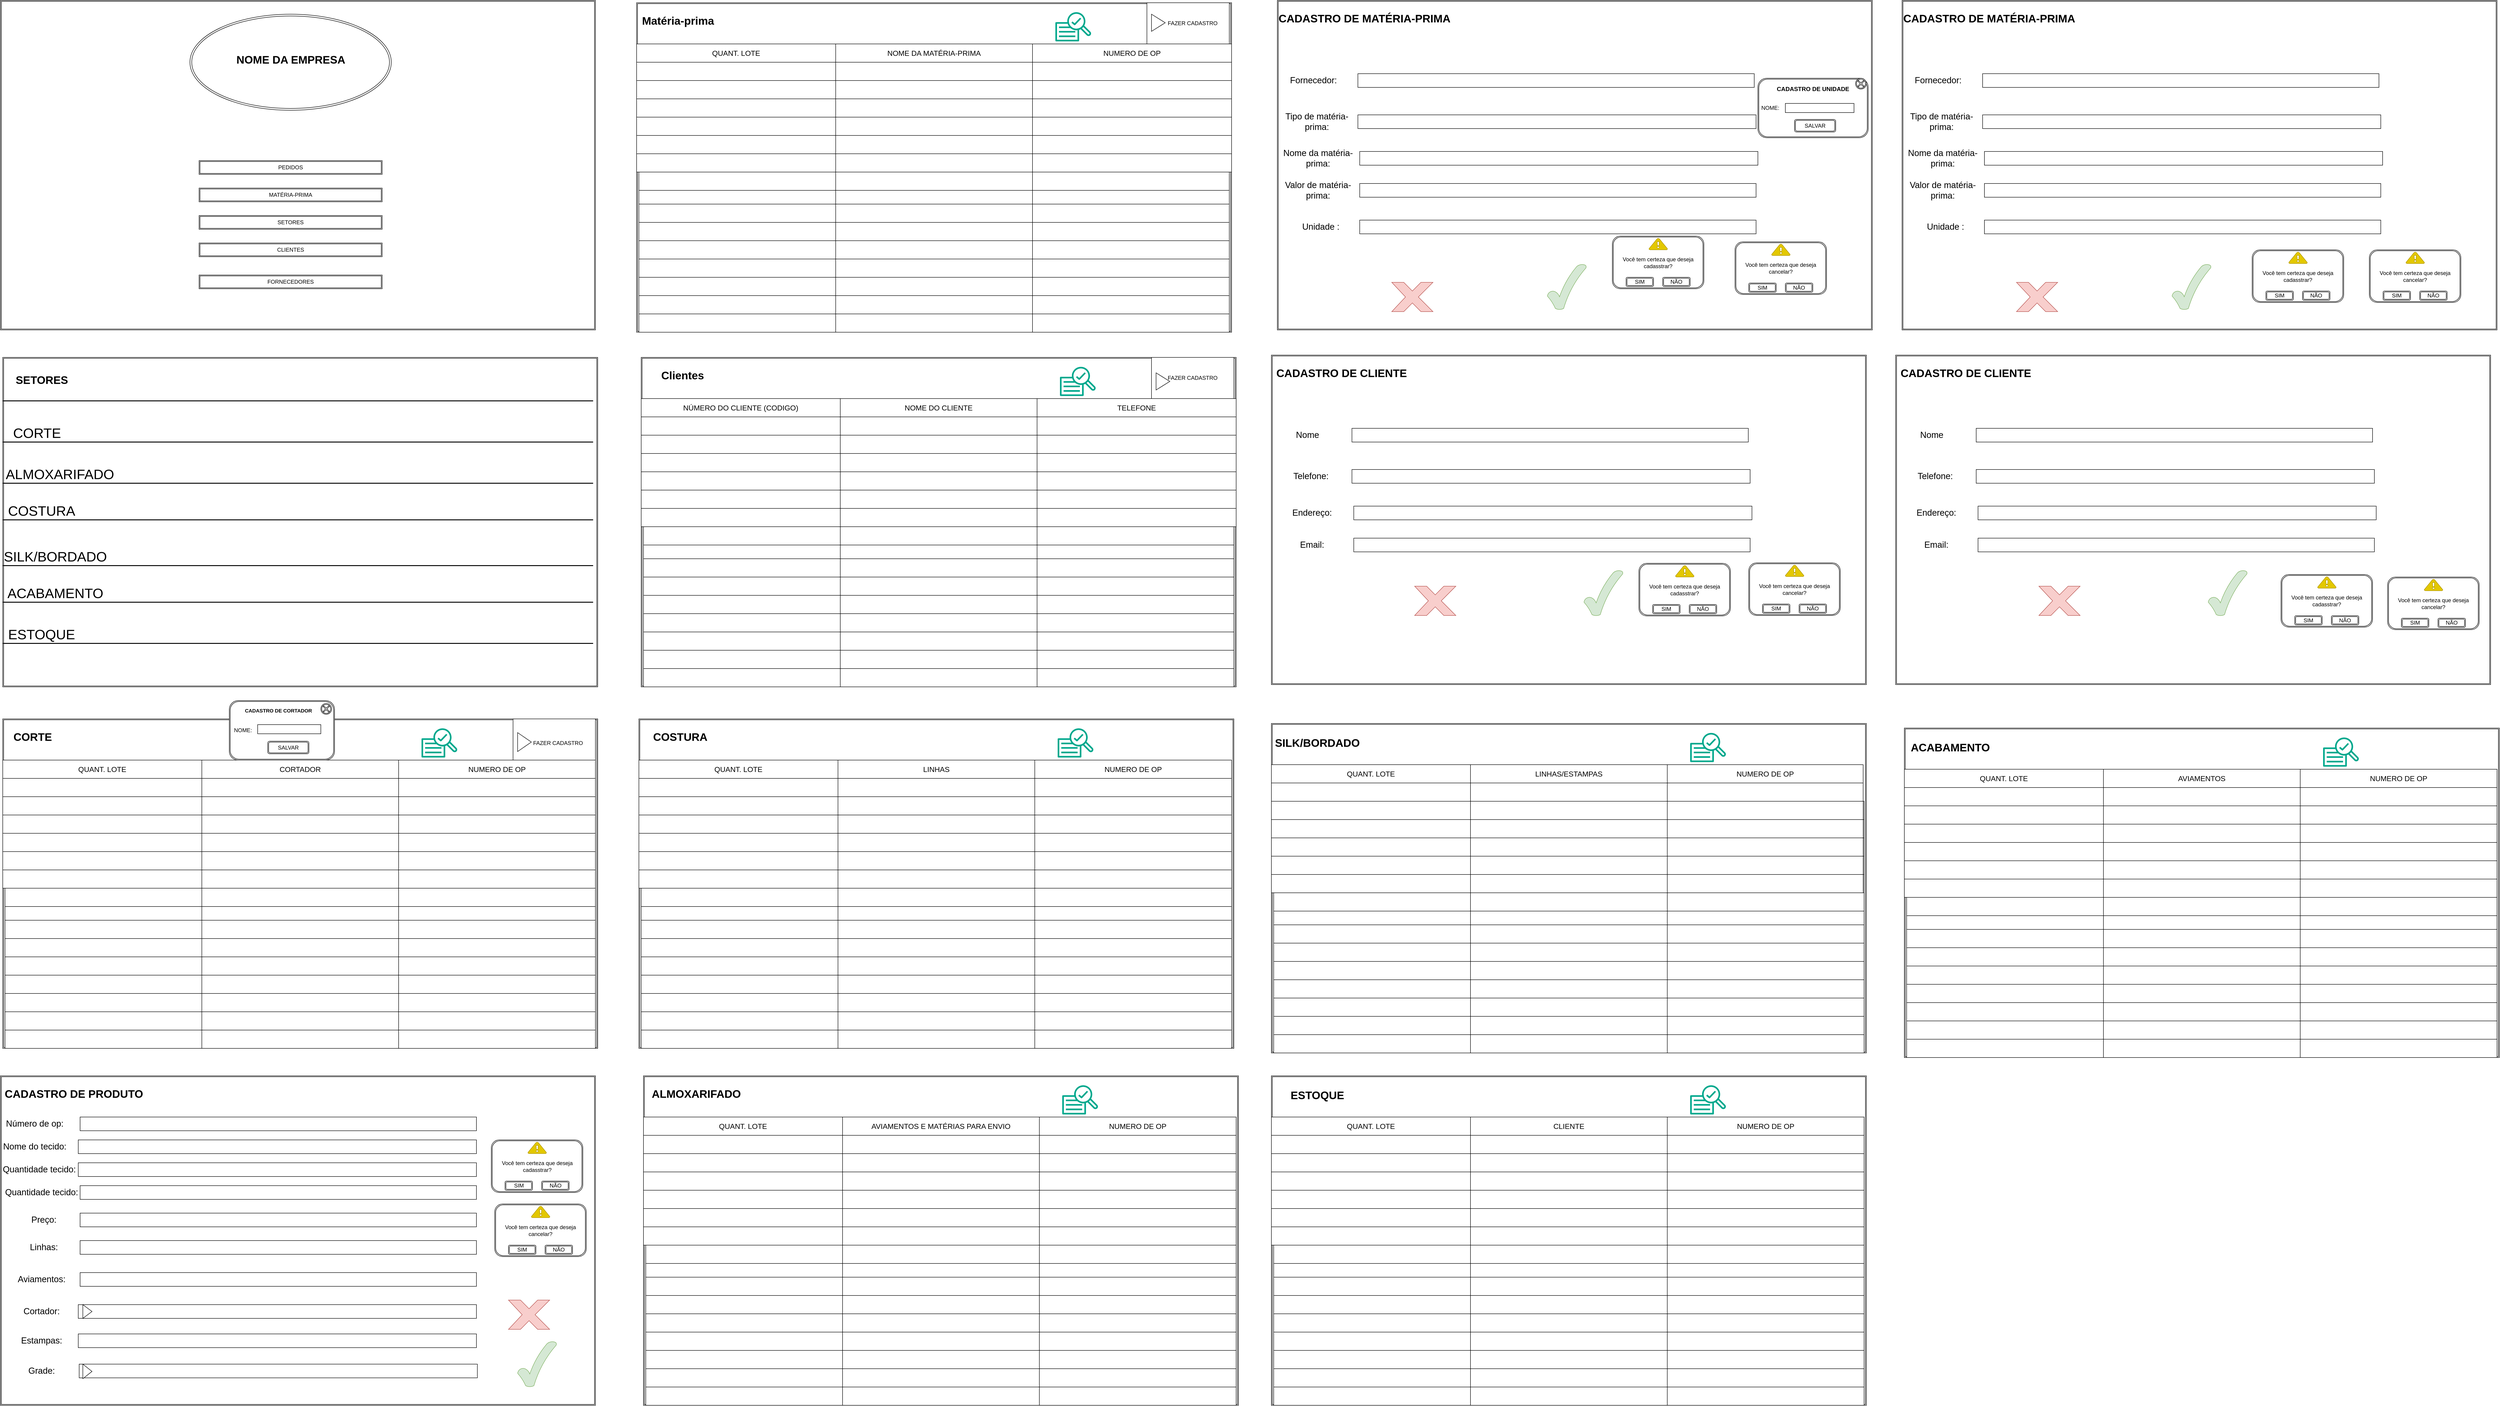 <mxfile version="24.5.2" type="device">
  <diagram name="Página-1" id="2yRvHOjsj5oGMMg_8THE">
    <mxGraphModel dx="2394" dy="2414" grid="1" gridSize="10" guides="1" tooltips="1" connect="1" arrows="1" fold="1" page="1" pageScale="1" pageWidth="827" pageHeight="1169" math="0" shadow="0">
      <root>
        <mxCell id="0" />
        <mxCell id="1" parent="0" />
        <mxCell id="O9dNJHrgo5A4qS5CQD0v-1" value="" style="shape=ext;double=1;rounded=0;whiteSpace=wrap;html=1;" parent="1" vertex="1">
          <mxGeometry y="-1160" width="1300" height="720" as="geometry" />
        </mxCell>
        <mxCell id="O9dNJHrgo5A4qS5CQD0v-2" value="" style="shape=ext;double=1;rounded=0;whiteSpace=wrap;html=1;" parent="1" vertex="1">
          <mxGeometry x="5" y="-380" width="1300" height="720" as="geometry" />
        </mxCell>
        <mxCell id="O9dNJHrgo5A4qS5CQD0v-3" value="" style="shape=ext;double=1;rounded=0;whiteSpace=wrap;html=1;" parent="1" vertex="1">
          <mxGeometry x="5" y="410" width="1300" height="720" as="geometry" />
        </mxCell>
        <mxCell id="O9dNJHrgo5A4qS5CQD0v-4" value="" style="shape=ext;double=1;rounded=0;whiteSpace=wrap;html=1;" parent="1" vertex="1">
          <mxGeometry y="1190" width="1300" height="720" as="geometry" />
        </mxCell>
        <mxCell id="O9dNJHrgo5A4qS5CQD0v-6" value="" style="ellipse;shape=doubleEllipse;whiteSpace=wrap;html=1;" parent="1" vertex="1">
          <mxGeometry x="414" y="-1130" width="440" height="210" as="geometry" />
        </mxCell>
        <mxCell id="O9dNJHrgo5A4qS5CQD0v-7" value="NOME DA EMPRESA" style="text;strokeColor=none;fillColor=none;html=1;fontSize=24;fontStyle=1;verticalAlign=middle;align=center;" parent="1" vertex="1">
          <mxGeometry x="584" y="-1050" width="100" height="40" as="geometry" />
        </mxCell>
        <mxCell id="O9dNJHrgo5A4qS5CQD0v-8" value="PEDIDOS" style="shape=ext;double=1;rounded=0;whiteSpace=wrap;html=1;" parent="1" vertex="1">
          <mxGeometry x="434" y="-810" width="400" height="30" as="geometry" />
        </mxCell>
        <mxCell id="O9dNJHrgo5A4qS5CQD0v-9" value="MATÉRIA-PRIMA" style="shape=ext;double=1;rounded=0;whiteSpace=wrap;html=1;" parent="1" vertex="1">
          <mxGeometry x="434" y="-750" width="400" height="30" as="geometry" />
        </mxCell>
        <mxCell id="O9dNJHrgo5A4qS5CQD0v-10" value="SETORES" style="shape=ext;double=1;rounded=0;whiteSpace=wrap;html=1;" parent="1" vertex="1">
          <mxGeometry x="434" y="-690" width="400" height="30" as="geometry" />
        </mxCell>
        <mxCell id="O9dNJHrgo5A4qS5CQD0v-11" value="CLIENTES" style="shape=ext;double=1;rounded=0;whiteSpace=wrap;html=1;" parent="1" vertex="1">
          <mxGeometry x="434" y="-630" width="400" height="30" as="geometry" />
        </mxCell>
        <mxCell id="O9dNJHrgo5A4qS5CQD0v-12" value="FORNECEDORES" style="shape=ext;double=1;rounded=0;whiteSpace=wrap;html=1;" parent="1" vertex="1">
          <mxGeometry x="434" y="-560" width="400" height="30" as="geometry" />
        </mxCell>
        <mxCell id="gfBkvtnDgXWYT2LQbwVh-1" value="SETORES" style="text;strokeColor=none;fillColor=none;html=1;fontSize=24;fontStyle=1;verticalAlign=middle;align=center;" parent="1" vertex="1">
          <mxGeometry x="40" y="-350" width="100" height="40" as="geometry" />
        </mxCell>
        <mxCell id="gfBkvtnDgXWYT2LQbwVh-5" value="" style="line;strokeWidth=2;html=1;" parent="1" vertex="1">
          <mxGeometry x="5" y="-290" width="1290" height="10" as="geometry" />
        </mxCell>
        <mxCell id="gfBkvtnDgXWYT2LQbwVh-6" value="" style="line;strokeWidth=2;html=1;" parent="1" vertex="1">
          <mxGeometry x="5" y="-200" width="1290" height="10" as="geometry" />
        </mxCell>
        <mxCell id="gfBkvtnDgXWYT2LQbwVh-7" value="" style="line;strokeWidth=2;html=1;" parent="1" vertex="1">
          <mxGeometry x="5" y="-30" width="1290" height="10" as="geometry" />
        </mxCell>
        <mxCell id="gfBkvtnDgXWYT2LQbwVh-8" value="" style="line;strokeWidth=2;html=1;" parent="1" vertex="1">
          <mxGeometry x="5" y="-110" width="1290" height="10" as="geometry" />
        </mxCell>
        <mxCell id="gfBkvtnDgXWYT2LQbwVh-9" value="" style="line;strokeWidth=2;html=1;" parent="1" vertex="1">
          <mxGeometry x="5" y="240" width="1290" height="10" as="geometry" />
        </mxCell>
        <mxCell id="gfBkvtnDgXWYT2LQbwVh-10" value="" style="line;strokeWidth=2;html=1;" parent="1" vertex="1">
          <mxGeometry x="5" y="70" width="1290" height="10" as="geometry" />
        </mxCell>
        <mxCell id="gfBkvtnDgXWYT2LQbwVh-11" value="" style="line;strokeWidth=2;html=1;" parent="1" vertex="1">
          <mxGeometry x="5" y="150" width="1290" height="10" as="geometry" />
        </mxCell>
        <mxCell id="gfBkvtnDgXWYT2LQbwVh-12" value="CORTE" style="text;html=1;align=center;verticalAlign=middle;whiteSpace=wrap;rounded=0;fontSize=30;" parent="1" vertex="1">
          <mxGeometry x="30" y="-230" width="100" height="30" as="geometry" />
        </mxCell>
        <mxCell id="gfBkvtnDgXWYT2LQbwVh-14" value="ALMOXARIFADO" style="text;html=1;align=center;verticalAlign=middle;whiteSpace=wrap;rounded=0;fontSize=30;" parent="1" vertex="1">
          <mxGeometry x="80" y="-140" width="100" height="30" as="geometry" />
        </mxCell>
        <mxCell id="gfBkvtnDgXWYT2LQbwVh-18" style="edgeStyle=orthogonalEdgeStyle;rounded=0;orthogonalLoop=1;jettySize=auto;html=1;exitX=0.5;exitY=1;exitDx=0;exitDy=0;" parent="1" source="gfBkvtnDgXWYT2LQbwVh-14" target="gfBkvtnDgXWYT2LQbwVh-14" edge="1">
          <mxGeometry relative="1" as="geometry" />
        </mxCell>
        <mxCell id="gfBkvtnDgXWYT2LQbwVh-19" value="COSTURA" style="text;html=1;align=center;verticalAlign=middle;whiteSpace=wrap;rounded=0;fontSize=30;" parent="1" vertex="1">
          <mxGeometry x="40" y="-60" width="100" height="30" as="geometry" />
        </mxCell>
        <mxCell id="gfBkvtnDgXWYT2LQbwVh-20" value="SILK/BORDADO" style="text;html=1;align=center;verticalAlign=middle;whiteSpace=wrap;rounded=0;fontSize=30;" parent="1" vertex="1">
          <mxGeometry x="70" y="40" width="100" height="30" as="geometry" />
        </mxCell>
        <mxCell id="gfBkvtnDgXWYT2LQbwVh-21" value="ACABAMENTO" style="text;html=1;align=center;verticalAlign=middle;whiteSpace=wrap;rounded=0;fontSize=30;" parent="1" vertex="1">
          <mxGeometry x="70" y="120" width="100" height="30" as="geometry" />
        </mxCell>
        <mxCell id="gfBkvtnDgXWYT2LQbwVh-22" value="ESTOQUE" style="text;html=1;align=center;verticalAlign=middle;whiteSpace=wrap;rounded=0;fontSize=30;" parent="1" vertex="1">
          <mxGeometry x="40" y="210" width="100" height="30" as="geometry" />
        </mxCell>
        <mxCell id="gfBkvtnDgXWYT2LQbwVh-23" value="CORTE" style="text;strokeColor=none;fillColor=none;html=1;fontSize=24;fontStyle=1;verticalAlign=middle;align=center;" parent="1" vertex="1">
          <mxGeometry x="20" y="430" width="100" height="40" as="geometry" />
        </mxCell>
        <mxCell id="gfBkvtnDgXWYT2LQbwVh-24" style="edgeStyle=orthogonalEdgeStyle;rounded=0;orthogonalLoop=1;jettySize=auto;html=1;exitX=0.5;exitY=1;exitDx=0;exitDy=0;" parent="1" source="gfBkvtnDgXWYT2LQbwVh-23" target="gfBkvtnDgXWYT2LQbwVh-23" edge="1">
          <mxGeometry relative="1" as="geometry" />
        </mxCell>
        <mxCell id="gfBkvtnDgXWYT2LQbwVh-25" value="" style="shape=table;startSize=0;container=1;collapsible=0;childLayout=tableLayout;fontSize=16;" parent="1" vertex="1">
          <mxGeometry x="10" y="580" width="1290" height="280" as="geometry" />
        </mxCell>
        <mxCell id="gfBkvtnDgXWYT2LQbwVh-26" value="" style="shape=tableRow;horizontal=0;startSize=0;swimlaneHead=0;swimlaneBody=0;strokeColor=inherit;top=0;left=0;bottom=0;right=0;collapsible=0;dropTarget=0;fillColor=none;points=[[0,0.5],[1,0.5]];portConstraint=eastwest;fontSize=16;" parent="gfBkvtnDgXWYT2LQbwVh-25" vertex="1">
          <mxGeometry width="1290" height="40" as="geometry" />
        </mxCell>
        <mxCell id="gfBkvtnDgXWYT2LQbwVh-27" value="QUANT. LOTE" style="shape=partialRectangle;html=1;whiteSpace=wrap;connectable=0;strokeColor=inherit;overflow=hidden;fillColor=none;top=0;left=0;bottom=0;right=0;pointerEvents=1;fontSize=16;" parent="gfBkvtnDgXWYT2LQbwVh-26" vertex="1">
          <mxGeometry width="430" height="40" as="geometry">
            <mxRectangle width="430" height="40" as="alternateBounds" />
          </mxGeometry>
        </mxCell>
        <mxCell id="gfBkvtnDgXWYT2LQbwVh-28" value="CORTADOR" style="shape=partialRectangle;html=1;whiteSpace=wrap;connectable=0;strokeColor=inherit;overflow=hidden;fillColor=none;top=0;left=0;bottom=0;right=0;pointerEvents=1;fontSize=16;" parent="gfBkvtnDgXWYT2LQbwVh-26" vertex="1">
          <mxGeometry x="430" width="430" height="40" as="geometry">
            <mxRectangle width="430" height="40" as="alternateBounds" />
          </mxGeometry>
        </mxCell>
        <mxCell id="gfBkvtnDgXWYT2LQbwVh-29" value="NUMERO DE OP" style="shape=partialRectangle;html=1;whiteSpace=wrap;connectable=0;strokeColor=inherit;overflow=hidden;fillColor=none;top=0;left=0;bottom=0;right=0;pointerEvents=1;fontSize=16;" parent="gfBkvtnDgXWYT2LQbwVh-26" vertex="1">
          <mxGeometry x="860" width="430" height="40" as="geometry">
            <mxRectangle width="430" height="40" as="alternateBounds" />
          </mxGeometry>
        </mxCell>
        <mxCell id="gfBkvtnDgXWYT2LQbwVh-30" value="" style="shape=tableRow;horizontal=0;startSize=0;swimlaneHead=0;swimlaneBody=0;strokeColor=inherit;top=0;left=0;bottom=0;right=0;collapsible=0;dropTarget=0;fillColor=none;points=[[0,0.5],[1,0.5]];portConstraint=eastwest;fontSize=16;" parent="gfBkvtnDgXWYT2LQbwVh-25" vertex="1">
          <mxGeometry y="40" width="1290" height="40" as="geometry" />
        </mxCell>
        <mxCell id="gfBkvtnDgXWYT2LQbwVh-31" value="" style="shape=partialRectangle;html=1;whiteSpace=wrap;connectable=0;strokeColor=inherit;overflow=hidden;fillColor=none;top=0;left=0;bottom=0;right=0;pointerEvents=1;fontSize=16;" parent="gfBkvtnDgXWYT2LQbwVh-30" vertex="1">
          <mxGeometry width="430" height="40" as="geometry">
            <mxRectangle width="430" height="40" as="alternateBounds" />
          </mxGeometry>
        </mxCell>
        <mxCell id="gfBkvtnDgXWYT2LQbwVh-32" value="" style="shape=partialRectangle;html=1;whiteSpace=wrap;connectable=0;strokeColor=inherit;overflow=hidden;fillColor=none;top=0;left=0;bottom=0;right=0;pointerEvents=1;fontSize=16;" parent="gfBkvtnDgXWYT2LQbwVh-30" vertex="1">
          <mxGeometry x="430" width="430" height="40" as="geometry">
            <mxRectangle width="430" height="40" as="alternateBounds" />
          </mxGeometry>
        </mxCell>
        <mxCell id="gfBkvtnDgXWYT2LQbwVh-33" value="" style="shape=partialRectangle;html=1;whiteSpace=wrap;connectable=0;strokeColor=inherit;overflow=hidden;fillColor=none;top=0;left=0;bottom=0;right=0;pointerEvents=1;fontSize=16;" parent="gfBkvtnDgXWYT2LQbwVh-30" vertex="1">
          <mxGeometry x="860" width="430" height="40" as="geometry">
            <mxRectangle width="430" height="40" as="alternateBounds" />
          </mxGeometry>
        </mxCell>
        <mxCell id="gfBkvtnDgXWYT2LQbwVh-34" value="" style="shape=tableRow;horizontal=0;startSize=0;swimlaneHead=0;swimlaneBody=0;strokeColor=inherit;top=0;left=0;bottom=0;right=0;collapsible=0;dropTarget=0;fillColor=none;points=[[0,0.5],[1,0.5]];portConstraint=eastwest;fontSize=16;" parent="gfBkvtnDgXWYT2LQbwVh-25" vertex="1">
          <mxGeometry y="80" width="1290" height="40" as="geometry" />
        </mxCell>
        <mxCell id="gfBkvtnDgXWYT2LQbwVh-35" value="" style="shape=partialRectangle;html=1;whiteSpace=wrap;connectable=0;strokeColor=inherit;overflow=hidden;fillColor=none;top=0;left=0;bottom=0;right=0;pointerEvents=1;fontSize=16;" parent="gfBkvtnDgXWYT2LQbwVh-34" vertex="1">
          <mxGeometry width="430" height="40" as="geometry">
            <mxRectangle width="430" height="40" as="alternateBounds" />
          </mxGeometry>
        </mxCell>
        <mxCell id="gfBkvtnDgXWYT2LQbwVh-36" value="" style="shape=partialRectangle;html=1;whiteSpace=wrap;connectable=0;strokeColor=inherit;overflow=hidden;fillColor=none;top=0;left=0;bottom=0;right=0;pointerEvents=1;fontSize=16;" parent="gfBkvtnDgXWYT2LQbwVh-34" vertex="1">
          <mxGeometry x="430" width="430" height="40" as="geometry">
            <mxRectangle width="430" height="40" as="alternateBounds" />
          </mxGeometry>
        </mxCell>
        <mxCell id="gfBkvtnDgXWYT2LQbwVh-37" value="" style="shape=partialRectangle;html=1;whiteSpace=wrap;connectable=0;strokeColor=inherit;overflow=hidden;fillColor=none;top=0;left=0;bottom=0;right=0;pointerEvents=1;fontSize=16;" parent="gfBkvtnDgXWYT2LQbwVh-34" vertex="1">
          <mxGeometry x="860" width="430" height="40" as="geometry">
            <mxRectangle width="430" height="40" as="alternateBounds" />
          </mxGeometry>
        </mxCell>
        <mxCell id="gfBkvtnDgXWYT2LQbwVh-38" value="" style="shape=tableRow;horizontal=0;startSize=0;swimlaneHead=0;swimlaneBody=0;strokeColor=inherit;top=0;left=0;bottom=0;right=0;collapsible=0;dropTarget=0;fillColor=none;points=[[0,0.5],[1,0.5]];portConstraint=eastwest;fontSize=16;" parent="gfBkvtnDgXWYT2LQbwVh-25" vertex="1">
          <mxGeometry y="120" width="1290" height="40" as="geometry" />
        </mxCell>
        <mxCell id="gfBkvtnDgXWYT2LQbwVh-39" value="" style="shape=partialRectangle;html=1;whiteSpace=wrap;connectable=0;strokeColor=inherit;overflow=hidden;fillColor=none;top=0;left=0;bottom=0;right=0;pointerEvents=1;fontSize=16;" parent="gfBkvtnDgXWYT2LQbwVh-38" vertex="1">
          <mxGeometry width="430" height="40" as="geometry">
            <mxRectangle width="430" height="40" as="alternateBounds" />
          </mxGeometry>
        </mxCell>
        <mxCell id="gfBkvtnDgXWYT2LQbwVh-40" value="" style="shape=partialRectangle;html=1;whiteSpace=wrap;connectable=0;strokeColor=inherit;overflow=hidden;fillColor=none;top=0;left=0;bottom=0;right=0;pointerEvents=1;fontSize=16;" parent="gfBkvtnDgXWYT2LQbwVh-38" vertex="1">
          <mxGeometry x="430" width="430" height="40" as="geometry">
            <mxRectangle width="430" height="40" as="alternateBounds" />
          </mxGeometry>
        </mxCell>
        <mxCell id="gfBkvtnDgXWYT2LQbwVh-41" value="" style="shape=partialRectangle;html=1;whiteSpace=wrap;connectable=0;strokeColor=inherit;overflow=hidden;fillColor=none;top=0;left=0;bottom=0;right=0;pointerEvents=1;fontSize=16;" parent="gfBkvtnDgXWYT2LQbwVh-38" vertex="1">
          <mxGeometry x="860" width="430" height="40" as="geometry">
            <mxRectangle width="430" height="40" as="alternateBounds" />
          </mxGeometry>
        </mxCell>
        <mxCell id="gfBkvtnDgXWYT2LQbwVh-42" value="" style="shape=tableRow;horizontal=0;startSize=0;swimlaneHead=0;swimlaneBody=0;strokeColor=inherit;top=0;left=0;bottom=0;right=0;collapsible=0;dropTarget=0;fillColor=none;points=[[0,0.5],[1,0.5]];portConstraint=eastwest;fontSize=16;" parent="gfBkvtnDgXWYT2LQbwVh-25" vertex="1">
          <mxGeometry y="160" width="1290" height="40" as="geometry" />
        </mxCell>
        <mxCell id="gfBkvtnDgXWYT2LQbwVh-43" value="" style="shape=partialRectangle;html=1;whiteSpace=wrap;connectable=0;strokeColor=inherit;overflow=hidden;fillColor=none;top=0;left=0;bottom=0;right=0;pointerEvents=1;fontSize=16;" parent="gfBkvtnDgXWYT2LQbwVh-42" vertex="1">
          <mxGeometry width="430" height="40" as="geometry">
            <mxRectangle width="430" height="40" as="alternateBounds" />
          </mxGeometry>
        </mxCell>
        <mxCell id="gfBkvtnDgXWYT2LQbwVh-44" value="" style="shape=partialRectangle;html=1;whiteSpace=wrap;connectable=0;strokeColor=inherit;overflow=hidden;fillColor=none;top=0;left=0;bottom=0;right=0;pointerEvents=1;fontSize=16;" parent="gfBkvtnDgXWYT2LQbwVh-42" vertex="1">
          <mxGeometry x="430" width="430" height="40" as="geometry">
            <mxRectangle width="430" height="40" as="alternateBounds" />
          </mxGeometry>
        </mxCell>
        <mxCell id="gfBkvtnDgXWYT2LQbwVh-45" value="" style="shape=partialRectangle;html=1;whiteSpace=wrap;connectable=0;strokeColor=inherit;overflow=hidden;fillColor=none;top=0;left=0;bottom=0;right=0;pointerEvents=1;fontSize=16;" parent="gfBkvtnDgXWYT2LQbwVh-42" vertex="1">
          <mxGeometry x="860" width="430" height="40" as="geometry">
            <mxRectangle width="430" height="40" as="alternateBounds" />
          </mxGeometry>
        </mxCell>
        <mxCell id="gfBkvtnDgXWYT2LQbwVh-46" value="" style="shape=tableRow;horizontal=0;startSize=0;swimlaneHead=0;swimlaneBody=0;strokeColor=inherit;top=0;left=0;bottom=0;right=0;collapsible=0;dropTarget=0;fillColor=none;points=[[0,0.5],[1,0.5]];portConstraint=eastwest;fontSize=16;" parent="gfBkvtnDgXWYT2LQbwVh-25" vertex="1">
          <mxGeometry y="200" width="1290" height="40" as="geometry" />
        </mxCell>
        <mxCell id="gfBkvtnDgXWYT2LQbwVh-47" value="" style="shape=partialRectangle;html=1;whiteSpace=wrap;connectable=0;strokeColor=inherit;overflow=hidden;fillColor=none;top=0;left=0;bottom=0;right=0;pointerEvents=1;fontSize=16;" parent="gfBkvtnDgXWYT2LQbwVh-46" vertex="1">
          <mxGeometry width="430" height="40" as="geometry">
            <mxRectangle width="430" height="40" as="alternateBounds" />
          </mxGeometry>
        </mxCell>
        <mxCell id="gfBkvtnDgXWYT2LQbwVh-48" value="" style="shape=partialRectangle;html=1;whiteSpace=wrap;connectable=0;strokeColor=inherit;overflow=hidden;fillColor=none;top=0;left=0;bottom=0;right=0;pointerEvents=1;fontSize=16;" parent="gfBkvtnDgXWYT2LQbwVh-46" vertex="1">
          <mxGeometry x="430" width="430" height="40" as="geometry">
            <mxRectangle width="430" height="40" as="alternateBounds" />
          </mxGeometry>
        </mxCell>
        <mxCell id="gfBkvtnDgXWYT2LQbwVh-49" value="" style="shape=partialRectangle;html=1;whiteSpace=wrap;connectable=0;strokeColor=inherit;overflow=hidden;fillColor=none;top=0;left=0;bottom=0;right=0;pointerEvents=1;fontSize=16;" parent="gfBkvtnDgXWYT2LQbwVh-46" vertex="1">
          <mxGeometry x="860" width="430" height="40" as="geometry">
            <mxRectangle width="430" height="40" as="alternateBounds" />
          </mxGeometry>
        </mxCell>
        <mxCell id="gfBkvtnDgXWYT2LQbwVh-50" value="" style="shape=tableRow;horizontal=0;startSize=0;swimlaneHead=0;swimlaneBody=0;strokeColor=inherit;top=0;left=0;bottom=0;right=0;collapsible=0;dropTarget=0;fillColor=none;points=[[0,0.5],[1,0.5]];portConstraint=eastwest;fontSize=16;" parent="gfBkvtnDgXWYT2LQbwVh-25" vertex="1">
          <mxGeometry y="240" width="1290" height="40" as="geometry" />
        </mxCell>
        <mxCell id="gfBkvtnDgXWYT2LQbwVh-51" value="" style="shape=partialRectangle;html=1;whiteSpace=wrap;connectable=0;strokeColor=inherit;overflow=hidden;fillColor=none;top=0;left=0;bottom=0;right=0;pointerEvents=1;fontSize=16;" parent="gfBkvtnDgXWYT2LQbwVh-50" vertex="1">
          <mxGeometry width="430" height="40" as="geometry">
            <mxRectangle width="430" height="40" as="alternateBounds" />
          </mxGeometry>
        </mxCell>
        <mxCell id="gfBkvtnDgXWYT2LQbwVh-52" value="" style="shape=partialRectangle;html=1;whiteSpace=wrap;connectable=0;strokeColor=inherit;overflow=hidden;fillColor=none;top=0;left=0;bottom=0;right=0;pointerEvents=1;fontSize=16;" parent="gfBkvtnDgXWYT2LQbwVh-50" vertex="1">
          <mxGeometry x="430" width="430" height="40" as="geometry">
            <mxRectangle width="430" height="40" as="alternateBounds" />
          </mxGeometry>
        </mxCell>
        <mxCell id="gfBkvtnDgXWYT2LQbwVh-53" value="" style="shape=partialRectangle;html=1;whiteSpace=wrap;connectable=0;strokeColor=inherit;overflow=hidden;fillColor=none;top=0;left=0;bottom=0;right=0;pointerEvents=1;fontSize=16;" parent="gfBkvtnDgXWYT2LQbwVh-50" vertex="1">
          <mxGeometry x="860" width="430" height="40" as="geometry">
            <mxRectangle width="430" height="40" as="alternateBounds" />
          </mxGeometry>
        </mxCell>
        <mxCell id="gfBkvtnDgXWYT2LQbwVh-83" value="" style="shape=table;startSize=0;container=1;collapsible=0;childLayout=tableLayout;fontSize=16;" parent="1" vertex="1">
          <mxGeometry x="10" y="850" width="1290" height="280" as="geometry" />
        </mxCell>
        <mxCell id="gfBkvtnDgXWYT2LQbwVh-84" value="" style="shape=tableRow;horizontal=0;startSize=0;swimlaneHead=0;swimlaneBody=0;strokeColor=inherit;top=0;left=0;bottom=0;right=0;collapsible=0;dropTarget=0;fillColor=none;points=[[0,0.5],[1,0.5]];portConstraint=eastwest;fontSize=16;" parent="gfBkvtnDgXWYT2LQbwVh-83" vertex="1">
          <mxGeometry width="1290" height="40" as="geometry" />
        </mxCell>
        <mxCell id="gfBkvtnDgXWYT2LQbwVh-85" value="" style="shape=partialRectangle;html=1;whiteSpace=wrap;connectable=0;strokeColor=inherit;overflow=hidden;fillColor=none;top=0;left=0;bottom=0;right=0;pointerEvents=1;fontSize=16;" parent="gfBkvtnDgXWYT2LQbwVh-84" vertex="1">
          <mxGeometry width="430" height="40" as="geometry">
            <mxRectangle width="430" height="40" as="alternateBounds" />
          </mxGeometry>
        </mxCell>
        <mxCell id="gfBkvtnDgXWYT2LQbwVh-86" value="" style="shape=partialRectangle;html=1;whiteSpace=wrap;connectable=0;strokeColor=inherit;overflow=hidden;fillColor=none;top=0;left=0;bottom=0;right=0;pointerEvents=1;fontSize=16;" parent="gfBkvtnDgXWYT2LQbwVh-84" vertex="1">
          <mxGeometry x="430" width="430" height="40" as="geometry">
            <mxRectangle width="430" height="40" as="alternateBounds" />
          </mxGeometry>
        </mxCell>
        <mxCell id="gfBkvtnDgXWYT2LQbwVh-87" value="" style="shape=partialRectangle;html=1;whiteSpace=wrap;connectable=0;strokeColor=inherit;overflow=hidden;fillColor=none;top=0;left=0;bottom=0;right=0;pointerEvents=1;fontSize=16;" parent="gfBkvtnDgXWYT2LQbwVh-84" vertex="1">
          <mxGeometry x="860" width="430" height="40" as="geometry">
            <mxRectangle width="430" height="40" as="alternateBounds" />
          </mxGeometry>
        </mxCell>
        <mxCell id="gfBkvtnDgXWYT2LQbwVh-88" value="" style="shape=tableRow;horizontal=0;startSize=0;swimlaneHead=0;swimlaneBody=0;strokeColor=inherit;top=0;left=0;bottom=0;right=0;collapsible=0;dropTarget=0;fillColor=none;points=[[0,0.5],[1,0.5]];portConstraint=eastwest;fontSize=16;" parent="gfBkvtnDgXWYT2LQbwVh-83" vertex="1">
          <mxGeometry y="40" width="1290" height="40" as="geometry" />
        </mxCell>
        <mxCell id="gfBkvtnDgXWYT2LQbwVh-89" value="" style="shape=partialRectangle;html=1;whiteSpace=wrap;connectable=0;strokeColor=inherit;overflow=hidden;fillColor=none;top=0;left=0;bottom=0;right=0;pointerEvents=1;fontSize=16;" parent="gfBkvtnDgXWYT2LQbwVh-88" vertex="1">
          <mxGeometry width="430" height="40" as="geometry">
            <mxRectangle width="430" height="40" as="alternateBounds" />
          </mxGeometry>
        </mxCell>
        <mxCell id="gfBkvtnDgXWYT2LQbwVh-90" value="" style="shape=partialRectangle;html=1;whiteSpace=wrap;connectable=0;strokeColor=inherit;overflow=hidden;fillColor=none;top=0;left=0;bottom=0;right=0;pointerEvents=1;fontSize=16;" parent="gfBkvtnDgXWYT2LQbwVh-88" vertex="1">
          <mxGeometry x="430" width="430" height="40" as="geometry">
            <mxRectangle width="430" height="40" as="alternateBounds" />
          </mxGeometry>
        </mxCell>
        <mxCell id="gfBkvtnDgXWYT2LQbwVh-91" value="" style="shape=partialRectangle;html=1;whiteSpace=wrap;connectable=0;strokeColor=inherit;overflow=hidden;fillColor=none;top=0;left=0;bottom=0;right=0;pointerEvents=1;fontSize=16;" parent="gfBkvtnDgXWYT2LQbwVh-88" vertex="1">
          <mxGeometry x="860" width="430" height="40" as="geometry">
            <mxRectangle width="430" height="40" as="alternateBounds" />
          </mxGeometry>
        </mxCell>
        <mxCell id="gfBkvtnDgXWYT2LQbwVh-92" value="" style="shape=tableRow;horizontal=0;startSize=0;swimlaneHead=0;swimlaneBody=0;strokeColor=inherit;top=0;left=0;bottom=0;right=0;collapsible=0;dropTarget=0;fillColor=none;points=[[0,0.5],[1,0.5]];portConstraint=eastwest;fontSize=16;" parent="gfBkvtnDgXWYT2LQbwVh-83" vertex="1">
          <mxGeometry y="80" width="1290" height="40" as="geometry" />
        </mxCell>
        <mxCell id="gfBkvtnDgXWYT2LQbwVh-93" value="" style="shape=partialRectangle;html=1;whiteSpace=wrap;connectable=0;strokeColor=inherit;overflow=hidden;fillColor=none;top=0;left=0;bottom=0;right=0;pointerEvents=1;fontSize=16;" parent="gfBkvtnDgXWYT2LQbwVh-92" vertex="1">
          <mxGeometry width="430" height="40" as="geometry">
            <mxRectangle width="430" height="40" as="alternateBounds" />
          </mxGeometry>
        </mxCell>
        <mxCell id="gfBkvtnDgXWYT2LQbwVh-94" value="" style="shape=partialRectangle;html=1;whiteSpace=wrap;connectable=0;strokeColor=inherit;overflow=hidden;fillColor=none;top=0;left=0;bottom=0;right=0;pointerEvents=1;fontSize=16;" parent="gfBkvtnDgXWYT2LQbwVh-92" vertex="1">
          <mxGeometry x="430" width="430" height="40" as="geometry">
            <mxRectangle width="430" height="40" as="alternateBounds" />
          </mxGeometry>
        </mxCell>
        <mxCell id="gfBkvtnDgXWYT2LQbwVh-95" value="" style="shape=partialRectangle;html=1;whiteSpace=wrap;connectable=0;strokeColor=inherit;overflow=hidden;fillColor=none;top=0;left=0;bottom=0;right=0;pointerEvents=1;fontSize=16;" parent="gfBkvtnDgXWYT2LQbwVh-92" vertex="1">
          <mxGeometry x="860" width="430" height="40" as="geometry">
            <mxRectangle width="430" height="40" as="alternateBounds" />
          </mxGeometry>
        </mxCell>
        <mxCell id="gfBkvtnDgXWYT2LQbwVh-96" value="" style="shape=tableRow;horizontal=0;startSize=0;swimlaneHead=0;swimlaneBody=0;strokeColor=inherit;top=0;left=0;bottom=0;right=0;collapsible=0;dropTarget=0;fillColor=none;points=[[0,0.5],[1,0.5]];portConstraint=eastwest;fontSize=16;" parent="gfBkvtnDgXWYT2LQbwVh-83" vertex="1">
          <mxGeometry y="120" width="1290" height="40" as="geometry" />
        </mxCell>
        <mxCell id="gfBkvtnDgXWYT2LQbwVh-97" value="" style="shape=partialRectangle;html=1;whiteSpace=wrap;connectable=0;strokeColor=inherit;overflow=hidden;fillColor=none;top=0;left=0;bottom=0;right=0;pointerEvents=1;fontSize=16;" parent="gfBkvtnDgXWYT2LQbwVh-96" vertex="1">
          <mxGeometry width="430" height="40" as="geometry">
            <mxRectangle width="430" height="40" as="alternateBounds" />
          </mxGeometry>
        </mxCell>
        <mxCell id="gfBkvtnDgXWYT2LQbwVh-98" value="" style="shape=partialRectangle;html=1;whiteSpace=wrap;connectable=0;strokeColor=inherit;overflow=hidden;fillColor=none;top=0;left=0;bottom=0;right=0;pointerEvents=1;fontSize=16;" parent="gfBkvtnDgXWYT2LQbwVh-96" vertex="1">
          <mxGeometry x="430" width="430" height="40" as="geometry">
            <mxRectangle width="430" height="40" as="alternateBounds" />
          </mxGeometry>
        </mxCell>
        <mxCell id="gfBkvtnDgXWYT2LQbwVh-99" value="" style="shape=partialRectangle;html=1;whiteSpace=wrap;connectable=0;strokeColor=inherit;overflow=hidden;fillColor=none;top=0;left=0;bottom=0;right=0;pointerEvents=1;fontSize=16;" parent="gfBkvtnDgXWYT2LQbwVh-96" vertex="1">
          <mxGeometry x="860" width="430" height="40" as="geometry">
            <mxRectangle width="430" height="40" as="alternateBounds" />
          </mxGeometry>
        </mxCell>
        <mxCell id="gfBkvtnDgXWYT2LQbwVh-100" value="" style="shape=tableRow;horizontal=0;startSize=0;swimlaneHead=0;swimlaneBody=0;strokeColor=inherit;top=0;left=0;bottom=0;right=0;collapsible=0;dropTarget=0;fillColor=none;points=[[0,0.5],[1,0.5]];portConstraint=eastwest;fontSize=16;" parent="gfBkvtnDgXWYT2LQbwVh-83" vertex="1">
          <mxGeometry y="160" width="1290" height="40" as="geometry" />
        </mxCell>
        <mxCell id="gfBkvtnDgXWYT2LQbwVh-101" value="" style="shape=partialRectangle;html=1;whiteSpace=wrap;connectable=0;strokeColor=inherit;overflow=hidden;fillColor=none;top=0;left=0;bottom=0;right=0;pointerEvents=1;fontSize=16;" parent="gfBkvtnDgXWYT2LQbwVh-100" vertex="1">
          <mxGeometry width="430" height="40" as="geometry">
            <mxRectangle width="430" height="40" as="alternateBounds" />
          </mxGeometry>
        </mxCell>
        <mxCell id="gfBkvtnDgXWYT2LQbwVh-102" value="" style="shape=partialRectangle;html=1;whiteSpace=wrap;connectable=0;strokeColor=inherit;overflow=hidden;fillColor=none;top=0;left=0;bottom=0;right=0;pointerEvents=1;fontSize=16;" parent="gfBkvtnDgXWYT2LQbwVh-100" vertex="1">
          <mxGeometry x="430" width="430" height="40" as="geometry">
            <mxRectangle width="430" height="40" as="alternateBounds" />
          </mxGeometry>
        </mxCell>
        <mxCell id="gfBkvtnDgXWYT2LQbwVh-103" value="" style="shape=partialRectangle;html=1;whiteSpace=wrap;connectable=0;strokeColor=inherit;overflow=hidden;fillColor=none;top=0;left=0;bottom=0;right=0;pointerEvents=1;fontSize=16;" parent="gfBkvtnDgXWYT2LQbwVh-100" vertex="1">
          <mxGeometry x="860" width="430" height="40" as="geometry">
            <mxRectangle width="430" height="40" as="alternateBounds" />
          </mxGeometry>
        </mxCell>
        <mxCell id="gfBkvtnDgXWYT2LQbwVh-104" value="" style="shape=tableRow;horizontal=0;startSize=0;swimlaneHead=0;swimlaneBody=0;strokeColor=inherit;top=0;left=0;bottom=0;right=0;collapsible=0;dropTarget=0;fillColor=none;points=[[0,0.5],[1,0.5]];portConstraint=eastwest;fontSize=16;" parent="gfBkvtnDgXWYT2LQbwVh-83" vertex="1">
          <mxGeometry y="200" width="1290" height="40" as="geometry" />
        </mxCell>
        <mxCell id="gfBkvtnDgXWYT2LQbwVh-105" value="" style="shape=partialRectangle;html=1;whiteSpace=wrap;connectable=0;strokeColor=inherit;overflow=hidden;fillColor=none;top=0;left=0;bottom=0;right=0;pointerEvents=1;fontSize=16;" parent="gfBkvtnDgXWYT2LQbwVh-104" vertex="1">
          <mxGeometry width="430" height="40" as="geometry">
            <mxRectangle width="430" height="40" as="alternateBounds" />
          </mxGeometry>
        </mxCell>
        <mxCell id="gfBkvtnDgXWYT2LQbwVh-106" value="" style="shape=partialRectangle;html=1;whiteSpace=wrap;connectable=0;strokeColor=inherit;overflow=hidden;fillColor=none;top=0;left=0;bottom=0;right=0;pointerEvents=1;fontSize=16;" parent="gfBkvtnDgXWYT2LQbwVh-104" vertex="1">
          <mxGeometry x="430" width="430" height="40" as="geometry">
            <mxRectangle width="430" height="40" as="alternateBounds" />
          </mxGeometry>
        </mxCell>
        <mxCell id="gfBkvtnDgXWYT2LQbwVh-107" value="" style="shape=partialRectangle;html=1;whiteSpace=wrap;connectable=0;strokeColor=inherit;overflow=hidden;fillColor=none;top=0;left=0;bottom=0;right=0;pointerEvents=1;fontSize=16;" parent="gfBkvtnDgXWYT2LQbwVh-104" vertex="1">
          <mxGeometry x="860" width="430" height="40" as="geometry">
            <mxRectangle width="430" height="40" as="alternateBounds" />
          </mxGeometry>
        </mxCell>
        <mxCell id="gfBkvtnDgXWYT2LQbwVh-108" value="" style="shape=tableRow;horizontal=0;startSize=0;swimlaneHead=0;swimlaneBody=0;strokeColor=inherit;top=0;left=0;bottom=0;right=0;collapsible=0;dropTarget=0;fillColor=none;points=[[0,0.5],[1,0.5]];portConstraint=eastwest;fontSize=16;" parent="gfBkvtnDgXWYT2LQbwVh-83" vertex="1">
          <mxGeometry y="240" width="1290" height="40" as="geometry" />
        </mxCell>
        <mxCell id="gfBkvtnDgXWYT2LQbwVh-109" value="" style="shape=partialRectangle;html=1;whiteSpace=wrap;connectable=0;strokeColor=inherit;overflow=hidden;fillColor=none;top=0;left=0;bottom=0;right=0;pointerEvents=1;fontSize=16;" parent="gfBkvtnDgXWYT2LQbwVh-108" vertex="1">
          <mxGeometry width="430" height="40" as="geometry">
            <mxRectangle width="430" height="40" as="alternateBounds" />
          </mxGeometry>
        </mxCell>
        <mxCell id="gfBkvtnDgXWYT2LQbwVh-110" value="" style="shape=partialRectangle;html=1;whiteSpace=wrap;connectable=0;strokeColor=inherit;overflow=hidden;fillColor=none;top=0;left=0;bottom=0;right=0;pointerEvents=1;fontSize=16;" parent="gfBkvtnDgXWYT2LQbwVh-108" vertex="1">
          <mxGeometry x="430" width="430" height="40" as="geometry">
            <mxRectangle width="430" height="40" as="alternateBounds" />
          </mxGeometry>
        </mxCell>
        <mxCell id="gfBkvtnDgXWYT2LQbwVh-111" value="" style="shape=partialRectangle;html=1;whiteSpace=wrap;connectable=0;strokeColor=inherit;overflow=hidden;fillColor=none;top=0;left=0;bottom=0;right=0;pointerEvents=1;fontSize=16;" parent="gfBkvtnDgXWYT2LQbwVh-108" vertex="1">
          <mxGeometry x="860" width="430" height="40" as="geometry">
            <mxRectangle width="430" height="40" as="alternateBounds" />
          </mxGeometry>
        </mxCell>
        <mxCell id="gfBkvtnDgXWYT2LQbwVh-112" value="" style="shape=table;startSize=0;container=1;collapsible=0;childLayout=tableLayout;fontSize=16;" parent="1" vertex="1">
          <mxGeometry x="5" y="500" width="1295" height="280" as="geometry" />
        </mxCell>
        <mxCell id="gfBkvtnDgXWYT2LQbwVh-113" value="" style="shape=tableRow;horizontal=0;startSize=0;swimlaneHead=0;swimlaneBody=0;strokeColor=inherit;top=0;left=0;bottom=0;right=0;collapsible=0;dropTarget=0;fillColor=none;points=[[0,0.5],[1,0.5]];portConstraint=eastwest;fontSize=16;" parent="gfBkvtnDgXWYT2LQbwVh-112" vertex="1">
          <mxGeometry width="1295" height="40" as="geometry" />
        </mxCell>
        <mxCell id="gfBkvtnDgXWYT2LQbwVh-114" value="QUANT. LOTE" style="shape=partialRectangle;html=1;whiteSpace=wrap;connectable=0;strokeColor=inherit;overflow=hidden;fillColor=none;top=0;left=0;bottom=0;right=0;pointerEvents=1;fontSize=16;" parent="gfBkvtnDgXWYT2LQbwVh-113" vertex="1">
          <mxGeometry width="435" height="40" as="geometry">
            <mxRectangle width="435" height="40" as="alternateBounds" />
          </mxGeometry>
        </mxCell>
        <mxCell id="gfBkvtnDgXWYT2LQbwVh-115" value="CORTADOR" style="shape=partialRectangle;html=1;whiteSpace=wrap;connectable=0;strokeColor=inherit;overflow=hidden;fillColor=none;top=0;left=0;bottom=0;right=0;pointerEvents=1;fontSize=16;" parent="gfBkvtnDgXWYT2LQbwVh-113" vertex="1">
          <mxGeometry x="435" width="430" height="40" as="geometry">
            <mxRectangle width="430" height="40" as="alternateBounds" />
          </mxGeometry>
        </mxCell>
        <mxCell id="gfBkvtnDgXWYT2LQbwVh-116" value="NUMERO DE OP" style="shape=partialRectangle;html=1;whiteSpace=wrap;connectable=0;strokeColor=inherit;overflow=hidden;fillColor=none;top=0;left=0;bottom=0;right=0;pointerEvents=1;fontSize=16;" parent="gfBkvtnDgXWYT2LQbwVh-113" vertex="1">
          <mxGeometry x="865" width="430" height="40" as="geometry">
            <mxRectangle width="430" height="40" as="alternateBounds" />
          </mxGeometry>
        </mxCell>
        <mxCell id="gfBkvtnDgXWYT2LQbwVh-117" value="" style="shape=tableRow;horizontal=0;startSize=0;swimlaneHead=0;swimlaneBody=0;strokeColor=inherit;top=0;left=0;bottom=0;right=0;collapsible=0;dropTarget=0;fillColor=none;points=[[0,0.5],[1,0.5]];portConstraint=eastwest;fontSize=16;" parent="gfBkvtnDgXWYT2LQbwVh-112" vertex="1">
          <mxGeometry y="40" width="1295" height="40" as="geometry" />
        </mxCell>
        <mxCell id="gfBkvtnDgXWYT2LQbwVh-118" value="" style="shape=partialRectangle;html=1;whiteSpace=wrap;connectable=0;strokeColor=inherit;overflow=hidden;fillColor=none;top=0;left=0;bottom=0;right=0;pointerEvents=1;fontSize=16;" parent="gfBkvtnDgXWYT2LQbwVh-117" vertex="1">
          <mxGeometry width="435" height="40" as="geometry">
            <mxRectangle width="435" height="40" as="alternateBounds" />
          </mxGeometry>
        </mxCell>
        <mxCell id="gfBkvtnDgXWYT2LQbwVh-119" value="" style="shape=partialRectangle;html=1;whiteSpace=wrap;connectable=0;strokeColor=inherit;overflow=hidden;fillColor=none;top=0;left=0;bottom=0;right=0;pointerEvents=1;fontSize=16;" parent="gfBkvtnDgXWYT2LQbwVh-117" vertex="1">
          <mxGeometry x="435" width="430" height="40" as="geometry">
            <mxRectangle width="430" height="40" as="alternateBounds" />
          </mxGeometry>
        </mxCell>
        <mxCell id="gfBkvtnDgXWYT2LQbwVh-120" value="" style="shape=partialRectangle;html=1;whiteSpace=wrap;connectable=0;strokeColor=inherit;overflow=hidden;fillColor=none;top=0;left=0;bottom=0;right=0;pointerEvents=1;fontSize=16;" parent="gfBkvtnDgXWYT2LQbwVh-117" vertex="1">
          <mxGeometry x="865" width="430" height="40" as="geometry">
            <mxRectangle width="430" height="40" as="alternateBounds" />
          </mxGeometry>
        </mxCell>
        <mxCell id="gfBkvtnDgXWYT2LQbwVh-121" value="" style="shape=tableRow;horizontal=0;startSize=0;swimlaneHead=0;swimlaneBody=0;strokeColor=inherit;top=0;left=0;bottom=0;right=0;collapsible=0;dropTarget=0;fillColor=none;points=[[0,0.5],[1,0.5]];portConstraint=eastwest;fontSize=16;" parent="gfBkvtnDgXWYT2LQbwVh-112" vertex="1">
          <mxGeometry y="80" width="1295" height="40" as="geometry" />
        </mxCell>
        <mxCell id="gfBkvtnDgXWYT2LQbwVh-122" value="" style="shape=partialRectangle;html=1;whiteSpace=wrap;connectable=0;strokeColor=inherit;overflow=hidden;fillColor=none;top=0;left=0;bottom=0;right=0;pointerEvents=1;fontSize=16;" parent="gfBkvtnDgXWYT2LQbwVh-121" vertex="1">
          <mxGeometry width="435" height="40" as="geometry">
            <mxRectangle width="435" height="40" as="alternateBounds" />
          </mxGeometry>
        </mxCell>
        <mxCell id="gfBkvtnDgXWYT2LQbwVh-123" value="" style="shape=partialRectangle;html=1;whiteSpace=wrap;connectable=0;strokeColor=inherit;overflow=hidden;fillColor=none;top=0;left=0;bottom=0;right=0;pointerEvents=1;fontSize=16;" parent="gfBkvtnDgXWYT2LQbwVh-121" vertex="1">
          <mxGeometry x="435" width="430" height="40" as="geometry">
            <mxRectangle width="430" height="40" as="alternateBounds" />
          </mxGeometry>
        </mxCell>
        <mxCell id="gfBkvtnDgXWYT2LQbwVh-124" value="" style="shape=partialRectangle;html=1;whiteSpace=wrap;connectable=0;strokeColor=inherit;overflow=hidden;fillColor=none;top=0;left=0;bottom=0;right=0;pointerEvents=1;fontSize=16;" parent="gfBkvtnDgXWYT2LQbwVh-121" vertex="1">
          <mxGeometry x="865" width="430" height="40" as="geometry">
            <mxRectangle width="430" height="40" as="alternateBounds" />
          </mxGeometry>
        </mxCell>
        <mxCell id="gfBkvtnDgXWYT2LQbwVh-125" value="" style="shape=tableRow;horizontal=0;startSize=0;swimlaneHead=0;swimlaneBody=0;strokeColor=inherit;top=0;left=0;bottom=0;right=0;collapsible=0;dropTarget=0;fillColor=none;points=[[0,0.5],[1,0.5]];portConstraint=eastwest;fontSize=16;" parent="gfBkvtnDgXWYT2LQbwVh-112" vertex="1">
          <mxGeometry y="120" width="1295" height="40" as="geometry" />
        </mxCell>
        <mxCell id="gfBkvtnDgXWYT2LQbwVh-126" value="" style="shape=partialRectangle;html=1;whiteSpace=wrap;connectable=0;strokeColor=inherit;overflow=hidden;fillColor=none;top=0;left=0;bottom=0;right=0;pointerEvents=1;fontSize=16;" parent="gfBkvtnDgXWYT2LQbwVh-125" vertex="1">
          <mxGeometry width="435" height="40" as="geometry">
            <mxRectangle width="435" height="40" as="alternateBounds" />
          </mxGeometry>
        </mxCell>
        <mxCell id="gfBkvtnDgXWYT2LQbwVh-127" value="" style="shape=partialRectangle;html=1;whiteSpace=wrap;connectable=0;strokeColor=inherit;overflow=hidden;fillColor=none;top=0;left=0;bottom=0;right=0;pointerEvents=1;fontSize=16;" parent="gfBkvtnDgXWYT2LQbwVh-125" vertex="1">
          <mxGeometry x="435" width="430" height="40" as="geometry">
            <mxRectangle width="430" height="40" as="alternateBounds" />
          </mxGeometry>
        </mxCell>
        <mxCell id="gfBkvtnDgXWYT2LQbwVh-128" value="" style="shape=partialRectangle;html=1;whiteSpace=wrap;connectable=0;strokeColor=inherit;overflow=hidden;fillColor=none;top=0;left=0;bottom=0;right=0;pointerEvents=1;fontSize=16;" parent="gfBkvtnDgXWYT2LQbwVh-125" vertex="1">
          <mxGeometry x="865" width="430" height="40" as="geometry">
            <mxRectangle width="430" height="40" as="alternateBounds" />
          </mxGeometry>
        </mxCell>
        <mxCell id="gfBkvtnDgXWYT2LQbwVh-129" value="" style="shape=tableRow;horizontal=0;startSize=0;swimlaneHead=0;swimlaneBody=0;strokeColor=inherit;top=0;left=0;bottom=0;right=0;collapsible=0;dropTarget=0;fillColor=none;points=[[0,0.5],[1,0.5]];portConstraint=eastwest;fontSize=16;" parent="gfBkvtnDgXWYT2LQbwVh-112" vertex="1">
          <mxGeometry y="160" width="1295" height="40" as="geometry" />
        </mxCell>
        <mxCell id="gfBkvtnDgXWYT2LQbwVh-130" value="" style="shape=partialRectangle;html=1;whiteSpace=wrap;connectable=0;strokeColor=inherit;overflow=hidden;fillColor=none;top=0;left=0;bottom=0;right=0;pointerEvents=1;fontSize=16;" parent="gfBkvtnDgXWYT2LQbwVh-129" vertex="1">
          <mxGeometry width="435" height="40" as="geometry">
            <mxRectangle width="435" height="40" as="alternateBounds" />
          </mxGeometry>
        </mxCell>
        <mxCell id="gfBkvtnDgXWYT2LQbwVh-131" value="" style="shape=partialRectangle;html=1;whiteSpace=wrap;connectable=0;strokeColor=inherit;overflow=hidden;fillColor=none;top=0;left=0;bottom=0;right=0;pointerEvents=1;fontSize=16;" parent="gfBkvtnDgXWYT2LQbwVh-129" vertex="1">
          <mxGeometry x="435" width="430" height="40" as="geometry">
            <mxRectangle width="430" height="40" as="alternateBounds" />
          </mxGeometry>
        </mxCell>
        <mxCell id="gfBkvtnDgXWYT2LQbwVh-132" value="" style="shape=partialRectangle;html=1;whiteSpace=wrap;connectable=0;strokeColor=inherit;overflow=hidden;fillColor=none;top=0;left=0;bottom=0;right=0;pointerEvents=1;fontSize=16;" parent="gfBkvtnDgXWYT2LQbwVh-129" vertex="1">
          <mxGeometry x="865" width="430" height="40" as="geometry">
            <mxRectangle width="430" height="40" as="alternateBounds" />
          </mxGeometry>
        </mxCell>
        <mxCell id="gfBkvtnDgXWYT2LQbwVh-133" value="" style="shape=tableRow;horizontal=0;startSize=0;swimlaneHead=0;swimlaneBody=0;strokeColor=inherit;top=0;left=0;bottom=0;right=0;collapsible=0;dropTarget=0;fillColor=none;points=[[0,0.5],[1,0.5]];portConstraint=eastwest;fontSize=16;" parent="gfBkvtnDgXWYT2LQbwVh-112" vertex="1">
          <mxGeometry y="200" width="1295" height="40" as="geometry" />
        </mxCell>
        <mxCell id="gfBkvtnDgXWYT2LQbwVh-134" value="" style="shape=partialRectangle;html=1;whiteSpace=wrap;connectable=0;strokeColor=inherit;overflow=hidden;fillColor=none;top=0;left=0;bottom=0;right=0;pointerEvents=1;fontSize=16;" parent="gfBkvtnDgXWYT2LQbwVh-133" vertex="1">
          <mxGeometry width="435" height="40" as="geometry">
            <mxRectangle width="435" height="40" as="alternateBounds" />
          </mxGeometry>
        </mxCell>
        <mxCell id="gfBkvtnDgXWYT2LQbwVh-135" value="" style="shape=partialRectangle;html=1;whiteSpace=wrap;connectable=0;strokeColor=inherit;overflow=hidden;fillColor=none;top=0;left=0;bottom=0;right=0;pointerEvents=1;fontSize=16;" parent="gfBkvtnDgXWYT2LQbwVh-133" vertex="1">
          <mxGeometry x="435" width="430" height="40" as="geometry">
            <mxRectangle width="430" height="40" as="alternateBounds" />
          </mxGeometry>
        </mxCell>
        <mxCell id="gfBkvtnDgXWYT2LQbwVh-136" value="" style="shape=partialRectangle;html=1;whiteSpace=wrap;connectable=0;strokeColor=inherit;overflow=hidden;fillColor=none;top=0;left=0;bottom=0;right=0;pointerEvents=1;fontSize=16;" parent="gfBkvtnDgXWYT2LQbwVh-133" vertex="1">
          <mxGeometry x="865" width="430" height="40" as="geometry">
            <mxRectangle width="430" height="40" as="alternateBounds" />
          </mxGeometry>
        </mxCell>
        <mxCell id="gfBkvtnDgXWYT2LQbwVh-137" value="" style="shape=tableRow;horizontal=0;startSize=0;swimlaneHead=0;swimlaneBody=0;strokeColor=inherit;top=0;left=0;bottom=0;right=0;collapsible=0;dropTarget=0;fillColor=none;points=[[0,0.5],[1,0.5]];portConstraint=eastwest;fontSize=16;" parent="gfBkvtnDgXWYT2LQbwVh-112" vertex="1">
          <mxGeometry y="240" width="1295" height="40" as="geometry" />
        </mxCell>
        <mxCell id="gfBkvtnDgXWYT2LQbwVh-138" value="" style="shape=partialRectangle;html=1;whiteSpace=wrap;connectable=0;strokeColor=inherit;overflow=hidden;fillColor=none;top=0;left=0;bottom=0;right=0;pointerEvents=1;fontSize=16;" parent="gfBkvtnDgXWYT2LQbwVh-137" vertex="1">
          <mxGeometry width="435" height="40" as="geometry">
            <mxRectangle width="435" height="40" as="alternateBounds" />
          </mxGeometry>
        </mxCell>
        <mxCell id="gfBkvtnDgXWYT2LQbwVh-139" value="" style="shape=partialRectangle;html=1;whiteSpace=wrap;connectable=0;strokeColor=inherit;overflow=hidden;fillColor=none;top=0;left=0;bottom=0;right=0;pointerEvents=1;fontSize=16;" parent="gfBkvtnDgXWYT2LQbwVh-137" vertex="1">
          <mxGeometry x="435" width="430" height="40" as="geometry">
            <mxRectangle width="430" height="40" as="alternateBounds" />
          </mxGeometry>
        </mxCell>
        <mxCell id="gfBkvtnDgXWYT2LQbwVh-140" value="" style="shape=partialRectangle;html=1;whiteSpace=wrap;connectable=0;strokeColor=inherit;overflow=hidden;fillColor=none;top=0;left=0;bottom=0;right=0;pointerEvents=1;fontSize=16;" parent="gfBkvtnDgXWYT2LQbwVh-137" vertex="1">
          <mxGeometry x="865" width="430" height="40" as="geometry">
            <mxRectangle width="430" height="40" as="alternateBounds" />
          </mxGeometry>
        </mxCell>
        <mxCell id="gfBkvtnDgXWYT2LQbwVh-141" value="" style="sketch=0;outlineConnect=0;fontColor=#232F3E;gradientColor=none;fillColor=#01A88D;strokeColor=none;dashed=0;verticalLabelPosition=bottom;verticalAlign=top;align=center;html=1;fontSize=12;fontStyle=0;aspect=fixed;pointerEvents=1;shape=mxgraph.aws4.sagemaker_train;" parent="1" vertex="1">
          <mxGeometry x="920" y="430" width="78" height="65" as="geometry" />
        </mxCell>
        <mxCell id="gfBkvtnDgXWYT2LQbwVh-143" value="&lt;div&gt;&lt;br&gt;&lt;/div&gt;&amp;nbsp; &amp;nbsp; &amp;nbsp;FAZER CADASTRO" style="rounded=0;whiteSpace=wrap;html=1;" parent="1" vertex="1">
          <mxGeometry x="1120" y="410" width="180" height="90" as="geometry" />
        </mxCell>
        <mxCell id="gfBkvtnDgXWYT2LQbwVh-144" value="" style="triangle;whiteSpace=wrap;html=1;" parent="1" vertex="1">
          <mxGeometry x="1130" y="440" width="30" height="41.25" as="geometry" />
        </mxCell>
        <mxCell id="JJPhRPRCWShHHHWoPuVo-1" value="CADASTRO DE PRODUTO" style="text;strokeColor=none;fillColor=none;html=1;fontSize=24;fontStyle=1;verticalAlign=middle;align=center;" vertex="1" parent="1">
          <mxGeometry x="110" y="1210" width="100" height="40" as="geometry" />
        </mxCell>
        <mxCell id="JJPhRPRCWShHHHWoPuVo-2" value="" style="rounded=0;whiteSpace=wrap;html=1;" vertex="1" parent="1">
          <mxGeometry x="174" y="1280" width="866" height="30" as="geometry" />
        </mxCell>
        <mxCell id="JJPhRPRCWShHHHWoPuVo-3" value="" style="rounded=0;whiteSpace=wrap;html=1;" vertex="1" parent="1">
          <mxGeometry x="170" y="1330" width="870" height="30" as="geometry" />
        </mxCell>
        <mxCell id="JJPhRPRCWShHHHWoPuVo-4" value="" style="rounded=0;whiteSpace=wrap;html=1;" vertex="1" parent="1">
          <mxGeometry x="170" y="1380" width="870" height="30" as="geometry" />
        </mxCell>
        <mxCell id="JJPhRPRCWShHHHWoPuVo-5" value="" style="rounded=0;whiteSpace=wrap;html=1;" vertex="1" parent="1">
          <mxGeometry x="174" y="1430" width="866" height="30" as="geometry" />
        </mxCell>
        <mxCell id="JJPhRPRCWShHHHWoPuVo-6" value="" style="rounded=0;whiteSpace=wrap;html=1;" vertex="1" parent="1">
          <mxGeometry x="174" y="1490" width="866" height="30" as="geometry" />
        </mxCell>
        <mxCell id="JJPhRPRCWShHHHWoPuVo-7" value="" style="rounded=0;whiteSpace=wrap;html=1;" vertex="1" parent="1">
          <mxGeometry x="174" y="1550" width="866" height="30" as="geometry" />
        </mxCell>
        <mxCell id="JJPhRPRCWShHHHWoPuVo-8" value="" style="rounded=0;whiteSpace=wrap;html=1;" vertex="1" parent="1">
          <mxGeometry x="174" y="1620" width="866" height="30" as="geometry" />
        </mxCell>
        <mxCell id="JJPhRPRCWShHHHWoPuVo-9" value="" style="rounded=0;whiteSpace=wrap;html=1;" vertex="1" parent="1">
          <mxGeometry x="170" y="1690" width="870" height="30" as="geometry" />
        </mxCell>
        <mxCell id="JJPhRPRCWShHHHWoPuVo-10" value="" style="rounded=0;whiteSpace=wrap;html=1;" vertex="1" parent="1">
          <mxGeometry x="170" y="1754" width="870" height="30" as="geometry" />
        </mxCell>
        <mxCell id="JJPhRPRCWShHHHWoPuVo-12" value="&lt;font style=&quot;font-size: 19px;&quot;&gt;Número de op:&lt;/font&gt;" style="text;html=1;align=center;verticalAlign=middle;whiteSpace=wrap;rounded=0;" vertex="1" parent="1">
          <mxGeometry y="1280" width="150" height="30" as="geometry" />
        </mxCell>
        <mxCell id="JJPhRPRCWShHHHWoPuVo-13" value="&lt;font style=&quot;font-size: 19px;&quot;&gt;Nome do tecido:&lt;/font&gt;" style="text;html=1;align=center;verticalAlign=middle;whiteSpace=wrap;rounded=0;" vertex="1" parent="1">
          <mxGeometry y="1330" width="150" height="30" as="geometry" />
        </mxCell>
        <mxCell id="JJPhRPRCWShHHHWoPuVo-15" value="&lt;span style=&quot;font-size: 19px;&quot;&gt;Quantidade tecido:&lt;/span&gt;" style="text;html=1;align=center;verticalAlign=middle;whiteSpace=wrap;rounded=0;" vertex="1" parent="1">
          <mxGeometry y="1380" width="170" height="30" as="geometry" />
        </mxCell>
        <mxCell id="JJPhRPRCWShHHHWoPuVo-17" value="&lt;span style=&quot;font-size: 19px;&quot;&gt;Quantidade tecido:&lt;/span&gt;" style="text;html=1;align=center;verticalAlign=middle;whiteSpace=wrap;rounded=0;" vertex="1" parent="1">
          <mxGeometry x="5" y="1430" width="170" height="30" as="geometry" />
        </mxCell>
        <mxCell id="JJPhRPRCWShHHHWoPuVo-18" value="&lt;span style=&quot;font-size: 19px;&quot;&gt;Preço:&lt;/span&gt;" style="text;html=1;align=center;verticalAlign=middle;whiteSpace=wrap;rounded=0;" vertex="1" parent="1">
          <mxGeometry x="10" y="1490" width="170" height="30" as="geometry" />
        </mxCell>
        <mxCell id="JJPhRPRCWShHHHWoPuVo-19" value="&lt;span style=&quot;font-size: 19px;&quot;&gt;Linhas:&lt;/span&gt;" style="text;html=1;align=center;verticalAlign=middle;whiteSpace=wrap;rounded=0;" vertex="1" parent="1">
          <mxGeometry x="10" y="1550" width="170" height="30" as="geometry" />
        </mxCell>
        <mxCell id="JJPhRPRCWShHHHWoPuVo-20" value="&lt;span style=&quot;font-size: 19px;&quot;&gt;Aviamentos:&lt;/span&gt;" style="text;html=1;align=center;verticalAlign=middle;whiteSpace=wrap;rounded=0;" vertex="1" parent="1">
          <mxGeometry x="5" y="1620" width="170" height="30" as="geometry" />
        </mxCell>
        <mxCell id="JJPhRPRCWShHHHWoPuVo-21" value="&lt;span style=&quot;font-size: 19px;&quot;&gt;Cortador:&lt;/span&gt;" style="text;html=1;align=center;verticalAlign=middle;whiteSpace=wrap;rounded=0;" vertex="1" parent="1">
          <mxGeometry x="5" y="1690" width="170" height="30" as="geometry" />
        </mxCell>
        <mxCell id="JJPhRPRCWShHHHWoPuVo-22" value="&lt;span style=&quot;font-size: 19px;&quot;&gt;Estampas:&lt;/span&gt;" style="text;html=1;align=center;verticalAlign=middle;whiteSpace=wrap;rounded=0;" vertex="1" parent="1">
          <mxGeometry x="5" y="1754" width="170" height="30" as="geometry" />
        </mxCell>
        <mxCell id="JJPhRPRCWShHHHWoPuVo-23" value="" style="rounded=0;whiteSpace=wrap;html=1;" vertex="1" parent="1">
          <mxGeometry x="172" y="1820" width="870" height="30" as="geometry" />
        </mxCell>
        <mxCell id="JJPhRPRCWShHHHWoPuVo-24" value="&lt;span style=&quot;font-size: 19px;&quot;&gt;Grade:&lt;/span&gt;" style="text;html=1;align=center;verticalAlign=middle;whiteSpace=wrap;rounded=0;" vertex="1" parent="1">
          <mxGeometry x="5" y="1820" width="170" height="30" as="geometry" />
        </mxCell>
        <mxCell id="JJPhRPRCWShHHHWoPuVo-25" value="" style="triangle;whiteSpace=wrap;html=1;" vertex="1" parent="1">
          <mxGeometry x="180" y="1820" width="20" height="31.88" as="geometry" />
        </mxCell>
        <mxCell id="JJPhRPRCWShHHHWoPuVo-26" value="" style="triangle;whiteSpace=wrap;html=1;" vertex="1" parent="1">
          <mxGeometry x="180" y="1690" width="20" height="30" as="geometry" />
        </mxCell>
        <mxCell id="JJPhRPRCWShHHHWoPuVo-40" value="" style="shape=ext;double=1;rounded=0;whiteSpace=wrap;html=1;" vertex="1" parent="1">
          <mxGeometry x="1390" y="-1155" width="1300" height="720" as="geometry" />
        </mxCell>
        <mxCell id="JJPhRPRCWShHHHWoPuVo-41" value="Matéria-prima" style="text;strokeColor=none;fillColor=none;html=1;fontSize=24;fontStyle=1;verticalAlign=middle;align=center;" vertex="1" parent="1">
          <mxGeometry x="1430" y="-1135" width="100" height="40" as="geometry" />
        </mxCell>
        <mxCell id="JJPhRPRCWShHHHWoPuVo-42" style="edgeStyle=orthogonalEdgeStyle;rounded=0;orthogonalLoop=1;jettySize=auto;html=1;exitX=0.5;exitY=1;exitDx=0;exitDy=0;" edge="1" parent="1" source="JJPhRPRCWShHHHWoPuVo-41" target="JJPhRPRCWShHHHWoPuVo-41">
          <mxGeometry relative="1" as="geometry" />
        </mxCell>
        <mxCell id="JJPhRPRCWShHHHWoPuVo-43" value="" style="shape=table;startSize=0;container=1;collapsible=0;childLayout=tableLayout;fontSize=16;" vertex="1" parent="1">
          <mxGeometry x="1395" y="-985" width="1290" height="280" as="geometry" />
        </mxCell>
        <mxCell id="JJPhRPRCWShHHHWoPuVo-44" value="" style="shape=tableRow;horizontal=0;startSize=0;swimlaneHead=0;swimlaneBody=0;strokeColor=inherit;top=0;left=0;bottom=0;right=0;collapsible=0;dropTarget=0;fillColor=none;points=[[0,0.5],[1,0.5]];portConstraint=eastwest;fontSize=16;" vertex="1" parent="JJPhRPRCWShHHHWoPuVo-43">
          <mxGeometry width="1290" height="40" as="geometry" />
        </mxCell>
        <mxCell id="JJPhRPRCWShHHHWoPuVo-45" value="QUANT. LOTE" style="shape=partialRectangle;html=1;whiteSpace=wrap;connectable=0;strokeColor=inherit;overflow=hidden;fillColor=none;top=0;left=0;bottom=0;right=0;pointerEvents=1;fontSize=16;" vertex="1" parent="JJPhRPRCWShHHHWoPuVo-44">
          <mxGeometry width="430" height="40" as="geometry">
            <mxRectangle width="430" height="40" as="alternateBounds" />
          </mxGeometry>
        </mxCell>
        <mxCell id="JJPhRPRCWShHHHWoPuVo-46" value="CORTADOR" style="shape=partialRectangle;html=1;whiteSpace=wrap;connectable=0;strokeColor=inherit;overflow=hidden;fillColor=none;top=0;left=0;bottom=0;right=0;pointerEvents=1;fontSize=16;" vertex="1" parent="JJPhRPRCWShHHHWoPuVo-44">
          <mxGeometry x="430" width="430" height="40" as="geometry">
            <mxRectangle width="430" height="40" as="alternateBounds" />
          </mxGeometry>
        </mxCell>
        <mxCell id="JJPhRPRCWShHHHWoPuVo-47" value="NUMERO DE OP" style="shape=partialRectangle;html=1;whiteSpace=wrap;connectable=0;strokeColor=inherit;overflow=hidden;fillColor=none;top=0;left=0;bottom=0;right=0;pointerEvents=1;fontSize=16;" vertex="1" parent="JJPhRPRCWShHHHWoPuVo-44">
          <mxGeometry x="860" width="430" height="40" as="geometry">
            <mxRectangle width="430" height="40" as="alternateBounds" />
          </mxGeometry>
        </mxCell>
        <mxCell id="JJPhRPRCWShHHHWoPuVo-48" value="" style="shape=tableRow;horizontal=0;startSize=0;swimlaneHead=0;swimlaneBody=0;strokeColor=inherit;top=0;left=0;bottom=0;right=0;collapsible=0;dropTarget=0;fillColor=none;points=[[0,0.5],[1,0.5]];portConstraint=eastwest;fontSize=16;" vertex="1" parent="JJPhRPRCWShHHHWoPuVo-43">
          <mxGeometry y="40" width="1290" height="40" as="geometry" />
        </mxCell>
        <mxCell id="JJPhRPRCWShHHHWoPuVo-49" value="" style="shape=partialRectangle;html=1;whiteSpace=wrap;connectable=0;strokeColor=inherit;overflow=hidden;fillColor=none;top=0;left=0;bottom=0;right=0;pointerEvents=1;fontSize=16;" vertex="1" parent="JJPhRPRCWShHHHWoPuVo-48">
          <mxGeometry width="430" height="40" as="geometry">
            <mxRectangle width="430" height="40" as="alternateBounds" />
          </mxGeometry>
        </mxCell>
        <mxCell id="JJPhRPRCWShHHHWoPuVo-50" value="" style="shape=partialRectangle;html=1;whiteSpace=wrap;connectable=0;strokeColor=inherit;overflow=hidden;fillColor=none;top=0;left=0;bottom=0;right=0;pointerEvents=1;fontSize=16;" vertex="1" parent="JJPhRPRCWShHHHWoPuVo-48">
          <mxGeometry x="430" width="430" height="40" as="geometry">
            <mxRectangle width="430" height="40" as="alternateBounds" />
          </mxGeometry>
        </mxCell>
        <mxCell id="JJPhRPRCWShHHHWoPuVo-51" value="" style="shape=partialRectangle;html=1;whiteSpace=wrap;connectable=0;strokeColor=inherit;overflow=hidden;fillColor=none;top=0;left=0;bottom=0;right=0;pointerEvents=1;fontSize=16;" vertex="1" parent="JJPhRPRCWShHHHWoPuVo-48">
          <mxGeometry x="860" width="430" height="40" as="geometry">
            <mxRectangle width="430" height="40" as="alternateBounds" />
          </mxGeometry>
        </mxCell>
        <mxCell id="JJPhRPRCWShHHHWoPuVo-52" value="" style="shape=tableRow;horizontal=0;startSize=0;swimlaneHead=0;swimlaneBody=0;strokeColor=inherit;top=0;left=0;bottom=0;right=0;collapsible=0;dropTarget=0;fillColor=none;points=[[0,0.5],[1,0.5]];portConstraint=eastwest;fontSize=16;" vertex="1" parent="JJPhRPRCWShHHHWoPuVo-43">
          <mxGeometry y="80" width="1290" height="40" as="geometry" />
        </mxCell>
        <mxCell id="JJPhRPRCWShHHHWoPuVo-53" value="" style="shape=partialRectangle;html=1;whiteSpace=wrap;connectable=0;strokeColor=inherit;overflow=hidden;fillColor=none;top=0;left=0;bottom=0;right=0;pointerEvents=1;fontSize=16;" vertex="1" parent="JJPhRPRCWShHHHWoPuVo-52">
          <mxGeometry width="430" height="40" as="geometry">
            <mxRectangle width="430" height="40" as="alternateBounds" />
          </mxGeometry>
        </mxCell>
        <mxCell id="JJPhRPRCWShHHHWoPuVo-54" value="" style="shape=partialRectangle;html=1;whiteSpace=wrap;connectable=0;strokeColor=inherit;overflow=hidden;fillColor=none;top=0;left=0;bottom=0;right=0;pointerEvents=1;fontSize=16;" vertex="1" parent="JJPhRPRCWShHHHWoPuVo-52">
          <mxGeometry x="430" width="430" height="40" as="geometry">
            <mxRectangle width="430" height="40" as="alternateBounds" />
          </mxGeometry>
        </mxCell>
        <mxCell id="JJPhRPRCWShHHHWoPuVo-55" value="" style="shape=partialRectangle;html=1;whiteSpace=wrap;connectable=0;strokeColor=inherit;overflow=hidden;fillColor=none;top=0;left=0;bottom=0;right=0;pointerEvents=1;fontSize=16;" vertex="1" parent="JJPhRPRCWShHHHWoPuVo-52">
          <mxGeometry x="860" width="430" height="40" as="geometry">
            <mxRectangle width="430" height="40" as="alternateBounds" />
          </mxGeometry>
        </mxCell>
        <mxCell id="JJPhRPRCWShHHHWoPuVo-56" value="" style="shape=tableRow;horizontal=0;startSize=0;swimlaneHead=0;swimlaneBody=0;strokeColor=inherit;top=0;left=0;bottom=0;right=0;collapsible=0;dropTarget=0;fillColor=none;points=[[0,0.5],[1,0.5]];portConstraint=eastwest;fontSize=16;" vertex="1" parent="JJPhRPRCWShHHHWoPuVo-43">
          <mxGeometry y="120" width="1290" height="40" as="geometry" />
        </mxCell>
        <mxCell id="JJPhRPRCWShHHHWoPuVo-57" value="" style="shape=partialRectangle;html=1;whiteSpace=wrap;connectable=0;strokeColor=inherit;overflow=hidden;fillColor=none;top=0;left=0;bottom=0;right=0;pointerEvents=1;fontSize=16;" vertex="1" parent="JJPhRPRCWShHHHWoPuVo-56">
          <mxGeometry width="430" height="40" as="geometry">
            <mxRectangle width="430" height="40" as="alternateBounds" />
          </mxGeometry>
        </mxCell>
        <mxCell id="JJPhRPRCWShHHHWoPuVo-58" value="" style="shape=partialRectangle;html=1;whiteSpace=wrap;connectable=0;strokeColor=inherit;overflow=hidden;fillColor=none;top=0;left=0;bottom=0;right=0;pointerEvents=1;fontSize=16;" vertex="1" parent="JJPhRPRCWShHHHWoPuVo-56">
          <mxGeometry x="430" width="430" height="40" as="geometry">
            <mxRectangle width="430" height="40" as="alternateBounds" />
          </mxGeometry>
        </mxCell>
        <mxCell id="JJPhRPRCWShHHHWoPuVo-59" value="" style="shape=partialRectangle;html=1;whiteSpace=wrap;connectable=0;strokeColor=inherit;overflow=hidden;fillColor=none;top=0;left=0;bottom=0;right=0;pointerEvents=1;fontSize=16;" vertex="1" parent="JJPhRPRCWShHHHWoPuVo-56">
          <mxGeometry x="860" width="430" height="40" as="geometry">
            <mxRectangle width="430" height="40" as="alternateBounds" />
          </mxGeometry>
        </mxCell>
        <mxCell id="JJPhRPRCWShHHHWoPuVo-60" value="" style="shape=tableRow;horizontal=0;startSize=0;swimlaneHead=0;swimlaneBody=0;strokeColor=inherit;top=0;left=0;bottom=0;right=0;collapsible=0;dropTarget=0;fillColor=none;points=[[0,0.5],[1,0.5]];portConstraint=eastwest;fontSize=16;" vertex="1" parent="JJPhRPRCWShHHHWoPuVo-43">
          <mxGeometry y="160" width="1290" height="40" as="geometry" />
        </mxCell>
        <mxCell id="JJPhRPRCWShHHHWoPuVo-61" value="" style="shape=partialRectangle;html=1;whiteSpace=wrap;connectable=0;strokeColor=inherit;overflow=hidden;fillColor=none;top=0;left=0;bottom=0;right=0;pointerEvents=1;fontSize=16;" vertex="1" parent="JJPhRPRCWShHHHWoPuVo-60">
          <mxGeometry width="430" height="40" as="geometry">
            <mxRectangle width="430" height="40" as="alternateBounds" />
          </mxGeometry>
        </mxCell>
        <mxCell id="JJPhRPRCWShHHHWoPuVo-62" value="" style="shape=partialRectangle;html=1;whiteSpace=wrap;connectable=0;strokeColor=inherit;overflow=hidden;fillColor=none;top=0;left=0;bottom=0;right=0;pointerEvents=1;fontSize=16;" vertex="1" parent="JJPhRPRCWShHHHWoPuVo-60">
          <mxGeometry x="430" width="430" height="40" as="geometry">
            <mxRectangle width="430" height="40" as="alternateBounds" />
          </mxGeometry>
        </mxCell>
        <mxCell id="JJPhRPRCWShHHHWoPuVo-63" value="" style="shape=partialRectangle;html=1;whiteSpace=wrap;connectable=0;strokeColor=inherit;overflow=hidden;fillColor=none;top=0;left=0;bottom=0;right=0;pointerEvents=1;fontSize=16;" vertex="1" parent="JJPhRPRCWShHHHWoPuVo-60">
          <mxGeometry x="860" width="430" height="40" as="geometry">
            <mxRectangle width="430" height="40" as="alternateBounds" />
          </mxGeometry>
        </mxCell>
        <mxCell id="JJPhRPRCWShHHHWoPuVo-64" value="" style="shape=tableRow;horizontal=0;startSize=0;swimlaneHead=0;swimlaneBody=0;strokeColor=inherit;top=0;left=0;bottom=0;right=0;collapsible=0;dropTarget=0;fillColor=none;points=[[0,0.5],[1,0.5]];portConstraint=eastwest;fontSize=16;" vertex="1" parent="JJPhRPRCWShHHHWoPuVo-43">
          <mxGeometry y="200" width="1290" height="40" as="geometry" />
        </mxCell>
        <mxCell id="JJPhRPRCWShHHHWoPuVo-65" value="" style="shape=partialRectangle;html=1;whiteSpace=wrap;connectable=0;strokeColor=inherit;overflow=hidden;fillColor=none;top=0;left=0;bottom=0;right=0;pointerEvents=1;fontSize=16;" vertex="1" parent="JJPhRPRCWShHHHWoPuVo-64">
          <mxGeometry width="430" height="40" as="geometry">
            <mxRectangle width="430" height="40" as="alternateBounds" />
          </mxGeometry>
        </mxCell>
        <mxCell id="JJPhRPRCWShHHHWoPuVo-66" value="" style="shape=partialRectangle;html=1;whiteSpace=wrap;connectable=0;strokeColor=inherit;overflow=hidden;fillColor=none;top=0;left=0;bottom=0;right=0;pointerEvents=1;fontSize=16;" vertex="1" parent="JJPhRPRCWShHHHWoPuVo-64">
          <mxGeometry x="430" width="430" height="40" as="geometry">
            <mxRectangle width="430" height="40" as="alternateBounds" />
          </mxGeometry>
        </mxCell>
        <mxCell id="JJPhRPRCWShHHHWoPuVo-67" value="" style="shape=partialRectangle;html=1;whiteSpace=wrap;connectable=0;strokeColor=inherit;overflow=hidden;fillColor=none;top=0;left=0;bottom=0;right=0;pointerEvents=1;fontSize=16;" vertex="1" parent="JJPhRPRCWShHHHWoPuVo-64">
          <mxGeometry x="860" width="430" height="40" as="geometry">
            <mxRectangle width="430" height="40" as="alternateBounds" />
          </mxGeometry>
        </mxCell>
        <mxCell id="JJPhRPRCWShHHHWoPuVo-68" value="" style="shape=tableRow;horizontal=0;startSize=0;swimlaneHead=0;swimlaneBody=0;strokeColor=inherit;top=0;left=0;bottom=0;right=0;collapsible=0;dropTarget=0;fillColor=none;points=[[0,0.5],[1,0.5]];portConstraint=eastwest;fontSize=16;" vertex="1" parent="JJPhRPRCWShHHHWoPuVo-43">
          <mxGeometry y="240" width="1290" height="40" as="geometry" />
        </mxCell>
        <mxCell id="JJPhRPRCWShHHHWoPuVo-69" value="" style="shape=partialRectangle;html=1;whiteSpace=wrap;connectable=0;strokeColor=inherit;overflow=hidden;fillColor=none;top=0;left=0;bottom=0;right=0;pointerEvents=1;fontSize=16;" vertex="1" parent="JJPhRPRCWShHHHWoPuVo-68">
          <mxGeometry width="430" height="40" as="geometry">
            <mxRectangle width="430" height="40" as="alternateBounds" />
          </mxGeometry>
        </mxCell>
        <mxCell id="JJPhRPRCWShHHHWoPuVo-70" value="" style="shape=partialRectangle;html=1;whiteSpace=wrap;connectable=0;strokeColor=inherit;overflow=hidden;fillColor=none;top=0;left=0;bottom=0;right=0;pointerEvents=1;fontSize=16;" vertex="1" parent="JJPhRPRCWShHHHWoPuVo-68">
          <mxGeometry x="430" width="430" height="40" as="geometry">
            <mxRectangle width="430" height="40" as="alternateBounds" />
          </mxGeometry>
        </mxCell>
        <mxCell id="JJPhRPRCWShHHHWoPuVo-71" value="" style="shape=partialRectangle;html=1;whiteSpace=wrap;connectable=0;strokeColor=inherit;overflow=hidden;fillColor=none;top=0;left=0;bottom=0;right=0;pointerEvents=1;fontSize=16;" vertex="1" parent="JJPhRPRCWShHHHWoPuVo-68">
          <mxGeometry x="860" width="430" height="40" as="geometry">
            <mxRectangle width="430" height="40" as="alternateBounds" />
          </mxGeometry>
        </mxCell>
        <mxCell id="JJPhRPRCWShHHHWoPuVo-72" value="" style="shape=table;startSize=0;container=1;collapsible=0;childLayout=tableLayout;fontSize=16;" vertex="1" parent="1">
          <mxGeometry x="1395" y="-715" width="1290" height="280" as="geometry" />
        </mxCell>
        <mxCell id="JJPhRPRCWShHHHWoPuVo-73" value="" style="shape=tableRow;horizontal=0;startSize=0;swimlaneHead=0;swimlaneBody=0;strokeColor=inherit;top=0;left=0;bottom=0;right=0;collapsible=0;dropTarget=0;fillColor=none;points=[[0,0.5],[1,0.5]];portConstraint=eastwest;fontSize=16;" vertex="1" parent="JJPhRPRCWShHHHWoPuVo-72">
          <mxGeometry width="1290" height="40" as="geometry" />
        </mxCell>
        <mxCell id="JJPhRPRCWShHHHWoPuVo-74" value="" style="shape=partialRectangle;html=1;whiteSpace=wrap;connectable=0;strokeColor=inherit;overflow=hidden;fillColor=none;top=0;left=0;bottom=0;right=0;pointerEvents=1;fontSize=16;" vertex="1" parent="JJPhRPRCWShHHHWoPuVo-73">
          <mxGeometry width="430" height="40" as="geometry">
            <mxRectangle width="430" height="40" as="alternateBounds" />
          </mxGeometry>
        </mxCell>
        <mxCell id="JJPhRPRCWShHHHWoPuVo-75" value="" style="shape=partialRectangle;html=1;whiteSpace=wrap;connectable=0;strokeColor=inherit;overflow=hidden;fillColor=none;top=0;left=0;bottom=0;right=0;pointerEvents=1;fontSize=16;" vertex="1" parent="JJPhRPRCWShHHHWoPuVo-73">
          <mxGeometry x="430" width="430" height="40" as="geometry">
            <mxRectangle width="430" height="40" as="alternateBounds" />
          </mxGeometry>
        </mxCell>
        <mxCell id="JJPhRPRCWShHHHWoPuVo-76" value="" style="shape=partialRectangle;html=1;whiteSpace=wrap;connectable=0;strokeColor=inherit;overflow=hidden;fillColor=none;top=0;left=0;bottom=0;right=0;pointerEvents=1;fontSize=16;" vertex="1" parent="JJPhRPRCWShHHHWoPuVo-73">
          <mxGeometry x="860" width="430" height="40" as="geometry">
            <mxRectangle width="430" height="40" as="alternateBounds" />
          </mxGeometry>
        </mxCell>
        <mxCell id="JJPhRPRCWShHHHWoPuVo-77" value="" style="shape=tableRow;horizontal=0;startSize=0;swimlaneHead=0;swimlaneBody=0;strokeColor=inherit;top=0;left=0;bottom=0;right=0;collapsible=0;dropTarget=0;fillColor=none;points=[[0,0.5],[1,0.5]];portConstraint=eastwest;fontSize=16;" vertex="1" parent="JJPhRPRCWShHHHWoPuVo-72">
          <mxGeometry y="40" width="1290" height="40" as="geometry" />
        </mxCell>
        <mxCell id="JJPhRPRCWShHHHWoPuVo-78" value="" style="shape=partialRectangle;html=1;whiteSpace=wrap;connectable=0;strokeColor=inherit;overflow=hidden;fillColor=none;top=0;left=0;bottom=0;right=0;pointerEvents=1;fontSize=16;" vertex="1" parent="JJPhRPRCWShHHHWoPuVo-77">
          <mxGeometry width="430" height="40" as="geometry">
            <mxRectangle width="430" height="40" as="alternateBounds" />
          </mxGeometry>
        </mxCell>
        <mxCell id="JJPhRPRCWShHHHWoPuVo-79" value="" style="shape=partialRectangle;html=1;whiteSpace=wrap;connectable=0;strokeColor=inherit;overflow=hidden;fillColor=none;top=0;left=0;bottom=0;right=0;pointerEvents=1;fontSize=16;" vertex="1" parent="JJPhRPRCWShHHHWoPuVo-77">
          <mxGeometry x="430" width="430" height="40" as="geometry">
            <mxRectangle width="430" height="40" as="alternateBounds" />
          </mxGeometry>
        </mxCell>
        <mxCell id="JJPhRPRCWShHHHWoPuVo-80" value="" style="shape=partialRectangle;html=1;whiteSpace=wrap;connectable=0;strokeColor=inherit;overflow=hidden;fillColor=none;top=0;left=0;bottom=0;right=0;pointerEvents=1;fontSize=16;" vertex="1" parent="JJPhRPRCWShHHHWoPuVo-77">
          <mxGeometry x="860" width="430" height="40" as="geometry">
            <mxRectangle width="430" height="40" as="alternateBounds" />
          </mxGeometry>
        </mxCell>
        <mxCell id="JJPhRPRCWShHHHWoPuVo-81" value="" style="shape=tableRow;horizontal=0;startSize=0;swimlaneHead=0;swimlaneBody=0;strokeColor=inherit;top=0;left=0;bottom=0;right=0;collapsible=0;dropTarget=0;fillColor=none;points=[[0,0.5],[1,0.5]];portConstraint=eastwest;fontSize=16;" vertex="1" parent="JJPhRPRCWShHHHWoPuVo-72">
          <mxGeometry y="80" width="1290" height="40" as="geometry" />
        </mxCell>
        <mxCell id="JJPhRPRCWShHHHWoPuVo-82" value="" style="shape=partialRectangle;html=1;whiteSpace=wrap;connectable=0;strokeColor=inherit;overflow=hidden;fillColor=none;top=0;left=0;bottom=0;right=0;pointerEvents=1;fontSize=16;" vertex="1" parent="JJPhRPRCWShHHHWoPuVo-81">
          <mxGeometry width="430" height="40" as="geometry">
            <mxRectangle width="430" height="40" as="alternateBounds" />
          </mxGeometry>
        </mxCell>
        <mxCell id="JJPhRPRCWShHHHWoPuVo-83" value="" style="shape=partialRectangle;html=1;whiteSpace=wrap;connectable=0;strokeColor=inherit;overflow=hidden;fillColor=none;top=0;left=0;bottom=0;right=0;pointerEvents=1;fontSize=16;" vertex="1" parent="JJPhRPRCWShHHHWoPuVo-81">
          <mxGeometry x="430" width="430" height="40" as="geometry">
            <mxRectangle width="430" height="40" as="alternateBounds" />
          </mxGeometry>
        </mxCell>
        <mxCell id="JJPhRPRCWShHHHWoPuVo-84" value="" style="shape=partialRectangle;html=1;whiteSpace=wrap;connectable=0;strokeColor=inherit;overflow=hidden;fillColor=none;top=0;left=0;bottom=0;right=0;pointerEvents=1;fontSize=16;" vertex="1" parent="JJPhRPRCWShHHHWoPuVo-81">
          <mxGeometry x="860" width="430" height="40" as="geometry">
            <mxRectangle width="430" height="40" as="alternateBounds" />
          </mxGeometry>
        </mxCell>
        <mxCell id="JJPhRPRCWShHHHWoPuVo-85" value="" style="shape=tableRow;horizontal=0;startSize=0;swimlaneHead=0;swimlaneBody=0;strokeColor=inherit;top=0;left=0;bottom=0;right=0;collapsible=0;dropTarget=0;fillColor=none;points=[[0,0.5],[1,0.5]];portConstraint=eastwest;fontSize=16;" vertex="1" parent="JJPhRPRCWShHHHWoPuVo-72">
          <mxGeometry y="120" width="1290" height="40" as="geometry" />
        </mxCell>
        <mxCell id="JJPhRPRCWShHHHWoPuVo-86" value="" style="shape=partialRectangle;html=1;whiteSpace=wrap;connectable=0;strokeColor=inherit;overflow=hidden;fillColor=none;top=0;left=0;bottom=0;right=0;pointerEvents=1;fontSize=16;" vertex="1" parent="JJPhRPRCWShHHHWoPuVo-85">
          <mxGeometry width="430" height="40" as="geometry">
            <mxRectangle width="430" height="40" as="alternateBounds" />
          </mxGeometry>
        </mxCell>
        <mxCell id="JJPhRPRCWShHHHWoPuVo-87" value="" style="shape=partialRectangle;html=1;whiteSpace=wrap;connectable=0;strokeColor=inherit;overflow=hidden;fillColor=none;top=0;left=0;bottom=0;right=0;pointerEvents=1;fontSize=16;" vertex="1" parent="JJPhRPRCWShHHHWoPuVo-85">
          <mxGeometry x="430" width="430" height="40" as="geometry">
            <mxRectangle width="430" height="40" as="alternateBounds" />
          </mxGeometry>
        </mxCell>
        <mxCell id="JJPhRPRCWShHHHWoPuVo-88" value="" style="shape=partialRectangle;html=1;whiteSpace=wrap;connectable=0;strokeColor=inherit;overflow=hidden;fillColor=none;top=0;left=0;bottom=0;right=0;pointerEvents=1;fontSize=16;" vertex="1" parent="JJPhRPRCWShHHHWoPuVo-85">
          <mxGeometry x="860" width="430" height="40" as="geometry">
            <mxRectangle width="430" height="40" as="alternateBounds" />
          </mxGeometry>
        </mxCell>
        <mxCell id="JJPhRPRCWShHHHWoPuVo-89" value="" style="shape=tableRow;horizontal=0;startSize=0;swimlaneHead=0;swimlaneBody=0;strokeColor=inherit;top=0;left=0;bottom=0;right=0;collapsible=0;dropTarget=0;fillColor=none;points=[[0,0.5],[1,0.5]];portConstraint=eastwest;fontSize=16;" vertex="1" parent="JJPhRPRCWShHHHWoPuVo-72">
          <mxGeometry y="160" width="1290" height="40" as="geometry" />
        </mxCell>
        <mxCell id="JJPhRPRCWShHHHWoPuVo-90" value="" style="shape=partialRectangle;html=1;whiteSpace=wrap;connectable=0;strokeColor=inherit;overflow=hidden;fillColor=none;top=0;left=0;bottom=0;right=0;pointerEvents=1;fontSize=16;" vertex="1" parent="JJPhRPRCWShHHHWoPuVo-89">
          <mxGeometry width="430" height="40" as="geometry">
            <mxRectangle width="430" height="40" as="alternateBounds" />
          </mxGeometry>
        </mxCell>
        <mxCell id="JJPhRPRCWShHHHWoPuVo-91" value="" style="shape=partialRectangle;html=1;whiteSpace=wrap;connectable=0;strokeColor=inherit;overflow=hidden;fillColor=none;top=0;left=0;bottom=0;right=0;pointerEvents=1;fontSize=16;" vertex="1" parent="JJPhRPRCWShHHHWoPuVo-89">
          <mxGeometry x="430" width="430" height="40" as="geometry">
            <mxRectangle width="430" height="40" as="alternateBounds" />
          </mxGeometry>
        </mxCell>
        <mxCell id="JJPhRPRCWShHHHWoPuVo-92" value="" style="shape=partialRectangle;html=1;whiteSpace=wrap;connectable=0;strokeColor=inherit;overflow=hidden;fillColor=none;top=0;left=0;bottom=0;right=0;pointerEvents=1;fontSize=16;" vertex="1" parent="JJPhRPRCWShHHHWoPuVo-89">
          <mxGeometry x="860" width="430" height="40" as="geometry">
            <mxRectangle width="430" height="40" as="alternateBounds" />
          </mxGeometry>
        </mxCell>
        <mxCell id="JJPhRPRCWShHHHWoPuVo-93" value="" style="shape=tableRow;horizontal=0;startSize=0;swimlaneHead=0;swimlaneBody=0;strokeColor=inherit;top=0;left=0;bottom=0;right=0;collapsible=0;dropTarget=0;fillColor=none;points=[[0,0.5],[1,0.5]];portConstraint=eastwest;fontSize=16;" vertex="1" parent="JJPhRPRCWShHHHWoPuVo-72">
          <mxGeometry y="200" width="1290" height="40" as="geometry" />
        </mxCell>
        <mxCell id="JJPhRPRCWShHHHWoPuVo-94" value="" style="shape=partialRectangle;html=1;whiteSpace=wrap;connectable=0;strokeColor=inherit;overflow=hidden;fillColor=none;top=0;left=0;bottom=0;right=0;pointerEvents=1;fontSize=16;" vertex="1" parent="JJPhRPRCWShHHHWoPuVo-93">
          <mxGeometry width="430" height="40" as="geometry">
            <mxRectangle width="430" height="40" as="alternateBounds" />
          </mxGeometry>
        </mxCell>
        <mxCell id="JJPhRPRCWShHHHWoPuVo-95" value="" style="shape=partialRectangle;html=1;whiteSpace=wrap;connectable=0;strokeColor=inherit;overflow=hidden;fillColor=none;top=0;left=0;bottom=0;right=0;pointerEvents=1;fontSize=16;" vertex="1" parent="JJPhRPRCWShHHHWoPuVo-93">
          <mxGeometry x="430" width="430" height="40" as="geometry">
            <mxRectangle width="430" height="40" as="alternateBounds" />
          </mxGeometry>
        </mxCell>
        <mxCell id="JJPhRPRCWShHHHWoPuVo-96" value="" style="shape=partialRectangle;html=1;whiteSpace=wrap;connectable=0;strokeColor=inherit;overflow=hidden;fillColor=none;top=0;left=0;bottom=0;right=0;pointerEvents=1;fontSize=16;" vertex="1" parent="JJPhRPRCWShHHHWoPuVo-93">
          <mxGeometry x="860" width="430" height="40" as="geometry">
            <mxRectangle width="430" height="40" as="alternateBounds" />
          </mxGeometry>
        </mxCell>
        <mxCell id="JJPhRPRCWShHHHWoPuVo-97" value="" style="shape=tableRow;horizontal=0;startSize=0;swimlaneHead=0;swimlaneBody=0;strokeColor=inherit;top=0;left=0;bottom=0;right=0;collapsible=0;dropTarget=0;fillColor=none;points=[[0,0.5],[1,0.5]];portConstraint=eastwest;fontSize=16;" vertex="1" parent="JJPhRPRCWShHHHWoPuVo-72">
          <mxGeometry y="240" width="1290" height="40" as="geometry" />
        </mxCell>
        <mxCell id="JJPhRPRCWShHHHWoPuVo-98" value="" style="shape=partialRectangle;html=1;whiteSpace=wrap;connectable=0;strokeColor=inherit;overflow=hidden;fillColor=none;top=0;left=0;bottom=0;right=0;pointerEvents=1;fontSize=16;" vertex="1" parent="JJPhRPRCWShHHHWoPuVo-97">
          <mxGeometry width="430" height="40" as="geometry">
            <mxRectangle width="430" height="40" as="alternateBounds" />
          </mxGeometry>
        </mxCell>
        <mxCell id="JJPhRPRCWShHHHWoPuVo-99" value="" style="shape=partialRectangle;html=1;whiteSpace=wrap;connectable=0;strokeColor=inherit;overflow=hidden;fillColor=none;top=0;left=0;bottom=0;right=0;pointerEvents=1;fontSize=16;" vertex="1" parent="JJPhRPRCWShHHHWoPuVo-97">
          <mxGeometry x="430" width="430" height="40" as="geometry">
            <mxRectangle width="430" height="40" as="alternateBounds" />
          </mxGeometry>
        </mxCell>
        <mxCell id="JJPhRPRCWShHHHWoPuVo-100" value="" style="shape=partialRectangle;html=1;whiteSpace=wrap;connectable=0;strokeColor=inherit;overflow=hidden;fillColor=none;top=0;left=0;bottom=0;right=0;pointerEvents=1;fontSize=16;" vertex="1" parent="JJPhRPRCWShHHHWoPuVo-97">
          <mxGeometry x="860" width="430" height="40" as="geometry">
            <mxRectangle width="430" height="40" as="alternateBounds" />
          </mxGeometry>
        </mxCell>
        <mxCell id="JJPhRPRCWShHHHWoPuVo-101" value="" style="shape=table;startSize=0;container=1;collapsible=0;childLayout=tableLayout;fontSize=16;" vertex="1" parent="1">
          <mxGeometry x="1390" y="-1065" width="1300" height="280" as="geometry" />
        </mxCell>
        <mxCell id="JJPhRPRCWShHHHWoPuVo-102" value="" style="shape=tableRow;horizontal=0;startSize=0;swimlaneHead=0;swimlaneBody=0;strokeColor=inherit;top=0;left=0;bottom=0;right=0;collapsible=0;dropTarget=0;fillColor=none;points=[[0,0.5],[1,0.5]];portConstraint=eastwest;fontSize=16;" vertex="1" parent="JJPhRPRCWShHHHWoPuVo-101">
          <mxGeometry width="1300" height="40" as="geometry" />
        </mxCell>
        <mxCell id="JJPhRPRCWShHHHWoPuVo-103" value="QUANT. LOTE" style="shape=partialRectangle;html=1;whiteSpace=wrap;connectable=0;strokeColor=inherit;overflow=hidden;fillColor=none;top=0;left=0;bottom=0;right=0;pointerEvents=1;fontSize=16;" vertex="1" parent="JJPhRPRCWShHHHWoPuVo-102">
          <mxGeometry width="435" height="40" as="geometry">
            <mxRectangle width="435" height="40" as="alternateBounds" />
          </mxGeometry>
        </mxCell>
        <mxCell id="JJPhRPRCWShHHHWoPuVo-104" value="NOME DA MATÉRIA-PRIMA" style="shape=partialRectangle;html=1;whiteSpace=wrap;connectable=0;strokeColor=inherit;overflow=hidden;fillColor=none;top=0;left=0;bottom=0;right=0;pointerEvents=1;fontSize=16;" vertex="1" parent="JJPhRPRCWShHHHWoPuVo-102">
          <mxGeometry x="435" width="430" height="40" as="geometry">
            <mxRectangle width="430" height="40" as="alternateBounds" />
          </mxGeometry>
        </mxCell>
        <mxCell id="JJPhRPRCWShHHHWoPuVo-105" value="NUMERO DE OP" style="shape=partialRectangle;html=1;whiteSpace=wrap;connectable=0;strokeColor=inherit;overflow=hidden;fillColor=none;top=0;left=0;bottom=0;right=0;pointerEvents=1;fontSize=16;" vertex="1" parent="JJPhRPRCWShHHHWoPuVo-102">
          <mxGeometry x="865" width="435" height="40" as="geometry">
            <mxRectangle width="435" height="40" as="alternateBounds" />
          </mxGeometry>
        </mxCell>
        <mxCell id="JJPhRPRCWShHHHWoPuVo-106" value="" style="shape=tableRow;horizontal=0;startSize=0;swimlaneHead=0;swimlaneBody=0;strokeColor=inherit;top=0;left=0;bottom=0;right=0;collapsible=0;dropTarget=0;fillColor=none;points=[[0,0.5],[1,0.5]];portConstraint=eastwest;fontSize=16;" vertex="1" parent="JJPhRPRCWShHHHWoPuVo-101">
          <mxGeometry y="40" width="1300" height="40" as="geometry" />
        </mxCell>
        <mxCell id="JJPhRPRCWShHHHWoPuVo-107" value="" style="shape=partialRectangle;html=1;whiteSpace=wrap;connectable=0;strokeColor=inherit;overflow=hidden;fillColor=none;top=0;left=0;bottom=0;right=0;pointerEvents=1;fontSize=16;" vertex="1" parent="JJPhRPRCWShHHHWoPuVo-106">
          <mxGeometry width="435" height="40" as="geometry">
            <mxRectangle width="435" height="40" as="alternateBounds" />
          </mxGeometry>
        </mxCell>
        <mxCell id="JJPhRPRCWShHHHWoPuVo-108" value="" style="shape=partialRectangle;html=1;whiteSpace=wrap;connectable=0;strokeColor=inherit;overflow=hidden;fillColor=none;top=0;left=0;bottom=0;right=0;pointerEvents=1;fontSize=16;" vertex="1" parent="JJPhRPRCWShHHHWoPuVo-106">
          <mxGeometry x="435" width="430" height="40" as="geometry">
            <mxRectangle width="430" height="40" as="alternateBounds" />
          </mxGeometry>
        </mxCell>
        <mxCell id="JJPhRPRCWShHHHWoPuVo-109" value="" style="shape=partialRectangle;html=1;whiteSpace=wrap;connectable=0;strokeColor=inherit;overflow=hidden;fillColor=none;top=0;left=0;bottom=0;right=0;pointerEvents=1;fontSize=16;" vertex="1" parent="JJPhRPRCWShHHHWoPuVo-106">
          <mxGeometry x="865" width="435" height="40" as="geometry">
            <mxRectangle width="435" height="40" as="alternateBounds" />
          </mxGeometry>
        </mxCell>
        <mxCell id="JJPhRPRCWShHHHWoPuVo-110" value="" style="shape=tableRow;horizontal=0;startSize=0;swimlaneHead=0;swimlaneBody=0;strokeColor=inherit;top=0;left=0;bottom=0;right=0;collapsible=0;dropTarget=0;fillColor=none;points=[[0,0.5],[1,0.5]];portConstraint=eastwest;fontSize=16;" vertex="1" parent="JJPhRPRCWShHHHWoPuVo-101">
          <mxGeometry y="80" width="1300" height="40" as="geometry" />
        </mxCell>
        <mxCell id="JJPhRPRCWShHHHWoPuVo-111" value="" style="shape=partialRectangle;html=1;whiteSpace=wrap;connectable=0;strokeColor=inherit;overflow=hidden;fillColor=none;top=0;left=0;bottom=0;right=0;pointerEvents=1;fontSize=16;" vertex="1" parent="JJPhRPRCWShHHHWoPuVo-110">
          <mxGeometry width="435" height="40" as="geometry">
            <mxRectangle width="435" height="40" as="alternateBounds" />
          </mxGeometry>
        </mxCell>
        <mxCell id="JJPhRPRCWShHHHWoPuVo-112" value="" style="shape=partialRectangle;html=1;whiteSpace=wrap;connectable=0;strokeColor=inherit;overflow=hidden;fillColor=none;top=0;left=0;bottom=0;right=0;pointerEvents=1;fontSize=16;" vertex="1" parent="JJPhRPRCWShHHHWoPuVo-110">
          <mxGeometry x="435" width="430" height="40" as="geometry">
            <mxRectangle width="430" height="40" as="alternateBounds" />
          </mxGeometry>
        </mxCell>
        <mxCell id="JJPhRPRCWShHHHWoPuVo-113" value="" style="shape=partialRectangle;html=1;whiteSpace=wrap;connectable=0;strokeColor=inherit;overflow=hidden;fillColor=none;top=0;left=0;bottom=0;right=0;pointerEvents=1;fontSize=16;" vertex="1" parent="JJPhRPRCWShHHHWoPuVo-110">
          <mxGeometry x="865" width="435" height="40" as="geometry">
            <mxRectangle width="435" height="40" as="alternateBounds" />
          </mxGeometry>
        </mxCell>
        <mxCell id="JJPhRPRCWShHHHWoPuVo-114" value="" style="shape=tableRow;horizontal=0;startSize=0;swimlaneHead=0;swimlaneBody=0;strokeColor=inherit;top=0;left=0;bottom=0;right=0;collapsible=0;dropTarget=0;fillColor=none;points=[[0,0.5],[1,0.5]];portConstraint=eastwest;fontSize=16;" vertex="1" parent="JJPhRPRCWShHHHWoPuVo-101">
          <mxGeometry y="120" width="1300" height="40" as="geometry" />
        </mxCell>
        <mxCell id="JJPhRPRCWShHHHWoPuVo-115" value="" style="shape=partialRectangle;html=1;whiteSpace=wrap;connectable=0;strokeColor=inherit;overflow=hidden;fillColor=none;top=0;left=0;bottom=0;right=0;pointerEvents=1;fontSize=16;" vertex="1" parent="JJPhRPRCWShHHHWoPuVo-114">
          <mxGeometry width="435" height="40" as="geometry">
            <mxRectangle width="435" height="40" as="alternateBounds" />
          </mxGeometry>
        </mxCell>
        <mxCell id="JJPhRPRCWShHHHWoPuVo-116" value="" style="shape=partialRectangle;html=1;whiteSpace=wrap;connectable=0;strokeColor=inherit;overflow=hidden;fillColor=none;top=0;left=0;bottom=0;right=0;pointerEvents=1;fontSize=16;" vertex="1" parent="JJPhRPRCWShHHHWoPuVo-114">
          <mxGeometry x="435" width="430" height="40" as="geometry">
            <mxRectangle width="430" height="40" as="alternateBounds" />
          </mxGeometry>
        </mxCell>
        <mxCell id="JJPhRPRCWShHHHWoPuVo-117" value="" style="shape=partialRectangle;html=1;whiteSpace=wrap;connectable=0;strokeColor=inherit;overflow=hidden;fillColor=none;top=0;left=0;bottom=0;right=0;pointerEvents=1;fontSize=16;" vertex="1" parent="JJPhRPRCWShHHHWoPuVo-114">
          <mxGeometry x="865" width="435" height="40" as="geometry">
            <mxRectangle width="435" height="40" as="alternateBounds" />
          </mxGeometry>
        </mxCell>
        <mxCell id="JJPhRPRCWShHHHWoPuVo-118" value="" style="shape=tableRow;horizontal=0;startSize=0;swimlaneHead=0;swimlaneBody=0;strokeColor=inherit;top=0;left=0;bottom=0;right=0;collapsible=0;dropTarget=0;fillColor=none;points=[[0,0.5],[1,0.5]];portConstraint=eastwest;fontSize=16;" vertex="1" parent="JJPhRPRCWShHHHWoPuVo-101">
          <mxGeometry y="160" width="1300" height="40" as="geometry" />
        </mxCell>
        <mxCell id="JJPhRPRCWShHHHWoPuVo-119" value="" style="shape=partialRectangle;html=1;whiteSpace=wrap;connectable=0;strokeColor=inherit;overflow=hidden;fillColor=none;top=0;left=0;bottom=0;right=0;pointerEvents=1;fontSize=16;" vertex="1" parent="JJPhRPRCWShHHHWoPuVo-118">
          <mxGeometry width="435" height="40" as="geometry">
            <mxRectangle width="435" height="40" as="alternateBounds" />
          </mxGeometry>
        </mxCell>
        <mxCell id="JJPhRPRCWShHHHWoPuVo-120" value="" style="shape=partialRectangle;html=1;whiteSpace=wrap;connectable=0;strokeColor=inherit;overflow=hidden;fillColor=none;top=0;left=0;bottom=0;right=0;pointerEvents=1;fontSize=16;" vertex="1" parent="JJPhRPRCWShHHHWoPuVo-118">
          <mxGeometry x="435" width="430" height="40" as="geometry">
            <mxRectangle width="430" height="40" as="alternateBounds" />
          </mxGeometry>
        </mxCell>
        <mxCell id="JJPhRPRCWShHHHWoPuVo-121" value="" style="shape=partialRectangle;html=1;whiteSpace=wrap;connectable=0;strokeColor=inherit;overflow=hidden;fillColor=none;top=0;left=0;bottom=0;right=0;pointerEvents=1;fontSize=16;" vertex="1" parent="JJPhRPRCWShHHHWoPuVo-118">
          <mxGeometry x="865" width="435" height="40" as="geometry">
            <mxRectangle width="435" height="40" as="alternateBounds" />
          </mxGeometry>
        </mxCell>
        <mxCell id="JJPhRPRCWShHHHWoPuVo-122" value="" style="shape=tableRow;horizontal=0;startSize=0;swimlaneHead=0;swimlaneBody=0;strokeColor=inherit;top=0;left=0;bottom=0;right=0;collapsible=0;dropTarget=0;fillColor=none;points=[[0,0.5],[1,0.5]];portConstraint=eastwest;fontSize=16;" vertex="1" parent="JJPhRPRCWShHHHWoPuVo-101">
          <mxGeometry y="200" width="1300" height="40" as="geometry" />
        </mxCell>
        <mxCell id="JJPhRPRCWShHHHWoPuVo-123" value="" style="shape=partialRectangle;html=1;whiteSpace=wrap;connectable=0;strokeColor=inherit;overflow=hidden;fillColor=none;top=0;left=0;bottom=0;right=0;pointerEvents=1;fontSize=16;" vertex="1" parent="JJPhRPRCWShHHHWoPuVo-122">
          <mxGeometry width="435" height="40" as="geometry">
            <mxRectangle width="435" height="40" as="alternateBounds" />
          </mxGeometry>
        </mxCell>
        <mxCell id="JJPhRPRCWShHHHWoPuVo-124" value="" style="shape=partialRectangle;html=1;whiteSpace=wrap;connectable=0;strokeColor=inherit;overflow=hidden;fillColor=none;top=0;left=0;bottom=0;right=0;pointerEvents=1;fontSize=16;" vertex="1" parent="JJPhRPRCWShHHHWoPuVo-122">
          <mxGeometry x="435" width="430" height="40" as="geometry">
            <mxRectangle width="430" height="40" as="alternateBounds" />
          </mxGeometry>
        </mxCell>
        <mxCell id="JJPhRPRCWShHHHWoPuVo-125" value="" style="shape=partialRectangle;html=1;whiteSpace=wrap;connectable=0;strokeColor=inherit;overflow=hidden;fillColor=none;top=0;left=0;bottom=0;right=0;pointerEvents=1;fontSize=16;" vertex="1" parent="JJPhRPRCWShHHHWoPuVo-122">
          <mxGeometry x="865" width="435" height="40" as="geometry">
            <mxRectangle width="435" height="40" as="alternateBounds" />
          </mxGeometry>
        </mxCell>
        <mxCell id="JJPhRPRCWShHHHWoPuVo-126" value="" style="shape=tableRow;horizontal=0;startSize=0;swimlaneHead=0;swimlaneBody=0;strokeColor=inherit;top=0;left=0;bottom=0;right=0;collapsible=0;dropTarget=0;fillColor=none;points=[[0,0.5],[1,0.5]];portConstraint=eastwest;fontSize=16;" vertex="1" parent="JJPhRPRCWShHHHWoPuVo-101">
          <mxGeometry y="240" width="1300" height="40" as="geometry" />
        </mxCell>
        <mxCell id="JJPhRPRCWShHHHWoPuVo-127" value="" style="shape=partialRectangle;html=1;whiteSpace=wrap;connectable=0;strokeColor=inherit;overflow=hidden;fillColor=none;top=0;left=0;bottom=0;right=0;pointerEvents=1;fontSize=16;" vertex="1" parent="JJPhRPRCWShHHHWoPuVo-126">
          <mxGeometry width="435" height="40" as="geometry">
            <mxRectangle width="435" height="40" as="alternateBounds" />
          </mxGeometry>
        </mxCell>
        <mxCell id="JJPhRPRCWShHHHWoPuVo-128" value="" style="shape=partialRectangle;html=1;whiteSpace=wrap;connectable=0;strokeColor=inherit;overflow=hidden;fillColor=none;top=0;left=0;bottom=0;right=0;pointerEvents=1;fontSize=16;" vertex="1" parent="JJPhRPRCWShHHHWoPuVo-126">
          <mxGeometry x="435" width="430" height="40" as="geometry">
            <mxRectangle width="430" height="40" as="alternateBounds" />
          </mxGeometry>
        </mxCell>
        <mxCell id="JJPhRPRCWShHHHWoPuVo-129" value="" style="shape=partialRectangle;html=1;whiteSpace=wrap;connectable=0;strokeColor=inherit;overflow=hidden;fillColor=none;top=0;left=0;bottom=0;right=0;pointerEvents=1;fontSize=16;" vertex="1" parent="JJPhRPRCWShHHHWoPuVo-126">
          <mxGeometry x="865" width="435" height="40" as="geometry">
            <mxRectangle width="435" height="40" as="alternateBounds" />
          </mxGeometry>
        </mxCell>
        <mxCell id="JJPhRPRCWShHHHWoPuVo-130" value="" style="sketch=0;outlineConnect=0;fontColor=#232F3E;gradientColor=none;fillColor=#01A88D;strokeColor=none;dashed=0;verticalLabelPosition=bottom;verticalAlign=top;align=center;html=1;fontSize=12;fontStyle=0;aspect=fixed;pointerEvents=1;shape=mxgraph.aws4.sagemaker_train;" vertex="1" parent="1">
          <mxGeometry x="2305" y="-1135" width="78" height="65" as="geometry" />
        </mxCell>
        <mxCell id="JJPhRPRCWShHHHWoPuVo-131" value="&amp;nbsp; &amp;nbsp; &amp;nbsp; FAZER CADASTRO" style="rounded=0;whiteSpace=wrap;html=1;" vertex="1" parent="1">
          <mxGeometry x="2505" y="-1155" width="180" height="90" as="geometry" />
        </mxCell>
        <mxCell id="JJPhRPRCWShHHHWoPuVo-132" value="" style="triangle;whiteSpace=wrap;html=1;" vertex="1" parent="1">
          <mxGeometry x="2515" y="-1130" width="30" height="37.5" as="geometry" />
        </mxCell>
        <mxCell id="JJPhRPRCWShHHHWoPuVo-133" value="" style="shape=ext;double=1;rounded=0;whiteSpace=wrap;html=1;" vertex="1" parent="1">
          <mxGeometry x="1400" y="-380" width="1300" height="720" as="geometry" />
        </mxCell>
        <mxCell id="JJPhRPRCWShHHHWoPuVo-134" value="Clientes" style="text;strokeColor=none;fillColor=none;html=1;fontSize=24;fontStyle=1;verticalAlign=middle;align=center;" vertex="1" parent="1">
          <mxGeometry x="1440" y="-360" width="100" height="40" as="geometry" />
        </mxCell>
        <mxCell id="JJPhRPRCWShHHHWoPuVo-135" style="edgeStyle=orthogonalEdgeStyle;rounded=0;orthogonalLoop=1;jettySize=auto;html=1;exitX=0.5;exitY=1;exitDx=0;exitDy=0;" edge="1" parent="1" source="JJPhRPRCWShHHHWoPuVo-134" target="JJPhRPRCWShHHHWoPuVo-134">
          <mxGeometry relative="1" as="geometry" />
        </mxCell>
        <mxCell id="JJPhRPRCWShHHHWoPuVo-136" value="" style="shape=table;startSize=0;container=1;collapsible=0;childLayout=tableLayout;fontSize=16;" vertex="1" parent="1">
          <mxGeometry x="1405" y="-210" width="1290" height="280" as="geometry" />
        </mxCell>
        <mxCell id="JJPhRPRCWShHHHWoPuVo-137" value="" style="shape=tableRow;horizontal=0;startSize=0;swimlaneHead=0;swimlaneBody=0;strokeColor=inherit;top=0;left=0;bottom=0;right=0;collapsible=0;dropTarget=0;fillColor=none;points=[[0,0.5],[1,0.5]];portConstraint=eastwest;fontSize=16;" vertex="1" parent="JJPhRPRCWShHHHWoPuVo-136">
          <mxGeometry width="1290" height="40" as="geometry" />
        </mxCell>
        <mxCell id="JJPhRPRCWShHHHWoPuVo-138" value="QUANT. LOTE" style="shape=partialRectangle;html=1;whiteSpace=wrap;connectable=0;strokeColor=inherit;overflow=hidden;fillColor=none;top=0;left=0;bottom=0;right=0;pointerEvents=1;fontSize=16;" vertex="1" parent="JJPhRPRCWShHHHWoPuVo-137">
          <mxGeometry width="430" height="40" as="geometry">
            <mxRectangle width="430" height="40" as="alternateBounds" />
          </mxGeometry>
        </mxCell>
        <mxCell id="JJPhRPRCWShHHHWoPuVo-139" value="CORTADOR" style="shape=partialRectangle;html=1;whiteSpace=wrap;connectable=0;strokeColor=inherit;overflow=hidden;fillColor=none;top=0;left=0;bottom=0;right=0;pointerEvents=1;fontSize=16;" vertex="1" parent="JJPhRPRCWShHHHWoPuVo-137">
          <mxGeometry x="430" width="430" height="40" as="geometry">
            <mxRectangle width="430" height="40" as="alternateBounds" />
          </mxGeometry>
        </mxCell>
        <mxCell id="JJPhRPRCWShHHHWoPuVo-140" value="NUMERO DE OP" style="shape=partialRectangle;html=1;whiteSpace=wrap;connectable=0;strokeColor=inherit;overflow=hidden;fillColor=none;top=0;left=0;bottom=0;right=0;pointerEvents=1;fontSize=16;" vertex="1" parent="JJPhRPRCWShHHHWoPuVo-137">
          <mxGeometry x="860" width="430" height="40" as="geometry">
            <mxRectangle width="430" height="40" as="alternateBounds" />
          </mxGeometry>
        </mxCell>
        <mxCell id="JJPhRPRCWShHHHWoPuVo-141" value="" style="shape=tableRow;horizontal=0;startSize=0;swimlaneHead=0;swimlaneBody=0;strokeColor=inherit;top=0;left=0;bottom=0;right=0;collapsible=0;dropTarget=0;fillColor=none;points=[[0,0.5],[1,0.5]];portConstraint=eastwest;fontSize=16;" vertex="1" parent="JJPhRPRCWShHHHWoPuVo-136">
          <mxGeometry y="40" width="1290" height="40" as="geometry" />
        </mxCell>
        <mxCell id="JJPhRPRCWShHHHWoPuVo-142" value="" style="shape=partialRectangle;html=1;whiteSpace=wrap;connectable=0;strokeColor=inherit;overflow=hidden;fillColor=none;top=0;left=0;bottom=0;right=0;pointerEvents=1;fontSize=16;" vertex="1" parent="JJPhRPRCWShHHHWoPuVo-141">
          <mxGeometry width="430" height="40" as="geometry">
            <mxRectangle width="430" height="40" as="alternateBounds" />
          </mxGeometry>
        </mxCell>
        <mxCell id="JJPhRPRCWShHHHWoPuVo-143" value="" style="shape=partialRectangle;html=1;whiteSpace=wrap;connectable=0;strokeColor=inherit;overflow=hidden;fillColor=none;top=0;left=0;bottom=0;right=0;pointerEvents=1;fontSize=16;" vertex="1" parent="JJPhRPRCWShHHHWoPuVo-141">
          <mxGeometry x="430" width="430" height="40" as="geometry">
            <mxRectangle width="430" height="40" as="alternateBounds" />
          </mxGeometry>
        </mxCell>
        <mxCell id="JJPhRPRCWShHHHWoPuVo-144" value="" style="shape=partialRectangle;html=1;whiteSpace=wrap;connectable=0;strokeColor=inherit;overflow=hidden;fillColor=none;top=0;left=0;bottom=0;right=0;pointerEvents=1;fontSize=16;" vertex="1" parent="JJPhRPRCWShHHHWoPuVo-141">
          <mxGeometry x="860" width="430" height="40" as="geometry">
            <mxRectangle width="430" height="40" as="alternateBounds" />
          </mxGeometry>
        </mxCell>
        <mxCell id="JJPhRPRCWShHHHWoPuVo-145" value="" style="shape=tableRow;horizontal=0;startSize=0;swimlaneHead=0;swimlaneBody=0;strokeColor=inherit;top=0;left=0;bottom=0;right=0;collapsible=0;dropTarget=0;fillColor=none;points=[[0,0.5],[1,0.5]];portConstraint=eastwest;fontSize=16;" vertex="1" parent="JJPhRPRCWShHHHWoPuVo-136">
          <mxGeometry y="80" width="1290" height="40" as="geometry" />
        </mxCell>
        <mxCell id="JJPhRPRCWShHHHWoPuVo-146" value="" style="shape=partialRectangle;html=1;whiteSpace=wrap;connectable=0;strokeColor=inherit;overflow=hidden;fillColor=none;top=0;left=0;bottom=0;right=0;pointerEvents=1;fontSize=16;" vertex="1" parent="JJPhRPRCWShHHHWoPuVo-145">
          <mxGeometry width="430" height="40" as="geometry">
            <mxRectangle width="430" height="40" as="alternateBounds" />
          </mxGeometry>
        </mxCell>
        <mxCell id="JJPhRPRCWShHHHWoPuVo-147" value="" style="shape=partialRectangle;html=1;whiteSpace=wrap;connectable=0;strokeColor=inherit;overflow=hidden;fillColor=none;top=0;left=0;bottom=0;right=0;pointerEvents=1;fontSize=16;" vertex="1" parent="JJPhRPRCWShHHHWoPuVo-145">
          <mxGeometry x="430" width="430" height="40" as="geometry">
            <mxRectangle width="430" height="40" as="alternateBounds" />
          </mxGeometry>
        </mxCell>
        <mxCell id="JJPhRPRCWShHHHWoPuVo-148" value="" style="shape=partialRectangle;html=1;whiteSpace=wrap;connectable=0;strokeColor=inherit;overflow=hidden;fillColor=none;top=0;left=0;bottom=0;right=0;pointerEvents=1;fontSize=16;" vertex="1" parent="JJPhRPRCWShHHHWoPuVo-145">
          <mxGeometry x="860" width="430" height="40" as="geometry">
            <mxRectangle width="430" height="40" as="alternateBounds" />
          </mxGeometry>
        </mxCell>
        <mxCell id="JJPhRPRCWShHHHWoPuVo-149" value="" style="shape=tableRow;horizontal=0;startSize=0;swimlaneHead=0;swimlaneBody=0;strokeColor=inherit;top=0;left=0;bottom=0;right=0;collapsible=0;dropTarget=0;fillColor=none;points=[[0,0.5],[1,0.5]];portConstraint=eastwest;fontSize=16;" vertex="1" parent="JJPhRPRCWShHHHWoPuVo-136">
          <mxGeometry y="120" width="1290" height="40" as="geometry" />
        </mxCell>
        <mxCell id="JJPhRPRCWShHHHWoPuVo-150" value="" style="shape=partialRectangle;html=1;whiteSpace=wrap;connectable=0;strokeColor=inherit;overflow=hidden;fillColor=none;top=0;left=0;bottom=0;right=0;pointerEvents=1;fontSize=16;" vertex="1" parent="JJPhRPRCWShHHHWoPuVo-149">
          <mxGeometry width="430" height="40" as="geometry">
            <mxRectangle width="430" height="40" as="alternateBounds" />
          </mxGeometry>
        </mxCell>
        <mxCell id="JJPhRPRCWShHHHWoPuVo-151" value="" style="shape=partialRectangle;html=1;whiteSpace=wrap;connectable=0;strokeColor=inherit;overflow=hidden;fillColor=none;top=0;left=0;bottom=0;right=0;pointerEvents=1;fontSize=16;" vertex="1" parent="JJPhRPRCWShHHHWoPuVo-149">
          <mxGeometry x="430" width="430" height="40" as="geometry">
            <mxRectangle width="430" height="40" as="alternateBounds" />
          </mxGeometry>
        </mxCell>
        <mxCell id="JJPhRPRCWShHHHWoPuVo-152" value="" style="shape=partialRectangle;html=1;whiteSpace=wrap;connectable=0;strokeColor=inherit;overflow=hidden;fillColor=none;top=0;left=0;bottom=0;right=0;pointerEvents=1;fontSize=16;" vertex="1" parent="JJPhRPRCWShHHHWoPuVo-149">
          <mxGeometry x="860" width="430" height="40" as="geometry">
            <mxRectangle width="430" height="40" as="alternateBounds" />
          </mxGeometry>
        </mxCell>
        <mxCell id="JJPhRPRCWShHHHWoPuVo-153" value="" style="shape=tableRow;horizontal=0;startSize=0;swimlaneHead=0;swimlaneBody=0;strokeColor=inherit;top=0;left=0;bottom=0;right=0;collapsible=0;dropTarget=0;fillColor=none;points=[[0,0.5],[1,0.5]];portConstraint=eastwest;fontSize=16;" vertex="1" parent="JJPhRPRCWShHHHWoPuVo-136">
          <mxGeometry y="160" width="1290" height="40" as="geometry" />
        </mxCell>
        <mxCell id="JJPhRPRCWShHHHWoPuVo-154" value="" style="shape=partialRectangle;html=1;whiteSpace=wrap;connectable=0;strokeColor=inherit;overflow=hidden;fillColor=none;top=0;left=0;bottom=0;right=0;pointerEvents=1;fontSize=16;" vertex="1" parent="JJPhRPRCWShHHHWoPuVo-153">
          <mxGeometry width="430" height="40" as="geometry">
            <mxRectangle width="430" height="40" as="alternateBounds" />
          </mxGeometry>
        </mxCell>
        <mxCell id="JJPhRPRCWShHHHWoPuVo-155" value="" style="shape=partialRectangle;html=1;whiteSpace=wrap;connectable=0;strokeColor=inherit;overflow=hidden;fillColor=none;top=0;left=0;bottom=0;right=0;pointerEvents=1;fontSize=16;" vertex="1" parent="JJPhRPRCWShHHHWoPuVo-153">
          <mxGeometry x="430" width="430" height="40" as="geometry">
            <mxRectangle width="430" height="40" as="alternateBounds" />
          </mxGeometry>
        </mxCell>
        <mxCell id="JJPhRPRCWShHHHWoPuVo-156" value="" style="shape=partialRectangle;html=1;whiteSpace=wrap;connectable=0;strokeColor=inherit;overflow=hidden;fillColor=none;top=0;left=0;bottom=0;right=0;pointerEvents=1;fontSize=16;" vertex="1" parent="JJPhRPRCWShHHHWoPuVo-153">
          <mxGeometry x="860" width="430" height="40" as="geometry">
            <mxRectangle width="430" height="40" as="alternateBounds" />
          </mxGeometry>
        </mxCell>
        <mxCell id="JJPhRPRCWShHHHWoPuVo-157" value="" style="shape=tableRow;horizontal=0;startSize=0;swimlaneHead=0;swimlaneBody=0;strokeColor=inherit;top=0;left=0;bottom=0;right=0;collapsible=0;dropTarget=0;fillColor=none;points=[[0,0.5],[1,0.5]];portConstraint=eastwest;fontSize=16;" vertex="1" parent="JJPhRPRCWShHHHWoPuVo-136">
          <mxGeometry y="200" width="1290" height="40" as="geometry" />
        </mxCell>
        <mxCell id="JJPhRPRCWShHHHWoPuVo-158" value="" style="shape=partialRectangle;html=1;whiteSpace=wrap;connectable=0;strokeColor=inherit;overflow=hidden;fillColor=none;top=0;left=0;bottom=0;right=0;pointerEvents=1;fontSize=16;" vertex="1" parent="JJPhRPRCWShHHHWoPuVo-157">
          <mxGeometry width="430" height="40" as="geometry">
            <mxRectangle width="430" height="40" as="alternateBounds" />
          </mxGeometry>
        </mxCell>
        <mxCell id="JJPhRPRCWShHHHWoPuVo-159" value="" style="shape=partialRectangle;html=1;whiteSpace=wrap;connectable=0;strokeColor=inherit;overflow=hidden;fillColor=none;top=0;left=0;bottom=0;right=0;pointerEvents=1;fontSize=16;" vertex="1" parent="JJPhRPRCWShHHHWoPuVo-157">
          <mxGeometry x="430" width="430" height="40" as="geometry">
            <mxRectangle width="430" height="40" as="alternateBounds" />
          </mxGeometry>
        </mxCell>
        <mxCell id="JJPhRPRCWShHHHWoPuVo-160" value="" style="shape=partialRectangle;html=1;whiteSpace=wrap;connectable=0;strokeColor=inherit;overflow=hidden;fillColor=none;top=0;left=0;bottom=0;right=0;pointerEvents=1;fontSize=16;" vertex="1" parent="JJPhRPRCWShHHHWoPuVo-157">
          <mxGeometry x="860" width="430" height="40" as="geometry">
            <mxRectangle width="430" height="40" as="alternateBounds" />
          </mxGeometry>
        </mxCell>
        <mxCell id="JJPhRPRCWShHHHWoPuVo-161" value="" style="shape=tableRow;horizontal=0;startSize=0;swimlaneHead=0;swimlaneBody=0;strokeColor=inherit;top=0;left=0;bottom=0;right=0;collapsible=0;dropTarget=0;fillColor=none;points=[[0,0.5],[1,0.5]];portConstraint=eastwest;fontSize=16;" vertex="1" parent="JJPhRPRCWShHHHWoPuVo-136">
          <mxGeometry y="240" width="1290" height="40" as="geometry" />
        </mxCell>
        <mxCell id="JJPhRPRCWShHHHWoPuVo-162" value="" style="shape=partialRectangle;html=1;whiteSpace=wrap;connectable=0;strokeColor=inherit;overflow=hidden;fillColor=none;top=0;left=0;bottom=0;right=0;pointerEvents=1;fontSize=16;" vertex="1" parent="JJPhRPRCWShHHHWoPuVo-161">
          <mxGeometry width="430" height="40" as="geometry">
            <mxRectangle width="430" height="40" as="alternateBounds" />
          </mxGeometry>
        </mxCell>
        <mxCell id="JJPhRPRCWShHHHWoPuVo-163" value="" style="shape=partialRectangle;html=1;whiteSpace=wrap;connectable=0;strokeColor=inherit;overflow=hidden;fillColor=none;top=0;left=0;bottom=0;right=0;pointerEvents=1;fontSize=16;" vertex="1" parent="JJPhRPRCWShHHHWoPuVo-161">
          <mxGeometry x="430" width="430" height="40" as="geometry">
            <mxRectangle width="430" height="40" as="alternateBounds" />
          </mxGeometry>
        </mxCell>
        <mxCell id="JJPhRPRCWShHHHWoPuVo-164" value="" style="shape=partialRectangle;html=1;whiteSpace=wrap;connectable=0;strokeColor=inherit;overflow=hidden;fillColor=none;top=0;left=0;bottom=0;right=0;pointerEvents=1;fontSize=16;" vertex="1" parent="JJPhRPRCWShHHHWoPuVo-161">
          <mxGeometry x="860" width="430" height="40" as="geometry">
            <mxRectangle width="430" height="40" as="alternateBounds" />
          </mxGeometry>
        </mxCell>
        <mxCell id="JJPhRPRCWShHHHWoPuVo-165" value="" style="shape=table;startSize=0;container=1;collapsible=0;childLayout=tableLayout;fontSize=16;" vertex="1" parent="1">
          <mxGeometry x="1405" y="60" width="1290" height="280" as="geometry" />
        </mxCell>
        <mxCell id="JJPhRPRCWShHHHWoPuVo-166" value="" style="shape=tableRow;horizontal=0;startSize=0;swimlaneHead=0;swimlaneBody=0;strokeColor=inherit;top=0;left=0;bottom=0;right=0;collapsible=0;dropTarget=0;fillColor=none;points=[[0,0.5],[1,0.5]];portConstraint=eastwest;fontSize=16;" vertex="1" parent="JJPhRPRCWShHHHWoPuVo-165">
          <mxGeometry width="1290" height="40" as="geometry" />
        </mxCell>
        <mxCell id="JJPhRPRCWShHHHWoPuVo-167" value="" style="shape=partialRectangle;html=1;whiteSpace=wrap;connectable=0;strokeColor=inherit;overflow=hidden;fillColor=none;top=0;left=0;bottom=0;right=0;pointerEvents=1;fontSize=16;" vertex="1" parent="JJPhRPRCWShHHHWoPuVo-166">
          <mxGeometry width="430" height="40" as="geometry">
            <mxRectangle width="430" height="40" as="alternateBounds" />
          </mxGeometry>
        </mxCell>
        <mxCell id="JJPhRPRCWShHHHWoPuVo-168" value="" style="shape=partialRectangle;html=1;whiteSpace=wrap;connectable=0;strokeColor=inherit;overflow=hidden;fillColor=none;top=0;left=0;bottom=0;right=0;pointerEvents=1;fontSize=16;" vertex="1" parent="JJPhRPRCWShHHHWoPuVo-166">
          <mxGeometry x="430" width="430" height="40" as="geometry">
            <mxRectangle width="430" height="40" as="alternateBounds" />
          </mxGeometry>
        </mxCell>
        <mxCell id="JJPhRPRCWShHHHWoPuVo-169" value="" style="shape=partialRectangle;html=1;whiteSpace=wrap;connectable=0;strokeColor=inherit;overflow=hidden;fillColor=none;top=0;left=0;bottom=0;right=0;pointerEvents=1;fontSize=16;" vertex="1" parent="JJPhRPRCWShHHHWoPuVo-166">
          <mxGeometry x="860" width="430" height="40" as="geometry">
            <mxRectangle width="430" height="40" as="alternateBounds" />
          </mxGeometry>
        </mxCell>
        <mxCell id="JJPhRPRCWShHHHWoPuVo-170" value="" style="shape=tableRow;horizontal=0;startSize=0;swimlaneHead=0;swimlaneBody=0;strokeColor=inherit;top=0;left=0;bottom=0;right=0;collapsible=0;dropTarget=0;fillColor=none;points=[[0,0.5],[1,0.5]];portConstraint=eastwest;fontSize=16;" vertex="1" parent="JJPhRPRCWShHHHWoPuVo-165">
          <mxGeometry y="40" width="1290" height="40" as="geometry" />
        </mxCell>
        <mxCell id="JJPhRPRCWShHHHWoPuVo-171" value="" style="shape=partialRectangle;html=1;whiteSpace=wrap;connectable=0;strokeColor=inherit;overflow=hidden;fillColor=none;top=0;left=0;bottom=0;right=0;pointerEvents=1;fontSize=16;" vertex="1" parent="JJPhRPRCWShHHHWoPuVo-170">
          <mxGeometry width="430" height="40" as="geometry">
            <mxRectangle width="430" height="40" as="alternateBounds" />
          </mxGeometry>
        </mxCell>
        <mxCell id="JJPhRPRCWShHHHWoPuVo-172" value="" style="shape=partialRectangle;html=1;whiteSpace=wrap;connectable=0;strokeColor=inherit;overflow=hidden;fillColor=none;top=0;left=0;bottom=0;right=0;pointerEvents=1;fontSize=16;" vertex="1" parent="JJPhRPRCWShHHHWoPuVo-170">
          <mxGeometry x="430" width="430" height="40" as="geometry">
            <mxRectangle width="430" height="40" as="alternateBounds" />
          </mxGeometry>
        </mxCell>
        <mxCell id="JJPhRPRCWShHHHWoPuVo-173" value="" style="shape=partialRectangle;html=1;whiteSpace=wrap;connectable=0;strokeColor=inherit;overflow=hidden;fillColor=none;top=0;left=0;bottom=0;right=0;pointerEvents=1;fontSize=16;" vertex="1" parent="JJPhRPRCWShHHHWoPuVo-170">
          <mxGeometry x="860" width="430" height="40" as="geometry">
            <mxRectangle width="430" height="40" as="alternateBounds" />
          </mxGeometry>
        </mxCell>
        <mxCell id="JJPhRPRCWShHHHWoPuVo-174" value="" style="shape=tableRow;horizontal=0;startSize=0;swimlaneHead=0;swimlaneBody=0;strokeColor=inherit;top=0;left=0;bottom=0;right=0;collapsible=0;dropTarget=0;fillColor=none;points=[[0,0.5],[1,0.5]];portConstraint=eastwest;fontSize=16;" vertex="1" parent="JJPhRPRCWShHHHWoPuVo-165">
          <mxGeometry y="80" width="1290" height="40" as="geometry" />
        </mxCell>
        <mxCell id="JJPhRPRCWShHHHWoPuVo-175" value="" style="shape=partialRectangle;html=1;whiteSpace=wrap;connectable=0;strokeColor=inherit;overflow=hidden;fillColor=none;top=0;left=0;bottom=0;right=0;pointerEvents=1;fontSize=16;" vertex="1" parent="JJPhRPRCWShHHHWoPuVo-174">
          <mxGeometry width="430" height="40" as="geometry">
            <mxRectangle width="430" height="40" as="alternateBounds" />
          </mxGeometry>
        </mxCell>
        <mxCell id="JJPhRPRCWShHHHWoPuVo-176" value="" style="shape=partialRectangle;html=1;whiteSpace=wrap;connectable=0;strokeColor=inherit;overflow=hidden;fillColor=none;top=0;left=0;bottom=0;right=0;pointerEvents=1;fontSize=16;" vertex="1" parent="JJPhRPRCWShHHHWoPuVo-174">
          <mxGeometry x="430" width="430" height="40" as="geometry">
            <mxRectangle width="430" height="40" as="alternateBounds" />
          </mxGeometry>
        </mxCell>
        <mxCell id="JJPhRPRCWShHHHWoPuVo-177" value="" style="shape=partialRectangle;html=1;whiteSpace=wrap;connectable=0;strokeColor=inherit;overflow=hidden;fillColor=none;top=0;left=0;bottom=0;right=0;pointerEvents=1;fontSize=16;" vertex="1" parent="JJPhRPRCWShHHHWoPuVo-174">
          <mxGeometry x="860" width="430" height="40" as="geometry">
            <mxRectangle width="430" height="40" as="alternateBounds" />
          </mxGeometry>
        </mxCell>
        <mxCell id="JJPhRPRCWShHHHWoPuVo-178" value="" style="shape=tableRow;horizontal=0;startSize=0;swimlaneHead=0;swimlaneBody=0;strokeColor=inherit;top=0;left=0;bottom=0;right=0;collapsible=0;dropTarget=0;fillColor=none;points=[[0,0.5],[1,0.5]];portConstraint=eastwest;fontSize=16;" vertex="1" parent="JJPhRPRCWShHHHWoPuVo-165">
          <mxGeometry y="120" width="1290" height="40" as="geometry" />
        </mxCell>
        <mxCell id="JJPhRPRCWShHHHWoPuVo-179" value="" style="shape=partialRectangle;html=1;whiteSpace=wrap;connectable=0;strokeColor=inherit;overflow=hidden;fillColor=none;top=0;left=0;bottom=0;right=0;pointerEvents=1;fontSize=16;" vertex="1" parent="JJPhRPRCWShHHHWoPuVo-178">
          <mxGeometry width="430" height="40" as="geometry">
            <mxRectangle width="430" height="40" as="alternateBounds" />
          </mxGeometry>
        </mxCell>
        <mxCell id="JJPhRPRCWShHHHWoPuVo-180" value="" style="shape=partialRectangle;html=1;whiteSpace=wrap;connectable=0;strokeColor=inherit;overflow=hidden;fillColor=none;top=0;left=0;bottom=0;right=0;pointerEvents=1;fontSize=16;" vertex="1" parent="JJPhRPRCWShHHHWoPuVo-178">
          <mxGeometry x="430" width="430" height="40" as="geometry">
            <mxRectangle width="430" height="40" as="alternateBounds" />
          </mxGeometry>
        </mxCell>
        <mxCell id="JJPhRPRCWShHHHWoPuVo-181" value="" style="shape=partialRectangle;html=1;whiteSpace=wrap;connectable=0;strokeColor=inherit;overflow=hidden;fillColor=none;top=0;left=0;bottom=0;right=0;pointerEvents=1;fontSize=16;" vertex="1" parent="JJPhRPRCWShHHHWoPuVo-178">
          <mxGeometry x="860" width="430" height="40" as="geometry">
            <mxRectangle width="430" height="40" as="alternateBounds" />
          </mxGeometry>
        </mxCell>
        <mxCell id="JJPhRPRCWShHHHWoPuVo-182" value="" style="shape=tableRow;horizontal=0;startSize=0;swimlaneHead=0;swimlaneBody=0;strokeColor=inherit;top=0;left=0;bottom=0;right=0;collapsible=0;dropTarget=0;fillColor=none;points=[[0,0.5],[1,0.5]];portConstraint=eastwest;fontSize=16;" vertex="1" parent="JJPhRPRCWShHHHWoPuVo-165">
          <mxGeometry y="160" width="1290" height="40" as="geometry" />
        </mxCell>
        <mxCell id="JJPhRPRCWShHHHWoPuVo-183" value="" style="shape=partialRectangle;html=1;whiteSpace=wrap;connectable=0;strokeColor=inherit;overflow=hidden;fillColor=none;top=0;left=0;bottom=0;right=0;pointerEvents=1;fontSize=16;" vertex="1" parent="JJPhRPRCWShHHHWoPuVo-182">
          <mxGeometry width="430" height="40" as="geometry">
            <mxRectangle width="430" height="40" as="alternateBounds" />
          </mxGeometry>
        </mxCell>
        <mxCell id="JJPhRPRCWShHHHWoPuVo-184" value="" style="shape=partialRectangle;html=1;whiteSpace=wrap;connectable=0;strokeColor=inherit;overflow=hidden;fillColor=none;top=0;left=0;bottom=0;right=0;pointerEvents=1;fontSize=16;" vertex="1" parent="JJPhRPRCWShHHHWoPuVo-182">
          <mxGeometry x="430" width="430" height="40" as="geometry">
            <mxRectangle width="430" height="40" as="alternateBounds" />
          </mxGeometry>
        </mxCell>
        <mxCell id="JJPhRPRCWShHHHWoPuVo-185" value="" style="shape=partialRectangle;html=1;whiteSpace=wrap;connectable=0;strokeColor=inherit;overflow=hidden;fillColor=none;top=0;left=0;bottom=0;right=0;pointerEvents=1;fontSize=16;" vertex="1" parent="JJPhRPRCWShHHHWoPuVo-182">
          <mxGeometry x="860" width="430" height="40" as="geometry">
            <mxRectangle width="430" height="40" as="alternateBounds" />
          </mxGeometry>
        </mxCell>
        <mxCell id="JJPhRPRCWShHHHWoPuVo-186" value="" style="shape=tableRow;horizontal=0;startSize=0;swimlaneHead=0;swimlaneBody=0;strokeColor=inherit;top=0;left=0;bottom=0;right=0;collapsible=0;dropTarget=0;fillColor=none;points=[[0,0.5],[1,0.5]];portConstraint=eastwest;fontSize=16;" vertex="1" parent="JJPhRPRCWShHHHWoPuVo-165">
          <mxGeometry y="200" width="1290" height="40" as="geometry" />
        </mxCell>
        <mxCell id="JJPhRPRCWShHHHWoPuVo-187" value="" style="shape=partialRectangle;html=1;whiteSpace=wrap;connectable=0;strokeColor=inherit;overflow=hidden;fillColor=none;top=0;left=0;bottom=0;right=0;pointerEvents=1;fontSize=16;" vertex="1" parent="JJPhRPRCWShHHHWoPuVo-186">
          <mxGeometry width="430" height="40" as="geometry">
            <mxRectangle width="430" height="40" as="alternateBounds" />
          </mxGeometry>
        </mxCell>
        <mxCell id="JJPhRPRCWShHHHWoPuVo-188" value="" style="shape=partialRectangle;html=1;whiteSpace=wrap;connectable=0;strokeColor=inherit;overflow=hidden;fillColor=none;top=0;left=0;bottom=0;right=0;pointerEvents=1;fontSize=16;" vertex="1" parent="JJPhRPRCWShHHHWoPuVo-186">
          <mxGeometry x="430" width="430" height="40" as="geometry">
            <mxRectangle width="430" height="40" as="alternateBounds" />
          </mxGeometry>
        </mxCell>
        <mxCell id="JJPhRPRCWShHHHWoPuVo-189" value="" style="shape=partialRectangle;html=1;whiteSpace=wrap;connectable=0;strokeColor=inherit;overflow=hidden;fillColor=none;top=0;left=0;bottom=0;right=0;pointerEvents=1;fontSize=16;" vertex="1" parent="JJPhRPRCWShHHHWoPuVo-186">
          <mxGeometry x="860" width="430" height="40" as="geometry">
            <mxRectangle width="430" height="40" as="alternateBounds" />
          </mxGeometry>
        </mxCell>
        <mxCell id="JJPhRPRCWShHHHWoPuVo-190" value="" style="shape=tableRow;horizontal=0;startSize=0;swimlaneHead=0;swimlaneBody=0;strokeColor=inherit;top=0;left=0;bottom=0;right=0;collapsible=0;dropTarget=0;fillColor=none;points=[[0,0.5],[1,0.5]];portConstraint=eastwest;fontSize=16;" vertex="1" parent="JJPhRPRCWShHHHWoPuVo-165">
          <mxGeometry y="240" width="1290" height="40" as="geometry" />
        </mxCell>
        <mxCell id="JJPhRPRCWShHHHWoPuVo-191" value="" style="shape=partialRectangle;html=1;whiteSpace=wrap;connectable=0;strokeColor=inherit;overflow=hidden;fillColor=none;top=0;left=0;bottom=0;right=0;pointerEvents=1;fontSize=16;" vertex="1" parent="JJPhRPRCWShHHHWoPuVo-190">
          <mxGeometry width="430" height="40" as="geometry">
            <mxRectangle width="430" height="40" as="alternateBounds" />
          </mxGeometry>
        </mxCell>
        <mxCell id="JJPhRPRCWShHHHWoPuVo-192" value="" style="shape=partialRectangle;html=1;whiteSpace=wrap;connectable=0;strokeColor=inherit;overflow=hidden;fillColor=none;top=0;left=0;bottom=0;right=0;pointerEvents=1;fontSize=16;" vertex="1" parent="JJPhRPRCWShHHHWoPuVo-190">
          <mxGeometry x="430" width="430" height="40" as="geometry">
            <mxRectangle width="430" height="40" as="alternateBounds" />
          </mxGeometry>
        </mxCell>
        <mxCell id="JJPhRPRCWShHHHWoPuVo-193" value="" style="shape=partialRectangle;html=1;whiteSpace=wrap;connectable=0;strokeColor=inherit;overflow=hidden;fillColor=none;top=0;left=0;bottom=0;right=0;pointerEvents=1;fontSize=16;" vertex="1" parent="JJPhRPRCWShHHHWoPuVo-190">
          <mxGeometry x="860" width="430" height="40" as="geometry">
            <mxRectangle width="430" height="40" as="alternateBounds" />
          </mxGeometry>
        </mxCell>
        <mxCell id="JJPhRPRCWShHHHWoPuVo-194" value="" style="shape=table;startSize=0;container=1;collapsible=0;childLayout=tableLayout;fontSize=16;" vertex="1" parent="1">
          <mxGeometry x="1400" y="-290" width="1300" height="280" as="geometry" />
        </mxCell>
        <mxCell id="JJPhRPRCWShHHHWoPuVo-195" value="" style="shape=tableRow;horizontal=0;startSize=0;swimlaneHead=0;swimlaneBody=0;strokeColor=inherit;top=0;left=0;bottom=0;right=0;collapsible=0;dropTarget=0;fillColor=none;points=[[0,0.5],[1,0.5]];portConstraint=eastwest;fontSize=16;" vertex="1" parent="JJPhRPRCWShHHHWoPuVo-194">
          <mxGeometry width="1300" height="40" as="geometry" />
        </mxCell>
        <mxCell id="JJPhRPRCWShHHHWoPuVo-196" value="NÚMERO DO CLIENTE (CODIGO)" style="shape=partialRectangle;html=1;whiteSpace=wrap;connectable=0;strokeColor=inherit;overflow=hidden;fillColor=none;top=0;left=0;bottom=0;right=0;pointerEvents=1;fontSize=16;" vertex="1" parent="JJPhRPRCWShHHHWoPuVo-195">
          <mxGeometry width="435" height="40" as="geometry">
            <mxRectangle width="435" height="40" as="alternateBounds" />
          </mxGeometry>
        </mxCell>
        <mxCell id="JJPhRPRCWShHHHWoPuVo-197" value="NOME DO CLIENTE" style="shape=partialRectangle;html=1;whiteSpace=wrap;connectable=0;strokeColor=inherit;overflow=hidden;fillColor=none;top=0;left=0;bottom=0;right=0;pointerEvents=1;fontSize=16;" vertex="1" parent="JJPhRPRCWShHHHWoPuVo-195">
          <mxGeometry x="435" width="430" height="40" as="geometry">
            <mxRectangle width="430" height="40" as="alternateBounds" />
          </mxGeometry>
        </mxCell>
        <mxCell id="JJPhRPRCWShHHHWoPuVo-198" value="TELEFONE" style="shape=partialRectangle;html=1;whiteSpace=wrap;connectable=0;strokeColor=inherit;overflow=hidden;fillColor=none;top=0;left=0;bottom=0;right=0;pointerEvents=1;fontSize=16;" vertex="1" parent="JJPhRPRCWShHHHWoPuVo-195">
          <mxGeometry x="865" width="435" height="40" as="geometry">
            <mxRectangle width="435" height="40" as="alternateBounds" />
          </mxGeometry>
        </mxCell>
        <mxCell id="JJPhRPRCWShHHHWoPuVo-199" value="" style="shape=tableRow;horizontal=0;startSize=0;swimlaneHead=0;swimlaneBody=0;strokeColor=inherit;top=0;left=0;bottom=0;right=0;collapsible=0;dropTarget=0;fillColor=none;points=[[0,0.5],[1,0.5]];portConstraint=eastwest;fontSize=16;" vertex="1" parent="JJPhRPRCWShHHHWoPuVo-194">
          <mxGeometry y="40" width="1300" height="40" as="geometry" />
        </mxCell>
        <mxCell id="JJPhRPRCWShHHHWoPuVo-200" value="" style="shape=partialRectangle;html=1;whiteSpace=wrap;connectable=0;strokeColor=inherit;overflow=hidden;fillColor=none;top=0;left=0;bottom=0;right=0;pointerEvents=1;fontSize=16;" vertex="1" parent="JJPhRPRCWShHHHWoPuVo-199">
          <mxGeometry width="435" height="40" as="geometry">
            <mxRectangle width="435" height="40" as="alternateBounds" />
          </mxGeometry>
        </mxCell>
        <mxCell id="JJPhRPRCWShHHHWoPuVo-201" value="" style="shape=partialRectangle;html=1;whiteSpace=wrap;connectable=0;strokeColor=inherit;overflow=hidden;fillColor=none;top=0;left=0;bottom=0;right=0;pointerEvents=1;fontSize=16;" vertex="1" parent="JJPhRPRCWShHHHWoPuVo-199">
          <mxGeometry x="435" width="430" height="40" as="geometry">
            <mxRectangle width="430" height="40" as="alternateBounds" />
          </mxGeometry>
        </mxCell>
        <mxCell id="JJPhRPRCWShHHHWoPuVo-202" value="" style="shape=partialRectangle;html=1;whiteSpace=wrap;connectable=0;strokeColor=inherit;overflow=hidden;fillColor=none;top=0;left=0;bottom=0;right=0;pointerEvents=1;fontSize=16;" vertex="1" parent="JJPhRPRCWShHHHWoPuVo-199">
          <mxGeometry x="865" width="435" height="40" as="geometry">
            <mxRectangle width="435" height="40" as="alternateBounds" />
          </mxGeometry>
        </mxCell>
        <mxCell id="JJPhRPRCWShHHHWoPuVo-203" value="" style="shape=tableRow;horizontal=0;startSize=0;swimlaneHead=0;swimlaneBody=0;strokeColor=inherit;top=0;left=0;bottom=0;right=0;collapsible=0;dropTarget=0;fillColor=none;points=[[0,0.5],[1,0.5]];portConstraint=eastwest;fontSize=16;" vertex="1" parent="JJPhRPRCWShHHHWoPuVo-194">
          <mxGeometry y="80" width="1300" height="40" as="geometry" />
        </mxCell>
        <mxCell id="JJPhRPRCWShHHHWoPuVo-204" value="" style="shape=partialRectangle;html=1;whiteSpace=wrap;connectable=0;strokeColor=inherit;overflow=hidden;fillColor=none;top=0;left=0;bottom=0;right=0;pointerEvents=1;fontSize=16;" vertex="1" parent="JJPhRPRCWShHHHWoPuVo-203">
          <mxGeometry width="435" height="40" as="geometry">
            <mxRectangle width="435" height="40" as="alternateBounds" />
          </mxGeometry>
        </mxCell>
        <mxCell id="JJPhRPRCWShHHHWoPuVo-205" value="" style="shape=partialRectangle;html=1;whiteSpace=wrap;connectable=0;strokeColor=inherit;overflow=hidden;fillColor=none;top=0;left=0;bottom=0;right=0;pointerEvents=1;fontSize=16;" vertex="1" parent="JJPhRPRCWShHHHWoPuVo-203">
          <mxGeometry x="435" width="430" height="40" as="geometry">
            <mxRectangle width="430" height="40" as="alternateBounds" />
          </mxGeometry>
        </mxCell>
        <mxCell id="JJPhRPRCWShHHHWoPuVo-206" value="" style="shape=partialRectangle;html=1;whiteSpace=wrap;connectable=0;strokeColor=inherit;overflow=hidden;fillColor=none;top=0;left=0;bottom=0;right=0;pointerEvents=1;fontSize=16;" vertex="1" parent="JJPhRPRCWShHHHWoPuVo-203">
          <mxGeometry x="865" width="435" height="40" as="geometry">
            <mxRectangle width="435" height="40" as="alternateBounds" />
          </mxGeometry>
        </mxCell>
        <mxCell id="JJPhRPRCWShHHHWoPuVo-207" value="" style="shape=tableRow;horizontal=0;startSize=0;swimlaneHead=0;swimlaneBody=0;strokeColor=inherit;top=0;left=0;bottom=0;right=0;collapsible=0;dropTarget=0;fillColor=none;points=[[0,0.5],[1,0.5]];portConstraint=eastwest;fontSize=16;" vertex="1" parent="JJPhRPRCWShHHHWoPuVo-194">
          <mxGeometry y="120" width="1300" height="40" as="geometry" />
        </mxCell>
        <mxCell id="JJPhRPRCWShHHHWoPuVo-208" value="" style="shape=partialRectangle;html=1;whiteSpace=wrap;connectable=0;strokeColor=inherit;overflow=hidden;fillColor=none;top=0;left=0;bottom=0;right=0;pointerEvents=1;fontSize=16;" vertex="1" parent="JJPhRPRCWShHHHWoPuVo-207">
          <mxGeometry width="435" height="40" as="geometry">
            <mxRectangle width="435" height="40" as="alternateBounds" />
          </mxGeometry>
        </mxCell>
        <mxCell id="JJPhRPRCWShHHHWoPuVo-209" value="" style="shape=partialRectangle;html=1;whiteSpace=wrap;connectable=0;strokeColor=inherit;overflow=hidden;fillColor=none;top=0;left=0;bottom=0;right=0;pointerEvents=1;fontSize=16;" vertex="1" parent="JJPhRPRCWShHHHWoPuVo-207">
          <mxGeometry x="435" width="430" height="40" as="geometry">
            <mxRectangle width="430" height="40" as="alternateBounds" />
          </mxGeometry>
        </mxCell>
        <mxCell id="JJPhRPRCWShHHHWoPuVo-210" value="" style="shape=partialRectangle;html=1;whiteSpace=wrap;connectable=0;strokeColor=inherit;overflow=hidden;fillColor=none;top=0;left=0;bottom=0;right=0;pointerEvents=1;fontSize=16;" vertex="1" parent="JJPhRPRCWShHHHWoPuVo-207">
          <mxGeometry x="865" width="435" height="40" as="geometry">
            <mxRectangle width="435" height="40" as="alternateBounds" />
          </mxGeometry>
        </mxCell>
        <mxCell id="JJPhRPRCWShHHHWoPuVo-211" value="" style="shape=tableRow;horizontal=0;startSize=0;swimlaneHead=0;swimlaneBody=0;strokeColor=inherit;top=0;left=0;bottom=0;right=0;collapsible=0;dropTarget=0;fillColor=none;points=[[0,0.5],[1,0.5]];portConstraint=eastwest;fontSize=16;" vertex="1" parent="JJPhRPRCWShHHHWoPuVo-194">
          <mxGeometry y="160" width="1300" height="40" as="geometry" />
        </mxCell>
        <mxCell id="JJPhRPRCWShHHHWoPuVo-212" value="" style="shape=partialRectangle;html=1;whiteSpace=wrap;connectable=0;strokeColor=inherit;overflow=hidden;fillColor=none;top=0;left=0;bottom=0;right=0;pointerEvents=1;fontSize=16;" vertex="1" parent="JJPhRPRCWShHHHWoPuVo-211">
          <mxGeometry width="435" height="40" as="geometry">
            <mxRectangle width="435" height="40" as="alternateBounds" />
          </mxGeometry>
        </mxCell>
        <mxCell id="JJPhRPRCWShHHHWoPuVo-213" value="" style="shape=partialRectangle;html=1;whiteSpace=wrap;connectable=0;strokeColor=inherit;overflow=hidden;fillColor=none;top=0;left=0;bottom=0;right=0;pointerEvents=1;fontSize=16;" vertex="1" parent="JJPhRPRCWShHHHWoPuVo-211">
          <mxGeometry x="435" width="430" height="40" as="geometry">
            <mxRectangle width="430" height="40" as="alternateBounds" />
          </mxGeometry>
        </mxCell>
        <mxCell id="JJPhRPRCWShHHHWoPuVo-214" value="" style="shape=partialRectangle;html=1;whiteSpace=wrap;connectable=0;strokeColor=inherit;overflow=hidden;fillColor=none;top=0;left=0;bottom=0;right=0;pointerEvents=1;fontSize=16;" vertex="1" parent="JJPhRPRCWShHHHWoPuVo-211">
          <mxGeometry x="865" width="435" height="40" as="geometry">
            <mxRectangle width="435" height="40" as="alternateBounds" />
          </mxGeometry>
        </mxCell>
        <mxCell id="JJPhRPRCWShHHHWoPuVo-215" value="" style="shape=tableRow;horizontal=0;startSize=0;swimlaneHead=0;swimlaneBody=0;strokeColor=inherit;top=0;left=0;bottom=0;right=0;collapsible=0;dropTarget=0;fillColor=none;points=[[0,0.5],[1,0.5]];portConstraint=eastwest;fontSize=16;" vertex="1" parent="JJPhRPRCWShHHHWoPuVo-194">
          <mxGeometry y="200" width="1300" height="40" as="geometry" />
        </mxCell>
        <mxCell id="JJPhRPRCWShHHHWoPuVo-216" value="" style="shape=partialRectangle;html=1;whiteSpace=wrap;connectable=0;strokeColor=inherit;overflow=hidden;fillColor=none;top=0;left=0;bottom=0;right=0;pointerEvents=1;fontSize=16;" vertex="1" parent="JJPhRPRCWShHHHWoPuVo-215">
          <mxGeometry width="435" height="40" as="geometry">
            <mxRectangle width="435" height="40" as="alternateBounds" />
          </mxGeometry>
        </mxCell>
        <mxCell id="JJPhRPRCWShHHHWoPuVo-217" value="" style="shape=partialRectangle;html=1;whiteSpace=wrap;connectable=0;strokeColor=inherit;overflow=hidden;fillColor=none;top=0;left=0;bottom=0;right=0;pointerEvents=1;fontSize=16;" vertex="1" parent="JJPhRPRCWShHHHWoPuVo-215">
          <mxGeometry x="435" width="430" height="40" as="geometry">
            <mxRectangle width="430" height="40" as="alternateBounds" />
          </mxGeometry>
        </mxCell>
        <mxCell id="JJPhRPRCWShHHHWoPuVo-218" value="" style="shape=partialRectangle;html=1;whiteSpace=wrap;connectable=0;strokeColor=inherit;overflow=hidden;fillColor=none;top=0;left=0;bottom=0;right=0;pointerEvents=1;fontSize=16;" vertex="1" parent="JJPhRPRCWShHHHWoPuVo-215">
          <mxGeometry x="865" width="435" height="40" as="geometry">
            <mxRectangle width="435" height="40" as="alternateBounds" />
          </mxGeometry>
        </mxCell>
        <mxCell id="JJPhRPRCWShHHHWoPuVo-219" value="" style="shape=tableRow;horizontal=0;startSize=0;swimlaneHead=0;swimlaneBody=0;strokeColor=inherit;top=0;left=0;bottom=0;right=0;collapsible=0;dropTarget=0;fillColor=none;points=[[0,0.5],[1,0.5]];portConstraint=eastwest;fontSize=16;" vertex="1" parent="JJPhRPRCWShHHHWoPuVo-194">
          <mxGeometry y="240" width="1300" height="40" as="geometry" />
        </mxCell>
        <mxCell id="JJPhRPRCWShHHHWoPuVo-220" value="" style="shape=partialRectangle;html=1;whiteSpace=wrap;connectable=0;strokeColor=inherit;overflow=hidden;fillColor=none;top=0;left=0;bottom=0;right=0;pointerEvents=1;fontSize=16;" vertex="1" parent="JJPhRPRCWShHHHWoPuVo-219">
          <mxGeometry width="435" height="40" as="geometry">
            <mxRectangle width="435" height="40" as="alternateBounds" />
          </mxGeometry>
        </mxCell>
        <mxCell id="JJPhRPRCWShHHHWoPuVo-221" value="" style="shape=partialRectangle;html=1;whiteSpace=wrap;connectable=0;strokeColor=inherit;overflow=hidden;fillColor=none;top=0;left=0;bottom=0;right=0;pointerEvents=1;fontSize=16;" vertex="1" parent="JJPhRPRCWShHHHWoPuVo-219">
          <mxGeometry x="435" width="430" height="40" as="geometry">
            <mxRectangle width="430" height="40" as="alternateBounds" />
          </mxGeometry>
        </mxCell>
        <mxCell id="JJPhRPRCWShHHHWoPuVo-222" value="" style="shape=partialRectangle;html=1;whiteSpace=wrap;connectable=0;strokeColor=inherit;overflow=hidden;fillColor=none;top=0;left=0;bottom=0;right=0;pointerEvents=1;fontSize=16;" vertex="1" parent="JJPhRPRCWShHHHWoPuVo-219">
          <mxGeometry x="865" width="435" height="40" as="geometry">
            <mxRectangle width="435" height="40" as="alternateBounds" />
          </mxGeometry>
        </mxCell>
        <mxCell id="JJPhRPRCWShHHHWoPuVo-223" value="" style="sketch=0;outlineConnect=0;fontColor=#232F3E;gradientColor=none;fillColor=#01A88D;strokeColor=none;dashed=0;verticalLabelPosition=bottom;verticalAlign=top;align=center;html=1;fontSize=12;fontStyle=0;aspect=fixed;pointerEvents=1;shape=mxgraph.aws4.sagemaker_train;" vertex="1" parent="1">
          <mxGeometry x="2315" y="-360" width="78" height="65" as="geometry" />
        </mxCell>
        <mxCell id="JJPhRPRCWShHHHWoPuVo-224" value="FAZER CADASTRO" style="rounded=0;whiteSpace=wrap;html=1;" vertex="1" parent="1">
          <mxGeometry x="2515" y="-380" width="180" height="90" as="geometry" />
        </mxCell>
        <mxCell id="JJPhRPRCWShHHHWoPuVo-225" value="" style="triangle;whiteSpace=wrap;html=1;" vertex="1" parent="1">
          <mxGeometry x="2525" y="-346.25" width="30" height="37.5" as="geometry" />
        </mxCell>
        <mxCell id="JJPhRPRCWShHHHWoPuVo-226" value="" style="shape=ext;double=1;rounded=0;whiteSpace=wrap;html=1;" vertex="1" parent="1">
          <mxGeometry x="1395" y="410" width="1300" height="720" as="geometry" />
        </mxCell>
        <mxCell id="JJPhRPRCWShHHHWoPuVo-227" value="COSTURA" style="text;strokeColor=none;fillColor=none;html=1;fontSize=24;fontStyle=1;verticalAlign=middle;align=center;" vertex="1" parent="1">
          <mxGeometry x="1435" y="430" width="100" height="40" as="geometry" />
        </mxCell>
        <mxCell id="JJPhRPRCWShHHHWoPuVo-228" style="edgeStyle=orthogonalEdgeStyle;rounded=0;orthogonalLoop=1;jettySize=auto;html=1;exitX=0.5;exitY=1;exitDx=0;exitDy=0;" edge="1" parent="1" source="JJPhRPRCWShHHHWoPuVo-227" target="JJPhRPRCWShHHHWoPuVo-227">
          <mxGeometry relative="1" as="geometry" />
        </mxCell>
        <mxCell id="JJPhRPRCWShHHHWoPuVo-229" value="" style="shape=table;startSize=0;container=1;collapsible=0;childLayout=tableLayout;fontSize=16;" vertex="1" parent="1">
          <mxGeometry x="1400" y="580" width="1290" height="280" as="geometry" />
        </mxCell>
        <mxCell id="JJPhRPRCWShHHHWoPuVo-230" value="" style="shape=tableRow;horizontal=0;startSize=0;swimlaneHead=0;swimlaneBody=0;strokeColor=inherit;top=0;left=0;bottom=0;right=0;collapsible=0;dropTarget=0;fillColor=none;points=[[0,0.5],[1,0.5]];portConstraint=eastwest;fontSize=16;" vertex="1" parent="JJPhRPRCWShHHHWoPuVo-229">
          <mxGeometry width="1290" height="40" as="geometry" />
        </mxCell>
        <mxCell id="JJPhRPRCWShHHHWoPuVo-231" value="QUANT. LOTE" style="shape=partialRectangle;html=1;whiteSpace=wrap;connectable=0;strokeColor=inherit;overflow=hidden;fillColor=none;top=0;left=0;bottom=0;right=0;pointerEvents=1;fontSize=16;" vertex="1" parent="JJPhRPRCWShHHHWoPuVo-230">
          <mxGeometry width="430" height="40" as="geometry">
            <mxRectangle width="430" height="40" as="alternateBounds" />
          </mxGeometry>
        </mxCell>
        <mxCell id="JJPhRPRCWShHHHWoPuVo-232" value="CORTADOR" style="shape=partialRectangle;html=1;whiteSpace=wrap;connectable=0;strokeColor=inherit;overflow=hidden;fillColor=none;top=0;left=0;bottom=0;right=0;pointerEvents=1;fontSize=16;" vertex="1" parent="JJPhRPRCWShHHHWoPuVo-230">
          <mxGeometry x="430" width="430" height="40" as="geometry">
            <mxRectangle width="430" height="40" as="alternateBounds" />
          </mxGeometry>
        </mxCell>
        <mxCell id="JJPhRPRCWShHHHWoPuVo-233" value="NUMERO DE OP" style="shape=partialRectangle;html=1;whiteSpace=wrap;connectable=0;strokeColor=inherit;overflow=hidden;fillColor=none;top=0;left=0;bottom=0;right=0;pointerEvents=1;fontSize=16;" vertex="1" parent="JJPhRPRCWShHHHWoPuVo-230">
          <mxGeometry x="860" width="430" height="40" as="geometry">
            <mxRectangle width="430" height="40" as="alternateBounds" />
          </mxGeometry>
        </mxCell>
        <mxCell id="JJPhRPRCWShHHHWoPuVo-234" value="" style="shape=tableRow;horizontal=0;startSize=0;swimlaneHead=0;swimlaneBody=0;strokeColor=inherit;top=0;left=0;bottom=0;right=0;collapsible=0;dropTarget=0;fillColor=none;points=[[0,0.5],[1,0.5]];portConstraint=eastwest;fontSize=16;" vertex="1" parent="JJPhRPRCWShHHHWoPuVo-229">
          <mxGeometry y="40" width="1290" height="40" as="geometry" />
        </mxCell>
        <mxCell id="JJPhRPRCWShHHHWoPuVo-235" value="" style="shape=partialRectangle;html=1;whiteSpace=wrap;connectable=0;strokeColor=inherit;overflow=hidden;fillColor=none;top=0;left=0;bottom=0;right=0;pointerEvents=1;fontSize=16;" vertex="1" parent="JJPhRPRCWShHHHWoPuVo-234">
          <mxGeometry width="430" height="40" as="geometry">
            <mxRectangle width="430" height="40" as="alternateBounds" />
          </mxGeometry>
        </mxCell>
        <mxCell id="JJPhRPRCWShHHHWoPuVo-236" value="" style="shape=partialRectangle;html=1;whiteSpace=wrap;connectable=0;strokeColor=inherit;overflow=hidden;fillColor=none;top=0;left=0;bottom=0;right=0;pointerEvents=1;fontSize=16;" vertex="1" parent="JJPhRPRCWShHHHWoPuVo-234">
          <mxGeometry x="430" width="430" height="40" as="geometry">
            <mxRectangle width="430" height="40" as="alternateBounds" />
          </mxGeometry>
        </mxCell>
        <mxCell id="JJPhRPRCWShHHHWoPuVo-237" value="" style="shape=partialRectangle;html=1;whiteSpace=wrap;connectable=0;strokeColor=inherit;overflow=hidden;fillColor=none;top=0;left=0;bottom=0;right=0;pointerEvents=1;fontSize=16;" vertex="1" parent="JJPhRPRCWShHHHWoPuVo-234">
          <mxGeometry x="860" width="430" height="40" as="geometry">
            <mxRectangle width="430" height="40" as="alternateBounds" />
          </mxGeometry>
        </mxCell>
        <mxCell id="JJPhRPRCWShHHHWoPuVo-238" value="" style="shape=tableRow;horizontal=0;startSize=0;swimlaneHead=0;swimlaneBody=0;strokeColor=inherit;top=0;left=0;bottom=0;right=0;collapsible=0;dropTarget=0;fillColor=none;points=[[0,0.5],[1,0.5]];portConstraint=eastwest;fontSize=16;" vertex="1" parent="JJPhRPRCWShHHHWoPuVo-229">
          <mxGeometry y="80" width="1290" height="40" as="geometry" />
        </mxCell>
        <mxCell id="JJPhRPRCWShHHHWoPuVo-239" value="" style="shape=partialRectangle;html=1;whiteSpace=wrap;connectable=0;strokeColor=inherit;overflow=hidden;fillColor=none;top=0;left=0;bottom=0;right=0;pointerEvents=1;fontSize=16;" vertex="1" parent="JJPhRPRCWShHHHWoPuVo-238">
          <mxGeometry width="430" height="40" as="geometry">
            <mxRectangle width="430" height="40" as="alternateBounds" />
          </mxGeometry>
        </mxCell>
        <mxCell id="JJPhRPRCWShHHHWoPuVo-240" value="" style="shape=partialRectangle;html=1;whiteSpace=wrap;connectable=0;strokeColor=inherit;overflow=hidden;fillColor=none;top=0;left=0;bottom=0;right=0;pointerEvents=1;fontSize=16;" vertex="1" parent="JJPhRPRCWShHHHWoPuVo-238">
          <mxGeometry x="430" width="430" height="40" as="geometry">
            <mxRectangle width="430" height="40" as="alternateBounds" />
          </mxGeometry>
        </mxCell>
        <mxCell id="JJPhRPRCWShHHHWoPuVo-241" value="" style="shape=partialRectangle;html=1;whiteSpace=wrap;connectable=0;strokeColor=inherit;overflow=hidden;fillColor=none;top=0;left=0;bottom=0;right=0;pointerEvents=1;fontSize=16;" vertex="1" parent="JJPhRPRCWShHHHWoPuVo-238">
          <mxGeometry x="860" width="430" height="40" as="geometry">
            <mxRectangle width="430" height="40" as="alternateBounds" />
          </mxGeometry>
        </mxCell>
        <mxCell id="JJPhRPRCWShHHHWoPuVo-242" value="" style="shape=tableRow;horizontal=0;startSize=0;swimlaneHead=0;swimlaneBody=0;strokeColor=inherit;top=0;left=0;bottom=0;right=0;collapsible=0;dropTarget=0;fillColor=none;points=[[0,0.5],[1,0.5]];portConstraint=eastwest;fontSize=16;" vertex="1" parent="JJPhRPRCWShHHHWoPuVo-229">
          <mxGeometry y="120" width="1290" height="40" as="geometry" />
        </mxCell>
        <mxCell id="JJPhRPRCWShHHHWoPuVo-243" value="" style="shape=partialRectangle;html=1;whiteSpace=wrap;connectable=0;strokeColor=inherit;overflow=hidden;fillColor=none;top=0;left=0;bottom=0;right=0;pointerEvents=1;fontSize=16;" vertex="1" parent="JJPhRPRCWShHHHWoPuVo-242">
          <mxGeometry width="430" height="40" as="geometry">
            <mxRectangle width="430" height="40" as="alternateBounds" />
          </mxGeometry>
        </mxCell>
        <mxCell id="JJPhRPRCWShHHHWoPuVo-244" value="" style="shape=partialRectangle;html=1;whiteSpace=wrap;connectable=0;strokeColor=inherit;overflow=hidden;fillColor=none;top=0;left=0;bottom=0;right=0;pointerEvents=1;fontSize=16;" vertex="1" parent="JJPhRPRCWShHHHWoPuVo-242">
          <mxGeometry x="430" width="430" height="40" as="geometry">
            <mxRectangle width="430" height="40" as="alternateBounds" />
          </mxGeometry>
        </mxCell>
        <mxCell id="JJPhRPRCWShHHHWoPuVo-245" value="" style="shape=partialRectangle;html=1;whiteSpace=wrap;connectable=0;strokeColor=inherit;overflow=hidden;fillColor=none;top=0;left=0;bottom=0;right=0;pointerEvents=1;fontSize=16;" vertex="1" parent="JJPhRPRCWShHHHWoPuVo-242">
          <mxGeometry x="860" width="430" height="40" as="geometry">
            <mxRectangle width="430" height="40" as="alternateBounds" />
          </mxGeometry>
        </mxCell>
        <mxCell id="JJPhRPRCWShHHHWoPuVo-246" value="" style="shape=tableRow;horizontal=0;startSize=0;swimlaneHead=0;swimlaneBody=0;strokeColor=inherit;top=0;left=0;bottom=0;right=0;collapsible=0;dropTarget=0;fillColor=none;points=[[0,0.5],[1,0.5]];portConstraint=eastwest;fontSize=16;" vertex="1" parent="JJPhRPRCWShHHHWoPuVo-229">
          <mxGeometry y="160" width="1290" height="40" as="geometry" />
        </mxCell>
        <mxCell id="JJPhRPRCWShHHHWoPuVo-247" value="" style="shape=partialRectangle;html=1;whiteSpace=wrap;connectable=0;strokeColor=inherit;overflow=hidden;fillColor=none;top=0;left=0;bottom=0;right=0;pointerEvents=1;fontSize=16;" vertex="1" parent="JJPhRPRCWShHHHWoPuVo-246">
          <mxGeometry width="430" height="40" as="geometry">
            <mxRectangle width="430" height="40" as="alternateBounds" />
          </mxGeometry>
        </mxCell>
        <mxCell id="JJPhRPRCWShHHHWoPuVo-248" value="" style="shape=partialRectangle;html=1;whiteSpace=wrap;connectable=0;strokeColor=inherit;overflow=hidden;fillColor=none;top=0;left=0;bottom=0;right=0;pointerEvents=1;fontSize=16;" vertex="1" parent="JJPhRPRCWShHHHWoPuVo-246">
          <mxGeometry x="430" width="430" height="40" as="geometry">
            <mxRectangle width="430" height="40" as="alternateBounds" />
          </mxGeometry>
        </mxCell>
        <mxCell id="JJPhRPRCWShHHHWoPuVo-249" value="" style="shape=partialRectangle;html=1;whiteSpace=wrap;connectable=0;strokeColor=inherit;overflow=hidden;fillColor=none;top=0;left=0;bottom=0;right=0;pointerEvents=1;fontSize=16;" vertex="1" parent="JJPhRPRCWShHHHWoPuVo-246">
          <mxGeometry x="860" width="430" height="40" as="geometry">
            <mxRectangle width="430" height="40" as="alternateBounds" />
          </mxGeometry>
        </mxCell>
        <mxCell id="JJPhRPRCWShHHHWoPuVo-250" value="" style="shape=tableRow;horizontal=0;startSize=0;swimlaneHead=0;swimlaneBody=0;strokeColor=inherit;top=0;left=0;bottom=0;right=0;collapsible=0;dropTarget=0;fillColor=none;points=[[0,0.5],[1,0.5]];portConstraint=eastwest;fontSize=16;" vertex="1" parent="JJPhRPRCWShHHHWoPuVo-229">
          <mxGeometry y="200" width="1290" height="40" as="geometry" />
        </mxCell>
        <mxCell id="JJPhRPRCWShHHHWoPuVo-251" value="" style="shape=partialRectangle;html=1;whiteSpace=wrap;connectable=0;strokeColor=inherit;overflow=hidden;fillColor=none;top=0;left=0;bottom=0;right=0;pointerEvents=1;fontSize=16;" vertex="1" parent="JJPhRPRCWShHHHWoPuVo-250">
          <mxGeometry width="430" height="40" as="geometry">
            <mxRectangle width="430" height="40" as="alternateBounds" />
          </mxGeometry>
        </mxCell>
        <mxCell id="JJPhRPRCWShHHHWoPuVo-252" value="" style="shape=partialRectangle;html=1;whiteSpace=wrap;connectable=0;strokeColor=inherit;overflow=hidden;fillColor=none;top=0;left=0;bottom=0;right=0;pointerEvents=1;fontSize=16;" vertex="1" parent="JJPhRPRCWShHHHWoPuVo-250">
          <mxGeometry x="430" width="430" height="40" as="geometry">
            <mxRectangle width="430" height="40" as="alternateBounds" />
          </mxGeometry>
        </mxCell>
        <mxCell id="JJPhRPRCWShHHHWoPuVo-253" value="" style="shape=partialRectangle;html=1;whiteSpace=wrap;connectable=0;strokeColor=inherit;overflow=hidden;fillColor=none;top=0;left=0;bottom=0;right=0;pointerEvents=1;fontSize=16;" vertex="1" parent="JJPhRPRCWShHHHWoPuVo-250">
          <mxGeometry x="860" width="430" height="40" as="geometry">
            <mxRectangle width="430" height="40" as="alternateBounds" />
          </mxGeometry>
        </mxCell>
        <mxCell id="JJPhRPRCWShHHHWoPuVo-254" value="" style="shape=tableRow;horizontal=0;startSize=0;swimlaneHead=0;swimlaneBody=0;strokeColor=inherit;top=0;left=0;bottom=0;right=0;collapsible=0;dropTarget=0;fillColor=none;points=[[0,0.5],[1,0.5]];portConstraint=eastwest;fontSize=16;" vertex="1" parent="JJPhRPRCWShHHHWoPuVo-229">
          <mxGeometry y="240" width="1290" height="40" as="geometry" />
        </mxCell>
        <mxCell id="JJPhRPRCWShHHHWoPuVo-255" value="" style="shape=partialRectangle;html=1;whiteSpace=wrap;connectable=0;strokeColor=inherit;overflow=hidden;fillColor=none;top=0;left=0;bottom=0;right=0;pointerEvents=1;fontSize=16;" vertex="1" parent="JJPhRPRCWShHHHWoPuVo-254">
          <mxGeometry width="430" height="40" as="geometry">
            <mxRectangle width="430" height="40" as="alternateBounds" />
          </mxGeometry>
        </mxCell>
        <mxCell id="JJPhRPRCWShHHHWoPuVo-256" value="" style="shape=partialRectangle;html=1;whiteSpace=wrap;connectable=0;strokeColor=inherit;overflow=hidden;fillColor=none;top=0;left=0;bottom=0;right=0;pointerEvents=1;fontSize=16;" vertex="1" parent="JJPhRPRCWShHHHWoPuVo-254">
          <mxGeometry x="430" width="430" height="40" as="geometry">
            <mxRectangle width="430" height="40" as="alternateBounds" />
          </mxGeometry>
        </mxCell>
        <mxCell id="JJPhRPRCWShHHHWoPuVo-257" value="" style="shape=partialRectangle;html=1;whiteSpace=wrap;connectable=0;strokeColor=inherit;overflow=hidden;fillColor=none;top=0;left=0;bottom=0;right=0;pointerEvents=1;fontSize=16;" vertex="1" parent="JJPhRPRCWShHHHWoPuVo-254">
          <mxGeometry x="860" width="430" height="40" as="geometry">
            <mxRectangle width="430" height="40" as="alternateBounds" />
          </mxGeometry>
        </mxCell>
        <mxCell id="JJPhRPRCWShHHHWoPuVo-258" value="" style="shape=table;startSize=0;container=1;collapsible=0;childLayout=tableLayout;fontSize=16;" vertex="1" parent="1">
          <mxGeometry x="1400" y="850" width="1290" height="280" as="geometry" />
        </mxCell>
        <mxCell id="JJPhRPRCWShHHHWoPuVo-259" value="" style="shape=tableRow;horizontal=0;startSize=0;swimlaneHead=0;swimlaneBody=0;strokeColor=inherit;top=0;left=0;bottom=0;right=0;collapsible=0;dropTarget=0;fillColor=none;points=[[0,0.5],[1,0.5]];portConstraint=eastwest;fontSize=16;" vertex="1" parent="JJPhRPRCWShHHHWoPuVo-258">
          <mxGeometry width="1290" height="40" as="geometry" />
        </mxCell>
        <mxCell id="JJPhRPRCWShHHHWoPuVo-260" value="" style="shape=partialRectangle;html=1;whiteSpace=wrap;connectable=0;strokeColor=inherit;overflow=hidden;fillColor=none;top=0;left=0;bottom=0;right=0;pointerEvents=1;fontSize=16;" vertex="1" parent="JJPhRPRCWShHHHWoPuVo-259">
          <mxGeometry width="430" height="40" as="geometry">
            <mxRectangle width="430" height="40" as="alternateBounds" />
          </mxGeometry>
        </mxCell>
        <mxCell id="JJPhRPRCWShHHHWoPuVo-261" value="" style="shape=partialRectangle;html=1;whiteSpace=wrap;connectable=0;strokeColor=inherit;overflow=hidden;fillColor=none;top=0;left=0;bottom=0;right=0;pointerEvents=1;fontSize=16;" vertex="1" parent="JJPhRPRCWShHHHWoPuVo-259">
          <mxGeometry x="430" width="430" height="40" as="geometry">
            <mxRectangle width="430" height="40" as="alternateBounds" />
          </mxGeometry>
        </mxCell>
        <mxCell id="JJPhRPRCWShHHHWoPuVo-262" value="" style="shape=partialRectangle;html=1;whiteSpace=wrap;connectable=0;strokeColor=inherit;overflow=hidden;fillColor=none;top=0;left=0;bottom=0;right=0;pointerEvents=1;fontSize=16;" vertex="1" parent="JJPhRPRCWShHHHWoPuVo-259">
          <mxGeometry x="860" width="430" height="40" as="geometry">
            <mxRectangle width="430" height="40" as="alternateBounds" />
          </mxGeometry>
        </mxCell>
        <mxCell id="JJPhRPRCWShHHHWoPuVo-263" value="" style="shape=tableRow;horizontal=0;startSize=0;swimlaneHead=0;swimlaneBody=0;strokeColor=inherit;top=0;left=0;bottom=0;right=0;collapsible=0;dropTarget=0;fillColor=none;points=[[0,0.5],[1,0.5]];portConstraint=eastwest;fontSize=16;" vertex="1" parent="JJPhRPRCWShHHHWoPuVo-258">
          <mxGeometry y="40" width="1290" height="40" as="geometry" />
        </mxCell>
        <mxCell id="JJPhRPRCWShHHHWoPuVo-264" value="" style="shape=partialRectangle;html=1;whiteSpace=wrap;connectable=0;strokeColor=inherit;overflow=hidden;fillColor=none;top=0;left=0;bottom=0;right=0;pointerEvents=1;fontSize=16;" vertex="1" parent="JJPhRPRCWShHHHWoPuVo-263">
          <mxGeometry width="430" height="40" as="geometry">
            <mxRectangle width="430" height="40" as="alternateBounds" />
          </mxGeometry>
        </mxCell>
        <mxCell id="JJPhRPRCWShHHHWoPuVo-265" value="" style="shape=partialRectangle;html=1;whiteSpace=wrap;connectable=0;strokeColor=inherit;overflow=hidden;fillColor=none;top=0;left=0;bottom=0;right=0;pointerEvents=1;fontSize=16;" vertex="1" parent="JJPhRPRCWShHHHWoPuVo-263">
          <mxGeometry x="430" width="430" height="40" as="geometry">
            <mxRectangle width="430" height="40" as="alternateBounds" />
          </mxGeometry>
        </mxCell>
        <mxCell id="JJPhRPRCWShHHHWoPuVo-266" value="" style="shape=partialRectangle;html=1;whiteSpace=wrap;connectable=0;strokeColor=inherit;overflow=hidden;fillColor=none;top=0;left=0;bottom=0;right=0;pointerEvents=1;fontSize=16;" vertex="1" parent="JJPhRPRCWShHHHWoPuVo-263">
          <mxGeometry x="860" width="430" height="40" as="geometry">
            <mxRectangle width="430" height="40" as="alternateBounds" />
          </mxGeometry>
        </mxCell>
        <mxCell id="JJPhRPRCWShHHHWoPuVo-267" value="" style="shape=tableRow;horizontal=0;startSize=0;swimlaneHead=0;swimlaneBody=0;strokeColor=inherit;top=0;left=0;bottom=0;right=0;collapsible=0;dropTarget=0;fillColor=none;points=[[0,0.5],[1,0.5]];portConstraint=eastwest;fontSize=16;" vertex="1" parent="JJPhRPRCWShHHHWoPuVo-258">
          <mxGeometry y="80" width="1290" height="40" as="geometry" />
        </mxCell>
        <mxCell id="JJPhRPRCWShHHHWoPuVo-268" value="" style="shape=partialRectangle;html=1;whiteSpace=wrap;connectable=0;strokeColor=inherit;overflow=hidden;fillColor=none;top=0;left=0;bottom=0;right=0;pointerEvents=1;fontSize=16;" vertex="1" parent="JJPhRPRCWShHHHWoPuVo-267">
          <mxGeometry width="430" height="40" as="geometry">
            <mxRectangle width="430" height="40" as="alternateBounds" />
          </mxGeometry>
        </mxCell>
        <mxCell id="JJPhRPRCWShHHHWoPuVo-269" value="" style="shape=partialRectangle;html=1;whiteSpace=wrap;connectable=0;strokeColor=inherit;overflow=hidden;fillColor=none;top=0;left=0;bottom=0;right=0;pointerEvents=1;fontSize=16;" vertex="1" parent="JJPhRPRCWShHHHWoPuVo-267">
          <mxGeometry x="430" width="430" height="40" as="geometry">
            <mxRectangle width="430" height="40" as="alternateBounds" />
          </mxGeometry>
        </mxCell>
        <mxCell id="JJPhRPRCWShHHHWoPuVo-270" value="" style="shape=partialRectangle;html=1;whiteSpace=wrap;connectable=0;strokeColor=inherit;overflow=hidden;fillColor=none;top=0;left=0;bottom=0;right=0;pointerEvents=1;fontSize=16;" vertex="1" parent="JJPhRPRCWShHHHWoPuVo-267">
          <mxGeometry x="860" width="430" height="40" as="geometry">
            <mxRectangle width="430" height="40" as="alternateBounds" />
          </mxGeometry>
        </mxCell>
        <mxCell id="JJPhRPRCWShHHHWoPuVo-271" value="" style="shape=tableRow;horizontal=0;startSize=0;swimlaneHead=0;swimlaneBody=0;strokeColor=inherit;top=0;left=0;bottom=0;right=0;collapsible=0;dropTarget=0;fillColor=none;points=[[0,0.5],[1,0.5]];portConstraint=eastwest;fontSize=16;" vertex="1" parent="JJPhRPRCWShHHHWoPuVo-258">
          <mxGeometry y="120" width="1290" height="40" as="geometry" />
        </mxCell>
        <mxCell id="JJPhRPRCWShHHHWoPuVo-272" value="" style="shape=partialRectangle;html=1;whiteSpace=wrap;connectable=0;strokeColor=inherit;overflow=hidden;fillColor=none;top=0;left=0;bottom=0;right=0;pointerEvents=1;fontSize=16;" vertex="1" parent="JJPhRPRCWShHHHWoPuVo-271">
          <mxGeometry width="430" height="40" as="geometry">
            <mxRectangle width="430" height="40" as="alternateBounds" />
          </mxGeometry>
        </mxCell>
        <mxCell id="JJPhRPRCWShHHHWoPuVo-273" value="" style="shape=partialRectangle;html=1;whiteSpace=wrap;connectable=0;strokeColor=inherit;overflow=hidden;fillColor=none;top=0;left=0;bottom=0;right=0;pointerEvents=1;fontSize=16;" vertex="1" parent="JJPhRPRCWShHHHWoPuVo-271">
          <mxGeometry x="430" width="430" height="40" as="geometry">
            <mxRectangle width="430" height="40" as="alternateBounds" />
          </mxGeometry>
        </mxCell>
        <mxCell id="JJPhRPRCWShHHHWoPuVo-274" value="" style="shape=partialRectangle;html=1;whiteSpace=wrap;connectable=0;strokeColor=inherit;overflow=hidden;fillColor=none;top=0;left=0;bottom=0;right=0;pointerEvents=1;fontSize=16;" vertex="1" parent="JJPhRPRCWShHHHWoPuVo-271">
          <mxGeometry x="860" width="430" height="40" as="geometry">
            <mxRectangle width="430" height="40" as="alternateBounds" />
          </mxGeometry>
        </mxCell>
        <mxCell id="JJPhRPRCWShHHHWoPuVo-275" value="" style="shape=tableRow;horizontal=0;startSize=0;swimlaneHead=0;swimlaneBody=0;strokeColor=inherit;top=0;left=0;bottom=0;right=0;collapsible=0;dropTarget=0;fillColor=none;points=[[0,0.5],[1,0.5]];portConstraint=eastwest;fontSize=16;" vertex="1" parent="JJPhRPRCWShHHHWoPuVo-258">
          <mxGeometry y="160" width="1290" height="40" as="geometry" />
        </mxCell>
        <mxCell id="JJPhRPRCWShHHHWoPuVo-276" value="" style="shape=partialRectangle;html=1;whiteSpace=wrap;connectable=0;strokeColor=inherit;overflow=hidden;fillColor=none;top=0;left=0;bottom=0;right=0;pointerEvents=1;fontSize=16;" vertex="1" parent="JJPhRPRCWShHHHWoPuVo-275">
          <mxGeometry width="430" height="40" as="geometry">
            <mxRectangle width="430" height="40" as="alternateBounds" />
          </mxGeometry>
        </mxCell>
        <mxCell id="JJPhRPRCWShHHHWoPuVo-277" value="" style="shape=partialRectangle;html=1;whiteSpace=wrap;connectable=0;strokeColor=inherit;overflow=hidden;fillColor=none;top=0;left=0;bottom=0;right=0;pointerEvents=1;fontSize=16;" vertex="1" parent="JJPhRPRCWShHHHWoPuVo-275">
          <mxGeometry x="430" width="430" height="40" as="geometry">
            <mxRectangle width="430" height="40" as="alternateBounds" />
          </mxGeometry>
        </mxCell>
        <mxCell id="JJPhRPRCWShHHHWoPuVo-278" value="" style="shape=partialRectangle;html=1;whiteSpace=wrap;connectable=0;strokeColor=inherit;overflow=hidden;fillColor=none;top=0;left=0;bottom=0;right=0;pointerEvents=1;fontSize=16;" vertex="1" parent="JJPhRPRCWShHHHWoPuVo-275">
          <mxGeometry x="860" width="430" height="40" as="geometry">
            <mxRectangle width="430" height="40" as="alternateBounds" />
          </mxGeometry>
        </mxCell>
        <mxCell id="JJPhRPRCWShHHHWoPuVo-279" value="" style="shape=tableRow;horizontal=0;startSize=0;swimlaneHead=0;swimlaneBody=0;strokeColor=inherit;top=0;left=0;bottom=0;right=0;collapsible=0;dropTarget=0;fillColor=none;points=[[0,0.5],[1,0.5]];portConstraint=eastwest;fontSize=16;" vertex="1" parent="JJPhRPRCWShHHHWoPuVo-258">
          <mxGeometry y="200" width="1290" height="40" as="geometry" />
        </mxCell>
        <mxCell id="JJPhRPRCWShHHHWoPuVo-280" value="" style="shape=partialRectangle;html=1;whiteSpace=wrap;connectable=0;strokeColor=inherit;overflow=hidden;fillColor=none;top=0;left=0;bottom=0;right=0;pointerEvents=1;fontSize=16;" vertex="1" parent="JJPhRPRCWShHHHWoPuVo-279">
          <mxGeometry width="430" height="40" as="geometry">
            <mxRectangle width="430" height="40" as="alternateBounds" />
          </mxGeometry>
        </mxCell>
        <mxCell id="JJPhRPRCWShHHHWoPuVo-281" value="" style="shape=partialRectangle;html=1;whiteSpace=wrap;connectable=0;strokeColor=inherit;overflow=hidden;fillColor=none;top=0;left=0;bottom=0;right=0;pointerEvents=1;fontSize=16;" vertex="1" parent="JJPhRPRCWShHHHWoPuVo-279">
          <mxGeometry x="430" width="430" height="40" as="geometry">
            <mxRectangle width="430" height="40" as="alternateBounds" />
          </mxGeometry>
        </mxCell>
        <mxCell id="JJPhRPRCWShHHHWoPuVo-282" value="" style="shape=partialRectangle;html=1;whiteSpace=wrap;connectable=0;strokeColor=inherit;overflow=hidden;fillColor=none;top=0;left=0;bottom=0;right=0;pointerEvents=1;fontSize=16;" vertex="1" parent="JJPhRPRCWShHHHWoPuVo-279">
          <mxGeometry x="860" width="430" height="40" as="geometry">
            <mxRectangle width="430" height="40" as="alternateBounds" />
          </mxGeometry>
        </mxCell>
        <mxCell id="JJPhRPRCWShHHHWoPuVo-283" value="" style="shape=tableRow;horizontal=0;startSize=0;swimlaneHead=0;swimlaneBody=0;strokeColor=inherit;top=0;left=0;bottom=0;right=0;collapsible=0;dropTarget=0;fillColor=none;points=[[0,0.5],[1,0.5]];portConstraint=eastwest;fontSize=16;" vertex="1" parent="JJPhRPRCWShHHHWoPuVo-258">
          <mxGeometry y="240" width="1290" height="40" as="geometry" />
        </mxCell>
        <mxCell id="JJPhRPRCWShHHHWoPuVo-284" value="" style="shape=partialRectangle;html=1;whiteSpace=wrap;connectable=0;strokeColor=inherit;overflow=hidden;fillColor=none;top=0;left=0;bottom=0;right=0;pointerEvents=1;fontSize=16;" vertex="1" parent="JJPhRPRCWShHHHWoPuVo-283">
          <mxGeometry width="430" height="40" as="geometry">
            <mxRectangle width="430" height="40" as="alternateBounds" />
          </mxGeometry>
        </mxCell>
        <mxCell id="JJPhRPRCWShHHHWoPuVo-285" value="" style="shape=partialRectangle;html=1;whiteSpace=wrap;connectable=0;strokeColor=inherit;overflow=hidden;fillColor=none;top=0;left=0;bottom=0;right=0;pointerEvents=1;fontSize=16;" vertex="1" parent="JJPhRPRCWShHHHWoPuVo-283">
          <mxGeometry x="430" width="430" height="40" as="geometry">
            <mxRectangle width="430" height="40" as="alternateBounds" />
          </mxGeometry>
        </mxCell>
        <mxCell id="JJPhRPRCWShHHHWoPuVo-286" value="" style="shape=partialRectangle;html=1;whiteSpace=wrap;connectable=0;strokeColor=inherit;overflow=hidden;fillColor=none;top=0;left=0;bottom=0;right=0;pointerEvents=1;fontSize=16;" vertex="1" parent="JJPhRPRCWShHHHWoPuVo-283">
          <mxGeometry x="860" width="430" height="40" as="geometry">
            <mxRectangle width="430" height="40" as="alternateBounds" />
          </mxGeometry>
        </mxCell>
        <mxCell id="JJPhRPRCWShHHHWoPuVo-287" value="" style="shape=table;startSize=0;container=1;collapsible=0;childLayout=tableLayout;fontSize=16;" vertex="1" parent="1">
          <mxGeometry x="1395" y="500" width="1295" height="280" as="geometry" />
        </mxCell>
        <mxCell id="JJPhRPRCWShHHHWoPuVo-288" value="" style="shape=tableRow;horizontal=0;startSize=0;swimlaneHead=0;swimlaneBody=0;strokeColor=inherit;top=0;left=0;bottom=0;right=0;collapsible=0;dropTarget=0;fillColor=none;points=[[0,0.5],[1,0.5]];portConstraint=eastwest;fontSize=16;" vertex="1" parent="JJPhRPRCWShHHHWoPuVo-287">
          <mxGeometry width="1295" height="40" as="geometry" />
        </mxCell>
        <mxCell id="JJPhRPRCWShHHHWoPuVo-289" value="QUANT. LOTE" style="shape=partialRectangle;html=1;whiteSpace=wrap;connectable=0;strokeColor=inherit;overflow=hidden;fillColor=none;top=0;left=0;bottom=0;right=0;pointerEvents=1;fontSize=16;" vertex="1" parent="JJPhRPRCWShHHHWoPuVo-288">
          <mxGeometry width="435" height="40" as="geometry">
            <mxRectangle width="435" height="40" as="alternateBounds" />
          </mxGeometry>
        </mxCell>
        <mxCell id="JJPhRPRCWShHHHWoPuVo-290" value="LINHAS" style="shape=partialRectangle;html=1;whiteSpace=wrap;connectable=0;strokeColor=inherit;overflow=hidden;fillColor=none;top=0;left=0;bottom=0;right=0;pointerEvents=1;fontSize=16;" vertex="1" parent="JJPhRPRCWShHHHWoPuVo-288">
          <mxGeometry x="435" width="430" height="40" as="geometry">
            <mxRectangle width="430" height="40" as="alternateBounds" />
          </mxGeometry>
        </mxCell>
        <mxCell id="JJPhRPRCWShHHHWoPuVo-291" value="NUMERO DE OP" style="shape=partialRectangle;html=1;whiteSpace=wrap;connectable=0;strokeColor=inherit;overflow=hidden;fillColor=none;top=0;left=0;bottom=0;right=0;pointerEvents=1;fontSize=16;" vertex="1" parent="JJPhRPRCWShHHHWoPuVo-288">
          <mxGeometry x="865" width="430" height="40" as="geometry">
            <mxRectangle width="430" height="40" as="alternateBounds" />
          </mxGeometry>
        </mxCell>
        <mxCell id="JJPhRPRCWShHHHWoPuVo-292" value="" style="shape=tableRow;horizontal=0;startSize=0;swimlaneHead=0;swimlaneBody=0;strokeColor=inherit;top=0;left=0;bottom=0;right=0;collapsible=0;dropTarget=0;fillColor=none;points=[[0,0.5],[1,0.5]];portConstraint=eastwest;fontSize=16;" vertex="1" parent="JJPhRPRCWShHHHWoPuVo-287">
          <mxGeometry y="40" width="1295" height="40" as="geometry" />
        </mxCell>
        <mxCell id="JJPhRPRCWShHHHWoPuVo-293" value="" style="shape=partialRectangle;html=1;whiteSpace=wrap;connectable=0;strokeColor=inherit;overflow=hidden;fillColor=none;top=0;left=0;bottom=0;right=0;pointerEvents=1;fontSize=16;" vertex="1" parent="JJPhRPRCWShHHHWoPuVo-292">
          <mxGeometry width="435" height="40" as="geometry">
            <mxRectangle width="435" height="40" as="alternateBounds" />
          </mxGeometry>
        </mxCell>
        <mxCell id="JJPhRPRCWShHHHWoPuVo-294" value="" style="shape=partialRectangle;html=1;whiteSpace=wrap;connectable=0;strokeColor=inherit;overflow=hidden;fillColor=none;top=0;left=0;bottom=0;right=0;pointerEvents=1;fontSize=16;" vertex="1" parent="JJPhRPRCWShHHHWoPuVo-292">
          <mxGeometry x="435" width="430" height="40" as="geometry">
            <mxRectangle width="430" height="40" as="alternateBounds" />
          </mxGeometry>
        </mxCell>
        <mxCell id="JJPhRPRCWShHHHWoPuVo-295" value="" style="shape=partialRectangle;html=1;whiteSpace=wrap;connectable=0;strokeColor=inherit;overflow=hidden;fillColor=none;top=0;left=0;bottom=0;right=0;pointerEvents=1;fontSize=16;" vertex="1" parent="JJPhRPRCWShHHHWoPuVo-292">
          <mxGeometry x="865" width="430" height="40" as="geometry">
            <mxRectangle width="430" height="40" as="alternateBounds" />
          </mxGeometry>
        </mxCell>
        <mxCell id="JJPhRPRCWShHHHWoPuVo-296" value="" style="shape=tableRow;horizontal=0;startSize=0;swimlaneHead=0;swimlaneBody=0;strokeColor=inherit;top=0;left=0;bottom=0;right=0;collapsible=0;dropTarget=0;fillColor=none;points=[[0,0.5],[1,0.5]];portConstraint=eastwest;fontSize=16;" vertex="1" parent="JJPhRPRCWShHHHWoPuVo-287">
          <mxGeometry y="80" width="1295" height="40" as="geometry" />
        </mxCell>
        <mxCell id="JJPhRPRCWShHHHWoPuVo-297" value="" style="shape=partialRectangle;html=1;whiteSpace=wrap;connectable=0;strokeColor=inherit;overflow=hidden;fillColor=none;top=0;left=0;bottom=0;right=0;pointerEvents=1;fontSize=16;" vertex="1" parent="JJPhRPRCWShHHHWoPuVo-296">
          <mxGeometry width="435" height="40" as="geometry">
            <mxRectangle width="435" height="40" as="alternateBounds" />
          </mxGeometry>
        </mxCell>
        <mxCell id="JJPhRPRCWShHHHWoPuVo-298" value="" style="shape=partialRectangle;html=1;whiteSpace=wrap;connectable=0;strokeColor=inherit;overflow=hidden;fillColor=none;top=0;left=0;bottom=0;right=0;pointerEvents=1;fontSize=16;" vertex="1" parent="JJPhRPRCWShHHHWoPuVo-296">
          <mxGeometry x="435" width="430" height="40" as="geometry">
            <mxRectangle width="430" height="40" as="alternateBounds" />
          </mxGeometry>
        </mxCell>
        <mxCell id="JJPhRPRCWShHHHWoPuVo-299" value="" style="shape=partialRectangle;html=1;whiteSpace=wrap;connectable=0;strokeColor=inherit;overflow=hidden;fillColor=none;top=0;left=0;bottom=0;right=0;pointerEvents=1;fontSize=16;" vertex="1" parent="JJPhRPRCWShHHHWoPuVo-296">
          <mxGeometry x="865" width="430" height="40" as="geometry">
            <mxRectangle width="430" height="40" as="alternateBounds" />
          </mxGeometry>
        </mxCell>
        <mxCell id="JJPhRPRCWShHHHWoPuVo-300" value="" style="shape=tableRow;horizontal=0;startSize=0;swimlaneHead=0;swimlaneBody=0;strokeColor=inherit;top=0;left=0;bottom=0;right=0;collapsible=0;dropTarget=0;fillColor=none;points=[[0,0.5],[1,0.5]];portConstraint=eastwest;fontSize=16;" vertex="1" parent="JJPhRPRCWShHHHWoPuVo-287">
          <mxGeometry y="120" width="1295" height="40" as="geometry" />
        </mxCell>
        <mxCell id="JJPhRPRCWShHHHWoPuVo-301" value="" style="shape=partialRectangle;html=1;whiteSpace=wrap;connectable=0;strokeColor=inherit;overflow=hidden;fillColor=none;top=0;left=0;bottom=0;right=0;pointerEvents=1;fontSize=16;" vertex="1" parent="JJPhRPRCWShHHHWoPuVo-300">
          <mxGeometry width="435" height="40" as="geometry">
            <mxRectangle width="435" height="40" as="alternateBounds" />
          </mxGeometry>
        </mxCell>
        <mxCell id="JJPhRPRCWShHHHWoPuVo-302" value="" style="shape=partialRectangle;html=1;whiteSpace=wrap;connectable=0;strokeColor=inherit;overflow=hidden;fillColor=none;top=0;left=0;bottom=0;right=0;pointerEvents=1;fontSize=16;" vertex="1" parent="JJPhRPRCWShHHHWoPuVo-300">
          <mxGeometry x="435" width="430" height="40" as="geometry">
            <mxRectangle width="430" height="40" as="alternateBounds" />
          </mxGeometry>
        </mxCell>
        <mxCell id="JJPhRPRCWShHHHWoPuVo-303" value="" style="shape=partialRectangle;html=1;whiteSpace=wrap;connectable=0;strokeColor=inherit;overflow=hidden;fillColor=none;top=0;left=0;bottom=0;right=0;pointerEvents=1;fontSize=16;" vertex="1" parent="JJPhRPRCWShHHHWoPuVo-300">
          <mxGeometry x="865" width="430" height="40" as="geometry">
            <mxRectangle width="430" height="40" as="alternateBounds" />
          </mxGeometry>
        </mxCell>
        <mxCell id="JJPhRPRCWShHHHWoPuVo-304" value="" style="shape=tableRow;horizontal=0;startSize=0;swimlaneHead=0;swimlaneBody=0;strokeColor=inherit;top=0;left=0;bottom=0;right=0;collapsible=0;dropTarget=0;fillColor=none;points=[[0,0.5],[1,0.5]];portConstraint=eastwest;fontSize=16;" vertex="1" parent="JJPhRPRCWShHHHWoPuVo-287">
          <mxGeometry y="160" width="1295" height="40" as="geometry" />
        </mxCell>
        <mxCell id="JJPhRPRCWShHHHWoPuVo-305" value="" style="shape=partialRectangle;html=1;whiteSpace=wrap;connectable=0;strokeColor=inherit;overflow=hidden;fillColor=none;top=0;left=0;bottom=0;right=0;pointerEvents=1;fontSize=16;" vertex="1" parent="JJPhRPRCWShHHHWoPuVo-304">
          <mxGeometry width="435" height="40" as="geometry">
            <mxRectangle width="435" height="40" as="alternateBounds" />
          </mxGeometry>
        </mxCell>
        <mxCell id="JJPhRPRCWShHHHWoPuVo-306" value="" style="shape=partialRectangle;html=1;whiteSpace=wrap;connectable=0;strokeColor=inherit;overflow=hidden;fillColor=none;top=0;left=0;bottom=0;right=0;pointerEvents=1;fontSize=16;" vertex="1" parent="JJPhRPRCWShHHHWoPuVo-304">
          <mxGeometry x="435" width="430" height="40" as="geometry">
            <mxRectangle width="430" height="40" as="alternateBounds" />
          </mxGeometry>
        </mxCell>
        <mxCell id="JJPhRPRCWShHHHWoPuVo-307" value="" style="shape=partialRectangle;html=1;whiteSpace=wrap;connectable=0;strokeColor=inherit;overflow=hidden;fillColor=none;top=0;left=0;bottom=0;right=0;pointerEvents=1;fontSize=16;" vertex="1" parent="JJPhRPRCWShHHHWoPuVo-304">
          <mxGeometry x="865" width="430" height="40" as="geometry">
            <mxRectangle width="430" height="40" as="alternateBounds" />
          </mxGeometry>
        </mxCell>
        <mxCell id="JJPhRPRCWShHHHWoPuVo-308" value="" style="shape=tableRow;horizontal=0;startSize=0;swimlaneHead=0;swimlaneBody=0;strokeColor=inherit;top=0;left=0;bottom=0;right=0;collapsible=0;dropTarget=0;fillColor=none;points=[[0,0.5],[1,0.5]];portConstraint=eastwest;fontSize=16;" vertex="1" parent="JJPhRPRCWShHHHWoPuVo-287">
          <mxGeometry y="200" width="1295" height="40" as="geometry" />
        </mxCell>
        <mxCell id="JJPhRPRCWShHHHWoPuVo-309" value="" style="shape=partialRectangle;html=1;whiteSpace=wrap;connectable=0;strokeColor=inherit;overflow=hidden;fillColor=none;top=0;left=0;bottom=0;right=0;pointerEvents=1;fontSize=16;" vertex="1" parent="JJPhRPRCWShHHHWoPuVo-308">
          <mxGeometry width="435" height="40" as="geometry">
            <mxRectangle width="435" height="40" as="alternateBounds" />
          </mxGeometry>
        </mxCell>
        <mxCell id="JJPhRPRCWShHHHWoPuVo-310" value="" style="shape=partialRectangle;html=1;whiteSpace=wrap;connectable=0;strokeColor=inherit;overflow=hidden;fillColor=none;top=0;left=0;bottom=0;right=0;pointerEvents=1;fontSize=16;" vertex="1" parent="JJPhRPRCWShHHHWoPuVo-308">
          <mxGeometry x="435" width="430" height="40" as="geometry">
            <mxRectangle width="430" height="40" as="alternateBounds" />
          </mxGeometry>
        </mxCell>
        <mxCell id="JJPhRPRCWShHHHWoPuVo-311" value="" style="shape=partialRectangle;html=1;whiteSpace=wrap;connectable=0;strokeColor=inherit;overflow=hidden;fillColor=none;top=0;left=0;bottom=0;right=0;pointerEvents=1;fontSize=16;" vertex="1" parent="JJPhRPRCWShHHHWoPuVo-308">
          <mxGeometry x="865" width="430" height="40" as="geometry">
            <mxRectangle width="430" height="40" as="alternateBounds" />
          </mxGeometry>
        </mxCell>
        <mxCell id="JJPhRPRCWShHHHWoPuVo-312" value="" style="shape=tableRow;horizontal=0;startSize=0;swimlaneHead=0;swimlaneBody=0;strokeColor=inherit;top=0;left=0;bottom=0;right=0;collapsible=0;dropTarget=0;fillColor=none;points=[[0,0.5],[1,0.5]];portConstraint=eastwest;fontSize=16;" vertex="1" parent="JJPhRPRCWShHHHWoPuVo-287">
          <mxGeometry y="240" width="1295" height="40" as="geometry" />
        </mxCell>
        <mxCell id="JJPhRPRCWShHHHWoPuVo-313" value="" style="shape=partialRectangle;html=1;whiteSpace=wrap;connectable=0;strokeColor=inherit;overflow=hidden;fillColor=none;top=0;left=0;bottom=0;right=0;pointerEvents=1;fontSize=16;" vertex="1" parent="JJPhRPRCWShHHHWoPuVo-312">
          <mxGeometry width="435" height="40" as="geometry">
            <mxRectangle width="435" height="40" as="alternateBounds" />
          </mxGeometry>
        </mxCell>
        <mxCell id="JJPhRPRCWShHHHWoPuVo-314" value="" style="shape=partialRectangle;html=1;whiteSpace=wrap;connectable=0;strokeColor=inherit;overflow=hidden;fillColor=none;top=0;left=0;bottom=0;right=0;pointerEvents=1;fontSize=16;" vertex="1" parent="JJPhRPRCWShHHHWoPuVo-312">
          <mxGeometry x="435" width="430" height="40" as="geometry">
            <mxRectangle width="430" height="40" as="alternateBounds" />
          </mxGeometry>
        </mxCell>
        <mxCell id="JJPhRPRCWShHHHWoPuVo-315" value="" style="shape=partialRectangle;html=1;whiteSpace=wrap;connectable=0;strokeColor=inherit;overflow=hidden;fillColor=none;top=0;left=0;bottom=0;right=0;pointerEvents=1;fontSize=16;" vertex="1" parent="JJPhRPRCWShHHHWoPuVo-312">
          <mxGeometry x="865" width="430" height="40" as="geometry">
            <mxRectangle width="430" height="40" as="alternateBounds" />
          </mxGeometry>
        </mxCell>
        <mxCell id="JJPhRPRCWShHHHWoPuVo-316" value="" style="sketch=0;outlineConnect=0;fontColor=#232F3E;gradientColor=none;fillColor=#01A88D;strokeColor=none;dashed=0;verticalLabelPosition=bottom;verticalAlign=top;align=center;html=1;fontSize=12;fontStyle=0;aspect=fixed;pointerEvents=1;shape=mxgraph.aws4.sagemaker_train;" vertex="1" parent="1">
          <mxGeometry x="2310" y="430" width="78" height="65" as="geometry" />
        </mxCell>
        <mxCell id="JJPhRPRCWShHHHWoPuVo-319" value="" style="shape=ext;double=1;rounded=0;whiteSpace=wrap;html=1;" vertex="1" parent="1">
          <mxGeometry x="1405" y="1190" width="1300" height="720" as="geometry" />
        </mxCell>
        <mxCell id="JJPhRPRCWShHHHWoPuVo-320" value="ALMOXARIFADO" style="text;strokeColor=none;fillColor=none;html=1;fontSize=24;fontStyle=1;verticalAlign=middle;align=center;" vertex="1" parent="1">
          <mxGeometry x="1470" y="1210" width="100" height="40" as="geometry" />
        </mxCell>
        <mxCell id="JJPhRPRCWShHHHWoPuVo-321" style="edgeStyle=orthogonalEdgeStyle;rounded=0;orthogonalLoop=1;jettySize=auto;html=1;exitX=0.5;exitY=1;exitDx=0;exitDy=0;" edge="1" parent="1" source="JJPhRPRCWShHHHWoPuVo-320" target="JJPhRPRCWShHHHWoPuVo-320">
          <mxGeometry relative="1" as="geometry" />
        </mxCell>
        <mxCell id="JJPhRPRCWShHHHWoPuVo-322" value="" style="shape=table;startSize=0;container=1;collapsible=0;childLayout=tableLayout;fontSize=16;" vertex="1" parent="1">
          <mxGeometry x="1410" y="1360" width="1290" height="280" as="geometry" />
        </mxCell>
        <mxCell id="JJPhRPRCWShHHHWoPuVo-323" value="" style="shape=tableRow;horizontal=0;startSize=0;swimlaneHead=0;swimlaneBody=0;strokeColor=inherit;top=0;left=0;bottom=0;right=0;collapsible=0;dropTarget=0;fillColor=none;points=[[0,0.5],[1,0.5]];portConstraint=eastwest;fontSize=16;" vertex="1" parent="JJPhRPRCWShHHHWoPuVo-322">
          <mxGeometry width="1290" height="40" as="geometry" />
        </mxCell>
        <mxCell id="JJPhRPRCWShHHHWoPuVo-324" value="QUANT. LOTE" style="shape=partialRectangle;html=1;whiteSpace=wrap;connectable=0;strokeColor=inherit;overflow=hidden;fillColor=none;top=0;left=0;bottom=0;right=0;pointerEvents=1;fontSize=16;" vertex="1" parent="JJPhRPRCWShHHHWoPuVo-323">
          <mxGeometry width="430" height="40" as="geometry">
            <mxRectangle width="430" height="40" as="alternateBounds" />
          </mxGeometry>
        </mxCell>
        <mxCell id="JJPhRPRCWShHHHWoPuVo-325" value="CORTADOR" style="shape=partialRectangle;html=1;whiteSpace=wrap;connectable=0;strokeColor=inherit;overflow=hidden;fillColor=none;top=0;left=0;bottom=0;right=0;pointerEvents=1;fontSize=16;" vertex="1" parent="JJPhRPRCWShHHHWoPuVo-323">
          <mxGeometry x="430" width="430" height="40" as="geometry">
            <mxRectangle width="430" height="40" as="alternateBounds" />
          </mxGeometry>
        </mxCell>
        <mxCell id="JJPhRPRCWShHHHWoPuVo-326" value="NUMERO DE OP" style="shape=partialRectangle;html=1;whiteSpace=wrap;connectable=0;strokeColor=inherit;overflow=hidden;fillColor=none;top=0;left=0;bottom=0;right=0;pointerEvents=1;fontSize=16;" vertex="1" parent="JJPhRPRCWShHHHWoPuVo-323">
          <mxGeometry x="860" width="430" height="40" as="geometry">
            <mxRectangle width="430" height="40" as="alternateBounds" />
          </mxGeometry>
        </mxCell>
        <mxCell id="JJPhRPRCWShHHHWoPuVo-327" value="" style="shape=tableRow;horizontal=0;startSize=0;swimlaneHead=0;swimlaneBody=0;strokeColor=inherit;top=0;left=0;bottom=0;right=0;collapsible=0;dropTarget=0;fillColor=none;points=[[0,0.5],[1,0.5]];portConstraint=eastwest;fontSize=16;" vertex="1" parent="JJPhRPRCWShHHHWoPuVo-322">
          <mxGeometry y="40" width="1290" height="40" as="geometry" />
        </mxCell>
        <mxCell id="JJPhRPRCWShHHHWoPuVo-328" value="" style="shape=partialRectangle;html=1;whiteSpace=wrap;connectable=0;strokeColor=inherit;overflow=hidden;fillColor=none;top=0;left=0;bottom=0;right=0;pointerEvents=1;fontSize=16;" vertex="1" parent="JJPhRPRCWShHHHWoPuVo-327">
          <mxGeometry width="430" height="40" as="geometry">
            <mxRectangle width="430" height="40" as="alternateBounds" />
          </mxGeometry>
        </mxCell>
        <mxCell id="JJPhRPRCWShHHHWoPuVo-329" value="" style="shape=partialRectangle;html=1;whiteSpace=wrap;connectable=0;strokeColor=inherit;overflow=hidden;fillColor=none;top=0;left=0;bottom=0;right=0;pointerEvents=1;fontSize=16;" vertex="1" parent="JJPhRPRCWShHHHWoPuVo-327">
          <mxGeometry x="430" width="430" height="40" as="geometry">
            <mxRectangle width="430" height="40" as="alternateBounds" />
          </mxGeometry>
        </mxCell>
        <mxCell id="JJPhRPRCWShHHHWoPuVo-330" value="" style="shape=partialRectangle;html=1;whiteSpace=wrap;connectable=0;strokeColor=inherit;overflow=hidden;fillColor=none;top=0;left=0;bottom=0;right=0;pointerEvents=1;fontSize=16;" vertex="1" parent="JJPhRPRCWShHHHWoPuVo-327">
          <mxGeometry x="860" width="430" height="40" as="geometry">
            <mxRectangle width="430" height="40" as="alternateBounds" />
          </mxGeometry>
        </mxCell>
        <mxCell id="JJPhRPRCWShHHHWoPuVo-331" value="" style="shape=tableRow;horizontal=0;startSize=0;swimlaneHead=0;swimlaneBody=0;strokeColor=inherit;top=0;left=0;bottom=0;right=0;collapsible=0;dropTarget=0;fillColor=none;points=[[0,0.5],[1,0.5]];portConstraint=eastwest;fontSize=16;" vertex="1" parent="JJPhRPRCWShHHHWoPuVo-322">
          <mxGeometry y="80" width="1290" height="40" as="geometry" />
        </mxCell>
        <mxCell id="JJPhRPRCWShHHHWoPuVo-332" value="" style="shape=partialRectangle;html=1;whiteSpace=wrap;connectable=0;strokeColor=inherit;overflow=hidden;fillColor=none;top=0;left=0;bottom=0;right=0;pointerEvents=1;fontSize=16;" vertex="1" parent="JJPhRPRCWShHHHWoPuVo-331">
          <mxGeometry width="430" height="40" as="geometry">
            <mxRectangle width="430" height="40" as="alternateBounds" />
          </mxGeometry>
        </mxCell>
        <mxCell id="JJPhRPRCWShHHHWoPuVo-333" value="" style="shape=partialRectangle;html=1;whiteSpace=wrap;connectable=0;strokeColor=inherit;overflow=hidden;fillColor=none;top=0;left=0;bottom=0;right=0;pointerEvents=1;fontSize=16;" vertex="1" parent="JJPhRPRCWShHHHWoPuVo-331">
          <mxGeometry x="430" width="430" height="40" as="geometry">
            <mxRectangle width="430" height="40" as="alternateBounds" />
          </mxGeometry>
        </mxCell>
        <mxCell id="JJPhRPRCWShHHHWoPuVo-334" value="" style="shape=partialRectangle;html=1;whiteSpace=wrap;connectable=0;strokeColor=inherit;overflow=hidden;fillColor=none;top=0;left=0;bottom=0;right=0;pointerEvents=1;fontSize=16;" vertex="1" parent="JJPhRPRCWShHHHWoPuVo-331">
          <mxGeometry x="860" width="430" height="40" as="geometry">
            <mxRectangle width="430" height="40" as="alternateBounds" />
          </mxGeometry>
        </mxCell>
        <mxCell id="JJPhRPRCWShHHHWoPuVo-335" value="" style="shape=tableRow;horizontal=0;startSize=0;swimlaneHead=0;swimlaneBody=0;strokeColor=inherit;top=0;left=0;bottom=0;right=0;collapsible=0;dropTarget=0;fillColor=none;points=[[0,0.5],[1,0.5]];portConstraint=eastwest;fontSize=16;" vertex="1" parent="JJPhRPRCWShHHHWoPuVo-322">
          <mxGeometry y="120" width="1290" height="40" as="geometry" />
        </mxCell>
        <mxCell id="JJPhRPRCWShHHHWoPuVo-336" value="" style="shape=partialRectangle;html=1;whiteSpace=wrap;connectable=0;strokeColor=inherit;overflow=hidden;fillColor=none;top=0;left=0;bottom=0;right=0;pointerEvents=1;fontSize=16;" vertex="1" parent="JJPhRPRCWShHHHWoPuVo-335">
          <mxGeometry width="430" height="40" as="geometry">
            <mxRectangle width="430" height="40" as="alternateBounds" />
          </mxGeometry>
        </mxCell>
        <mxCell id="JJPhRPRCWShHHHWoPuVo-337" value="" style="shape=partialRectangle;html=1;whiteSpace=wrap;connectable=0;strokeColor=inherit;overflow=hidden;fillColor=none;top=0;left=0;bottom=0;right=0;pointerEvents=1;fontSize=16;" vertex="1" parent="JJPhRPRCWShHHHWoPuVo-335">
          <mxGeometry x="430" width="430" height="40" as="geometry">
            <mxRectangle width="430" height="40" as="alternateBounds" />
          </mxGeometry>
        </mxCell>
        <mxCell id="JJPhRPRCWShHHHWoPuVo-338" value="" style="shape=partialRectangle;html=1;whiteSpace=wrap;connectable=0;strokeColor=inherit;overflow=hidden;fillColor=none;top=0;left=0;bottom=0;right=0;pointerEvents=1;fontSize=16;" vertex="1" parent="JJPhRPRCWShHHHWoPuVo-335">
          <mxGeometry x="860" width="430" height="40" as="geometry">
            <mxRectangle width="430" height="40" as="alternateBounds" />
          </mxGeometry>
        </mxCell>
        <mxCell id="JJPhRPRCWShHHHWoPuVo-339" value="" style="shape=tableRow;horizontal=0;startSize=0;swimlaneHead=0;swimlaneBody=0;strokeColor=inherit;top=0;left=0;bottom=0;right=0;collapsible=0;dropTarget=0;fillColor=none;points=[[0,0.5],[1,0.5]];portConstraint=eastwest;fontSize=16;" vertex="1" parent="JJPhRPRCWShHHHWoPuVo-322">
          <mxGeometry y="160" width="1290" height="40" as="geometry" />
        </mxCell>
        <mxCell id="JJPhRPRCWShHHHWoPuVo-340" value="" style="shape=partialRectangle;html=1;whiteSpace=wrap;connectable=0;strokeColor=inherit;overflow=hidden;fillColor=none;top=0;left=0;bottom=0;right=0;pointerEvents=1;fontSize=16;" vertex="1" parent="JJPhRPRCWShHHHWoPuVo-339">
          <mxGeometry width="430" height="40" as="geometry">
            <mxRectangle width="430" height="40" as="alternateBounds" />
          </mxGeometry>
        </mxCell>
        <mxCell id="JJPhRPRCWShHHHWoPuVo-341" value="" style="shape=partialRectangle;html=1;whiteSpace=wrap;connectable=0;strokeColor=inherit;overflow=hidden;fillColor=none;top=0;left=0;bottom=0;right=0;pointerEvents=1;fontSize=16;" vertex="1" parent="JJPhRPRCWShHHHWoPuVo-339">
          <mxGeometry x="430" width="430" height="40" as="geometry">
            <mxRectangle width="430" height="40" as="alternateBounds" />
          </mxGeometry>
        </mxCell>
        <mxCell id="JJPhRPRCWShHHHWoPuVo-342" value="" style="shape=partialRectangle;html=1;whiteSpace=wrap;connectable=0;strokeColor=inherit;overflow=hidden;fillColor=none;top=0;left=0;bottom=0;right=0;pointerEvents=1;fontSize=16;" vertex="1" parent="JJPhRPRCWShHHHWoPuVo-339">
          <mxGeometry x="860" width="430" height="40" as="geometry">
            <mxRectangle width="430" height="40" as="alternateBounds" />
          </mxGeometry>
        </mxCell>
        <mxCell id="JJPhRPRCWShHHHWoPuVo-343" value="" style="shape=tableRow;horizontal=0;startSize=0;swimlaneHead=0;swimlaneBody=0;strokeColor=inherit;top=0;left=0;bottom=0;right=0;collapsible=0;dropTarget=0;fillColor=none;points=[[0,0.5],[1,0.5]];portConstraint=eastwest;fontSize=16;" vertex="1" parent="JJPhRPRCWShHHHWoPuVo-322">
          <mxGeometry y="200" width="1290" height="40" as="geometry" />
        </mxCell>
        <mxCell id="JJPhRPRCWShHHHWoPuVo-344" value="" style="shape=partialRectangle;html=1;whiteSpace=wrap;connectable=0;strokeColor=inherit;overflow=hidden;fillColor=none;top=0;left=0;bottom=0;right=0;pointerEvents=1;fontSize=16;" vertex="1" parent="JJPhRPRCWShHHHWoPuVo-343">
          <mxGeometry width="430" height="40" as="geometry">
            <mxRectangle width="430" height="40" as="alternateBounds" />
          </mxGeometry>
        </mxCell>
        <mxCell id="JJPhRPRCWShHHHWoPuVo-345" value="" style="shape=partialRectangle;html=1;whiteSpace=wrap;connectable=0;strokeColor=inherit;overflow=hidden;fillColor=none;top=0;left=0;bottom=0;right=0;pointerEvents=1;fontSize=16;" vertex="1" parent="JJPhRPRCWShHHHWoPuVo-343">
          <mxGeometry x="430" width="430" height="40" as="geometry">
            <mxRectangle width="430" height="40" as="alternateBounds" />
          </mxGeometry>
        </mxCell>
        <mxCell id="JJPhRPRCWShHHHWoPuVo-346" value="" style="shape=partialRectangle;html=1;whiteSpace=wrap;connectable=0;strokeColor=inherit;overflow=hidden;fillColor=none;top=0;left=0;bottom=0;right=0;pointerEvents=1;fontSize=16;" vertex="1" parent="JJPhRPRCWShHHHWoPuVo-343">
          <mxGeometry x="860" width="430" height="40" as="geometry">
            <mxRectangle width="430" height="40" as="alternateBounds" />
          </mxGeometry>
        </mxCell>
        <mxCell id="JJPhRPRCWShHHHWoPuVo-347" value="" style="shape=tableRow;horizontal=0;startSize=0;swimlaneHead=0;swimlaneBody=0;strokeColor=inherit;top=0;left=0;bottom=0;right=0;collapsible=0;dropTarget=0;fillColor=none;points=[[0,0.5],[1,0.5]];portConstraint=eastwest;fontSize=16;" vertex="1" parent="JJPhRPRCWShHHHWoPuVo-322">
          <mxGeometry y="240" width="1290" height="40" as="geometry" />
        </mxCell>
        <mxCell id="JJPhRPRCWShHHHWoPuVo-348" value="" style="shape=partialRectangle;html=1;whiteSpace=wrap;connectable=0;strokeColor=inherit;overflow=hidden;fillColor=none;top=0;left=0;bottom=0;right=0;pointerEvents=1;fontSize=16;" vertex="1" parent="JJPhRPRCWShHHHWoPuVo-347">
          <mxGeometry width="430" height="40" as="geometry">
            <mxRectangle width="430" height="40" as="alternateBounds" />
          </mxGeometry>
        </mxCell>
        <mxCell id="JJPhRPRCWShHHHWoPuVo-349" value="" style="shape=partialRectangle;html=1;whiteSpace=wrap;connectable=0;strokeColor=inherit;overflow=hidden;fillColor=none;top=0;left=0;bottom=0;right=0;pointerEvents=1;fontSize=16;" vertex="1" parent="JJPhRPRCWShHHHWoPuVo-347">
          <mxGeometry x="430" width="430" height="40" as="geometry">
            <mxRectangle width="430" height="40" as="alternateBounds" />
          </mxGeometry>
        </mxCell>
        <mxCell id="JJPhRPRCWShHHHWoPuVo-350" value="" style="shape=partialRectangle;html=1;whiteSpace=wrap;connectable=0;strokeColor=inherit;overflow=hidden;fillColor=none;top=0;left=0;bottom=0;right=0;pointerEvents=1;fontSize=16;" vertex="1" parent="JJPhRPRCWShHHHWoPuVo-347">
          <mxGeometry x="860" width="430" height="40" as="geometry">
            <mxRectangle width="430" height="40" as="alternateBounds" />
          </mxGeometry>
        </mxCell>
        <mxCell id="JJPhRPRCWShHHHWoPuVo-351" value="" style="shape=table;startSize=0;container=1;collapsible=0;childLayout=tableLayout;fontSize=16;" vertex="1" parent="1">
          <mxGeometry x="1410" y="1630" width="1290" height="280" as="geometry" />
        </mxCell>
        <mxCell id="JJPhRPRCWShHHHWoPuVo-352" value="" style="shape=tableRow;horizontal=0;startSize=0;swimlaneHead=0;swimlaneBody=0;strokeColor=inherit;top=0;left=0;bottom=0;right=0;collapsible=0;dropTarget=0;fillColor=none;points=[[0,0.5],[1,0.5]];portConstraint=eastwest;fontSize=16;" vertex="1" parent="JJPhRPRCWShHHHWoPuVo-351">
          <mxGeometry width="1290" height="40" as="geometry" />
        </mxCell>
        <mxCell id="JJPhRPRCWShHHHWoPuVo-353" value="" style="shape=partialRectangle;html=1;whiteSpace=wrap;connectable=0;strokeColor=inherit;overflow=hidden;fillColor=none;top=0;left=0;bottom=0;right=0;pointerEvents=1;fontSize=16;" vertex="1" parent="JJPhRPRCWShHHHWoPuVo-352">
          <mxGeometry width="430" height="40" as="geometry">
            <mxRectangle width="430" height="40" as="alternateBounds" />
          </mxGeometry>
        </mxCell>
        <mxCell id="JJPhRPRCWShHHHWoPuVo-354" value="" style="shape=partialRectangle;html=1;whiteSpace=wrap;connectable=0;strokeColor=inherit;overflow=hidden;fillColor=none;top=0;left=0;bottom=0;right=0;pointerEvents=1;fontSize=16;" vertex="1" parent="JJPhRPRCWShHHHWoPuVo-352">
          <mxGeometry x="430" width="430" height="40" as="geometry">
            <mxRectangle width="430" height="40" as="alternateBounds" />
          </mxGeometry>
        </mxCell>
        <mxCell id="JJPhRPRCWShHHHWoPuVo-355" value="" style="shape=partialRectangle;html=1;whiteSpace=wrap;connectable=0;strokeColor=inherit;overflow=hidden;fillColor=none;top=0;left=0;bottom=0;right=0;pointerEvents=1;fontSize=16;" vertex="1" parent="JJPhRPRCWShHHHWoPuVo-352">
          <mxGeometry x="860" width="430" height="40" as="geometry">
            <mxRectangle width="430" height="40" as="alternateBounds" />
          </mxGeometry>
        </mxCell>
        <mxCell id="JJPhRPRCWShHHHWoPuVo-356" value="" style="shape=tableRow;horizontal=0;startSize=0;swimlaneHead=0;swimlaneBody=0;strokeColor=inherit;top=0;left=0;bottom=0;right=0;collapsible=0;dropTarget=0;fillColor=none;points=[[0,0.5],[1,0.5]];portConstraint=eastwest;fontSize=16;" vertex="1" parent="JJPhRPRCWShHHHWoPuVo-351">
          <mxGeometry y="40" width="1290" height="40" as="geometry" />
        </mxCell>
        <mxCell id="JJPhRPRCWShHHHWoPuVo-357" value="" style="shape=partialRectangle;html=1;whiteSpace=wrap;connectable=0;strokeColor=inherit;overflow=hidden;fillColor=none;top=0;left=0;bottom=0;right=0;pointerEvents=1;fontSize=16;" vertex="1" parent="JJPhRPRCWShHHHWoPuVo-356">
          <mxGeometry width="430" height="40" as="geometry">
            <mxRectangle width="430" height="40" as="alternateBounds" />
          </mxGeometry>
        </mxCell>
        <mxCell id="JJPhRPRCWShHHHWoPuVo-358" value="" style="shape=partialRectangle;html=1;whiteSpace=wrap;connectable=0;strokeColor=inherit;overflow=hidden;fillColor=none;top=0;left=0;bottom=0;right=0;pointerEvents=1;fontSize=16;" vertex="1" parent="JJPhRPRCWShHHHWoPuVo-356">
          <mxGeometry x="430" width="430" height="40" as="geometry">
            <mxRectangle width="430" height="40" as="alternateBounds" />
          </mxGeometry>
        </mxCell>
        <mxCell id="JJPhRPRCWShHHHWoPuVo-359" value="" style="shape=partialRectangle;html=1;whiteSpace=wrap;connectable=0;strokeColor=inherit;overflow=hidden;fillColor=none;top=0;left=0;bottom=0;right=0;pointerEvents=1;fontSize=16;" vertex="1" parent="JJPhRPRCWShHHHWoPuVo-356">
          <mxGeometry x="860" width="430" height="40" as="geometry">
            <mxRectangle width="430" height="40" as="alternateBounds" />
          </mxGeometry>
        </mxCell>
        <mxCell id="JJPhRPRCWShHHHWoPuVo-360" value="" style="shape=tableRow;horizontal=0;startSize=0;swimlaneHead=0;swimlaneBody=0;strokeColor=inherit;top=0;left=0;bottom=0;right=0;collapsible=0;dropTarget=0;fillColor=none;points=[[0,0.5],[1,0.5]];portConstraint=eastwest;fontSize=16;" vertex="1" parent="JJPhRPRCWShHHHWoPuVo-351">
          <mxGeometry y="80" width="1290" height="40" as="geometry" />
        </mxCell>
        <mxCell id="JJPhRPRCWShHHHWoPuVo-361" value="" style="shape=partialRectangle;html=1;whiteSpace=wrap;connectable=0;strokeColor=inherit;overflow=hidden;fillColor=none;top=0;left=0;bottom=0;right=0;pointerEvents=1;fontSize=16;" vertex="1" parent="JJPhRPRCWShHHHWoPuVo-360">
          <mxGeometry width="430" height="40" as="geometry">
            <mxRectangle width="430" height="40" as="alternateBounds" />
          </mxGeometry>
        </mxCell>
        <mxCell id="JJPhRPRCWShHHHWoPuVo-362" value="" style="shape=partialRectangle;html=1;whiteSpace=wrap;connectable=0;strokeColor=inherit;overflow=hidden;fillColor=none;top=0;left=0;bottom=0;right=0;pointerEvents=1;fontSize=16;" vertex="1" parent="JJPhRPRCWShHHHWoPuVo-360">
          <mxGeometry x="430" width="430" height="40" as="geometry">
            <mxRectangle width="430" height="40" as="alternateBounds" />
          </mxGeometry>
        </mxCell>
        <mxCell id="JJPhRPRCWShHHHWoPuVo-363" value="" style="shape=partialRectangle;html=1;whiteSpace=wrap;connectable=0;strokeColor=inherit;overflow=hidden;fillColor=none;top=0;left=0;bottom=0;right=0;pointerEvents=1;fontSize=16;" vertex="1" parent="JJPhRPRCWShHHHWoPuVo-360">
          <mxGeometry x="860" width="430" height="40" as="geometry">
            <mxRectangle width="430" height="40" as="alternateBounds" />
          </mxGeometry>
        </mxCell>
        <mxCell id="JJPhRPRCWShHHHWoPuVo-364" value="" style="shape=tableRow;horizontal=0;startSize=0;swimlaneHead=0;swimlaneBody=0;strokeColor=inherit;top=0;left=0;bottom=0;right=0;collapsible=0;dropTarget=0;fillColor=none;points=[[0,0.5],[1,0.5]];portConstraint=eastwest;fontSize=16;" vertex="1" parent="JJPhRPRCWShHHHWoPuVo-351">
          <mxGeometry y="120" width="1290" height="40" as="geometry" />
        </mxCell>
        <mxCell id="JJPhRPRCWShHHHWoPuVo-365" value="" style="shape=partialRectangle;html=1;whiteSpace=wrap;connectable=0;strokeColor=inherit;overflow=hidden;fillColor=none;top=0;left=0;bottom=0;right=0;pointerEvents=1;fontSize=16;" vertex="1" parent="JJPhRPRCWShHHHWoPuVo-364">
          <mxGeometry width="430" height="40" as="geometry">
            <mxRectangle width="430" height="40" as="alternateBounds" />
          </mxGeometry>
        </mxCell>
        <mxCell id="JJPhRPRCWShHHHWoPuVo-366" value="" style="shape=partialRectangle;html=1;whiteSpace=wrap;connectable=0;strokeColor=inherit;overflow=hidden;fillColor=none;top=0;left=0;bottom=0;right=0;pointerEvents=1;fontSize=16;" vertex="1" parent="JJPhRPRCWShHHHWoPuVo-364">
          <mxGeometry x="430" width="430" height="40" as="geometry">
            <mxRectangle width="430" height="40" as="alternateBounds" />
          </mxGeometry>
        </mxCell>
        <mxCell id="JJPhRPRCWShHHHWoPuVo-367" value="" style="shape=partialRectangle;html=1;whiteSpace=wrap;connectable=0;strokeColor=inherit;overflow=hidden;fillColor=none;top=0;left=0;bottom=0;right=0;pointerEvents=1;fontSize=16;" vertex="1" parent="JJPhRPRCWShHHHWoPuVo-364">
          <mxGeometry x="860" width="430" height="40" as="geometry">
            <mxRectangle width="430" height="40" as="alternateBounds" />
          </mxGeometry>
        </mxCell>
        <mxCell id="JJPhRPRCWShHHHWoPuVo-368" value="" style="shape=tableRow;horizontal=0;startSize=0;swimlaneHead=0;swimlaneBody=0;strokeColor=inherit;top=0;left=0;bottom=0;right=0;collapsible=0;dropTarget=0;fillColor=none;points=[[0,0.5],[1,0.5]];portConstraint=eastwest;fontSize=16;" vertex="1" parent="JJPhRPRCWShHHHWoPuVo-351">
          <mxGeometry y="160" width="1290" height="40" as="geometry" />
        </mxCell>
        <mxCell id="JJPhRPRCWShHHHWoPuVo-369" value="" style="shape=partialRectangle;html=1;whiteSpace=wrap;connectable=0;strokeColor=inherit;overflow=hidden;fillColor=none;top=0;left=0;bottom=0;right=0;pointerEvents=1;fontSize=16;" vertex="1" parent="JJPhRPRCWShHHHWoPuVo-368">
          <mxGeometry width="430" height="40" as="geometry">
            <mxRectangle width="430" height="40" as="alternateBounds" />
          </mxGeometry>
        </mxCell>
        <mxCell id="JJPhRPRCWShHHHWoPuVo-370" value="" style="shape=partialRectangle;html=1;whiteSpace=wrap;connectable=0;strokeColor=inherit;overflow=hidden;fillColor=none;top=0;left=0;bottom=0;right=0;pointerEvents=1;fontSize=16;" vertex="1" parent="JJPhRPRCWShHHHWoPuVo-368">
          <mxGeometry x="430" width="430" height="40" as="geometry">
            <mxRectangle width="430" height="40" as="alternateBounds" />
          </mxGeometry>
        </mxCell>
        <mxCell id="JJPhRPRCWShHHHWoPuVo-371" value="" style="shape=partialRectangle;html=1;whiteSpace=wrap;connectable=0;strokeColor=inherit;overflow=hidden;fillColor=none;top=0;left=0;bottom=0;right=0;pointerEvents=1;fontSize=16;" vertex="1" parent="JJPhRPRCWShHHHWoPuVo-368">
          <mxGeometry x="860" width="430" height="40" as="geometry">
            <mxRectangle width="430" height="40" as="alternateBounds" />
          </mxGeometry>
        </mxCell>
        <mxCell id="JJPhRPRCWShHHHWoPuVo-372" value="" style="shape=tableRow;horizontal=0;startSize=0;swimlaneHead=0;swimlaneBody=0;strokeColor=inherit;top=0;left=0;bottom=0;right=0;collapsible=0;dropTarget=0;fillColor=none;points=[[0,0.5],[1,0.5]];portConstraint=eastwest;fontSize=16;" vertex="1" parent="JJPhRPRCWShHHHWoPuVo-351">
          <mxGeometry y="200" width="1290" height="40" as="geometry" />
        </mxCell>
        <mxCell id="JJPhRPRCWShHHHWoPuVo-373" value="" style="shape=partialRectangle;html=1;whiteSpace=wrap;connectable=0;strokeColor=inherit;overflow=hidden;fillColor=none;top=0;left=0;bottom=0;right=0;pointerEvents=1;fontSize=16;" vertex="1" parent="JJPhRPRCWShHHHWoPuVo-372">
          <mxGeometry width="430" height="40" as="geometry">
            <mxRectangle width="430" height="40" as="alternateBounds" />
          </mxGeometry>
        </mxCell>
        <mxCell id="JJPhRPRCWShHHHWoPuVo-374" value="" style="shape=partialRectangle;html=1;whiteSpace=wrap;connectable=0;strokeColor=inherit;overflow=hidden;fillColor=none;top=0;left=0;bottom=0;right=0;pointerEvents=1;fontSize=16;" vertex="1" parent="JJPhRPRCWShHHHWoPuVo-372">
          <mxGeometry x="430" width="430" height="40" as="geometry">
            <mxRectangle width="430" height="40" as="alternateBounds" />
          </mxGeometry>
        </mxCell>
        <mxCell id="JJPhRPRCWShHHHWoPuVo-375" value="" style="shape=partialRectangle;html=1;whiteSpace=wrap;connectable=0;strokeColor=inherit;overflow=hidden;fillColor=none;top=0;left=0;bottom=0;right=0;pointerEvents=1;fontSize=16;" vertex="1" parent="JJPhRPRCWShHHHWoPuVo-372">
          <mxGeometry x="860" width="430" height="40" as="geometry">
            <mxRectangle width="430" height="40" as="alternateBounds" />
          </mxGeometry>
        </mxCell>
        <mxCell id="JJPhRPRCWShHHHWoPuVo-376" value="" style="shape=tableRow;horizontal=0;startSize=0;swimlaneHead=0;swimlaneBody=0;strokeColor=inherit;top=0;left=0;bottom=0;right=0;collapsible=0;dropTarget=0;fillColor=none;points=[[0,0.5],[1,0.5]];portConstraint=eastwest;fontSize=16;" vertex="1" parent="JJPhRPRCWShHHHWoPuVo-351">
          <mxGeometry y="240" width="1290" height="40" as="geometry" />
        </mxCell>
        <mxCell id="JJPhRPRCWShHHHWoPuVo-377" value="" style="shape=partialRectangle;html=1;whiteSpace=wrap;connectable=0;strokeColor=inherit;overflow=hidden;fillColor=none;top=0;left=0;bottom=0;right=0;pointerEvents=1;fontSize=16;" vertex="1" parent="JJPhRPRCWShHHHWoPuVo-376">
          <mxGeometry width="430" height="40" as="geometry">
            <mxRectangle width="430" height="40" as="alternateBounds" />
          </mxGeometry>
        </mxCell>
        <mxCell id="JJPhRPRCWShHHHWoPuVo-378" value="" style="shape=partialRectangle;html=1;whiteSpace=wrap;connectable=0;strokeColor=inherit;overflow=hidden;fillColor=none;top=0;left=0;bottom=0;right=0;pointerEvents=1;fontSize=16;" vertex="1" parent="JJPhRPRCWShHHHWoPuVo-376">
          <mxGeometry x="430" width="430" height="40" as="geometry">
            <mxRectangle width="430" height="40" as="alternateBounds" />
          </mxGeometry>
        </mxCell>
        <mxCell id="JJPhRPRCWShHHHWoPuVo-379" value="" style="shape=partialRectangle;html=1;whiteSpace=wrap;connectable=0;strokeColor=inherit;overflow=hidden;fillColor=none;top=0;left=0;bottom=0;right=0;pointerEvents=1;fontSize=16;" vertex="1" parent="JJPhRPRCWShHHHWoPuVo-376">
          <mxGeometry x="860" width="430" height="40" as="geometry">
            <mxRectangle width="430" height="40" as="alternateBounds" />
          </mxGeometry>
        </mxCell>
        <mxCell id="JJPhRPRCWShHHHWoPuVo-380" value="" style="shape=table;startSize=0;container=1;collapsible=0;childLayout=tableLayout;fontSize=16;" vertex="1" parent="1">
          <mxGeometry x="1405" y="1280" width="1295" height="280" as="geometry" />
        </mxCell>
        <mxCell id="JJPhRPRCWShHHHWoPuVo-381" value="" style="shape=tableRow;horizontal=0;startSize=0;swimlaneHead=0;swimlaneBody=0;strokeColor=inherit;top=0;left=0;bottom=0;right=0;collapsible=0;dropTarget=0;fillColor=none;points=[[0,0.5],[1,0.5]];portConstraint=eastwest;fontSize=16;" vertex="1" parent="JJPhRPRCWShHHHWoPuVo-380">
          <mxGeometry width="1295" height="40" as="geometry" />
        </mxCell>
        <mxCell id="JJPhRPRCWShHHHWoPuVo-382" value="QUANT. LOTE" style="shape=partialRectangle;html=1;whiteSpace=wrap;connectable=0;strokeColor=inherit;overflow=hidden;fillColor=none;top=0;left=0;bottom=0;right=0;pointerEvents=1;fontSize=16;" vertex="1" parent="JJPhRPRCWShHHHWoPuVo-381">
          <mxGeometry width="435" height="40" as="geometry">
            <mxRectangle width="435" height="40" as="alternateBounds" />
          </mxGeometry>
        </mxCell>
        <mxCell id="JJPhRPRCWShHHHWoPuVo-383" value="AVIAMENTOS E MATÉRIAS PARA ENVIO" style="shape=partialRectangle;html=1;whiteSpace=wrap;connectable=0;strokeColor=inherit;overflow=hidden;fillColor=none;top=0;left=0;bottom=0;right=0;pointerEvents=1;fontSize=16;" vertex="1" parent="JJPhRPRCWShHHHWoPuVo-381">
          <mxGeometry x="435" width="430" height="40" as="geometry">
            <mxRectangle width="430" height="40" as="alternateBounds" />
          </mxGeometry>
        </mxCell>
        <mxCell id="JJPhRPRCWShHHHWoPuVo-384" value="NUMERO DE OP" style="shape=partialRectangle;html=1;whiteSpace=wrap;connectable=0;strokeColor=inherit;overflow=hidden;fillColor=none;top=0;left=0;bottom=0;right=0;pointerEvents=1;fontSize=16;" vertex="1" parent="JJPhRPRCWShHHHWoPuVo-381">
          <mxGeometry x="865" width="430" height="40" as="geometry">
            <mxRectangle width="430" height="40" as="alternateBounds" />
          </mxGeometry>
        </mxCell>
        <mxCell id="JJPhRPRCWShHHHWoPuVo-385" value="" style="shape=tableRow;horizontal=0;startSize=0;swimlaneHead=0;swimlaneBody=0;strokeColor=inherit;top=0;left=0;bottom=0;right=0;collapsible=0;dropTarget=0;fillColor=none;points=[[0,0.5],[1,0.5]];portConstraint=eastwest;fontSize=16;" vertex="1" parent="JJPhRPRCWShHHHWoPuVo-380">
          <mxGeometry y="40" width="1295" height="40" as="geometry" />
        </mxCell>
        <mxCell id="JJPhRPRCWShHHHWoPuVo-386" value="" style="shape=partialRectangle;html=1;whiteSpace=wrap;connectable=0;strokeColor=inherit;overflow=hidden;fillColor=none;top=0;left=0;bottom=0;right=0;pointerEvents=1;fontSize=16;" vertex="1" parent="JJPhRPRCWShHHHWoPuVo-385">
          <mxGeometry width="435" height="40" as="geometry">
            <mxRectangle width="435" height="40" as="alternateBounds" />
          </mxGeometry>
        </mxCell>
        <mxCell id="JJPhRPRCWShHHHWoPuVo-387" value="" style="shape=partialRectangle;html=1;whiteSpace=wrap;connectable=0;strokeColor=inherit;overflow=hidden;fillColor=none;top=0;left=0;bottom=0;right=0;pointerEvents=1;fontSize=16;" vertex="1" parent="JJPhRPRCWShHHHWoPuVo-385">
          <mxGeometry x="435" width="430" height="40" as="geometry">
            <mxRectangle width="430" height="40" as="alternateBounds" />
          </mxGeometry>
        </mxCell>
        <mxCell id="JJPhRPRCWShHHHWoPuVo-388" value="" style="shape=partialRectangle;html=1;whiteSpace=wrap;connectable=0;strokeColor=inherit;overflow=hidden;fillColor=none;top=0;left=0;bottom=0;right=0;pointerEvents=1;fontSize=16;" vertex="1" parent="JJPhRPRCWShHHHWoPuVo-385">
          <mxGeometry x="865" width="430" height="40" as="geometry">
            <mxRectangle width="430" height="40" as="alternateBounds" />
          </mxGeometry>
        </mxCell>
        <mxCell id="JJPhRPRCWShHHHWoPuVo-389" value="" style="shape=tableRow;horizontal=0;startSize=0;swimlaneHead=0;swimlaneBody=0;strokeColor=inherit;top=0;left=0;bottom=0;right=0;collapsible=0;dropTarget=0;fillColor=none;points=[[0,0.5],[1,0.5]];portConstraint=eastwest;fontSize=16;" vertex="1" parent="JJPhRPRCWShHHHWoPuVo-380">
          <mxGeometry y="80" width="1295" height="40" as="geometry" />
        </mxCell>
        <mxCell id="JJPhRPRCWShHHHWoPuVo-390" value="" style="shape=partialRectangle;html=1;whiteSpace=wrap;connectable=0;strokeColor=inherit;overflow=hidden;fillColor=none;top=0;left=0;bottom=0;right=0;pointerEvents=1;fontSize=16;" vertex="1" parent="JJPhRPRCWShHHHWoPuVo-389">
          <mxGeometry width="435" height="40" as="geometry">
            <mxRectangle width="435" height="40" as="alternateBounds" />
          </mxGeometry>
        </mxCell>
        <mxCell id="JJPhRPRCWShHHHWoPuVo-391" value="" style="shape=partialRectangle;html=1;whiteSpace=wrap;connectable=0;strokeColor=inherit;overflow=hidden;fillColor=none;top=0;left=0;bottom=0;right=0;pointerEvents=1;fontSize=16;" vertex="1" parent="JJPhRPRCWShHHHWoPuVo-389">
          <mxGeometry x="435" width="430" height="40" as="geometry">
            <mxRectangle width="430" height="40" as="alternateBounds" />
          </mxGeometry>
        </mxCell>
        <mxCell id="JJPhRPRCWShHHHWoPuVo-392" value="" style="shape=partialRectangle;html=1;whiteSpace=wrap;connectable=0;strokeColor=inherit;overflow=hidden;fillColor=none;top=0;left=0;bottom=0;right=0;pointerEvents=1;fontSize=16;" vertex="1" parent="JJPhRPRCWShHHHWoPuVo-389">
          <mxGeometry x="865" width="430" height="40" as="geometry">
            <mxRectangle width="430" height="40" as="alternateBounds" />
          </mxGeometry>
        </mxCell>
        <mxCell id="JJPhRPRCWShHHHWoPuVo-393" value="" style="shape=tableRow;horizontal=0;startSize=0;swimlaneHead=0;swimlaneBody=0;strokeColor=inherit;top=0;left=0;bottom=0;right=0;collapsible=0;dropTarget=0;fillColor=none;points=[[0,0.5],[1,0.5]];portConstraint=eastwest;fontSize=16;" vertex="1" parent="JJPhRPRCWShHHHWoPuVo-380">
          <mxGeometry y="120" width="1295" height="40" as="geometry" />
        </mxCell>
        <mxCell id="JJPhRPRCWShHHHWoPuVo-394" value="" style="shape=partialRectangle;html=1;whiteSpace=wrap;connectable=0;strokeColor=inherit;overflow=hidden;fillColor=none;top=0;left=0;bottom=0;right=0;pointerEvents=1;fontSize=16;" vertex="1" parent="JJPhRPRCWShHHHWoPuVo-393">
          <mxGeometry width="435" height="40" as="geometry">
            <mxRectangle width="435" height="40" as="alternateBounds" />
          </mxGeometry>
        </mxCell>
        <mxCell id="JJPhRPRCWShHHHWoPuVo-395" value="" style="shape=partialRectangle;html=1;whiteSpace=wrap;connectable=0;strokeColor=inherit;overflow=hidden;fillColor=none;top=0;left=0;bottom=0;right=0;pointerEvents=1;fontSize=16;" vertex="1" parent="JJPhRPRCWShHHHWoPuVo-393">
          <mxGeometry x="435" width="430" height="40" as="geometry">
            <mxRectangle width="430" height="40" as="alternateBounds" />
          </mxGeometry>
        </mxCell>
        <mxCell id="JJPhRPRCWShHHHWoPuVo-396" value="" style="shape=partialRectangle;html=1;whiteSpace=wrap;connectable=0;strokeColor=inherit;overflow=hidden;fillColor=none;top=0;left=0;bottom=0;right=0;pointerEvents=1;fontSize=16;" vertex="1" parent="JJPhRPRCWShHHHWoPuVo-393">
          <mxGeometry x="865" width="430" height="40" as="geometry">
            <mxRectangle width="430" height="40" as="alternateBounds" />
          </mxGeometry>
        </mxCell>
        <mxCell id="JJPhRPRCWShHHHWoPuVo-397" value="" style="shape=tableRow;horizontal=0;startSize=0;swimlaneHead=0;swimlaneBody=0;strokeColor=inherit;top=0;left=0;bottom=0;right=0;collapsible=0;dropTarget=0;fillColor=none;points=[[0,0.5],[1,0.5]];portConstraint=eastwest;fontSize=16;" vertex="1" parent="JJPhRPRCWShHHHWoPuVo-380">
          <mxGeometry y="160" width="1295" height="40" as="geometry" />
        </mxCell>
        <mxCell id="JJPhRPRCWShHHHWoPuVo-398" value="" style="shape=partialRectangle;html=1;whiteSpace=wrap;connectable=0;strokeColor=inherit;overflow=hidden;fillColor=none;top=0;left=0;bottom=0;right=0;pointerEvents=1;fontSize=16;" vertex="1" parent="JJPhRPRCWShHHHWoPuVo-397">
          <mxGeometry width="435" height="40" as="geometry">
            <mxRectangle width="435" height="40" as="alternateBounds" />
          </mxGeometry>
        </mxCell>
        <mxCell id="JJPhRPRCWShHHHWoPuVo-399" value="" style="shape=partialRectangle;html=1;whiteSpace=wrap;connectable=0;strokeColor=inherit;overflow=hidden;fillColor=none;top=0;left=0;bottom=0;right=0;pointerEvents=1;fontSize=16;" vertex="1" parent="JJPhRPRCWShHHHWoPuVo-397">
          <mxGeometry x="435" width="430" height="40" as="geometry">
            <mxRectangle width="430" height="40" as="alternateBounds" />
          </mxGeometry>
        </mxCell>
        <mxCell id="JJPhRPRCWShHHHWoPuVo-400" value="" style="shape=partialRectangle;html=1;whiteSpace=wrap;connectable=0;strokeColor=inherit;overflow=hidden;fillColor=none;top=0;left=0;bottom=0;right=0;pointerEvents=1;fontSize=16;" vertex="1" parent="JJPhRPRCWShHHHWoPuVo-397">
          <mxGeometry x="865" width="430" height="40" as="geometry">
            <mxRectangle width="430" height="40" as="alternateBounds" />
          </mxGeometry>
        </mxCell>
        <mxCell id="JJPhRPRCWShHHHWoPuVo-401" value="" style="shape=tableRow;horizontal=0;startSize=0;swimlaneHead=0;swimlaneBody=0;strokeColor=inherit;top=0;left=0;bottom=0;right=0;collapsible=0;dropTarget=0;fillColor=none;points=[[0,0.5],[1,0.5]];portConstraint=eastwest;fontSize=16;" vertex="1" parent="JJPhRPRCWShHHHWoPuVo-380">
          <mxGeometry y="200" width="1295" height="40" as="geometry" />
        </mxCell>
        <mxCell id="JJPhRPRCWShHHHWoPuVo-402" value="" style="shape=partialRectangle;html=1;whiteSpace=wrap;connectable=0;strokeColor=inherit;overflow=hidden;fillColor=none;top=0;left=0;bottom=0;right=0;pointerEvents=1;fontSize=16;" vertex="1" parent="JJPhRPRCWShHHHWoPuVo-401">
          <mxGeometry width="435" height="40" as="geometry">
            <mxRectangle width="435" height="40" as="alternateBounds" />
          </mxGeometry>
        </mxCell>
        <mxCell id="JJPhRPRCWShHHHWoPuVo-403" value="" style="shape=partialRectangle;html=1;whiteSpace=wrap;connectable=0;strokeColor=inherit;overflow=hidden;fillColor=none;top=0;left=0;bottom=0;right=0;pointerEvents=1;fontSize=16;" vertex="1" parent="JJPhRPRCWShHHHWoPuVo-401">
          <mxGeometry x="435" width="430" height="40" as="geometry">
            <mxRectangle width="430" height="40" as="alternateBounds" />
          </mxGeometry>
        </mxCell>
        <mxCell id="JJPhRPRCWShHHHWoPuVo-404" value="" style="shape=partialRectangle;html=1;whiteSpace=wrap;connectable=0;strokeColor=inherit;overflow=hidden;fillColor=none;top=0;left=0;bottom=0;right=0;pointerEvents=1;fontSize=16;" vertex="1" parent="JJPhRPRCWShHHHWoPuVo-401">
          <mxGeometry x="865" width="430" height="40" as="geometry">
            <mxRectangle width="430" height="40" as="alternateBounds" />
          </mxGeometry>
        </mxCell>
        <mxCell id="JJPhRPRCWShHHHWoPuVo-405" value="" style="shape=tableRow;horizontal=0;startSize=0;swimlaneHead=0;swimlaneBody=0;strokeColor=inherit;top=0;left=0;bottom=0;right=0;collapsible=0;dropTarget=0;fillColor=none;points=[[0,0.5],[1,0.5]];portConstraint=eastwest;fontSize=16;" vertex="1" parent="JJPhRPRCWShHHHWoPuVo-380">
          <mxGeometry y="240" width="1295" height="40" as="geometry" />
        </mxCell>
        <mxCell id="JJPhRPRCWShHHHWoPuVo-406" value="" style="shape=partialRectangle;html=1;whiteSpace=wrap;connectable=0;strokeColor=inherit;overflow=hidden;fillColor=none;top=0;left=0;bottom=0;right=0;pointerEvents=1;fontSize=16;" vertex="1" parent="JJPhRPRCWShHHHWoPuVo-405">
          <mxGeometry width="435" height="40" as="geometry">
            <mxRectangle width="435" height="40" as="alternateBounds" />
          </mxGeometry>
        </mxCell>
        <mxCell id="JJPhRPRCWShHHHWoPuVo-407" value="" style="shape=partialRectangle;html=1;whiteSpace=wrap;connectable=0;strokeColor=inherit;overflow=hidden;fillColor=none;top=0;left=0;bottom=0;right=0;pointerEvents=1;fontSize=16;" vertex="1" parent="JJPhRPRCWShHHHWoPuVo-405">
          <mxGeometry x="435" width="430" height="40" as="geometry">
            <mxRectangle width="430" height="40" as="alternateBounds" />
          </mxGeometry>
        </mxCell>
        <mxCell id="JJPhRPRCWShHHHWoPuVo-408" value="" style="shape=partialRectangle;html=1;whiteSpace=wrap;connectable=0;strokeColor=inherit;overflow=hidden;fillColor=none;top=0;left=0;bottom=0;right=0;pointerEvents=1;fontSize=16;" vertex="1" parent="JJPhRPRCWShHHHWoPuVo-405">
          <mxGeometry x="865" width="430" height="40" as="geometry">
            <mxRectangle width="430" height="40" as="alternateBounds" />
          </mxGeometry>
        </mxCell>
        <mxCell id="JJPhRPRCWShHHHWoPuVo-409" value="" style="sketch=0;outlineConnect=0;fontColor=#232F3E;gradientColor=none;fillColor=#01A88D;strokeColor=none;dashed=0;verticalLabelPosition=bottom;verticalAlign=top;align=center;html=1;fontSize=12;fontStyle=0;aspect=fixed;pointerEvents=1;shape=mxgraph.aws4.sagemaker_train;" vertex="1" parent="1">
          <mxGeometry x="2320" y="1210" width="78" height="65" as="geometry" />
        </mxCell>
        <mxCell id="JJPhRPRCWShHHHWoPuVo-410" value="" style="verticalLabelPosition=bottom;verticalAlign=top;html=1;shape=mxgraph.basic.x;fillColor=#f8cecc;strokeColor=#b85450;" vertex="1" parent="1">
          <mxGeometry x="1110" y="1680" width="90" height="64" as="geometry" />
        </mxCell>
        <mxCell id="JJPhRPRCWShHHHWoPuVo-411" value="" style="verticalLabelPosition=bottom;verticalAlign=top;html=1;shape=mxgraph.basic.tick;fillColor=#d5e8d4;strokeColor=#82b366;" vertex="1" parent="1">
          <mxGeometry x="1130" y="1770" width="85" height="100" as="geometry" />
        </mxCell>
        <mxCell id="JJPhRPRCWShHHHWoPuVo-412" value="" style="shape=ext;double=1;rounded=0;whiteSpace=wrap;html=1;" vertex="1" parent="1">
          <mxGeometry x="2790" y="-1160" width="1300" height="720" as="geometry" />
        </mxCell>
        <mxCell id="JJPhRPRCWShHHHWoPuVo-413" value="CADASTRO DE MATÉRIA-PRIMA" style="text;strokeColor=none;fillColor=none;html=1;fontSize=24;fontStyle=1;verticalAlign=middle;align=center;" vertex="1" parent="1">
          <mxGeometry x="2930" y="-1140" width="100" height="40" as="geometry" />
        </mxCell>
        <mxCell id="JJPhRPRCWShHHHWoPuVo-414" value="" style="rounded=0;whiteSpace=wrap;html=1;" vertex="1" parent="1">
          <mxGeometry x="2966" y="-1000" width="866" height="30" as="geometry" />
        </mxCell>
        <mxCell id="JJPhRPRCWShHHHWoPuVo-415" value="" style="rounded=0;whiteSpace=wrap;html=1;" vertex="1" parent="1">
          <mxGeometry x="2966" y="-910" width="870" height="30" as="geometry" />
        </mxCell>
        <mxCell id="JJPhRPRCWShHHHWoPuVo-416" value="" style="rounded=0;whiteSpace=wrap;html=1;" vertex="1" parent="1">
          <mxGeometry x="2970" y="-830" width="870" height="30" as="geometry" />
        </mxCell>
        <mxCell id="JJPhRPRCWShHHHWoPuVo-417" value="" style="rounded=0;whiteSpace=wrap;html=1;" vertex="1" parent="1">
          <mxGeometry x="2970" y="-760" width="866" height="30" as="geometry" />
        </mxCell>
        <mxCell id="JJPhRPRCWShHHHWoPuVo-418" value="" style="rounded=0;whiteSpace=wrap;html=1;" vertex="1" parent="1">
          <mxGeometry x="2970" y="-680" width="866" height="30" as="geometry" />
        </mxCell>
        <mxCell id="JJPhRPRCWShHHHWoPuVo-423" value="&lt;span style=&quot;font-size: 19px;&quot;&gt;Fornecedor:&lt;/span&gt;" style="text;html=1;align=center;verticalAlign=middle;whiteSpace=wrap;rounded=0;" vertex="1" parent="1">
          <mxGeometry x="2794" y="-1000" width="150" height="30" as="geometry" />
        </mxCell>
        <mxCell id="JJPhRPRCWShHHHWoPuVo-424" value="&lt;span style=&quot;font-size: 19px;&quot;&gt;Tipo de matéria-prima:&lt;/span&gt;" style="text;html=1;align=center;verticalAlign=middle;whiteSpace=wrap;rounded=0;" vertex="1" parent="1">
          <mxGeometry x="2783" y="-910" width="187" height="30" as="geometry" />
        </mxCell>
        <mxCell id="JJPhRPRCWShHHHWoPuVo-425" value="&lt;span style=&quot;font-size: 19px;&quot;&gt;Nome da matéria-prima:&lt;/span&gt;" style="text;html=1;align=center;verticalAlign=middle;whiteSpace=wrap;rounded=0;" vertex="1" parent="1">
          <mxGeometry x="2794" y="-830" width="170" height="30" as="geometry" />
        </mxCell>
        <mxCell id="JJPhRPRCWShHHHWoPuVo-426" value="&lt;span style=&quot;font-size: 19px;&quot;&gt;Valor de matéria-prima:&lt;/span&gt;" style="text;html=1;align=center;verticalAlign=middle;whiteSpace=wrap;rounded=0;" vertex="1" parent="1">
          <mxGeometry x="2794" y="-760" width="170" height="30" as="geometry" />
        </mxCell>
        <mxCell id="JJPhRPRCWShHHHWoPuVo-427" value="&lt;span style=&quot;font-size: 19px;&quot;&gt;Unidade :&lt;/span&gt;" style="text;html=1;align=center;verticalAlign=middle;whiteSpace=wrap;rounded=0;" vertex="1" parent="1">
          <mxGeometry x="2800" y="-680" width="170" height="30" as="geometry" />
        </mxCell>
        <mxCell id="JJPhRPRCWShHHHWoPuVo-436" value="" style="verticalLabelPosition=bottom;verticalAlign=top;html=1;shape=mxgraph.basic.x;fillColor=#f8cecc;strokeColor=#b85450;" vertex="1" parent="1">
          <mxGeometry x="3040" y="-544" width="90" height="64" as="geometry" />
        </mxCell>
        <mxCell id="JJPhRPRCWShHHHWoPuVo-437" value="" style="verticalLabelPosition=bottom;verticalAlign=top;html=1;shape=mxgraph.basic.tick;fillColor=#d5e8d4;strokeColor=#82b366;" vertex="1" parent="1">
          <mxGeometry x="3380" y="-584" width="85" height="100" as="geometry" />
        </mxCell>
        <mxCell id="JJPhRPRCWShHHHWoPuVo-438" value="" style="shape=ext;double=1;rounded=0;whiteSpace=wrap;html=1;" vertex="1" parent="1">
          <mxGeometry x="2777" y="-385" width="1300" height="720" as="geometry" />
        </mxCell>
        <mxCell id="JJPhRPRCWShHHHWoPuVo-439" value="CADASTRO DE CLIENTE" style="text;strokeColor=none;fillColor=none;html=1;fontSize=24;fontStyle=1;verticalAlign=middle;align=center;" vertex="1" parent="1">
          <mxGeometry x="2880" y="-365" width="100" height="40" as="geometry" />
        </mxCell>
        <mxCell id="JJPhRPRCWShHHHWoPuVo-440" value="" style="rounded=0;whiteSpace=wrap;html=1;" vertex="1" parent="1">
          <mxGeometry x="2953" y="-225" width="866" height="30" as="geometry" />
        </mxCell>
        <mxCell id="JJPhRPRCWShHHHWoPuVo-441" value="" style="rounded=0;whiteSpace=wrap;html=1;" vertex="1" parent="1">
          <mxGeometry x="2953" y="-135" width="870" height="30" as="geometry" />
        </mxCell>
        <mxCell id="JJPhRPRCWShHHHWoPuVo-442" value="" style="rounded=0;whiteSpace=wrap;html=1;" vertex="1" parent="1">
          <mxGeometry x="2957" y="-55" width="870" height="30" as="geometry" />
        </mxCell>
        <mxCell id="JJPhRPRCWShHHHWoPuVo-443" value="" style="rounded=0;whiteSpace=wrap;html=1;" vertex="1" parent="1">
          <mxGeometry x="2957" y="15" width="866" height="30" as="geometry" />
        </mxCell>
        <mxCell id="JJPhRPRCWShHHHWoPuVo-445" value="&lt;span style=&quot;font-size: 19px;&quot;&gt;Nome&lt;/span&gt;" style="text;html=1;align=center;verticalAlign=middle;whiteSpace=wrap;rounded=0;" vertex="1" parent="1">
          <mxGeometry x="2781" y="-225" width="150" height="30" as="geometry" />
        </mxCell>
        <mxCell id="JJPhRPRCWShHHHWoPuVo-446" value="&lt;span style=&quot;font-size: 19px;&quot;&gt;Telefone:&lt;/span&gt;" style="text;html=1;align=center;verticalAlign=middle;whiteSpace=wrap;rounded=0;" vertex="1" parent="1">
          <mxGeometry x="2770" y="-135" width="187" height="30" as="geometry" />
        </mxCell>
        <mxCell id="JJPhRPRCWShHHHWoPuVo-447" value="&lt;span style=&quot;font-size: 19px;&quot;&gt;Endereço:&lt;/span&gt;" style="text;html=1;align=center;verticalAlign=middle;whiteSpace=wrap;rounded=0;" vertex="1" parent="1">
          <mxGeometry x="2781" y="-55" width="170" height="30" as="geometry" />
        </mxCell>
        <mxCell id="JJPhRPRCWShHHHWoPuVo-448" value="&lt;span style=&quot;font-size: 19px;&quot;&gt;Email:&lt;/span&gt;" style="text;html=1;align=center;verticalAlign=middle;whiteSpace=wrap;rounded=0;" vertex="1" parent="1">
          <mxGeometry x="2781" y="15" width="170" height="30" as="geometry" />
        </mxCell>
        <mxCell id="JJPhRPRCWShHHHWoPuVo-450" value="" style="verticalLabelPosition=bottom;verticalAlign=top;html=1;shape=mxgraph.basic.x;fillColor=#f8cecc;strokeColor=#b85450;" vertex="1" parent="1">
          <mxGeometry x="3090" y="120" width="90" height="64" as="geometry" />
        </mxCell>
        <mxCell id="JJPhRPRCWShHHHWoPuVo-451" value="" style="verticalLabelPosition=bottom;verticalAlign=top;html=1;shape=mxgraph.basic.tick;fillColor=#d5e8d4;strokeColor=#82b366;" vertex="1" parent="1">
          <mxGeometry x="3460" y="85" width="85" height="100" as="geometry" />
        </mxCell>
        <mxCell id="JJPhRPRCWShHHHWoPuVo-546" value="" style="shape=ext;double=1;rounded=0;whiteSpace=wrap;html=1;" vertex="1" parent="1">
          <mxGeometry x="2777" y="420" width="1300" height="720" as="geometry" />
        </mxCell>
        <mxCell id="JJPhRPRCWShHHHWoPuVo-547" value="SILK/BORDADO" style="text;strokeColor=none;fillColor=none;html=1;fontSize=24;fontStyle=1;verticalAlign=middle;align=center;" vertex="1" parent="1">
          <mxGeometry x="2826.5" y="442.5" width="100" height="40" as="geometry" />
        </mxCell>
        <mxCell id="JJPhRPRCWShHHHWoPuVo-548" style="edgeStyle=orthogonalEdgeStyle;rounded=0;orthogonalLoop=1;jettySize=auto;html=1;exitX=0.5;exitY=1;exitDx=0;exitDy=0;" edge="1" parent="1" source="JJPhRPRCWShHHHWoPuVo-547" target="JJPhRPRCWShHHHWoPuVo-547">
          <mxGeometry relative="1" as="geometry" />
        </mxCell>
        <mxCell id="JJPhRPRCWShHHHWoPuVo-549" value="" style="shape=table;startSize=0;container=1;collapsible=0;childLayout=tableLayout;fontSize=16;" vertex="1" parent="1">
          <mxGeometry x="2782" y="590" width="1290" height="280" as="geometry" />
        </mxCell>
        <mxCell id="JJPhRPRCWShHHHWoPuVo-550" value="" style="shape=tableRow;horizontal=0;startSize=0;swimlaneHead=0;swimlaneBody=0;strokeColor=inherit;top=0;left=0;bottom=0;right=0;collapsible=0;dropTarget=0;fillColor=none;points=[[0,0.5],[1,0.5]];portConstraint=eastwest;fontSize=16;" vertex="1" parent="JJPhRPRCWShHHHWoPuVo-549">
          <mxGeometry width="1290" height="40" as="geometry" />
        </mxCell>
        <mxCell id="JJPhRPRCWShHHHWoPuVo-551" value="QUANT. LOTE" style="shape=partialRectangle;html=1;whiteSpace=wrap;connectable=0;strokeColor=inherit;overflow=hidden;fillColor=none;top=0;left=0;bottom=0;right=0;pointerEvents=1;fontSize=16;" vertex="1" parent="JJPhRPRCWShHHHWoPuVo-550">
          <mxGeometry width="430" height="40" as="geometry">
            <mxRectangle width="430" height="40" as="alternateBounds" />
          </mxGeometry>
        </mxCell>
        <mxCell id="JJPhRPRCWShHHHWoPuVo-552" value="CORTADOR" style="shape=partialRectangle;html=1;whiteSpace=wrap;connectable=0;strokeColor=inherit;overflow=hidden;fillColor=none;top=0;left=0;bottom=0;right=0;pointerEvents=1;fontSize=16;" vertex="1" parent="JJPhRPRCWShHHHWoPuVo-550">
          <mxGeometry x="430" width="430" height="40" as="geometry">
            <mxRectangle width="430" height="40" as="alternateBounds" />
          </mxGeometry>
        </mxCell>
        <mxCell id="JJPhRPRCWShHHHWoPuVo-553" value="NUMERO DE OP" style="shape=partialRectangle;html=1;whiteSpace=wrap;connectable=0;strokeColor=inherit;overflow=hidden;fillColor=none;top=0;left=0;bottom=0;right=0;pointerEvents=1;fontSize=16;" vertex="1" parent="JJPhRPRCWShHHHWoPuVo-550">
          <mxGeometry x="860" width="430" height="40" as="geometry">
            <mxRectangle width="430" height="40" as="alternateBounds" />
          </mxGeometry>
        </mxCell>
        <mxCell id="JJPhRPRCWShHHHWoPuVo-554" value="" style="shape=tableRow;horizontal=0;startSize=0;swimlaneHead=0;swimlaneBody=0;strokeColor=inherit;top=0;left=0;bottom=0;right=0;collapsible=0;dropTarget=0;fillColor=none;points=[[0,0.5],[1,0.5]];portConstraint=eastwest;fontSize=16;" vertex="1" parent="JJPhRPRCWShHHHWoPuVo-549">
          <mxGeometry y="40" width="1290" height="40" as="geometry" />
        </mxCell>
        <mxCell id="JJPhRPRCWShHHHWoPuVo-555" value="" style="shape=partialRectangle;html=1;whiteSpace=wrap;connectable=0;strokeColor=inherit;overflow=hidden;fillColor=none;top=0;left=0;bottom=0;right=0;pointerEvents=1;fontSize=16;" vertex="1" parent="JJPhRPRCWShHHHWoPuVo-554">
          <mxGeometry width="430" height="40" as="geometry">
            <mxRectangle width="430" height="40" as="alternateBounds" />
          </mxGeometry>
        </mxCell>
        <mxCell id="JJPhRPRCWShHHHWoPuVo-556" value="" style="shape=partialRectangle;html=1;whiteSpace=wrap;connectable=0;strokeColor=inherit;overflow=hidden;fillColor=none;top=0;left=0;bottom=0;right=0;pointerEvents=1;fontSize=16;" vertex="1" parent="JJPhRPRCWShHHHWoPuVo-554">
          <mxGeometry x="430" width="430" height="40" as="geometry">
            <mxRectangle width="430" height="40" as="alternateBounds" />
          </mxGeometry>
        </mxCell>
        <mxCell id="JJPhRPRCWShHHHWoPuVo-557" value="" style="shape=partialRectangle;html=1;whiteSpace=wrap;connectable=0;strokeColor=inherit;overflow=hidden;fillColor=none;top=0;left=0;bottom=0;right=0;pointerEvents=1;fontSize=16;" vertex="1" parent="JJPhRPRCWShHHHWoPuVo-554">
          <mxGeometry x="860" width="430" height="40" as="geometry">
            <mxRectangle width="430" height="40" as="alternateBounds" />
          </mxGeometry>
        </mxCell>
        <mxCell id="JJPhRPRCWShHHHWoPuVo-558" value="" style="shape=tableRow;horizontal=0;startSize=0;swimlaneHead=0;swimlaneBody=0;strokeColor=inherit;top=0;left=0;bottom=0;right=0;collapsible=0;dropTarget=0;fillColor=none;points=[[0,0.5],[1,0.5]];portConstraint=eastwest;fontSize=16;" vertex="1" parent="JJPhRPRCWShHHHWoPuVo-549">
          <mxGeometry y="80" width="1290" height="40" as="geometry" />
        </mxCell>
        <mxCell id="JJPhRPRCWShHHHWoPuVo-559" value="" style="shape=partialRectangle;html=1;whiteSpace=wrap;connectable=0;strokeColor=inherit;overflow=hidden;fillColor=none;top=0;left=0;bottom=0;right=0;pointerEvents=1;fontSize=16;" vertex="1" parent="JJPhRPRCWShHHHWoPuVo-558">
          <mxGeometry width="430" height="40" as="geometry">
            <mxRectangle width="430" height="40" as="alternateBounds" />
          </mxGeometry>
        </mxCell>
        <mxCell id="JJPhRPRCWShHHHWoPuVo-560" value="" style="shape=partialRectangle;html=1;whiteSpace=wrap;connectable=0;strokeColor=inherit;overflow=hidden;fillColor=none;top=0;left=0;bottom=0;right=0;pointerEvents=1;fontSize=16;" vertex="1" parent="JJPhRPRCWShHHHWoPuVo-558">
          <mxGeometry x="430" width="430" height="40" as="geometry">
            <mxRectangle width="430" height="40" as="alternateBounds" />
          </mxGeometry>
        </mxCell>
        <mxCell id="JJPhRPRCWShHHHWoPuVo-561" value="" style="shape=partialRectangle;html=1;whiteSpace=wrap;connectable=0;strokeColor=inherit;overflow=hidden;fillColor=none;top=0;left=0;bottom=0;right=0;pointerEvents=1;fontSize=16;" vertex="1" parent="JJPhRPRCWShHHHWoPuVo-558">
          <mxGeometry x="860" width="430" height="40" as="geometry">
            <mxRectangle width="430" height="40" as="alternateBounds" />
          </mxGeometry>
        </mxCell>
        <mxCell id="JJPhRPRCWShHHHWoPuVo-562" value="" style="shape=tableRow;horizontal=0;startSize=0;swimlaneHead=0;swimlaneBody=0;strokeColor=inherit;top=0;left=0;bottom=0;right=0;collapsible=0;dropTarget=0;fillColor=none;points=[[0,0.5],[1,0.5]];portConstraint=eastwest;fontSize=16;" vertex="1" parent="JJPhRPRCWShHHHWoPuVo-549">
          <mxGeometry y="120" width="1290" height="40" as="geometry" />
        </mxCell>
        <mxCell id="JJPhRPRCWShHHHWoPuVo-563" value="" style="shape=partialRectangle;html=1;whiteSpace=wrap;connectable=0;strokeColor=inherit;overflow=hidden;fillColor=none;top=0;left=0;bottom=0;right=0;pointerEvents=1;fontSize=16;" vertex="1" parent="JJPhRPRCWShHHHWoPuVo-562">
          <mxGeometry width="430" height="40" as="geometry">
            <mxRectangle width="430" height="40" as="alternateBounds" />
          </mxGeometry>
        </mxCell>
        <mxCell id="JJPhRPRCWShHHHWoPuVo-564" value="" style="shape=partialRectangle;html=1;whiteSpace=wrap;connectable=0;strokeColor=inherit;overflow=hidden;fillColor=none;top=0;left=0;bottom=0;right=0;pointerEvents=1;fontSize=16;" vertex="1" parent="JJPhRPRCWShHHHWoPuVo-562">
          <mxGeometry x="430" width="430" height="40" as="geometry">
            <mxRectangle width="430" height="40" as="alternateBounds" />
          </mxGeometry>
        </mxCell>
        <mxCell id="JJPhRPRCWShHHHWoPuVo-565" value="" style="shape=partialRectangle;html=1;whiteSpace=wrap;connectable=0;strokeColor=inherit;overflow=hidden;fillColor=none;top=0;left=0;bottom=0;right=0;pointerEvents=1;fontSize=16;" vertex="1" parent="JJPhRPRCWShHHHWoPuVo-562">
          <mxGeometry x="860" width="430" height="40" as="geometry">
            <mxRectangle width="430" height="40" as="alternateBounds" />
          </mxGeometry>
        </mxCell>
        <mxCell id="JJPhRPRCWShHHHWoPuVo-566" value="" style="shape=tableRow;horizontal=0;startSize=0;swimlaneHead=0;swimlaneBody=0;strokeColor=inherit;top=0;left=0;bottom=0;right=0;collapsible=0;dropTarget=0;fillColor=none;points=[[0,0.5],[1,0.5]];portConstraint=eastwest;fontSize=16;" vertex="1" parent="JJPhRPRCWShHHHWoPuVo-549">
          <mxGeometry y="160" width="1290" height="40" as="geometry" />
        </mxCell>
        <mxCell id="JJPhRPRCWShHHHWoPuVo-567" value="" style="shape=partialRectangle;html=1;whiteSpace=wrap;connectable=0;strokeColor=inherit;overflow=hidden;fillColor=none;top=0;left=0;bottom=0;right=0;pointerEvents=1;fontSize=16;" vertex="1" parent="JJPhRPRCWShHHHWoPuVo-566">
          <mxGeometry width="430" height="40" as="geometry">
            <mxRectangle width="430" height="40" as="alternateBounds" />
          </mxGeometry>
        </mxCell>
        <mxCell id="JJPhRPRCWShHHHWoPuVo-568" value="" style="shape=partialRectangle;html=1;whiteSpace=wrap;connectable=0;strokeColor=inherit;overflow=hidden;fillColor=none;top=0;left=0;bottom=0;right=0;pointerEvents=1;fontSize=16;" vertex="1" parent="JJPhRPRCWShHHHWoPuVo-566">
          <mxGeometry x="430" width="430" height="40" as="geometry">
            <mxRectangle width="430" height="40" as="alternateBounds" />
          </mxGeometry>
        </mxCell>
        <mxCell id="JJPhRPRCWShHHHWoPuVo-569" value="" style="shape=partialRectangle;html=1;whiteSpace=wrap;connectable=0;strokeColor=inherit;overflow=hidden;fillColor=none;top=0;left=0;bottom=0;right=0;pointerEvents=1;fontSize=16;" vertex="1" parent="JJPhRPRCWShHHHWoPuVo-566">
          <mxGeometry x="860" width="430" height="40" as="geometry">
            <mxRectangle width="430" height="40" as="alternateBounds" />
          </mxGeometry>
        </mxCell>
        <mxCell id="JJPhRPRCWShHHHWoPuVo-570" value="" style="shape=tableRow;horizontal=0;startSize=0;swimlaneHead=0;swimlaneBody=0;strokeColor=inherit;top=0;left=0;bottom=0;right=0;collapsible=0;dropTarget=0;fillColor=none;points=[[0,0.5],[1,0.5]];portConstraint=eastwest;fontSize=16;" vertex="1" parent="JJPhRPRCWShHHHWoPuVo-549">
          <mxGeometry y="200" width="1290" height="40" as="geometry" />
        </mxCell>
        <mxCell id="JJPhRPRCWShHHHWoPuVo-571" value="" style="shape=partialRectangle;html=1;whiteSpace=wrap;connectable=0;strokeColor=inherit;overflow=hidden;fillColor=none;top=0;left=0;bottom=0;right=0;pointerEvents=1;fontSize=16;" vertex="1" parent="JJPhRPRCWShHHHWoPuVo-570">
          <mxGeometry width="430" height="40" as="geometry">
            <mxRectangle width="430" height="40" as="alternateBounds" />
          </mxGeometry>
        </mxCell>
        <mxCell id="JJPhRPRCWShHHHWoPuVo-572" value="" style="shape=partialRectangle;html=1;whiteSpace=wrap;connectable=0;strokeColor=inherit;overflow=hidden;fillColor=none;top=0;left=0;bottom=0;right=0;pointerEvents=1;fontSize=16;" vertex="1" parent="JJPhRPRCWShHHHWoPuVo-570">
          <mxGeometry x="430" width="430" height="40" as="geometry">
            <mxRectangle width="430" height="40" as="alternateBounds" />
          </mxGeometry>
        </mxCell>
        <mxCell id="JJPhRPRCWShHHHWoPuVo-573" value="" style="shape=partialRectangle;html=1;whiteSpace=wrap;connectable=0;strokeColor=inherit;overflow=hidden;fillColor=none;top=0;left=0;bottom=0;right=0;pointerEvents=1;fontSize=16;" vertex="1" parent="JJPhRPRCWShHHHWoPuVo-570">
          <mxGeometry x="860" width="430" height="40" as="geometry">
            <mxRectangle width="430" height="40" as="alternateBounds" />
          </mxGeometry>
        </mxCell>
        <mxCell id="JJPhRPRCWShHHHWoPuVo-574" value="" style="shape=tableRow;horizontal=0;startSize=0;swimlaneHead=0;swimlaneBody=0;strokeColor=inherit;top=0;left=0;bottom=0;right=0;collapsible=0;dropTarget=0;fillColor=none;points=[[0,0.5],[1,0.5]];portConstraint=eastwest;fontSize=16;" vertex="1" parent="JJPhRPRCWShHHHWoPuVo-549">
          <mxGeometry y="240" width="1290" height="40" as="geometry" />
        </mxCell>
        <mxCell id="JJPhRPRCWShHHHWoPuVo-575" value="" style="shape=partialRectangle;html=1;whiteSpace=wrap;connectable=0;strokeColor=inherit;overflow=hidden;fillColor=none;top=0;left=0;bottom=0;right=0;pointerEvents=1;fontSize=16;" vertex="1" parent="JJPhRPRCWShHHHWoPuVo-574">
          <mxGeometry width="430" height="40" as="geometry">
            <mxRectangle width="430" height="40" as="alternateBounds" />
          </mxGeometry>
        </mxCell>
        <mxCell id="JJPhRPRCWShHHHWoPuVo-576" value="" style="shape=partialRectangle;html=1;whiteSpace=wrap;connectable=0;strokeColor=inherit;overflow=hidden;fillColor=none;top=0;left=0;bottom=0;right=0;pointerEvents=1;fontSize=16;" vertex="1" parent="JJPhRPRCWShHHHWoPuVo-574">
          <mxGeometry x="430" width="430" height="40" as="geometry">
            <mxRectangle width="430" height="40" as="alternateBounds" />
          </mxGeometry>
        </mxCell>
        <mxCell id="JJPhRPRCWShHHHWoPuVo-577" value="" style="shape=partialRectangle;html=1;whiteSpace=wrap;connectable=0;strokeColor=inherit;overflow=hidden;fillColor=none;top=0;left=0;bottom=0;right=0;pointerEvents=1;fontSize=16;" vertex="1" parent="JJPhRPRCWShHHHWoPuVo-574">
          <mxGeometry x="860" width="430" height="40" as="geometry">
            <mxRectangle width="430" height="40" as="alternateBounds" />
          </mxGeometry>
        </mxCell>
        <mxCell id="JJPhRPRCWShHHHWoPuVo-578" value="" style="shape=table;startSize=0;container=1;collapsible=0;childLayout=tableLayout;fontSize=16;" vertex="1" parent="1">
          <mxGeometry x="2782" y="860" width="1290" height="280" as="geometry" />
        </mxCell>
        <mxCell id="JJPhRPRCWShHHHWoPuVo-579" value="" style="shape=tableRow;horizontal=0;startSize=0;swimlaneHead=0;swimlaneBody=0;strokeColor=inherit;top=0;left=0;bottom=0;right=0;collapsible=0;dropTarget=0;fillColor=none;points=[[0,0.5],[1,0.5]];portConstraint=eastwest;fontSize=16;" vertex="1" parent="JJPhRPRCWShHHHWoPuVo-578">
          <mxGeometry width="1290" height="40" as="geometry" />
        </mxCell>
        <mxCell id="JJPhRPRCWShHHHWoPuVo-580" value="" style="shape=partialRectangle;html=1;whiteSpace=wrap;connectable=0;strokeColor=inherit;overflow=hidden;fillColor=none;top=0;left=0;bottom=0;right=0;pointerEvents=1;fontSize=16;" vertex="1" parent="JJPhRPRCWShHHHWoPuVo-579">
          <mxGeometry width="430" height="40" as="geometry">
            <mxRectangle width="430" height="40" as="alternateBounds" />
          </mxGeometry>
        </mxCell>
        <mxCell id="JJPhRPRCWShHHHWoPuVo-581" value="" style="shape=partialRectangle;html=1;whiteSpace=wrap;connectable=0;strokeColor=inherit;overflow=hidden;fillColor=none;top=0;left=0;bottom=0;right=0;pointerEvents=1;fontSize=16;" vertex="1" parent="JJPhRPRCWShHHHWoPuVo-579">
          <mxGeometry x="430" width="430" height="40" as="geometry">
            <mxRectangle width="430" height="40" as="alternateBounds" />
          </mxGeometry>
        </mxCell>
        <mxCell id="JJPhRPRCWShHHHWoPuVo-582" value="" style="shape=partialRectangle;html=1;whiteSpace=wrap;connectable=0;strokeColor=inherit;overflow=hidden;fillColor=none;top=0;left=0;bottom=0;right=0;pointerEvents=1;fontSize=16;" vertex="1" parent="JJPhRPRCWShHHHWoPuVo-579">
          <mxGeometry x="860" width="430" height="40" as="geometry">
            <mxRectangle width="430" height="40" as="alternateBounds" />
          </mxGeometry>
        </mxCell>
        <mxCell id="JJPhRPRCWShHHHWoPuVo-583" value="" style="shape=tableRow;horizontal=0;startSize=0;swimlaneHead=0;swimlaneBody=0;strokeColor=inherit;top=0;left=0;bottom=0;right=0;collapsible=0;dropTarget=0;fillColor=none;points=[[0,0.5],[1,0.5]];portConstraint=eastwest;fontSize=16;" vertex="1" parent="JJPhRPRCWShHHHWoPuVo-578">
          <mxGeometry y="40" width="1290" height="40" as="geometry" />
        </mxCell>
        <mxCell id="JJPhRPRCWShHHHWoPuVo-584" value="" style="shape=partialRectangle;html=1;whiteSpace=wrap;connectable=0;strokeColor=inherit;overflow=hidden;fillColor=none;top=0;left=0;bottom=0;right=0;pointerEvents=1;fontSize=16;" vertex="1" parent="JJPhRPRCWShHHHWoPuVo-583">
          <mxGeometry width="430" height="40" as="geometry">
            <mxRectangle width="430" height="40" as="alternateBounds" />
          </mxGeometry>
        </mxCell>
        <mxCell id="JJPhRPRCWShHHHWoPuVo-585" value="" style="shape=partialRectangle;html=1;whiteSpace=wrap;connectable=0;strokeColor=inherit;overflow=hidden;fillColor=none;top=0;left=0;bottom=0;right=0;pointerEvents=1;fontSize=16;" vertex="1" parent="JJPhRPRCWShHHHWoPuVo-583">
          <mxGeometry x="430" width="430" height="40" as="geometry">
            <mxRectangle width="430" height="40" as="alternateBounds" />
          </mxGeometry>
        </mxCell>
        <mxCell id="JJPhRPRCWShHHHWoPuVo-586" value="" style="shape=partialRectangle;html=1;whiteSpace=wrap;connectable=0;strokeColor=inherit;overflow=hidden;fillColor=none;top=0;left=0;bottom=0;right=0;pointerEvents=1;fontSize=16;" vertex="1" parent="JJPhRPRCWShHHHWoPuVo-583">
          <mxGeometry x="860" width="430" height="40" as="geometry">
            <mxRectangle width="430" height="40" as="alternateBounds" />
          </mxGeometry>
        </mxCell>
        <mxCell id="JJPhRPRCWShHHHWoPuVo-587" value="" style="shape=tableRow;horizontal=0;startSize=0;swimlaneHead=0;swimlaneBody=0;strokeColor=inherit;top=0;left=0;bottom=0;right=0;collapsible=0;dropTarget=0;fillColor=none;points=[[0,0.5],[1,0.5]];portConstraint=eastwest;fontSize=16;" vertex="1" parent="JJPhRPRCWShHHHWoPuVo-578">
          <mxGeometry y="80" width="1290" height="40" as="geometry" />
        </mxCell>
        <mxCell id="JJPhRPRCWShHHHWoPuVo-588" value="" style="shape=partialRectangle;html=1;whiteSpace=wrap;connectable=0;strokeColor=inherit;overflow=hidden;fillColor=none;top=0;left=0;bottom=0;right=0;pointerEvents=1;fontSize=16;" vertex="1" parent="JJPhRPRCWShHHHWoPuVo-587">
          <mxGeometry width="430" height="40" as="geometry">
            <mxRectangle width="430" height="40" as="alternateBounds" />
          </mxGeometry>
        </mxCell>
        <mxCell id="JJPhRPRCWShHHHWoPuVo-589" value="" style="shape=partialRectangle;html=1;whiteSpace=wrap;connectable=0;strokeColor=inherit;overflow=hidden;fillColor=none;top=0;left=0;bottom=0;right=0;pointerEvents=1;fontSize=16;" vertex="1" parent="JJPhRPRCWShHHHWoPuVo-587">
          <mxGeometry x="430" width="430" height="40" as="geometry">
            <mxRectangle width="430" height="40" as="alternateBounds" />
          </mxGeometry>
        </mxCell>
        <mxCell id="JJPhRPRCWShHHHWoPuVo-590" value="" style="shape=partialRectangle;html=1;whiteSpace=wrap;connectable=0;strokeColor=inherit;overflow=hidden;fillColor=none;top=0;left=0;bottom=0;right=0;pointerEvents=1;fontSize=16;" vertex="1" parent="JJPhRPRCWShHHHWoPuVo-587">
          <mxGeometry x="860" width="430" height="40" as="geometry">
            <mxRectangle width="430" height="40" as="alternateBounds" />
          </mxGeometry>
        </mxCell>
        <mxCell id="JJPhRPRCWShHHHWoPuVo-591" value="" style="shape=tableRow;horizontal=0;startSize=0;swimlaneHead=0;swimlaneBody=0;strokeColor=inherit;top=0;left=0;bottom=0;right=0;collapsible=0;dropTarget=0;fillColor=none;points=[[0,0.5],[1,0.5]];portConstraint=eastwest;fontSize=16;" vertex="1" parent="JJPhRPRCWShHHHWoPuVo-578">
          <mxGeometry y="120" width="1290" height="40" as="geometry" />
        </mxCell>
        <mxCell id="JJPhRPRCWShHHHWoPuVo-592" value="" style="shape=partialRectangle;html=1;whiteSpace=wrap;connectable=0;strokeColor=inherit;overflow=hidden;fillColor=none;top=0;left=0;bottom=0;right=0;pointerEvents=1;fontSize=16;" vertex="1" parent="JJPhRPRCWShHHHWoPuVo-591">
          <mxGeometry width="430" height="40" as="geometry">
            <mxRectangle width="430" height="40" as="alternateBounds" />
          </mxGeometry>
        </mxCell>
        <mxCell id="JJPhRPRCWShHHHWoPuVo-593" value="" style="shape=partialRectangle;html=1;whiteSpace=wrap;connectable=0;strokeColor=inherit;overflow=hidden;fillColor=none;top=0;left=0;bottom=0;right=0;pointerEvents=1;fontSize=16;" vertex="1" parent="JJPhRPRCWShHHHWoPuVo-591">
          <mxGeometry x="430" width="430" height="40" as="geometry">
            <mxRectangle width="430" height="40" as="alternateBounds" />
          </mxGeometry>
        </mxCell>
        <mxCell id="JJPhRPRCWShHHHWoPuVo-594" value="" style="shape=partialRectangle;html=1;whiteSpace=wrap;connectable=0;strokeColor=inherit;overflow=hidden;fillColor=none;top=0;left=0;bottom=0;right=0;pointerEvents=1;fontSize=16;" vertex="1" parent="JJPhRPRCWShHHHWoPuVo-591">
          <mxGeometry x="860" width="430" height="40" as="geometry">
            <mxRectangle width="430" height="40" as="alternateBounds" />
          </mxGeometry>
        </mxCell>
        <mxCell id="JJPhRPRCWShHHHWoPuVo-595" value="" style="shape=tableRow;horizontal=0;startSize=0;swimlaneHead=0;swimlaneBody=0;strokeColor=inherit;top=0;left=0;bottom=0;right=0;collapsible=0;dropTarget=0;fillColor=none;points=[[0,0.5],[1,0.5]];portConstraint=eastwest;fontSize=16;" vertex="1" parent="JJPhRPRCWShHHHWoPuVo-578">
          <mxGeometry y="160" width="1290" height="40" as="geometry" />
        </mxCell>
        <mxCell id="JJPhRPRCWShHHHWoPuVo-596" value="" style="shape=partialRectangle;html=1;whiteSpace=wrap;connectable=0;strokeColor=inherit;overflow=hidden;fillColor=none;top=0;left=0;bottom=0;right=0;pointerEvents=1;fontSize=16;" vertex="1" parent="JJPhRPRCWShHHHWoPuVo-595">
          <mxGeometry width="430" height="40" as="geometry">
            <mxRectangle width="430" height="40" as="alternateBounds" />
          </mxGeometry>
        </mxCell>
        <mxCell id="JJPhRPRCWShHHHWoPuVo-597" value="" style="shape=partialRectangle;html=1;whiteSpace=wrap;connectable=0;strokeColor=inherit;overflow=hidden;fillColor=none;top=0;left=0;bottom=0;right=0;pointerEvents=1;fontSize=16;" vertex="1" parent="JJPhRPRCWShHHHWoPuVo-595">
          <mxGeometry x="430" width="430" height="40" as="geometry">
            <mxRectangle width="430" height="40" as="alternateBounds" />
          </mxGeometry>
        </mxCell>
        <mxCell id="JJPhRPRCWShHHHWoPuVo-598" value="" style="shape=partialRectangle;html=1;whiteSpace=wrap;connectable=0;strokeColor=inherit;overflow=hidden;fillColor=none;top=0;left=0;bottom=0;right=0;pointerEvents=1;fontSize=16;" vertex="1" parent="JJPhRPRCWShHHHWoPuVo-595">
          <mxGeometry x="860" width="430" height="40" as="geometry">
            <mxRectangle width="430" height="40" as="alternateBounds" />
          </mxGeometry>
        </mxCell>
        <mxCell id="JJPhRPRCWShHHHWoPuVo-599" value="" style="shape=tableRow;horizontal=0;startSize=0;swimlaneHead=0;swimlaneBody=0;strokeColor=inherit;top=0;left=0;bottom=0;right=0;collapsible=0;dropTarget=0;fillColor=none;points=[[0,0.5],[1,0.5]];portConstraint=eastwest;fontSize=16;" vertex="1" parent="JJPhRPRCWShHHHWoPuVo-578">
          <mxGeometry y="200" width="1290" height="40" as="geometry" />
        </mxCell>
        <mxCell id="JJPhRPRCWShHHHWoPuVo-600" value="" style="shape=partialRectangle;html=1;whiteSpace=wrap;connectable=0;strokeColor=inherit;overflow=hidden;fillColor=none;top=0;left=0;bottom=0;right=0;pointerEvents=1;fontSize=16;" vertex="1" parent="JJPhRPRCWShHHHWoPuVo-599">
          <mxGeometry width="430" height="40" as="geometry">
            <mxRectangle width="430" height="40" as="alternateBounds" />
          </mxGeometry>
        </mxCell>
        <mxCell id="JJPhRPRCWShHHHWoPuVo-601" value="" style="shape=partialRectangle;html=1;whiteSpace=wrap;connectable=0;strokeColor=inherit;overflow=hidden;fillColor=none;top=0;left=0;bottom=0;right=0;pointerEvents=1;fontSize=16;" vertex="1" parent="JJPhRPRCWShHHHWoPuVo-599">
          <mxGeometry x="430" width="430" height="40" as="geometry">
            <mxRectangle width="430" height="40" as="alternateBounds" />
          </mxGeometry>
        </mxCell>
        <mxCell id="JJPhRPRCWShHHHWoPuVo-602" value="" style="shape=partialRectangle;html=1;whiteSpace=wrap;connectable=0;strokeColor=inherit;overflow=hidden;fillColor=none;top=0;left=0;bottom=0;right=0;pointerEvents=1;fontSize=16;" vertex="1" parent="JJPhRPRCWShHHHWoPuVo-599">
          <mxGeometry x="860" width="430" height="40" as="geometry">
            <mxRectangle width="430" height="40" as="alternateBounds" />
          </mxGeometry>
        </mxCell>
        <mxCell id="JJPhRPRCWShHHHWoPuVo-603" value="" style="shape=tableRow;horizontal=0;startSize=0;swimlaneHead=0;swimlaneBody=0;strokeColor=inherit;top=0;left=0;bottom=0;right=0;collapsible=0;dropTarget=0;fillColor=none;points=[[0,0.5],[1,0.5]];portConstraint=eastwest;fontSize=16;" vertex="1" parent="JJPhRPRCWShHHHWoPuVo-578">
          <mxGeometry y="240" width="1290" height="40" as="geometry" />
        </mxCell>
        <mxCell id="JJPhRPRCWShHHHWoPuVo-604" value="" style="shape=partialRectangle;html=1;whiteSpace=wrap;connectable=0;strokeColor=inherit;overflow=hidden;fillColor=none;top=0;left=0;bottom=0;right=0;pointerEvents=1;fontSize=16;" vertex="1" parent="JJPhRPRCWShHHHWoPuVo-603">
          <mxGeometry width="430" height="40" as="geometry">
            <mxRectangle width="430" height="40" as="alternateBounds" />
          </mxGeometry>
        </mxCell>
        <mxCell id="JJPhRPRCWShHHHWoPuVo-605" value="" style="shape=partialRectangle;html=1;whiteSpace=wrap;connectable=0;strokeColor=inherit;overflow=hidden;fillColor=none;top=0;left=0;bottom=0;right=0;pointerEvents=1;fontSize=16;" vertex="1" parent="JJPhRPRCWShHHHWoPuVo-603">
          <mxGeometry x="430" width="430" height="40" as="geometry">
            <mxRectangle width="430" height="40" as="alternateBounds" />
          </mxGeometry>
        </mxCell>
        <mxCell id="JJPhRPRCWShHHHWoPuVo-606" value="" style="shape=partialRectangle;html=1;whiteSpace=wrap;connectable=0;strokeColor=inherit;overflow=hidden;fillColor=none;top=0;left=0;bottom=0;right=0;pointerEvents=1;fontSize=16;" vertex="1" parent="JJPhRPRCWShHHHWoPuVo-603">
          <mxGeometry x="860" width="430" height="40" as="geometry">
            <mxRectangle width="430" height="40" as="alternateBounds" />
          </mxGeometry>
        </mxCell>
        <mxCell id="JJPhRPRCWShHHHWoPuVo-607" value="" style="shape=table;startSize=0;container=1;collapsible=0;childLayout=tableLayout;fontSize=16;" vertex="1" parent="1">
          <mxGeometry x="2777" y="510" width="1293" height="280" as="geometry" />
        </mxCell>
        <mxCell id="JJPhRPRCWShHHHWoPuVo-608" value="" style="shape=tableRow;horizontal=0;startSize=0;swimlaneHead=0;swimlaneBody=0;strokeColor=inherit;top=0;left=0;bottom=0;right=0;collapsible=0;dropTarget=0;fillColor=none;points=[[0,0.5],[1,0.5]];portConstraint=eastwest;fontSize=16;" vertex="1" parent="JJPhRPRCWShHHHWoPuVo-607">
          <mxGeometry width="1293" height="40" as="geometry" />
        </mxCell>
        <mxCell id="JJPhRPRCWShHHHWoPuVo-609" value="QUANT. LOTE" style="shape=partialRectangle;html=1;whiteSpace=wrap;connectable=0;strokeColor=inherit;overflow=hidden;fillColor=none;top=0;left=0;bottom=0;right=0;pointerEvents=1;fontSize=16;" vertex="1" parent="JJPhRPRCWShHHHWoPuVo-608">
          <mxGeometry width="435" height="40" as="geometry">
            <mxRectangle width="435" height="40" as="alternateBounds" />
          </mxGeometry>
        </mxCell>
        <mxCell id="JJPhRPRCWShHHHWoPuVo-610" value="LINHAS/ESTAMPAS" style="shape=partialRectangle;html=1;whiteSpace=wrap;connectable=0;strokeColor=inherit;overflow=hidden;fillColor=none;top=0;left=0;bottom=0;right=0;pointerEvents=1;fontSize=16;" vertex="1" parent="JJPhRPRCWShHHHWoPuVo-608">
          <mxGeometry x="435" width="430" height="40" as="geometry">
            <mxRectangle width="430" height="40" as="alternateBounds" />
          </mxGeometry>
        </mxCell>
        <mxCell id="JJPhRPRCWShHHHWoPuVo-611" value="NUMERO DE OP" style="shape=partialRectangle;html=1;whiteSpace=wrap;connectable=0;strokeColor=inherit;overflow=hidden;fillColor=none;top=0;left=0;bottom=0;right=0;pointerEvents=1;fontSize=16;" vertex="1" parent="JJPhRPRCWShHHHWoPuVo-608">
          <mxGeometry x="865" width="428" height="40" as="geometry">
            <mxRectangle width="428" height="40" as="alternateBounds" />
          </mxGeometry>
        </mxCell>
        <mxCell id="JJPhRPRCWShHHHWoPuVo-612" value="" style="shape=tableRow;horizontal=0;startSize=0;swimlaneHead=0;swimlaneBody=0;strokeColor=inherit;top=0;left=0;bottom=0;right=0;collapsible=0;dropTarget=0;fillColor=none;points=[[0,0.5],[1,0.5]];portConstraint=eastwest;fontSize=16;" vertex="1" parent="JJPhRPRCWShHHHWoPuVo-607">
          <mxGeometry y="40" width="1293" height="40" as="geometry" />
        </mxCell>
        <mxCell id="JJPhRPRCWShHHHWoPuVo-613" value="" style="shape=partialRectangle;html=1;whiteSpace=wrap;connectable=0;strokeColor=inherit;overflow=hidden;fillColor=none;top=0;left=0;bottom=0;right=0;pointerEvents=1;fontSize=16;" vertex="1" parent="JJPhRPRCWShHHHWoPuVo-612">
          <mxGeometry width="435" height="40" as="geometry">
            <mxRectangle width="435" height="40" as="alternateBounds" />
          </mxGeometry>
        </mxCell>
        <mxCell id="JJPhRPRCWShHHHWoPuVo-614" value="" style="shape=partialRectangle;html=1;whiteSpace=wrap;connectable=0;strokeColor=inherit;overflow=hidden;fillColor=none;top=0;left=0;bottom=0;right=0;pointerEvents=1;fontSize=16;" vertex="1" parent="JJPhRPRCWShHHHWoPuVo-612">
          <mxGeometry x="435" width="430" height="40" as="geometry">
            <mxRectangle width="430" height="40" as="alternateBounds" />
          </mxGeometry>
        </mxCell>
        <mxCell id="JJPhRPRCWShHHHWoPuVo-615" value="" style="shape=partialRectangle;html=1;whiteSpace=wrap;connectable=0;strokeColor=inherit;overflow=hidden;fillColor=none;top=0;left=0;bottom=0;right=0;pointerEvents=1;fontSize=16;" vertex="1" parent="JJPhRPRCWShHHHWoPuVo-612">
          <mxGeometry x="865" width="428" height="40" as="geometry">
            <mxRectangle width="428" height="40" as="alternateBounds" />
          </mxGeometry>
        </mxCell>
        <mxCell id="JJPhRPRCWShHHHWoPuVo-616" value="" style="shape=tableRow;horizontal=0;startSize=0;swimlaneHead=0;swimlaneBody=0;strokeColor=inherit;top=0;left=0;bottom=0;right=0;collapsible=0;dropTarget=0;fillColor=none;points=[[0,0.5],[1,0.5]];portConstraint=eastwest;fontSize=16;" vertex="1" parent="JJPhRPRCWShHHHWoPuVo-607">
          <mxGeometry y="80" width="1293" height="40" as="geometry" />
        </mxCell>
        <mxCell id="JJPhRPRCWShHHHWoPuVo-617" value="" style="shape=partialRectangle;html=1;whiteSpace=wrap;connectable=0;strokeColor=inherit;overflow=hidden;fillColor=none;top=0;left=0;bottom=0;right=0;pointerEvents=1;fontSize=16;" vertex="1" parent="JJPhRPRCWShHHHWoPuVo-616">
          <mxGeometry width="435" height="40" as="geometry">
            <mxRectangle width="435" height="40" as="alternateBounds" />
          </mxGeometry>
        </mxCell>
        <mxCell id="JJPhRPRCWShHHHWoPuVo-618" value="" style="shape=partialRectangle;html=1;whiteSpace=wrap;connectable=0;strokeColor=inherit;overflow=hidden;fillColor=none;top=0;left=0;bottom=0;right=0;pointerEvents=1;fontSize=16;" vertex="1" parent="JJPhRPRCWShHHHWoPuVo-616">
          <mxGeometry x="435" width="430" height="40" as="geometry">
            <mxRectangle width="430" height="40" as="alternateBounds" />
          </mxGeometry>
        </mxCell>
        <mxCell id="JJPhRPRCWShHHHWoPuVo-619" value="" style="shape=partialRectangle;html=1;whiteSpace=wrap;connectable=0;strokeColor=inherit;overflow=hidden;fillColor=none;top=0;left=0;bottom=0;right=0;pointerEvents=1;fontSize=16;" vertex="1" parent="JJPhRPRCWShHHHWoPuVo-616">
          <mxGeometry x="865" width="428" height="40" as="geometry">
            <mxRectangle width="428" height="40" as="alternateBounds" />
          </mxGeometry>
        </mxCell>
        <mxCell id="JJPhRPRCWShHHHWoPuVo-620" value="" style="shape=tableRow;horizontal=0;startSize=0;swimlaneHead=0;swimlaneBody=0;strokeColor=inherit;top=0;left=0;bottom=0;right=0;collapsible=0;dropTarget=0;fillColor=none;points=[[0,0.5],[1,0.5]];portConstraint=eastwest;fontSize=16;" vertex="1" parent="JJPhRPRCWShHHHWoPuVo-607">
          <mxGeometry y="120" width="1293" height="40" as="geometry" />
        </mxCell>
        <mxCell id="JJPhRPRCWShHHHWoPuVo-621" value="" style="shape=partialRectangle;html=1;whiteSpace=wrap;connectable=0;strokeColor=inherit;overflow=hidden;fillColor=none;top=0;left=0;bottom=0;right=0;pointerEvents=1;fontSize=16;" vertex="1" parent="JJPhRPRCWShHHHWoPuVo-620">
          <mxGeometry width="435" height="40" as="geometry">
            <mxRectangle width="435" height="40" as="alternateBounds" />
          </mxGeometry>
        </mxCell>
        <mxCell id="JJPhRPRCWShHHHWoPuVo-622" value="" style="shape=partialRectangle;html=1;whiteSpace=wrap;connectable=0;strokeColor=inherit;overflow=hidden;fillColor=none;top=0;left=0;bottom=0;right=0;pointerEvents=1;fontSize=16;" vertex="1" parent="JJPhRPRCWShHHHWoPuVo-620">
          <mxGeometry x="435" width="430" height="40" as="geometry">
            <mxRectangle width="430" height="40" as="alternateBounds" />
          </mxGeometry>
        </mxCell>
        <mxCell id="JJPhRPRCWShHHHWoPuVo-623" value="" style="shape=partialRectangle;html=1;whiteSpace=wrap;connectable=0;strokeColor=inherit;overflow=hidden;fillColor=none;top=0;left=0;bottom=0;right=0;pointerEvents=1;fontSize=16;" vertex="1" parent="JJPhRPRCWShHHHWoPuVo-620">
          <mxGeometry x="865" width="428" height="40" as="geometry">
            <mxRectangle width="428" height="40" as="alternateBounds" />
          </mxGeometry>
        </mxCell>
        <mxCell id="JJPhRPRCWShHHHWoPuVo-624" value="" style="shape=tableRow;horizontal=0;startSize=0;swimlaneHead=0;swimlaneBody=0;strokeColor=inherit;top=0;left=0;bottom=0;right=0;collapsible=0;dropTarget=0;fillColor=none;points=[[0,0.5],[1,0.5]];portConstraint=eastwest;fontSize=16;" vertex="1" parent="JJPhRPRCWShHHHWoPuVo-607">
          <mxGeometry y="160" width="1293" height="40" as="geometry" />
        </mxCell>
        <mxCell id="JJPhRPRCWShHHHWoPuVo-625" value="" style="shape=partialRectangle;html=1;whiteSpace=wrap;connectable=0;strokeColor=inherit;overflow=hidden;fillColor=none;top=0;left=0;bottom=0;right=0;pointerEvents=1;fontSize=16;" vertex="1" parent="JJPhRPRCWShHHHWoPuVo-624">
          <mxGeometry width="435" height="40" as="geometry">
            <mxRectangle width="435" height="40" as="alternateBounds" />
          </mxGeometry>
        </mxCell>
        <mxCell id="JJPhRPRCWShHHHWoPuVo-626" value="" style="shape=partialRectangle;html=1;whiteSpace=wrap;connectable=0;strokeColor=inherit;overflow=hidden;fillColor=none;top=0;left=0;bottom=0;right=0;pointerEvents=1;fontSize=16;" vertex="1" parent="JJPhRPRCWShHHHWoPuVo-624">
          <mxGeometry x="435" width="430" height="40" as="geometry">
            <mxRectangle width="430" height="40" as="alternateBounds" />
          </mxGeometry>
        </mxCell>
        <mxCell id="JJPhRPRCWShHHHWoPuVo-627" value="" style="shape=partialRectangle;html=1;whiteSpace=wrap;connectable=0;strokeColor=inherit;overflow=hidden;fillColor=none;top=0;left=0;bottom=0;right=0;pointerEvents=1;fontSize=16;" vertex="1" parent="JJPhRPRCWShHHHWoPuVo-624">
          <mxGeometry x="865" width="428" height="40" as="geometry">
            <mxRectangle width="428" height="40" as="alternateBounds" />
          </mxGeometry>
        </mxCell>
        <mxCell id="JJPhRPRCWShHHHWoPuVo-628" value="" style="shape=tableRow;horizontal=0;startSize=0;swimlaneHead=0;swimlaneBody=0;strokeColor=inherit;top=0;left=0;bottom=0;right=0;collapsible=0;dropTarget=0;fillColor=none;points=[[0,0.5],[1,0.5]];portConstraint=eastwest;fontSize=16;" vertex="1" parent="JJPhRPRCWShHHHWoPuVo-607">
          <mxGeometry y="200" width="1293" height="40" as="geometry" />
        </mxCell>
        <mxCell id="JJPhRPRCWShHHHWoPuVo-629" value="" style="shape=partialRectangle;html=1;whiteSpace=wrap;connectable=0;strokeColor=inherit;overflow=hidden;fillColor=none;top=0;left=0;bottom=0;right=0;pointerEvents=1;fontSize=16;" vertex="1" parent="JJPhRPRCWShHHHWoPuVo-628">
          <mxGeometry width="435" height="40" as="geometry">
            <mxRectangle width="435" height="40" as="alternateBounds" />
          </mxGeometry>
        </mxCell>
        <mxCell id="JJPhRPRCWShHHHWoPuVo-630" value="" style="shape=partialRectangle;html=1;whiteSpace=wrap;connectable=0;strokeColor=inherit;overflow=hidden;fillColor=none;top=0;left=0;bottom=0;right=0;pointerEvents=1;fontSize=16;" vertex="1" parent="JJPhRPRCWShHHHWoPuVo-628">
          <mxGeometry x="435" width="430" height="40" as="geometry">
            <mxRectangle width="430" height="40" as="alternateBounds" />
          </mxGeometry>
        </mxCell>
        <mxCell id="JJPhRPRCWShHHHWoPuVo-631" value="" style="shape=partialRectangle;html=1;whiteSpace=wrap;connectable=0;strokeColor=inherit;overflow=hidden;fillColor=none;top=0;left=0;bottom=0;right=0;pointerEvents=1;fontSize=16;" vertex="1" parent="JJPhRPRCWShHHHWoPuVo-628">
          <mxGeometry x="865" width="428" height="40" as="geometry">
            <mxRectangle width="428" height="40" as="alternateBounds" />
          </mxGeometry>
        </mxCell>
        <mxCell id="JJPhRPRCWShHHHWoPuVo-632" value="" style="shape=tableRow;horizontal=0;startSize=0;swimlaneHead=0;swimlaneBody=0;strokeColor=inherit;top=0;left=0;bottom=0;right=0;collapsible=0;dropTarget=0;fillColor=none;points=[[0,0.5],[1,0.5]];portConstraint=eastwest;fontSize=16;" vertex="1" parent="JJPhRPRCWShHHHWoPuVo-607">
          <mxGeometry y="240" width="1293" height="40" as="geometry" />
        </mxCell>
        <mxCell id="JJPhRPRCWShHHHWoPuVo-633" value="" style="shape=partialRectangle;html=1;whiteSpace=wrap;connectable=0;strokeColor=inherit;overflow=hidden;fillColor=none;top=0;left=0;bottom=0;right=0;pointerEvents=1;fontSize=16;" vertex="1" parent="JJPhRPRCWShHHHWoPuVo-632">
          <mxGeometry width="435" height="40" as="geometry">
            <mxRectangle width="435" height="40" as="alternateBounds" />
          </mxGeometry>
        </mxCell>
        <mxCell id="JJPhRPRCWShHHHWoPuVo-634" value="" style="shape=partialRectangle;html=1;whiteSpace=wrap;connectable=0;strokeColor=inherit;overflow=hidden;fillColor=none;top=0;left=0;bottom=0;right=0;pointerEvents=1;fontSize=16;" vertex="1" parent="JJPhRPRCWShHHHWoPuVo-632">
          <mxGeometry x="435" width="430" height="40" as="geometry">
            <mxRectangle width="430" height="40" as="alternateBounds" />
          </mxGeometry>
        </mxCell>
        <mxCell id="JJPhRPRCWShHHHWoPuVo-635" value="" style="shape=partialRectangle;html=1;whiteSpace=wrap;connectable=0;strokeColor=inherit;overflow=hidden;fillColor=none;top=0;left=0;bottom=0;right=0;pointerEvents=1;fontSize=16;" vertex="1" parent="JJPhRPRCWShHHHWoPuVo-632">
          <mxGeometry x="865" width="428" height="40" as="geometry">
            <mxRectangle width="428" height="40" as="alternateBounds" />
          </mxGeometry>
        </mxCell>
        <mxCell id="JJPhRPRCWShHHHWoPuVo-636" value="" style="sketch=0;outlineConnect=0;fontColor=#232F3E;gradientColor=none;fillColor=#01A88D;strokeColor=none;dashed=0;verticalLabelPosition=bottom;verticalAlign=top;align=center;html=1;fontSize=12;fontStyle=0;aspect=fixed;pointerEvents=1;shape=mxgraph.aws4.sagemaker_train;" vertex="1" parent="1">
          <mxGeometry x="3692" y="440" width="78" height="65" as="geometry" />
        </mxCell>
        <mxCell id="JJPhRPRCWShHHHWoPuVo-637" value="" style="shape=ext;double=1;rounded=0;whiteSpace=wrap;html=1;" vertex="1" parent="1">
          <mxGeometry x="4160" y="430" width="1300" height="720" as="geometry" />
        </mxCell>
        <mxCell id="JJPhRPRCWShHHHWoPuVo-638" value="ACABAMENTO" style="text;strokeColor=none;fillColor=none;html=1;fontSize=24;fontStyle=1;verticalAlign=middle;align=center;" vertex="1" parent="1">
          <mxGeometry x="4209.5" y="452.5" width="100" height="40" as="geometry" />
        </mxCell>
        <mxCell id="JJPhRPRCWShHHHWoPuVo-639" style="edgeStyle=orthogonalEdgeStyle;rounded=0;orthogonalLoop=1;jettySize=auto;html=1;exitX=0.5;exitY=1;exitDx=0;exitDy=0;" edge="1" parent="1" source="JJPhRPRCWShHHHWoPuVo-638" target="JJPhRPRCWShHHHWoPuVo-638">
          <mxGeometry relative="1" as="geometry" />
        </mxCell>
        <mxCell id="JJPhRPRCWShHHHWoPuVo-640" value="" style="shape=table;startSize=0;container=1;collapsible=0;childLayout=tableLayout;fontSize=16;" vertex="1" parent="1">
          <mxGeometry x="4165" y="600" width="1290" height="280" as="geometry" />
        </mxCell>
        <mxCell id="JJPhRPRCWShHHHWoPuVo-641" value="" style="shape=tableRow;horizontal=0;startSize=0;swimlaneHead=0;swimlaneBody=0;strokeColor=inherit;top=0;left=0;bottom=0;right=0;collapsible=0;dropTarget=0;fillColor=none;points=[[0,0.5],[1,0.5]];portConstraint=eastwest;fontSize=16;" vertex="1" parent="JJPhRPRCWShHHHWoPuVo-640">
          <mxGeometry width="1290" height="40" as="geometry" />
        </mxCell>
        <mxCell id="JJPhRPRCWShHHHWoPuVo-642" value="QUANT. LOTE" style="shape=partialRectangle;html=1;whiteSpace=wrap;connectable=0;strokeColor=inherit;overflow=hidden;fillColor=none;top=0;left=0;bottom=0;right=0;pointerEvents=1;fontSize=16;" vertex="1" parent="JJPhRPRCWShHHHWoPuVo-641">
          <mxGeometry width="430" height="40" as="geometry">
            <mxRectangle width="430" height="40" as="alternateBounds" />
          </mxGeometry>
        </mxCell>
        <mxCell id="JJPhRPRCWShHHHWoPuVo-643" value="CORTADOR" style="shape=partialRectangle;html=1;whiteSpace=wrap;connectable=0;strokeColor=inherit;overflow=hidden;fillColor=none;top=0;left=0;bottom=0;right=0;pointerEvents=1;fontSize=16;" vertex="1" parent="JJPhRPRCWShHHHWoPuVo-641">
          <mxGeometry x="430" width="430" height="40" as="geometry">
            <mxRectangle width="430" height="40" as="alternateBounds" />
          </mxGeometry>
        </mxCell>
        <mxCell id="JJPhRPRCWShHHHWoPuVo-644" value="NUMERO DE OP" style="shape=partialRectangle;html=1;whiteSpace=wrap;connectable=0;strokeColor=inherit;overflow=hidden;fillColor=none;top=0;left=0;bottom=0;right=0;pointerEvents=1;fontSize=16;" vertex="1" parent="JJPhRPRCWShHHHWoPuVo-641">
          <mxGeometry x="860" width="430" height="40" as="geometry">
            <mxRectangle width="430" height="40" as="alternateBounds" />
          </mxGeometry>
        </mxCell>
        <mxCell id="JJPhRPRCWShHHHWoPuVo-645" value="" style="shape=tableRow;horizontal=0;startSize=0;swimlaneHead=0;swimlaneBody=0;strokeColor=inherit;top=0;left=0;bottom=0;right=0;collapsible=0;dropTarget=0;fillColor=none;points=[[0,0.5],[1,0.5]];portConstraint=eastwest;fontSize=16;" vertex="1" parent="JJPhRPRCWShHHHWoPuVo-640">
          <mxGeometry y="40" width="1290" height="40" as="geometry" />
        </mxCell>
        <mxCell id="JJPhRPRCWShHHHWoPuVo-646" value="" style="shape=partialRectangle;html=1;whiteSpace=wrap;connectable=0;strokeColor=inherit;overflow=hidden;fillColor=none;top=0;left=0;bottom=0;right=0;pointerEvents=1;fontSize=16;" vertex="1" parent="JJPhRPRCWShHHHWoPuVo-645">
          <mxGeometry width="430" height="40" as="geometry">
            <mxRectangle width="430" height="40" as="alternateBounds" />
          </mxGeometry>
        </mxCell>
        <mxCell id="JJPhRPRCWShHHHWoPuVo-647" value="" style="shape=partialRectangle;html=1;whiteSpace=wrap;connectable=0;strokeColor=inherit;overflow=hidden;fillColor=none;top=0;left=0;bottom=0;right=0;pointerEvents=1;fontSize=16;" vertex="1" parent="JJPhRPRCWShHHHWoPuVo-645">
          <mxGeometry x="430" width="430" height="40" as="geometry">
            <mxRectangle width="430" height="40" as="alternateBounds" />
          </mxGeometry>
        </mxCell>
        <mxCell id="JJPhRPRCWShHHHWoPuVo-648" value="" style="shape=partialRectangle;html=1;whiteSpace=wrap;connectable=0;strokeColor=inherit;overflow=hidden;fillColor=none;top=0;left=0;bottom=0;right=0;pointerEvents=1;fontSize=16;" vertex="1" parent="JJPhRPRCWShHHHWoPuVo-645">
          <mxGeometry x="860" width="430" height="40" as="geometry">
            <mxRectangle width="430" height="40" as="alternateBounds" />
          </mxGeometry>
        </mxCell>
        <mxCell id="JJPhRPRCWShHHHWoPuVo-649" value="" style="shape=tableRow;horizontal=0;startSize=0;swimlaneHead=0;swimlaneBody=0;strokeColor=inherit;top=0;left=0;bottom=0;right=0;collapsible=0;dropTarget=0;fillColor=none;points=[[0,0.5],[1,0.5]];portConstraint=eastwest;fontSize=16;" vertex="1" parent="JJPhRPRCWShHHHWoPuVo-640">
          <mxGeometry y="80" width="1290" height="40" as="geometry" />
        </mxCell>
        <mxCell id="JJPhRPRCWShHHHWoPuVo-650" value="" style="shape=partialRectangle;html=1;whiteSpace=wrap;connectable=0;strokeColor=inherit;overflow=hidden;fillColor=none;top=0;left=0;bottom=0;right=0;pointerEvents=1;fontSize=16;" vertex="1" parent="JJPhRPRCWShHHHWoPuVo-649">
          <mxGeometry width="430" height="40" as="geometry">
            <mxRectangle width="430" height="40" as="alternateBounds" />
          </mxGeometry>
        </mxCell>
        <mxCell id="JJPhRPRCWShHHHWoPuVo-651" value="" style="shape=partialRectangle;html=1;whiteSpace=wrap;connectable=0;strokeColor=inherit;overflow=hidden;fillColor=none;top=0;left=0;bottom=0;right=0;pointerEvents=1;fontSize=16;" vertex="1" parent="JJPhRPRCWShHHHWoPuVo-649">
          <mxGeometry x="430" width="430" height="40" as="geometry">
            <mxRectangle width="430" height="40" as="alternateBounds" />
          </mxGeometry>
        </mxCell>
        <mxCell id="JJPhRPRCWShHHHWoPuVo-652" value="" style="shape=partialRectangle;html=1;whiteSpace=wrap;connectable=0;strokeColor=inherit;overflow=hidden;fillColor=none;top=0;left=0;bottom=0;right=0;pointerEvents=1;fontSize=16;" vertex="1" parent="JJPhRPRCWShHHHWoPuVo-649">
          <mxGeometry x="860" width="430" height="40" as="geometry">
            <mxRectangle width="430" height="40" as="alternateBounds" />
          </mxGeometry>
        </mxCell>
        <mxCell id="JJPhRPRCWShHHHWoPuVo-653" value="" style="shape=tableRow;horizontal=0;startSize=0;swimlaneHead=0;swimlaneBody=0;strokeColor=inherit;top=0;left=0;bottom=0;right=0;collapsible=0;dropTarget=0;fillColor=none;points=[[0,0.5],[1,0.5]];portConstraint=eastwest;fontSize=16;" vertex="1" parent="JJPhRPRCWShHHHWoPuVo-640">
          <mxGeometry y="120" width="1290" height="40" as="geometry" />
        </mxCell>
        <mxCell id="JJPhRPRCWShHHHWoPuVo-654" value="" style="shape=partialRectangle;html=1;whiteSpace=wrap;connectable=0;strokeColor=inherit;overflow=hidden;fillColor=none;top=0;left=0;bottom=0;right=0;pointerEvents=1;fontSize=16;" vertex="1" parent="JJPhRPRCWShHHHWoPuVo-653">
          <mxGeometry width="430" height="40" as="geometry">
            <mxRectangle width="430" height="40" as="alternateBounds" />
          </mxGeometry>
        </mxCell>
        <mxCell id="JJPhRPRCWShHHHWoPuVo-655" value="" style="shape=partialRectangle;html=1;whiteSpace=wrap;connectable=0;strokeColor=inherit;overflow=hidden;fillColor=none;top=0;left=0;bottom=0;right=0;pointerEvents=1;fontSize=16;" vertex="1" parent="JJPhRPRCWShHHHWoPuVo-653">
          <mxGeometry x="430" width="430" height="40" as="geometry">
            <mxRectangle width="430" height="40" as="alternateBounds" />
          </mxGeometry>
        </mxCell>
        <mxCell id="JJPhRPRCWShHHHWoPuVo-656" value="" style="shape=partialRectangle;html=1;whiteSpace=wrap;connectable=0;strokeColor=inherit;overflow=hidden;fillColor=none;top=0;left=0;bottom=0;right=0;pointerEvents=1;fontSize=16;" vertex="1" parent="JJPhRPRCWShHHHWoPuVo-653">
          <mxGeometry x="860" width="430" height="40" as="geometry">
            <mxRectangle width="430" height="40" as="alternateBounds" />
          </mxGeometry>
        </mxCell>
        <mxCell id="JJPhRPRCWShHHHWoPuVo-657" value="" style="shape=tableRow;horizontal=0;startSize=0;swimlaneHead=0;swimlaneBody=0;strokeColor=inherit;top=0;left=0;bottom=0;right=0;collapsible=0;dropTarget=0;fillColor=none;points=[[0,0.5],[1,0.5]];portConstraint=eastwest;fontSize=16;" vertex="1" parent="JJPhRPRCWShHHHWoPuVo-640">
          <mxGeometry y="160" width="1290" height="40" as="geometry" />
        </mxCell>
        <mxCell id="JJPhRPRCWShHHHWoPuVo-658" value="" style="shape=partialRectangle;html=1;whiteSpace=wrap;connectable=0;strokeColor=inherit;overflow=hidden;fillColor=none;top=0;left=0;bottom=0;right=0;pointerEvents=1;fontSize=16;" vertex="1" parent="JJPhRPRCWShHHHWoPuVo-657">
          <mxGeometry width="430" height="40" as="geometry">
            <mxRectangle width="430" height="40" as="alternateBounds" />
          </mxGeometry>
        </mxCell>
        <mxCell id="JJPhRPRCWShHHHWoPuVo-659" value="" style="shape=partialRectangle;html=1;whiteSpace=wrap;connectable=0;strokeColor=inherit;overflow=hidden;fillColor=none;top=0;left=0;bottom=0;right=0;pointerEvents=1;fontSize=16;" vertex="1" parent="JJPhRPRCWShHHHWoPuVo-657">
          <mxGeometry x="430" width="430" height="40" as="geometry">
            <mxRectangle width="430" height="40" as="alternateBounds" />
          </mxGeometry>
        </mxCell>
        <mxCell id="JJPhRPRCWShHHHWoPuVo-660" value="" style="shape=partialRectangle;html=1;whiteSpace=wrap;connectable=0;strokeColor=inherit;overflow=hidden;fillColor=none;top=0;left=0;bottom=0;right=0;pointerEvents=1;fontSize=16;" vertex="1" parent="JJPhRPRCWShHHHWoPuVo-657">
          <mxGeometry x="860" width="430" height="40" as="geometry">
            <mxRectangle width="430" height="40" as="alternateBounds" />
          </mxGeometry>
        </mxCell>
        <mxCell id="JJPhRPRCWShHHHWoPuVo-661" value="" style="shape=tableRow;horizontal=0;startSize=0;swimlaneHead=0;swimlaneBody=0;strokeColor=inherit;top=0;left=0;bottom=0;right=0;collapsible=0;dropTarget=0;fillColor=none;points=[[0,0.5],[1,0.5]];portConstraint=eastwest;fontSize=16;" vertex="1" parent="JJPhRPRCWShHHHWoPuVo-640">
          <mxGeometry y="200" width="1290" height="40" as="geometry" />
        </mxCell>
        <mxCell id="JJPhRPRCWShHHHWoPuVo-662" value="" style="shape=partialRectangle;html=1;whiteSpace=wrap;connectable=0;strokeColor=inherit;overflow=hidden;fillColor=none;top=0;left=0;bottom=0;right=0;pointerEvents=1;fontSize=16;" vertex="1" parent="JJPhRPRCWShHHHWoPuVo-661">
          <mxGeometry width="430" height="40" as="geometry">
            <mxRectangle width="430" height="40" as="alternateBounds" />
          </mxGeometry>
        </mxCell>
        <mxCell id="JJPhRPRCWShHHHWoPuVo-663" value="" style="shape=partialRectangle;html=1;whiteSpace=wrap;connectable=0;strokeColor=inherit;overflow=hidden;fillColor=none;top=0;left=0;bottom=0;right=0;pointerEvents=1;fontSize=16;" vertex="1" parent="JJPhRPRCWShHHHWoPuVo-661">
          <mxGeometry x="430" width="430" height="40" as="geometry">
            <mxRectangle width="430" height="40" as="alternateBounds" />
          </mxGeometry>
        </mxCell>
        <mxCell id="JJPhRPRCWShHHHWoPuVo-664" value="" style="shape=partialRectangle;html=1;whiteSpace=wrap;connectable=0;strokeColor=inherit;overflow=hidden;fillColor=none;top=0;left=0;bottom=0;right=0;pointerEvents=1;fontSize=16;" vertex="1" parent="JJPhRPRCWShHHHWoPuVo-661">
          <mxGeometry x="860" width="430" height="40" as="geometry">
            <mxRectangle width="430" height="40" as="alternateBounds" />
          </mxGeometry>
        </mxCell>
        <mxCell id="JJPhRPRCWShHHHWoPuVo-665" value="" style="shape=tableRow;horizontal=0;startSize=0;swimlaneHead=0;swimlaneBody=0;strokeColor=inherit;top=0;left=0;bottom=0;right=0;collapsible=0;dropTarget=0;fillColor=none;points=[[0,0.5],[1,0.5]];portConstraint=eastwest;fontSize=16;" vertex="1" parent="JJPhRPRCWShHHHWoPuVo-640">
          <mxGeometry y="240" width="1290" height="40" as="geometry" />
        </mxCell>
        <mxCell id="JJPhRPRCWShHHHWoPuVo-666" value="" style="shape=partialRectangle;html=1;whiteSpace=wrap;connectable=0;strokeColor=inherit;overflow=hidden;fillColor=none;top=0;left=0;bottom=0;right=0;pointerEvents=1;fontSize=16;" vertex="1" parent="JJPhRPRCWShHHHWoPuVo-665">
          <mxGeometry width="430" height="40" as="geometry">
            <mxRectangle width="430" height="40" as="alternateBounds" />
          </mxGeometry>
        </mxCell>
        <mxCell id="JJPhRPRCWShHHHWoPuVo-667" value="" style="shape=partialRectangle;html=1;whiteSpace=wrap;connectable=0;strokeColor=inherit;overflow=hidden;fillColor=none;top=0;left=0;bottom=0;right=0;pointerEvents=1;fontSize=16;" vertex="1" parent="JJPhRPRCWShHHHWoPuVo-665">
          <mxGeometry x="430" width="430" height="40" as="geometry">
            <mxRectangle width="430" height="40" as="alternateBounds" />
          </mxGeometry>
        </mxCell>
        <mxCell id="JJPhRPRCWShHHHWoPuVo-668" value="" style="shape=partialRectangle;html=1;whiteSpace=wrap;connectable=0;strokeColor=inherit;overflow=hidden;fillColor=none;top=0;left=0;bottom=0;right=0;pointerEvents=1;fontSize=16;" vertex="1" parent="JJPhRPRCWShHHHWoPuVo-665">
          <mxGeometry x="860" width="430" height="40" as="geometry">
            <mxRectangle width="430" height="40" as="alternateBounds" />
          </mxGeometry>
        </mxCell>
        <mxCell id="JJPhRPRCWShHHHWoPuVo-669" value="" style="shape=table;startSize=0;container=1;collapsible=0;childLayout=tableLayout;fontSize=16;" vertex="1" parent="1">
          <mxGeometry x="4165" y="870" width="1290" height="280" as="geometry" />
        </mxCell>
        <mxCell id="JJPhRPRCWShHHHWoPuVo-670" value="" style="shape=tableRow;horizontal=0;startSize=0;swimlaneHead=0;swimlaneBody=0;strokeColor=inherit;top=0;left=0;bottom=0;right=0;collapsible=0;dropTarget=0;fillColor=none;points=[[0,0.5],[1,0.5]];portConstraint=eastwest;fontSize=16;" vertex="1" parent="JJPhRPRCWShHHHWoPuVo-669">
          <mxGeometry width="1290" height="40" as="geometry" />
        </mxCell>
        <mxCell id="JJPhRPRCWShHHHWoPuVo-671" value="" style="shape=partialRectangle;html=1;whiteSpace=wrap;connectable=0;strokeColor=inherit;overflow=hidden;fillColor=none;top=0;left=0;bottom=0;right=0;pointerEvents=1;fontSize=16;" vertex="1" parent="JJPhRPRCWShHHHWoPuVo-670">
          <mxGeometry width="430" height="40" as="geometry">
            <mxRectangle width="430" height="40" as="alternateBounds" />
          </mxGeometry>
        </mxCell>
        <mxCell id="JJPhRPRCWShHHHWoPuVo-672" value="" style="shape=partialRectangle;html=1;whiteSpace=wrap;connectable=0;strokeColor=inherit;overflow=hidden;fillColor=none;top=0;left=0;bottom=0;right=0;pointerEvents=1;fontSize=16;" vertex="1" parent="JJPhRPRCWShHHHWoPuVo-670">
          <mxGeometry x="430" width="430" height="40" as="geometry">
            <mxRectangle width="430" height="40" as="alternateBounds" />
          </mxGeometry>
        </mxCell>
        <mxCell id="JJPhRPRCWShHHHWoPuVo-673" value="" style="shape=partialRectangle;html=1;whiteSpace=wrap;connectable=0;strokeColor=inherit;overflow=hidden;fillColor=none;top=0;left=0;bottom=0;right=0;pointerEvents=1;fontSize=16;" vertex="1" parent="JJPhRPRCWShHHHWoPuVo-670">
          <mxGeometry x="860" width="430" height="40" as="geometry">
            <mxRectangle width="430" height="40" as="alternateBounds" />
          </mxGeometry>
        </mxCell>
        <mxCell id="JJPhRPRCWShHHHWoPuVo-674" value="" style="shape=tableRow;horizontal=0;startSize=0;swimlaneHead=0;swimlaneBody=0;strokeColor=inherit;top=0;left=0;bottom=0;right=0;collapsible=0;dropTarget=0;fillColor=none;points=[[0,0.5],[1,0.5]];portConstraint=eastwest;fontSize=16;" vertex="1" parent="JJPhRPRCWShHHHWoPuVo-669">
          <mxGeometry y="40" width="1290" height="40" as="geometry" />
        </mxCell>
        <mxCell id="JJPhRPRCWShHHHWoPuVo-675" value="" style="shape=partialRectangle;html=1;whiteSpace=wrap;connectable=0;strokeColor=inherit;overflow=hidden;fillColor=none;top=0;left=0;bottom=0;right=0;pointerEvents=1;fontSize=16;" vertex="1" parent="JJPhRPRCWShHHHWoPuVo-674">
          <mxGeometry width="430" height="40" as="geometry">
            <mxRectangle width="430" height="40" as="alternateBounds" />
          </mxGeometry>
        </mxCell>
        <mxCell id="JJPhRPRCWShHHHWoPuVo-676" value="" style="shape=partialRectangle;html=1;whiteSpace=wrap;connectable=0;strokeColor=inherit;overflow=hidden;fillColor=none;top=0;left=0;bottom=0;right=0;pointerEvents=1;fontSize=16;" vertex="1" parent="JJPhRPRCWShHHHWoPuVo-674">
          <mxGeometry x="430" width="430" height="40" as="geometry">
            <mxRectangle width="430" height="40" as="alternateBounds" />
          </mxGeometry>
        </mxCell>
        <mxCell id="JJPhRPRCWShHHHWoPuVo-677" value="" style="shape=partialRectangle;html=1;whiteSpace=wrap;connectable=0;strokeColor=inherit;overflow=hidden;fillColor=none;top=0;left=0;bottom=0;right=0;pointerEvents=1;fontSize=16;" vertex="1" parent="JJPhRPRCWShHHHWoPuVo-674">
          <mxGeometry x="860" width="430" height="40" as="geometry">
            <mxRectangle width="430" height="40" as="alternateBounds" />
          </mxGeometry>
        </mxCell>
        <mxCell id="JJPhRPRCWShHHHWoPuVo-678" value="" style="shape=tableRow;horizontal=0;startSize=0;swimlaneHead=0;swimlaneBody=0;strokeColor=inherit;top=0;left=0;bottom=0;right=0;collapsible=0;dropTarget=0;fillColor=none;points=[[0,0.5],[1,0.5]];portConstraint=eastwest;fontSize=16;" vertex="1" parent="JJPhRPRCWShHHHWoPuVo-669">
          <mxGeometry y="80" width="1290" height="40" as="geometry" />
        </mxCell>
        <mxCell id="JJPhRPRCWShHHHWoPuVo-679" value="" style="shape=partialRectangle;html=1;whiteSpace=wrap;connectable=0;strokeColor=inherit;overflow=hidden;fillColor=none;top=0;left=0;bottom=0;right=0;pointerEvents=1;fontSize=16;" vertex="1" parent="JJPhRPRCWShHHHWoPuVo-678">
          <mxGeometry width="430" height="40" as="geometry">
            <mxRectangle width="430" height="40" as="alternateBounds" />
          </mxGeometry>
        </mxCell>
        <mxCell id="JJPhRPRCWShHHHWoPuVo-680" value="" style="shape=partialRectangle;html=1;whiteSpace=wrap;connectable=0;strokeColor=inherit;overflow=hidden;fillColor=none;top=0;left=0;bottom=0;right=0;pointerEvents=1;fontSize=16;" vertex="1" parent="JJPhRPRCWShHHHWoPuVo-678">
          <mxGeometry x="430" width="430" height="40" as="geometry">
            <mxRectangle width="430" height="40" as="alternateBounds" />
          </mxGeometry>
        </mxCell>
        <mxCell id="JJPhRPRCWShHHHWoPuVo-681" value="" style="shape=partialRectangle;html=1;whiteSpace=wrap;connectable=0;strokeColor=inherit;overflow=hidden;fillColor=none;top=0;left=0;bottom=0;right=0;pointerEvents=1;fontSize=16;" vertex="1" parent="JJPhRPRCWShHHHWoPuVo-678">
          <mxGeometry x="860" width="430" height="40" as="geometry">
            <mxRectangle width="430" height="40" as="alternateBounds" />
          </mxGeometry>
        </mxCell>
        <mxCell id="JJPhRPRCWShHHHWoPuVo-682" value="" style="shape=tableRow;horizontal=0;startSize=0;swimlaneHead=0;swimlaneBody=0;strokeColor=inherit;top=0;left=0;bottom=0;right=0;collapsible=0;dropTarget=0;fillColor=none;points=[[0,0.5],[1,0.5]];portConstraint=eastwest;fontSize=16;" vertex="1" parent="JJPhRPRCWShHHHWoPuVo-669">
          <mxGeometry y="120" width="1290" height="40" as="geometry" />
        </mxCell>
        <mxCell id="JJPhRPRCWShHHHWoPuVo-683" value="" style="shape=partialRectangle;html=1;whiteSpace=wrap;connectable=0;strokeColor=inherit;overflow=hidden;fillColor=none;top=0;left=0;bottom=0;right=0;pointerEvents=1;fontSize=16;" vertex="1" parent="JJPhRPRCWShHHHWoPuVo-682">
          <mxGeometry width="430" height="40" as="geometry">
            <mxRectangle width="430" height="40" as="alternateBounds" />
          </mxGeometry>
        </mxCell>
        <mxCell id="JJPhRPRCWShHHHWoPuVo-684" value="" style="shape=partialRectangle;html=1;whiteSpace=wrap;connectable=0;strokeColor=inherit;overflow=hidden;fillColor=none;top=0;left=0;bottom=0;right=0;pointerEvents=1;fontSize=16;" vertex="1" parent="JJPhRPRCWShHHHWoPuVo-682">
          <mxGeometry x="430" width="430" height="40" as="geometry">
            <mxRectangle width="430" height="40" as="alternateBounds" />
          </mxGeometry>
        </mxCell>
        <mxCell id="JJPhRPRCWShHHHWoPuVo-685" value="" style="shape=partialRectangle;html=1;whiteSpace=wrap;connectable=0;strokeColor=inherit;overflow=hidden;fillColor=none;top=0;left=0;bottom=0;right=0;pointerEvents=1;fontSize=16;" vertex="1" parent="JJPhRPRCWShHHHWoPuVo-682">
          <mxGeometry x="860" width="430" height="40" as="geometry">
            <mxRectangle width="430" height="40" as="alternateBounds" />
          </mxGeometry>
        </mxCell>
        <mxCell id="JJPhRPRCWShHHHWoPuVo-686" value="" style="shape=tableRow;horizontal=0;startSize=0;swimlaneHead=0;swimlaneBody=0;strokeColor=inherit;top=0;left=0;bottom=0;right=0;collapsible=0;dropTarget=0;fillColor=none;points=[[0,0.5],[1,0.5]];portConstraint=eastwest;fontSize=16;" vertex="1" parent="JJPhRPRCWShHHHWoPuVo-669">
          <mxGeometry y="160" width="1290" height="40" as="geometry" />
        </mxCell>
        <mxCell id="JJPhRPRCWShHHHWoPuVo-687" value="" style="shape=partialRectangle;html=1;whiteSpace=wrap;connectable=0;strokeColor=inherit;overflow=hidden;fillColor=none;top=0;left=0;bottom=0;right=0;pointerEvents=1;fontSize=16;" vertex="1" parent="JJPhRPRCWShHHHWoPuVo-686">
          <mxGeometry width="430" height="40" as="geometry">
            <mxRectangle width="430" height="40" as="alternateBounds" />
          </mxGeometry>
        </mxCell>
        <mxCell id="JJPhRPRCWShHHHWoPuVo-688" value="" style="shape=partialRectangle;html=1;whiteSpace=wrap;connectable=0;strokeColor=inherit;overflow=hidden;fillColor=none;top=0;left=0;bottom=0;right=0;pointerEvents=1;fontSize=16;" vertex="1" parent="JJPhRPRCWShHHHWoPuVo-686">
          <mxGeometry x="430" width="430" height="40" as="geometry">
            <mxRectangle width="430" height="40" as="alternateBounds" />
          </mxGeometry>
        </mxCell>
        <mxCell id="JJPhRPRCWShHHHWoPuVo-689" value="" style="shape=partialRectangle;html=1;whiteSpace=wrap;connectable=0;strokeColor=inherit;overflow=hidden;fillColor=none;top=0;left=0;bottom=0;right=0;pointerEvents=1;fontSize=16;" vertex="1" parent="JJPhRPRCWShHHHWoPuVo-686">
          <mxGeometry x="860" width="430" height="40" as="geometry">
            <mxRectangle width="430" height="40" as="alternateBounds" />
          </mxGeometry>
        </mxCell>
        <mxCell id="JJPhRPRCWShHHHWoPuVo-690" value="" style="shape=tableRow;horizontal=0;startSize=0;swimlaneHead=0;swimlaneBody=0;strokeColor=inherit;top=0;left=0;bottom=0;right=0;collapsible=0;dropTarget=0;fillColor=none;points=[[0,0.5],[1,0.5]];portConstraint=eastwest;fontSize=16;" vertex="1" parent="JJPhRPRCWShHHHWoPuVo-669">
          <mxGeometry y="200" width="1290" height="40" as="geometry" />
        </mxCell>
        <mxCell id="JJPhRPRCWShHHHWoPuVo-691" value="" style="shape=partialRectangle;html=1;whiteSpace=wrap;connectable=0;strokeColor=inherit;overflow=hidden;fillColor=none;top=0;left=0;bottom=0;right=0;pointerEvents=1;fontSize=16;" vertex="1" parent="JJPhRPRCWShHHHWoPuVo-690">
          <mxGeometry width="430" height="40" as="geometry">
            <mxRectangle width="430" height="40" as="alternateBounds" />
          </mxGeometry>
        </mxCell>
        <mxCell id="JJPhRPRCWShHHHWoPuVo-692" value="" style="shape=partialRectangle;html=1;whiteSpace=wrap;connectable=0;strokeColor=inherit;overflow=hidden;fillColor=none;top=0;left=0;bottom=0;right=0;pointerEvents=1;fontSize=16;" vertex="1" parent="JJPhRPRCWShHHHWoPuVo-690">
          <mxGeometry x="430" width="430" height="40" as="geometry">
            <mxRectangle width="430" height="40" as="alternateBounds" />
          </mxGeometry>
        </mxCell>
        <mxCell id="JJPhRPRCWShHHHWoPuVo-693" value="" style="shape=partialRectangle;html=1;whiteSpace=wrap;connectable=0;strokeColor=inherit;overflow=hidden;fillColor=none;top=0;left=0;bottom=0;right=0;pointerEvents=1;fontSize=16;" vertex="1" parent="JJPhRPRCWShHHHWoPuVo-690">
          <mxGeometry x="860" width="430" height="40" as="geometry">
            <mxRectangle width="430" height="40" as="alternateBounds" />
          </mxGeometry>
        </mxCell>
        <mxCell id="JJPhRPRCWShHHHWoPuVo-694" value="" style="shape=tableRow;horizontal=0;startSize=0;swimlaneHead=0;swimlaneBody=0;strokeColor=inherit;top=0;left=0;bottom=0;right=0;collapsible=0;dropTarget=0;fillColor=none;points=[[0,0.5],[1,0.5]];portConstraint=eastwest;fontSize=16;" vertex="1" parent="JJPhRPRCWShHHHWoPuVo-669">
          <mxGeometry y="240" width="1290" height="40" as="geometry" />
        </mxCell>
        <mxCell id="JJPhRPRCWShHHHWoPuVo-695" value="" style="shape=partialRectangle;html=1;whiteSpace=wrap;connectable=0;strokeColor=inherit;overflow=hidden;fillColor=none;top=0;left=0;bottom=0;right=0;pointerEvents=1;fontSize=16;" vertex="1" parent="JJPhRPRCWShHHHWoPuVo-694">
          <mxGeometry width="430" height="40" as="geometry">
            <mxRectangle width="430" height="40" as="alternateBounds" />
          </mxGeometry>
        </mxCell>
        <mxCell id="JJPhRPRCWShHHHWoPuVo-696" value="" style="shape=partialRectangle;html=1;whiteSpace=wrap;connectable=0;strokeColor=inherit;overflow=hidden;fillColor=none;top=0;left=0;bottom=0;right=0;pointerEvents=1;fontSize=16;" vertex="1" parent="JJPhRPRCWShHHHWoPuVo-694">
          <mxGeometry x="430" width="430" height="40" as="geometry">
            <mxRectangle width="430" height="40" as="alternateBounds" />
          </mxGeometry>
        </mxCell>
        <mxCell id="JJPhRPRCWShHHHWoPuVo-697" value="" style="shape=partialRectangle;html=1;whiteSpace=wrap;connectable=0;strokeColor=inherit;overflow=hidden;fillColor=none;top=0;left=0;bottom=0;right=0;pointerEvents=1;fontSize=16;" vertex="1" parent="JJPhRPRCWShHHHWoPuVo-694">
          <mxGeometry x="860" width="430" height="40" as="geometry">
            <mxRectangle width="430" height="40" as="alternateBounds" />
          </mxGeometry>
        </mxCell>
        <mxCell id="JJPhRPRCWShHHHWoPuVo-698" value="" style="shape=table;startSize=0;container=1;collapsible=0;childLayout=tableLayout;fontSize=16;" vertex="1" parent="1">
          <mxGeometry x="4160" y="520" width="1295" height="280" as="geometry" />
        </mxCell>
        <mxCell id="JJPhRPRCWShHHHWoPuVo-699" value="" style="shape=tableRow;horizontal=0;startSize=0;swimlaneHead=0;swimlaneBody=0;strokeColor=inherit;top=0;left=0;bottom=0;right=0;collapsible=0;dropTarget=0;fillColor=none;points=[[0,0.5],[1,0.5]];portConstraint=eastwest;fontSize=16;" vertex="1" parent="JJPhRPRCWShHHHWoPuVo-698">
          <mxGeometry width="1295" height="40" as="geometry" />
        </mxCell>
        <mxCell id="JJPhRPRCWShHHHWoPuVo-700" value="QUANT. LOTE" style="shape=partialRectangle;html=1;whiteSpace=wrap;connectable=0;strokeColor=inherit;overflow=hidden;fillColor=none;top=0;left=0;bottom=0;right=0;pointerEvents=1;fontSize=16;" vertex="1" parent="JJPhRPRCWShHHHWoPuVo-699">
          <mxGeometry width="435" height="40" as="geometry">
            <mxRectangle width="435" height="40" as="alternateBounds" />
          </mxGeometry>
        </mxCell>
        <mxCell id="JJPhRPRCWShHHHWoPuVo-701" value="AVIAMENTOS" style="shape=partialRectangle;html=1;whiteSpace=wrap;connectable=0;strokeColor=inherit;overflow=hidden;fillColor=none;top=0;left=0;bottom=0;right=0;pointerEvents=1;fontSize=16;" vertex="1" parent="JJPhRPRCWShHHHWoPuVo-699">
          <mxGeometry x="435" width="430" height="40" as="geometry">
            <mxRectangle width="430" height="40" as="alternateBounds" />
          </mxGeometry>
        </mxCell>
        <mxCell id="JJPhRPRCWShHHHWoPuVo-702" value="NUMERO DE OP" style="shape=partialRectangle;html=1;whiteSpace=wrap;connectable=0;strokeColor=inherit;overflow=hidden;fillColor=none;top=0;left=0;bottom=0;right=0;pointerEvents=1;fontSize=16;" vertex="1" parent="JJPhRPRCWShHHHWoPuVo-699">
          <mxGeometry x="865" width="430" height="40" as="geometry">
            <mxRectangle width="430" height="40" as="alternateBounds" />
          </mxGeometry>
        </mxCell>
        <mxCell id="JJPhRPRCWShHHHWoPuVo-703" value="" style="shape=tableRow;horizontal=0;startSize=0;swimlaneHead=0;swimlaneBody=0;strokeColor=inherit;top=0;left=0;bottom=0;right=0;collapsible=0;dropTarget=0;fillColor=none;points=[[0,0.5],[1,0.5]];portConstraint=eastwest;fontSize=16;" vertex="1" parent="JJPhRPRCWShHHHWoPuVo-698">
          <mxGeometry y="40" width="1295" height="40" as="geometry" />
        </mxCell>
        <mxCell id="JJPhRPRCWShHHHWoPuVo-704" value="" style="shape=partialRectangle;html=1;whiteSpace=wrap;connectable=0;strokeColor=inherit;overflow=hidden;fillColor=none;top=0;left=0;bottom=0;right=0;pointerEvents=1;fontSize=16;" vertex="1" parent="JJPhRPRCWShHHHWoPuVo-703">
          <mxGeometry width="435" height="40" as="geometry">
            <mxRectangle width="435" height="40" as="alternateBounds" />
          </mxGeometry>
        </mxCell>
        <mxCell id="JJPhRPRCWShHHHWoPuVo-705" value="" style="shape=partialRectangle;html=1;whiteSpace=wrap;connectable=0;strokeColor=inherit;overflow=hidden;fillColor=none;top=0;left=0;bottom=0;right=0;pointerEvents=1;fontSize=16;" vertex="1" parent="JJPhRPRCWShHHHWoPuVo-703">
          <mxGeometry x="435" width="430" height="40" as="geometry">
            <mxRectangle width="430" height="40" as="alternateBounds" />
          </mxGeometry>
        </mxCell>
        <mxCell id="JJPhRPRCWShHHHWoPuVo-706" value="" style="shape=partialRectangle;html=1;whiteSpace=wrap;connectable=0;strokeColor=inherit;overflow=hidden;fillColor=none;top=0;left=0;bottom=0;right=0;pointerEvents=1;fontSize=16;" vertex="1" parent="JJPhRPRCWShHHHWoPuVo-703">
          <mxGeometry x="865" width="430" height="40" as="geometry">
            <mxRectangle width="430" height="40" as="alternateBounds" />
          </mxGeometry>
        </mxCell>
        <mxCell id="JJPhRPRCWShHHHWoPuVo-707" value="" style="shape=tableRow;horizontal=0;startSize=0;swimlaneHead=0;swimlaneBody=0;strokeColor=inherit;top=0;left=0;bottom=0;right=0;collapsible=0;dropTarget=0;fillColor=none;points=[[0,0.5],[1,0.5]];portConstraint=eastwest;fontSize=16;" vertex="1" parent="JJPhRPRCWShHHHWoPuVo-698">
          <mxGeometry y="80" width="1295" height="40" as="geometry" />
        </mxCell>
        <mxCell id="JJPhRPRCWShHHHWoPuVo-708" value="" style="shape=partialRectangle;html=1;whiteSpace=wrap;connectable=0;strokeColor=inherit;overflow=hidden;fillColor=none;top=0;left=0;bottom=0;right=0;pointerEvents=1;fontSize=16;" vertex="1" parent="JJPhRPRCWShHHHWoPuVo-707">
          <mxGeometry width="435" height="40" as="geometry">
            <mxRectangle width="435" height="40" as="alternateBounds" />
          </mxGeometry>
        </mxCell>
        <mxCell id="JJPhRPRCWShHHHWoPuVo-709" value="" style="shape=partialRectangle;html=1;whiteSpace=wrap;connectable=0;strokeColor=inherit;overflow=hidden;fillColor=none;top=0;left=0;bottom=0;right=0;pointerEvents=1;fontSize=16;" vertex="1" parent="JJPhRPRCWShHHHWoPuVo-707">
          <mxGeometry x="435" width="430" height="40" as="geometry">
            <mxRectangle width="430" height="40" as="alternateBounds" />
          </mxGeometry>
        </mxCell>
        <mxCell id="JJPhRPRCWShHHHWoPuVo-710" value="" style="shape=partialRectangle;html=1;whiteSpace=wrap;connectable=0;strokeColor=inherit;overflow=hidden;fillColor=none;top=0;left=0;bottom=0;right=0;pointerEvents=1;fontSize=16;" vertex="1" parent="JJPhRPRCWShHHHWoPuVo-707">
          <mxGeometry x="865" width="430" height="40" as="geometry">
            <mxRectangle width="430" height="40" as="alternateBounds" />
          </mxGeometry>
        </mxCell>
        <mxCell id="JJPhRPRCWShHHHWoPuVo-711" value="" style="shape=tableRow;horizontal=0;startSize=0;swimlaneHead=0;swimlaneBody=0;strokeColor=inherit;top=0;left=0;bottom=0;right=0;collapsible=0;dropTarget=0;fillColor=none;points=[[0,0.5],[1,0.5]];portConstraint=eastwest;fontSize=16;" vertex="1" parent="JJPhRPRCWShHHHWoPuVo-698">
          <mxGeometry y="120" width="1295" height="40" as="geometry" />
        </mxCell>
        <mxCell id="JJPhRPRCWShHHHWoPuVo-712" value="" style="shape=partialRectangle;html=1;whiteSpace=wrap;connectable=0;strokeColor=inherit;overflow=hidden;fillColor=none;top=0;left=0;bottom=0;right=0;pointerEvents=1;fontSize=16;" vertex="1" parent="JJPhRPRCWShHHHWoPuVo-711">
          <mxGeometry width="435" height="40" as="geometry">
            <mxRectangle width="435" height="40" as="alternateBounds" />
          </mxGeometry>
        </mxCell>
        <mxCell id="JJPhRPRCWShHHHWoPuVo-713" value="" style="shape=partialRectangle;html=1;whiteSpace=wrap;connectable=0;strokeColor=inherit;overflow=hidden;fillColor=none;top=0;left=0;bottom=0;right=0;pointerEvents=1;fontSize=16;" vertex="1" parent="JJPhRPRCWShHHHWoPuVo-711">
          <mxGeometry x="435" width="430" height="40" as="geometry">
            <mxRectangle width="430" height="40" as="alternateBounds" />
          </mxGeometry>
        </mxCell>
        <mxCell id="JJPhRPRCWShHHHWoPuVo-714" value="" style="shape=partialRectangle;html=1;whiteSpace=wrap;connectable=0;strokeColor=inherit;overflow=hidden;fillColor=none;top=0;left=0;bottom=0;right=0;pointerEvents=1;fontSize=16;" vertex="1" parent="JJPhRPRCWShHHHWoPuVo-711">
          <mxGeometry x="865" width="430" height="40" as="geometry">
            <mxRectangle width="430" height="40" as="alternateBounds" />
          </mxGeometry>
        </mxCell>
        <mxCell id="JJPhRPRCWShHHHWoPuVo-715" value="" style="shape=tableRow;horizontal=0;startSize=0;swimlaneHead=0;swimlaneBody=0;strokeColor=inherit;top=0;left=0;bottom=0;right=0;collapsible=0;dropTarget=0;fillColor=none;points=[[0,0.5],[1,0.5]];portConstraint=eastwest;fontSize=16;" vertex="1" parent="JJPhRPRCWShHHHWoPuVo-698">
          <mxGeometry y="160" width="1295" height="40" as="geometry" />
        </mxCell>
        <mxCell id="JJPhRPRCWShHHHWoPuVo-716" value="" style="shape=partialRectangle;html=1;whiteSpace=wrap;connectable=0;strokeColor=inherit;overflow=hidden;fillColor=none;top=0;left=0;bottom=0;right=0;pointerEvents=1;fontSize=16;" vertex="1" parent="JJPhRPRCWShHHHWoPuVo-715">
          <mxGeometry width="435" height="40" as="geometry">
            <mxRectangle width="435" height="40" as="alternateBounds" />
          </mxGeometry>
        </mxCell>
        <mxCell id="JJPhRPRCWShHHHWoPuVo-717" value="" style="shape=partialRectangle;html=1;whiteSpace=wrap;connectable=0;strokeColor=inherit;overflow=hidden;fillColor=none;top=0;left=0;bottom=0;right=0;pointerEvents=1;fontSize=16;" vertex="1" parent="JJPhRPRCWShHHHWoPuVo-715">
          <mxGeometry x="435" width="430" height="40" as="geometry">
            <mxRectangle width="430" height="40" as="alternateBounds" />
          </mxGeometry>
        </mxCell>
        <mxCell id="JJPhRPRCWShHHHWoPuVo-718" value="" style="shape=partialRectangle;html=1;whiteSpace=wrap;connectable=0;strokeColor=inherit;overflow=hidden;fillColor=none;top=0;left=0;bottom=0;right=0;pointerEvents=1;fontSize=16;" vertex="1" parent="JJPhRPRCWShHHHWoPuVo-715">
          <mxGeometry x="865" width="430" height="40" as="geometry">
            <mxRectangle width="430" height="40" as="alternateBounds" />
          </mxGeometry>
        </mxCell>
        <mxCell id="JJPhRPRCWShHHHWoPuVo-719" value="" style="shape=tableRow;horizontal=0;startSize=0;swimlaneHead=0;swimlaneBody=0;strokeColor=inherit;top=0;left=0;bottom=0;right=0;collapsible=0;dropTarget=0;fillColor=none;points=[[0,0.5],[1,0.5]];portConstraint=eastwest;fontSize=16;" vertex="1" parent="JJPhRPRCWShHHHWoPuVo-698">
          <mxGeometry y="200" width="1295" height="40" as="geometry" />
        </mxCell>
        <mxCell id="JJPhRPRCWShHHHWoPuVo-720" value="" style="shape=partialRectangle;html=1;whiteSpace=wrap;connectable=0;strokeColor=inherit;overflow=hidden;fillColor=none;top=0;left=0;bottom=0;right=0;pointerEvents=1;fontSize=16;" vertex="1" parent="JJPhRPRCWShHHHWoPuVo-719">
          <mxGeometry width="435" height="40" as="geometry">
            <mxRectangle width="435" height="40" as="alternateBounds" />
          </mxGeometry>
        </mxCell>
        <mxCell id="JJPhRPRCWShHHHWoPuVo-721" value="" style="shape=partialRectangle;html=1;whiteSpace=wrap;connectable=0;strokeColor=inherit;overflow=hidden;fillColor=none;top=0;left=0;bottom=0;right=0;pointerEvents=1;fontSize=16;" vertex="1" parent="JJPhRPRCWShHHHWoPuVo-719">
          <mxGeometry x="435" width="430" height="40" as="geometry">
            <mxRectangle width="430" height="40" as="alternateBounds" />
          </mxGeometry>
        </mxCell>
        <mxCell id="JJPhRPRCWShHHHWoPuVo-722" value="" style="shape=partialRectangle;html=1;whiteSpace=wrap;connectable=0;strokeColor=inherit;overflow=hidden;fillColor=none;top=0;left=0;bottom=0;right=0;pointerEvents=1;fontSize=16;" vertex="1" parent="JJPhRPRCWShHHHWoPuVo-719">
          <mxGeometry x="865" width="430" height="40" as="geometry">
            <mxRectangle width="430" height="40" as="alternateBounds" />
          </mxGeometry>
        </mxCell>
        <mxCell id="JJPhRPRCWShHHHWoPuVo-723" value="" style="shape=tableRow;horizontal=0;startSize=0;swimlaneHead=0;swimlaneBody=0;strokeColor=inherit;top=0;left=0;bottom=0;right=0;collapsible=0;dropTarget=0;fillColor=none;points=[[0,0.5],[1,0.5]];portConstraint=eastwest;fontSize=16;" vertex="1" parent="JJPhRPRCWShHHHWoPuVo-698">
          <mxGeometry y="240" width="1295" height="40" as="geometry" />
        </mxCell>
        <mxCell id="JJPhRPRCWShHHHWoPuVo-724" value="" style="shape=partialRectangle;html=1;whiteSpace=wrap;connectable=0;strokeColor=inherit;overflow=hidden;fillColor=none;top=0;left=0;bottom=0;right=0;pointerEvents=1;fontSize=16;" vertex="1" parent="JJPhRPRCWShHHHWoPuVo-723">
          <mxGeometry width="435" height="40" as="geometry">
            <mxRectangle width="435" height="40" as="alternateBounds" />
          </mxGeometry>
        </mxCell>
        <mxCell id="JJPhRPRCWShHHHWoPuVo-725" value="" style="shape=partialRectangle;html=1;whiteSpace=wrap;connectable=0;strokeColor=inherit;overflow=hidden;fillColor=none;top=0;left=0;bottom=0;right=0;pointerEvents=1;fontSize=16;" vertex="1" parent="JJPhRPRCWShHHHWoPuVo-723">
          <mxGeometry x="435" width="430" height="40" as="geometry">
            <mxRectangle width="430" height="40" as="alternateBounds" />
          </mxGeometry>
        </mxCell>
        <mxCell id="JJPhRPRCWShHHHWoPuVo-726" value="" style="shape=partialRectangle;html=1;whiteSpace=wrap;connectable=0;strokeColor=inherit;overflow=hidden;fillColor=none;top=0;left=0;bottom=0;right=0;pointerEvents=1;fontSize=16;" vertex="1" parent="JJPhRPRCWShHHHWoPuVo-723">
          <mxGeometry x="865" width="430" height="40" as="geometry">
            <mxRectangle width="430" height="40" as="alternateBounds" />
          </mxGeometry>
        </mxCell>
        <mxCell id="JJPhRPRCWShHHHWoPuVo-727" value="" style="sketch=0;outlineConnect=0;fontColor=#232F3E;gradientColor=none;fillColor=#01A88D;strokeColor=none;dashed=0;verticalLabelPosition=bottom;verticalAlign=top;align=center;html=1;fontSize=12;fontStyle=0;aspect=fixed;pointerEvents=1;shape=mxgraph.aws4.sagemaker_train;" vertex="1" parent="1">
          <mxGeometry x="5075" y="450" width="78" height="65" as="geometry" />
        </mxCell>
        <mxCell id="JJPhRPRCWShHHHWoPuVo-728" value="" style="shape=ext;double=1;rounded=0;whiteSpace=wrap;html=1;" vertex="1" parent="1">
          <mxGeometry x="2777" y="1190" width="1300" height="720" as="geometry" />
        </mxCell>
        <mxCell id="JJPhRPRCWShHHHWoPuVo-729" value="ESTOQUE" style="text;strokeColor=none;fillColor=none;html=1;fontSize=24;fontStyle=1;verticalAlign=middle;align=center;" vertex="1" parent="1">
          <mxGeometry x="2826.5" y="1212.5" width="100" height="40" as="geometry" />
        </mxCell>
        <mxCell id="JJPhRPRCWShHHHWoPuVo-730" style="edgeStyle=orthogonalEdgeStyle;rounded=0;orthogonalLoop=1;jettySize=auto;html=1;exitX=0.5;exitY=1;exitDx=0;exitDy=0;" edge="1" parent="1" source="JJPhRPRCWShHHHWoPuVo-729" target="JJPhRPRCWShHHHWoPuVo-729">
          <mxGeometry relative="1" as="geometry" />
        </mxCell>
        <mxCell id="JJPhRPRCWShHHHWoPuVo-731" value="" style="shape=table;startSize=0;container=1;collapsible=0;childLayout=tableLayout;fontSize=16;" vertex="1" parent="1">
          <mxGeometry x="2782" y="1360" width="1290" height="280" as="geometry" />
        </mxCell>
        <mxCell id="JJPhRPRCWShHHHWoPuVo-732" value="" style="shape=tableRow;horizontal=0;startSize=0;swimlaneHead=0;swimlaneBody=0;strokeColor=inherit;top=0;left=0;bottom=0;right=0;collapsible=0;dropTarget=0;fillColor=none;points=[[0,0.5],[1,0.5]];portConstraint=eastwest;fontSize=16;" vertex="1" parent="JJPhRPRCWShHHHWoPuVo-731">
          <mxGeometry width="1290" height="40" as="geometry" />
        </mxCell>
        <mxCell id="JJPhRPRCWShHHHWoPuVo-733" value="QUANT. LOTE" style="shape=partialRectangle;html=1;whiteSpace=wrap;connectable=0;strokeColor=inherit;overflow=hidden;fillColor=none;top=0;left=0;bottom=0;right=0;pointerEvents=1;fontSize=16;" vertex="1" parent="JJPhRPRCWShHHHWoPuVo-732">
          <mxGeometry width="430" height="40" as="geometry">
            <mxRectangle width="430" height="40" as="alternateBounds" />
          </mxGeometry>
        </mxCell>
        <mxCell id="JJPhRPRCWShHHHWoPuVo-734" value="CORTADOR" style="shape=partialRectangle;html=1;whiteSpace=wrap;connectable=0;strokeColor=inherit;overflow=hidden;fillColor=none;top=0;left=0;bottom=0;right=0;pointerEvents=1;fontSize=16;" vertex="1" parent="JJPhRPRCWShHHHWoPuVo-732">
          <mxGeometry x="430" width="430" height="40" as="geometry">
            <mxRectangle width="430" height="40" as="alternateBounds" />
          </mxGeometry>
        </mxCell>
        <mxCell id="JJPhRPRCWShHHHWoPuVo-735" value="NUMERO DE OP" style="shape=partialRectangle;html=1;whiteSpace=wrap;connectable=0;strokeColor=inherit;overflow=hidden;fillColor=none;top=0;left=0;bottom=0;right=0;pointerEvents=1;fontSize=16;" vertex="1" parent="JJPhRPRCWShHHHWoPuVo-732">
          <mxGeometry x="860" width="430" height="40" as="geometry">
            <mxRectangle width="430" height="40" as="alternateBounds" />
          </mxGeometry>
        </mxCell>
        <mxCell id="JJPhRPRCWShHHHWoPuVo-736" value="" style="shape=tableRow;horizontal=0;startSize=0;swimlaneHead=0;swimlaneBody=0;strokeColor=inherit;top=0;left=0;bottom=0;right=0;collapsible=0;dropTarget=0;fillColor=none;points=[[0,0.5],[1,0.5]];portConstraint=eastwest;fontSize=16;" vertex="1" parent="JJPhRPRCWShHHHWoPuVo-731">
          <mxGeometry y="40" width="1290" height="40" as="geometry" />
        </mxCell>
        <mxCell id="JJPhRPRCWShHHHWoPuVo-737" value="" style="shape=partialRectangle;html=1;whiteSpace=wrap;connectable=0;strokeColor=inherit;overflow=hidden;fillColor=none;top=0;left=0;bottom=0;right=0;pointerEvents=1;fontSize=16;" vertex="1" parent="JJPhRPRCWShHHHWoPuVo-736">
          <mxGeometry width="430" height="40" as="geometry">
            <mxRectangle width="430" height="40" as="alternateBounds" />
          </mxGeometry>
        </mxCell>
        <mxCell id="JJPhRPRCWShHHHWoPuVo-738" value="" style="shape=partialRectangle;html=1;whiteSpace=wrap;connectable=0;strokeColor=inherit;overflow=hidden;fillColor=none;top=0;left=0;bottom=0;right=0;pointerEvents=1;fontSize=16;" vertex="1" parent="JJPhRPRCWShHHHWoPuVo-736">
          <mxGeometry x="430" width="430" height="40" as="geometry">
            <mxRectangle width="430" height="40" as="alternateBounds" />
          </mxGeometry>
        </mxCell>
        <mxCell id="JJPhRPRCWShHHHWoPuVo-739" value="" style="shape=partialRectangle;html=1;whiteSpace=wrap;connectable=0;strokeColor=inherit;overflow=hidden;fillColor=none;top=0;left=0;bottom=0;right=0;pointerEvents=1;fontSize=16;" vertex="1" parent="JJPhRPRCWShHHHWoPuVo-736">
          <mxGeometry x="860" width="430" height="40" as="geometry">
            <mxRectangle width="430" height="40" as="alternateBounds" />
          </mxGeometry>
        </mxCell>
        <mxCell id="JJPhRPRCWShHHHWoPuVo-740" value="" style="shape=tableRow;horizontal=0;startSize=0;swimlaneHead=0;swimlaneBody=0;strokeColor=inherit;top=0;left=0;bottom=0;right=0;collapsible=0;dropTarget=0;fillColor=none;points=[[0,0.5],[1,0.5]];portConstraint=eastwest;fontSize=16;" vertex="1" parent="JJPhRPRCWShHHHWoPuVo-731">
          <mxGeometry y="80" width="1290" height="40" as="geometry" />
        </mxCell>
        <mxCell id="JJPhRPRCWShHHHWoPuVo-741" value="" style="shape=partialRectangle;html=1;whiteSpace=wrap;connectable=0;strokeColor=inherit;overflow=hidden;fillColor=none;top=0;left=0;bottom=0;right=0;pointerEvents=1;fontSize=16;" vertex="1" parent="JJPhRPRCWShHHHWoPuVo-740">
          <mxGeometry width="430" height="40" as="geometry">
            <mxRectangle width="430" height="40" as="alternateBounds" />
          </mxGeometry>
        </mxCell>
        <mxCell id="JJPhRPRCWShHHHWoPuVo-742" value="" style="shape=partialRectangle;html=1;whiteSpace=wrap;connectable=0;strokeColor=inherit;overflow=hidden;fillColor=none;top=0;left=0;bottom=0;right=0;pointerEvents=1;fontSize=16;" vertex="1" parent="JJPhRPRCWShHHHWoPuVo-740">
          <mxGeometry x="430" width="430" height="40" as="geometry">
            <mxRectangle width="430" height="40" as="alternateBounds" />
          </mxGeometry>
        </mxCell>
        <mxCell id="JJPhRPRCWShHHHWoPuVo-743" value="" style="shape=partialRectangle;html=1;whiteSpace=wrap;connectable=0;strokeColor=inherit;overflow=hidden;fillColor=none;top=0;left=0;bottom=0;right=0;pointerEvents=1;fontSize=16;" vertex="1" parent="JJPhRPRCWShHHHWoPuVo-740">
          <mxGeometry x="860" width="430" height="40" as="geometry">
            <mxRectangle width="430" height="40" as="alternateBounds" />
          </mxGeometry>
        </mxCell>
        <mxCell id="JJPhRPRCWShHHHWoPuVo-744" value="" style="shape=tableRow;horizontal=0;startSize=0;swimlaneHead=0;swimlaneBody=0;strokeColor=inherit;top=0;left=0;bottom=0;right=0;collapsible=0;dropTarget=0;fillColor=none;points=[[0,0.5],[1,0.5]];portConstraint=eastwest;fontSize=16;" vertex="1" parent="JJPhRPRCWShHHHWoPuVo-731">
          <mxGeometry y="120" width="1290" height="40" as="geometry" />
        </mxCell>
        <mxCell id="JJPhRPRCWShHHHWoPuVo-745" value="" style="shape=partialRectangle;html=1;whiteSpace=wrap;connectable=0;strokeColor=inherit;overflow=hidden;fillColor=none;top=0;left=0;bottom=0;right=0;pointerEvents=1;fontSize=16;" vertex="1" parent="JJPhRPRCWShHHHWoPuVo-744">
          <mxGeometry width="430" height="40" as="geometry">
            <mxRectangle width="430" height="40" as="alternateBounds" />
          </mxGeometry>
        </mxCell>
        <mxCell id="JJPhRPRCWShHHHWoPuVo-746" value="" style="shape=partialRectangle;html=1;whiteSpace=wrap;connectable=0;strokeColor=inherit;overflow=hidden;fillColor=none;top=0;left=0;bottom=0;right=0;pointerEvents=1;fontSize=16;" vertex="1" parent="JJPhRPRCWShHHHWoPuVo-744">
          <mxGeometry x="430" width="430" height="40" as="geometry">
            <mxRectangle width="430" height="40" as="alternateBounds" />
          </mxGeometry>
        </mxCell>
        <mxCell id="JJPhRPRCWShHHHWoPuVo-747" value="" style="shape=partialRectangle;html=1;whiteSpace=wrap;connectable=0;strokeColor=inherit;overflow=hidden;fillColor=none;top=0;left=0;bottom=0;right=0;pointerEvents=1;fontSize=16;" vertex="1" parent="JJPhRPRCWShHHHWoPuVo-744">
          <mxGeometry x="860" width="430" height="40" as="geometry">
            <mxRectangle width="430" height="40" as="alternateBounds" />
          </mxGeometry>
        </mxCell>
        <mxCell id="JJPhRPRCWShHHHWoPuVo-748" value="" style="shape=tableRow;horizontal=0;startSize=0;swimlaneHead=0;swimlaneBody=0;strokeColor=inherit;top=0;left=0;bottom=0;right=0;collapsible=0;dropTarget=0;fillColor=none;points=[[0,0.5],[1,0.5]];portConstraint=eastwest;fontSize=16;" vertex="1" parent="JJPhRPRCWShHHHWoPuVo-731">
          <mxGeometry y="160" width="1290" height="40" as="geometry" />
        </mxCell>
        <mxCell id="JJPhRPRCWShHHHWoPuVo-749" value="" style="shape=partialRectangle;html=1;whiteSpace=wrap;connectable=0;strokeColor=inherit;overflow=hidden;fillColor=none;top=0;left=0;bottom=0;right=0;pointerEvents=1;fontSize=16;" vertex="1" parent="JJPhRPRCWShHHHWoPuVo-748">
          <mxGeometry width="430" height="40" as="geometry">
            <mxRectangle width="430" height="40" as="alternateBounds" />
          </mxGeometry>
        </mxCell>
        <mxCell id="JJPhRPRCWShHHHWoPuVo-750" value="" style="shape=partialRectangle;html=1;whiteSpace=wrap;connectable=0;strokeColor=inherit;overflow=hidden;fillColor=none;top=0;left=0;bottom=0;right=0;pointerEvents=1;fontSize=16;" vertex="1" parent="JJPhRPRCWShHHHWoPuVo-748">
          <mxGeometry x="430" width="430" height="40" as="geometry">
            <mxRectangle width="430" height="40" as="alternateBounds" />
          </mxGeometry>
        </mxCell>
        <mxCell id="JJPhRPRCWShHHHWoPuVo-751" value="" style="shape=partialRectangle;html=1;whiteSpace=wrap;connectable=0;strokeColor=inherit;overflow=hidden;fillColor=none;top=0;left=0;bottom=0;right=0;pointerEvents=1;fontSize=16;" vertex="1" parent="JJPhRPRCWShHHHWoPuVo-748">
          <mxGeometry x="860" width="430" height="40" as="geometry">
            <mxRectangle width="430" height="40" as="alternateBounds" />
          </mxGeometry>
        </mxCell>
        <mxCell id="JJPhRPRCWShHHHWoPuVo-752" value="" style="shape=tableRow;horizontal=0;startSize=0;swimlaneHead=0;swimlaneBody=0;strokeColor=inherit;top=0;left=0;bottom=0;right=0;collapsible=0;dropTarget=0;fillColor=none;points=[[0,0.5],[1,0.5]];portConstraint=eastwest;fontSize=16;" vertex="1" parent="JJPhRPRCWShHHHWoPuVo-731">
          <mxGeometry y="200" width="1290" height="40" as="geometry" />
        </mxCell>
        <mxCell id="JJPhRPRCWShHHHWoPuVo-753" value="" style="shape=partialRectangle;html=1;whiteSpace=wrap;connectable=0;strokeColor=inherit;overflow=hidden;fillColor=none;top=0;left=0;bottom=0;right=0;pointerEvents=1;fontSize=16;" vertex="1" parent="JJPhRPRCWShHHHWoPuVo-752">
          <mxGeometry width="430" height="40" as="geometry">
            <mxRectangle width="430" height="40" as="alternateBounds" />
          </mxGeometry>
        </mxCell>
        <mxCell id="JJPhRPRCWShHHHWoPuVo-754" value="" style="shape=partialRectangle;html=1;whiteSpace=wrap;connectable=0;strokeColor=inherit;overflow=hidden;fillColor=none;top=0;left=0;bottom=0;right=0;pointerEvents=1;fontSize=16;" vertex="1" parent="JJPhRPRCWShHHHWoPuVo-752">
          <mxGeometry x="430" width="430" height="40" as="geometry">
            <mxRectangle width="430" height="40" as="alternateBounds" />
          </mxGeometry>
        </mxCell>
        <mxCell id="JJPhRPRCWShHHHWoPuVo-755" value="" style="shape=partialRectangle;html=1;whiteSpace=wrap;connectable=0;strokeColor=inherit;overflow=hidden;fillColor=none;top=0;left=0;bottom=0;right=0;pointerEvents=1;fontSize=16;" vertex="1" parent="JJPhRPRCWShHHHWoPuVo-752">
          <mxGeometry x="860" width="430" height="40" as="geometry">
            <mxRectangle width="430" height="40" as="alternateBounds" />
          </mxGeometry>
        </mxCell>
        <mxCell id="JJPhRPRCWShHHHWoPuVo-756" value="" style="shape=tableRow;horizontal=0;startSize=0;swimlaneHead=0;swimlaneBody=0;strokeColor=inherit;top=0;left=0;bottom=0;right=0;collapsible=0;dropTarget=0;fillColor=none;points=[[0,0.5],[1,0.5]];portConstraint=eastwest;fontSize=16;" vertex="1" parent="JJPhRPRCWShHHHWoPuVo-731">
          <mxGeometry y="240" width="1290" height="40" as="geometry" />
        </mxCell>
        <mxCell id="JJPhRPRCWShHHHWoPuVo-757" value="" style="shape=partialRectangle;html=1;whiteSpace=wrap;connectable=0;strokeColor=inherit;overflow=hidden;fillColor=none;top=0;left=0;bottom=0;right=0;pointerEvents=1;fontSize=16;" vertex="1" parent="JJPhRPRCWShHHHWoPuVo-756">
          <mxGeometry width="430" height="40" as="geometry">
            <mxRectangle width="430" height="40" as="alternateBounds" />
          </mxGeometry>
        </mxCell>
        <mxCell id="JJPhRPRCWShHHHWoPuVo-758" value="" style="shape=partialRectangle;html=1;whiteSpace=wrap;connectable=0;strokeColor=inherit;overflow=hidden;fillColor=none;top=0;left=0;bottom=0;right=0;pointerEvents=1;fontSize=16;" vertex="1" parent="JJPhRPRCWShHHHWoPuVo-756">
          <mxGeometry x="430" width="430" height="40" as="geometry">
            <mxRectangle width="430" height="40" as="alternateBounds" />
          </mxGeometry>
        </mxCell>
        <mxCell id="JJPhRPRCWShHHHWoPuVo-759" value="" style="shape=partialRectangle;html=1;whiteSpace=wrap;connectable=0;strokeColor=inherit;overflow=hidden;fillColor=none;top=0;left=0;bottom=0;right=0;pointerEvents=1;fontSize=16;" vertex="1" parent="JJPhRPRCWShHHHWoPuVo-756">
          <mxGeometry x="860" width="430" height="40" as="geometry">
            <mxRectangle width="430" height="40" as="alternateBounds" />
          </mxGeometry>
        </mxCell>
        <mxCell id="JJPhRPRCWShHHHWoPuVo-760" value="" style="shape=table;startSize=0;container=1;collapsible=0;childLayout=tableLayout;fontSize=16;" vertex="1" parent="1">
          <mxGeometry x="2782" y="1630" width="1290" height="280" as="geometry" />
        </mxCell>
        <mxCell id="JJPhRPRCWShHHHWoPuVo-761" value="" style="shape=tableRow;horizontal=0;startSize=0;swimlaneHead=0;swimlaneBody=0;strokeColor=inherit;top=0;left=0;bottom=0;right=0;collapsible=0;dropTarget=0;fillColor=none;points=[[0,0.5],[1,0.5]];portConstraint=eastwest;fontSize=16;" vertex="1" parent="JJPhRPRCWShHHHWoPuVo-760">
          <mxGeometry width="1290" height="40" as="geometry" />
        </mxCell>
        <mxCell id="JJPhRPRCWShHHHWoPuVo-762" value="" style="shape=partialRectangle;html=1;whiteSpace=wrap;connectable=0;strokeColor=inherit;overflow=hidden;fillColor=none;top=0;left=0;bottom=0;right=0;pointerEvents=1;fontSize=16;" vertex="1" parent="JJPhRPRCWShHHHWoPuVo-761">
          <mxGeometry width="430" height="40" as="geometry">
            <mxRectangle width="430" height="40" as="alternateBounds" />
          </mxGeometry>
        </mxCell>
        <mxCell id="JJPhRPRCWShHHHWoPuVo-763" value="" style="shape=partialRectangle;html=1;whiteSpace=wrap;connectable=0;strokeColor=inherit;overflow=hidden;fillColor=none;top=0;left=0;bottom=0;right=0;pointerEvents=1;fontSize=16;" vertex="1" parent="JJPhRPRCWShHHHWoPuVo-761">
          <mxGeometry x="430" width="430" height="40" as="geometry">
            <mxRectangle width="430" height="40" as="alternateBounds" />
          </mxGeometry>
        </mxCell>
        <mxCell id="JJPhRPRCWShHHHWoPuVo-764" value="" style="shape=partialRectangle;html=1;whiteSpace=wrap;connectable=0;strokeColor=inherit;overflow=hidden;fillColor=none;top=0;left=0;bottom=0;right=0;pointerEvents=1;fontSize=16;" vertex="1" parent="JJPhRPRCWShHHHWoPuVo-761">
          <mxGeometry x="860" width="430" height="40" as="geometry">
            <mxRectangle width="430" height="40" as="alternateBounds" />
          </mxGeometry>
        </mxCell>
        <mxCell id="JJPhRPRCWShHHHWoPuVo-765" value="" style="shape=tableRow;horizontal=0;startSize=0;swimlaneHead=0;swimlaneBody=0;strokeColor=inherit;top=0;left=0;bottom=0;right=0;collapsible=0;dropTarget=0;fillColor=none;points=[[0,0.5],[1,0.5]];portConstraint=eastwest;fontSize=16;" vertex="1" parent="JJPhRPRCWShHHHWoPuVo-760">
          <mxGeometry y="40" width="1290" height="40" as="geometry" />
        </mxCell>
        <mxCell id="JJPhRPRCWShHHHWoPuVo-766" value="" style="shape=partialRectangle;html=1;whiteSpace=wrap;connectable=0;strokeColor=inherit;overflow=hidden;fillColor=none;top=0;left=0;bottom=0;right=0;pointerEvents=1;fontSize=16;" vertex="1" parent="JJPhRPRCWShHHHWoPuVo-765">
          <mxGeometry width="430" height="40" as="geometry">
            <mxRectangle width="430" height="40" as="alternateBounds" />
          </mxGeometry>
        </mxCell>
        <mxCell id="JJPhRPRCWShHHHWoPuVo-767" value="" style="shape=partialRectangle;html=1;whiteSpace=wrap;connectable=0;strokeColor=inherit;overflow=hidden;fillColor=none;top=0;left=0;bottom=0;right=0;pointerEvents=1;fontSize=16;" vertex="1" parent="JJPhRPRCWShHHHWoPuVo-765">
          <mxGeometry x="430" width="430" height="40" as="geometry">
            <mxRectangle width="430" height="40" as="alternateBounds" />
          </mxGeometry>
        </mxCell>
        <mxCell id="JJPhRPRCWShHHHWoPuVo-768" value="" style="shape=partialRectangle;html=1;whiteSpace=wrap;connectable=0;strokeColor=inherit;overflow=hidden;fillColor=none;top=0;left=0;bottom=0;right=0;pointerEvents=1;fontSize=16;" vertex="1" parent="JJPhRPRCWShHHHWoPuVo-765">
          <mxGeometry x="860" width="430" height="40" as="geometry">
            <mxRectangle width="430" height="40" as="alternateBounds" />
          </mxGeometry>
        </mxCell>
        <mxCell id="JJPhRPRCWShHHHWoPuVo-769" value="" style="shape=tableRow;horizontal=0;startSize=0;swimlaneHead=0;swimlaneBody=0;strokeColor=inherit;top=0;left=0;bottom=0;right=0;collapsible=0;dropTarget=0;fillColor=none;points=[[0,0.5],[1,0.5]];portConstraint=eastwest;fontSize=16;" vertex="1" parent="JJPhRPRCWShHHHWoPuVo-760">
          <mxGeometry y="80" width="1290" height="40" as="geometry" />
        </mxCell>
        <mxCell id="JJPhRPRCWShHHHWoPuVo-770" value="" style="shape=partialRectangle;html=1;whiteSpace=wrap;connectable=0;strokeColor=inherit;overflow=hidden;fillColor=none;top=0;left=0;bottom=0;right=0;pointerEvents=1;fontSize=16;" vertex="1" parent="JJPhRPRCWShHHHWoPuVo-769">
          <mxGeometry width="430" height="40" as="geometry">
            <mxRectangle width="430" height="40" as="alternateBounds" />
          </mxGeometry>
        </mxCell>
        <mxCell id="JJPhRPRCWShHHHWoPuVo-771" value="" style="shape=partialRectangle;html=1;whiteSpace=wrap;connectable=0;strokeColor=inherit;overflow=hidden;fillColor=none;top=0;left=0;bottom=0;right=0;pointerEvents=1;fontSize=16;" vertex="1" parent="JJPhRPRCWShHHHWoPuVo-769">
          <mxGeometry x="430" width="430" height="40" as="geometry">
            <mxRectangle width="430" height="40" as="alternateBounds" />
          </mxGeometry>
        </mxCell>
        <mxCell id="JJPhRPRCWShHHHWoPuVo-772" value="" style="shape=partialRectangle;html=1;whiteSpace=wrap;connectable=0;strokeColor=inherit;overflow=hidden;fillColor=none;top=0;left=0;bottom=0;right=0;pointerEvents=1;fontSize=16;" vertex="1" parent="JJPhRPRCWShHHHWoPuVo-769">
          <mxGeometry x="860" width="430" height="40" as="geometry">
            <mxRectangle width="430" height="40" as="alternateBounds" />
          </mxGeometry>
        </mxCell>
        <mxCell id="JJPhRPRCWShHHHWoPuVo-773" value="" style="shape=tableRow;horizontal=0;startSize=0;swimlaneHead=0;swimlaneBody=0;strokeColor=inherit;top=0;left=0;bottom=0;right=0;collapsible=0;dropTarget=0;fillColor=none;points=[[0,0.5],[1,0.5]];portConstraint=eastwest;fontSize=16;" vertex="1" parent="JJPhRPRCWShHHHWoPuVo-760">
          <mxGeometry y="120" width="1290" height="40" as="geometry" />
        </mxCell>
        <mxCell id="JJPhRPRCWShHHHWoPuVo-774" value="" style="shape=partialRectangle;html=1;whiteSpace=wrap;connectable=0;strokeColor=inherit;overflow=hidden;fillColor=none;top=0;left=0;bottom=0;right=0;pointerEvents=1;fontSize=16;" vertex="1" parent="JJPhRPRCWShHHHWoPuVo-773">
          <mxGeometry width="430" height="40" as="geometry">
            <mxRectangle width="430" height="40" as="alternateBounds" />
          </mxGeometry>
        </mxCell>
        <mxCell id="JJPhRPRCWShHHHWoPuVo-775" value="" style="shape=partialRectangle;html=1;whiteSpace=wrap;connectable=0;strokeColor=inherit;overflow=hidden;fillColor=none;top=0;left=0;bottom=0;right=0;pointerEvents=1;fontSize=16;" vertex="1" parent="JJPhRPRCWShHHHWoPuVo-773">
          <mxGeometry x="430" width="430" height="40" as="geometry">
            <mxRectangle width="430" height="40" as="alternateBounds" />
          </mxGeometry>
        </mxCell>
        <mxCell id="JJPhRPRCWShHHHWoPuVo-776" value="" style="shape=partialRectangle;html=1;whiteSpace=wrap;connectable=0;strokeColor=inherit;overflow=hidden;fillColor=none;top=0;left=0;bottom=0;right=0;pointerEvents=1;fontSize=16;" vertex="1" parent="JJPhRPRCWShHHHWoPuVo-773">
          <mxGeometry x="860" width="430" height="40" as="geometry">
            <mxRectangle width="430" height="40" as="alternateBounds" />
          </mxGeometry>
        </mxCell>
        <mxCell id="JJPhRPRCWShHHHWoPuVo-777" value="" style="shape=tableRow;horizontal=0;startSize=0;swimlaneHead=0;swimlaneBody=0;strokeColor=inherit;top=0;left=0;bottom=0;right=0;collapsible=0;dropTarget=0;fillColor=none;points=[[0,0.5],[1,0.5]];portConstraint=eastwest;fontSize=16;" vertex="1" parent="JJPhRPRCWShHHHWoPuVo-760">
          <mxGeometry y="160" width="1290" height="40" as="geometry" />
        </mxCell>
        <mxCell id="JJPhRPRCWShHHHWoPuVo-778" value="" style="shape=partialRectangle;html=1;whiteSpace=wrap;connectable=0;strokeColor=inherit;overflow=hidden;fillColor=none;top=0;left=0;bottom=0;right=0;pointerEvents=1;fontSize=16;" vertex="1" parent="JJPhRPRCWShHHHWoPuVo-777">
          <mxGeometry width="430" height="40" as="geometry">
            <mxRectangle width="430" height="40" as="alternateBounds" />
          </mxGeometry>
        </mxCell>
        <mxCell id="JJPhRPRCWShHHHWoPuVo-779" value="" style="shape=partialRectangle;html=1;whiteSpace=wrap;connectable=0;strokeColor=inherit;overflow=hidden;fillColor=none;top=0;left=0;bottom=0;right=0;pointerEvents=1;fontSize=16;" vertex="1" parent="JJPhRPRCWShHHHWoPuVo-777">
          <mxGeometry x="430" width="430" height="40" as="geometry">
            <mxRectangle width="430" height="40" as="alternateBounds" />
          </mxGeometry>
        </mxCell>
        <mxCell id="JJPhRPRCWShHHHWoPuVo-780" value="" style="shape=partialRectangle;html=1;whiteSpace=wrap;connectable=0;strokeColor=inherit;overflow=hidden;fillColor=none;top=0;left=0;bottom=0;right=0;pointerEvents=1;fontSize=16;" vertex="1" parent="JJPhRPRCWShHHHWoPuVo-777">
          <mxGeometry x="860" width="430" height="40" as="geometry">
            <mxRectangle width="430" height="40" as="alternateBounds" />
          </mxGeometry>
        </mxCell>
        <mxCell id="JJPhRPRCWShHHHWoPuVo-781" value="" style="shape=tableRow;horizontal=0;startSize=0;swimlaneHead=0;swimlaneBody=0;strokeColor=inherit;top=0;left=0;bottom=0;right=0;collapsible=0;dropTarget=0;fillColor=none;points=[[0,0.5],[1,0.5]];portConstraint=eastwest;fontSize=16;" vertex="1" parent="JJPhRPRCWShHHHWoPuVo-760">
          <mxGeometry y="200" width="1290" height="40" as="geometry" />
        </mxCell>
        <mxCell id="JJPhRPRCWShHHHWoPuVo-782" value="" style="shape=partialRectangle;html=1;whiteSpace=wrap;connectable=0;strokeColor=inherit;overflow=hidden;fillColor=none;top=0;left=0;bottom=0;right=0;pointerEvents=1;fontSize=16;" vertex="1" parent="JJPhRPRCWShHHHWoPuVo-781">
          <mxGeometry width="430" height="40" as="geometry">
            <mxRectangle width="430" height="40" as="alternateBounds" />
          </mxGeometry>
        </mxCell>
        <mxCell id="JJPhRPRCWShHHHWoPuVo-783" value="" style="shape=partialRectangle;html=1;whiteSpace=wrap;connectable=0;strokeColor=inherit;overflow=hidden;fillColor=none;top=0;left=0;bottom=0;right=0;pointerEvents=1;fontSize=16;" vertex="1" parent="JJPhRPRCWShHHHWoPuVo-781">
          <mxGeometry x="430" width="430" height="40" as="geometry">
            <mxRectangle width="430" height="40" as="alternateBounds" />
          </mxGeometry>
        </mxCell>
        <mxCell id="JJPhRPRCWShHHHWoPuVo-784" value="" style="shape=partialRectangle;html=1;whiteSpace=wrap;connectable=0;strokeColor=inherit;overflow=hidden;fillColor=none;top=0;left=0;bottom=0;right=0;pointerEvents=1;fontSize=16;" vertex="1" parent="JJPhRPRCWShHHHWoPuVo-781">
          <mxGeometry x="860" width="430" height="40" as="geometry">
            <mxRectangle width="430" height="40" as="alternateBounds" />
          </mxGeometry>
        </mxCell>
        <mxCell id="JJPhRPRCWShHHHWoPuVo-785" value="" style="shape=tableRow;horizontal=0;startSize=0;swimlaneHead=0;swimlaneBody=0;strokeColor=inherit;top=0;left=0;bottom=0;right=0;collapsible=0;dropTarget=0;fillColor=none;points=[[0,0.5],[1,0.5]];portConstraint=eastwest;fontSize=16;" vertex="1" parent="JJPhRPRCWShHHHWoPuVo-760">
          <mxGeometry y="240" width="1290" height="40" as="geometry" />
        </mxCell>
        <mxCell id="JJPhRPRCWShHHHWoPuVo-786" value="" style="shape=partialRectangle;html=1;whiteSpace=wrap;connectable=0;strokeColor=inherit;overflow=hidden;fillColor=none;top=0;left=0;bottom=0;right=0;pointerEvents=1;fontSize=16;" vertex="1" parent="JJPhRPRCWShHHHWoPuVo-785">
          <mxGeometry width="430" height="40" as="geometry">
            <mxRectangle width="430" height="40" as="alternateBounds" />
          </mxGeometry>
        </mxCell>
        <mxCell id="JJPhRPRCWShHHHWoPuVo-787" value="" style="shape=partialRectangle;html=1;whiteSpace=wrap;connectable=0;strokeColor=inherit;overflow=hidden;fillColor=none;top=0;left=0;bottom=0;right=0;pointerEvents=1;fontSize=16;" vertex="1" parent="JJPhRPRCWShHHHWoPuVo-785">
          <mxGeometry x="430" width="430" height="40" as="geometry">
            <mxRectangle width="430" height="40" as="alternateBounds" />
          </mxGeometry>
        </mxCell>
        <mxCell id="JJPhRPRCWShHHHWoPuVo-788" value="" style="shape=partialRectangle;html=1;whiteSpace=wrap;connectable=0;strokeColor=inherit;overflow=hidden;fillColor=none;top=0;left=0;bottom=0;right=0;pointerEvents=1;fontSize=16;" vertex="1" parent="JJPhRPRCWShHHHWoPuVo-785">
          <mxGeometry x="860" width="430" height="40" as="geometry">
            <mxRectangle width="430" height="40" as="alternateBounds" />
          </mxGeometry>
        </mxCell>
        <mxCell id="JJPhRPRCWShHHHWoPuVo-789" value="" style="shape=table;startSize=0;container=1;collapsible=0;childLayout=tableLayout;fontSize=16;" vertex="1" parent="1">
          <mxGeometry x="2777" y="1280" width="1295" height="280" as="geometry" />
        </mxCell>
        <mxCell id="JJPhRPRCWShHHHWoPuVo-790" value="" style="shape=tableRow;horizontal=0;startSize=0;swimlaneHead=0;swimlaneBody=0;strokeColor=inherit;top=0;left=0;bottom=0;right=0;collapsible=0;dropTarget=0;fillColor=none;points=[[0,0.5],[1,0.5]];portConstraint=eastwest;fontSize=16;" vertex="1" parent="JJPhRPRCWShHHHWoPuVo-789">
          <mxGeometry width="1295" height="40" as="geometry" />
        </mxCell>
        <mxCell id="JJPhRPRCWShHHHWoPuVo-791" value="QUANT. LOTE" style="shape=partialRectangle;html=1;whiteSpace=wrap;connectable=0;strokeColor=inherit;overflow=hidden;fillColor=none;top=0;left=0;bottom=0;right=0;pointerEvents=1;fontSize=16;" vertex="1" parent="JJPhRPRCWShHHHWoPuVo-790">
          <mxGeometry width="435" height="40" as="geometry">
            <mxRectangle width="435" height="40" as="alternateBounds" />
          </mxGeometry>
        </mxCell>
        <mxCell id="JJPhRPRCWShHHHWoPuVo-792" value="CLIENTE" style="shape=partialRectangle;html=1;whiteSpace=wrap;connectable=0;strokeColor=inherit;overflow=hidden;fillColor=none;top=0;left=0;bottom=0;right=0;pointerEvents=1;fontSize=16;" vertex="1" parent="JJPhRPRCWShHHHWoPuVo-790">
          <mxGeometry x="435" width="430" height="40" as="geometry">
            <mxRectangle width="430" height="40" as="alternateBounds" />
          </mxGeometry>
        </mxCell>
        <mxCell id="JJPhRPRCWShHHHWoPuVo-793" value="NUMERO DE OP" style="shape=partialRectangle;html=1;whiteSpace=wrap;connectable=0;strokeColor=inherit;overflow=hidden;fillColor=none;top=0;left=0;bottom=0;right=0;pointerEvents=1;fontSize=16;" vertex="1" parent="JJPhRPRCWShHHHWoPuVo-790">
          <mxGeometry x="865" width="430" height="40" as="geometry">
            <mxRectangle width="430" height="40" as="alternateBounds" />
          </mxGeometry>
        </mxCell>
        <mxCell id="JJPhRPRCWShHHHWoPuVo-794" value="" style="shape=tableRow;horizontal=0;startSize=0;swimlaneHead=0;swimlaneBody=0;strokeColor=inherit;top=0;left=0;bottom=0;right=0;collapsible=0;dropTarget=0;fillColor=none;points=[[0,0.5],[1,0.5]];portConstraint=eastwest;fontSize=16;" vertex="1" parent="JJPhRPRCWShHHHWoPuVo-789">
          <mxGeometry y="40" width="1295" height="40" as="geometry" />
        </mxCell>
        <mxCell id="JJPhRPRCWShHHHWoPuVo-795" value="" style="shape=partialRectangle;html=1;whiteSpace=wrap;connectable=0;strokeColor=inherit;overflow=hidden;fillColor=none;top=0;left=0;bottom=0;right=0;pointerEvents=1;fontSize=16;" vertex="1" parent="JJPhRPRCWShHHHWoPuVo-794">
          <mxGeometry width="435" height="40" as="geometry">
            <mxRectangle width="435" height="40" as="alternateBounds" />
          </mxGeometry>
        </mxCell>
        <mxCell id="JJPhRPRCWShHHHWoPuVo-796" value="" style="shape=partialRectangle;html=1;whiteSpace=wrap;connectable=0;strokeColor=inherit;overflow=hidden;fillColor=none;top=0;left=0;bottom=0;right=0;pointerEvents=1;fontSize=16;" vertex="1" parent="JJPhRPRCWShHHHWoPuVo-794">
          <mxGeometry x="435" width="430" height="40" as="geometry">
            <mxRectangle width="430" height="40" as="alternateBounds" />
          </mxGeometry>
        </mxCell>
        <mxCell id="JJPhRPRCWShHHHWoPuVo-797" value="" style="shape=partialRectangle;html=1;whiteSpace=wrap;connectable=0;strokeColor=inherit;overflow=hidden;fillColor=none;top=0;left=0;bottom=0;right=0;pointerEvents=1;fontSize=16;" vertex="1" parent="JJPhRPRCWShHHHWoPuVo-794">
          <mxGeometry x="865" width="430" height="40" as="geometry">
            <mxRectangle width="430" height="40" as="alternateBounds" />
          </mxGeometry>
        </mxCell>
        <mxCell id="JJPhRPRCWShHHHWoPuVo-798" value="" style="shape=tableRow;horizontal=0;startSize=0;swimlaneHead=0;swimlaneBody=0;strokeColor=inherit;top=0;left=0;bottom=0;right=0;collapsible=0;dropTarget=0;fillColor=none;points=[[0,0.5],[1,0.5]];portConstraint=eastwest;fontSize=16;" vertex="1" parent="JJPhRPRCWShHHHWoPuVo-789">
          <mxGeometry y="80" width="1295" height="40" as="geometry" />
        </mxCell>
        <mxCell id="JJPhRPRCWShHHHWoPuVo-799" value="" style="shape=partialRectangle;html=1;whiteSpace=wrap;connectable=0;strokeColor=inherit;overflow=hidden;fillColor=none;top=0;left=0;bottom=0;right=0;pointerEvents=1;fontSize=16;" vertex="1" parent="JJPhRPRCWShHHHWoPuVo-798">
          <mxGeometry width="435" height="40" as="geometry">
            <mxRectangle width="435" height="40" as="alternateBounds" />
          </mxGeometry>
        </mxCell>
        <mxCell id="JJPhRPRCWShHHHWoPuVo-800" value="" style="shape=partialRectangle;html=1;whiteSpace=wrap;connectable=0;strokeColor=inherit;overflow=hidden;fillColor=none;top=0;left=0;bottom=0;right=0;pointerEvents=1;fontSize=16;" vertex="1" parent="JJPhRPRCWShHHHWoPuVo-798">
          <mxGeometry x="435" width="430" height="40" as="geometry">
            <mxRectangle width="430" height="40" as="alternateBounds" />
          </mxGeometry>
        </mxCell>
        <mxCell id="JJPhRPRCWShHHHWoPuVo-801" value="" style="shape=partialRectangle;html=1;whiteSpace=wrap;connectable=0;strokeColor=inherit;overflow=hidden;fillColor=none;top=0;left=0;bottom=0;right=0;pointerEvents=1;fontSize=16;" vertex="1" parent="JJPhRPRCWShHHHWoPuVo-798">
          <mxGeometry x="865" width="430" height="40" as="geometry">
            <mxRectangle width="430" height="40" as="alternateBounds" />
          </mxGeometry>
        </mxCell>
        <mxCell id="JJPhRPRCWShHHHWoPuVo-802" value="" style="shape=tableRow;horizontal=0;startSize=0;swimlaneHead=0;swimlaneBody=0;strokeColor=inherit;top=0;left=0;bottom=0;right=0;collapsible=0;dropTarget=0;fillColor=none;points=[[0,0.5],[1,0.5]];portConstraint=eastwest;fontSize=16;" vertex="1" parent="JJPhRPRCWShHHHWoPuVo-789">
          <mxGeometry y="120" width="1295" height="40" as="geometry" />
        </mxCell>
        <mxCell id="JJPhRPRCWShHHHWoPuVo-803" value="" style="shape=partialRectangle;html=1;whiteSpace=wrap;connectable=0;strokeColor=inherit;overflow=hidden;fillColor=none;top=0;left=0;bottom=0;right=0;pointerEvents=1;fontSize=16;" vertex="1" parent="JJPhRPRCWShHHHWoPuVo-802">
          <mxGeometry width="435" height="40" as="geometry">
            <mxRectangle width="435" height="40" as="alternateBounds" />
          </mxGeometry>
        </mxCell>
        <mxCell id="JJPhRPRCWShHHHWoPuVo-804" value="" style="shape=partialRectangle;html=1;whiteSpace=wrap;connectable=0;strokeColor=inherit;overflow=hidden;fillColor=none;top=0;left=0;bottom=0;right=0;pointerEvents=1;fontSize=16;" vertex="1" parent="JJPhRPRCWShHHHWoPuVo-802">
          <mxGeometry x="435" width="430" height="40" as="geometry">
            <mxRectangle width="430" height="40" as="alternateBounds" />
          </mxGeometry>
        </mxCell>
        <mxCell id="JJPhRPRCWShHHHWoPuVo-805" value="" style="shape=partialRectangle;html=1;whiteSpace=wrap;connectable=0;strokeColor=inherit;overflow=hidden;fillColor=none;top=0;left=0;bottom=0;right=0;pointerEvents=1;fontSize=16;" vertex="1" parent="JJPhRPRCWShHHHWoPuVo-802">
          <mxGeometry x="865" width="430" height="40" as="geometry">
            <mxRectangle width="430" height="40" as="alternateBounds" />
          </mxGeometry>
        </mxCell>
        <mxCell id="JJPhRPRCWShHHHWoPuVo-806" value="" style="shape=tableRow;horizontal=0;startSize=0;swimlaneHead=0;swimlaneBody=0;strokeColor=inherit;top=0;left=0;bottom=0;right=0;collapsible=0;dropTarget=0;fillColor=none;points=[[0,0.5],[1,0.5]];portConstraint=eastwest;fontSize=16;" vertex="1" parent="JJPhRPRCWShHHHWoPuVo-789">
          <mxGeometry y="160" width="1295" height="40" as="geometry" />
        </mxCell>
        <mxCell id="JJPhRPRCWShHHHWoPuVo-807" value="" style="shape=partialRectangle;html=1;whiteSpace=wrap;connectable=0;strokeColor=inherit;overflow=hidden;fillColor=none;top=0;left=0;bottom=0;right=0;pointerEvents=1;fontSize=16;" vertex="1" parent="JJPhRPRCWShHHHWoPuVo-806">
          <mxGeometry width="435" height="40" as="geometry">
            <mxRectangle width="435" height="40" as="alternateBounds" />
          </mxGeometry>
        </mxCell>
        <mxCell id="JJPhRPRCWShHHHWoPuVo-808" value="" style="shape=partialRectangle;html=1;whiteSpace=wrap;connectable=0;strokeColor=inherit;overflow=hidden;fillColor=none;top=0;left=0;bottom=0;right=0;pointerEvents=1;fontSize=16;" vertex="1" parent="JJPhRPRCWShHHHWoPuVo-806">
          <mxGeometry x="435" width="430" height="40" as="geometry">
            <mxRectangle width="430" height="40" as="alternateBounds" />
          </mxGeometry>
        </mxCell>
        <mxCell id="JJPhRPRCWShHHHWoPuVo-809" value="" style="shape=partialRectangle;html=1;whiteSpace=wrap;connectable=0;strokeColor=inherit;overflow=hidden;fillColor=none;top=0;left=0;bottom=0;right=0;pointerEvents=1;fontSize=16;" vertex="1" parent="JJPhRPRCWShHHHWoPuVo-806">
          <mxGeometry x="865" width="430" height="40" as="geometry">
            <mxRectangle width="430" height="40" as="alternateBounds" />
          </mxGeometry>
        </mxCell>
        <mxCell id="JJPhRPRCWShHHHWoPuVo-810" value="" style="shape=tableRow;horizontal=0;startSize=0;swimlaneHead=0;swimlaneBody=0;strokeColor=inherit;top=0;left=0;bottom=0;right=0;collapsible=0;dropTarget=0;fillColor=none;points=[[0,0.5],[1,0.5]];portConstraint=eastwest;fontSize=16;" vertex="1" parent="JJPhRPRCWShHHHWoPuVo-789">
          <mxGeometry y="200" width="1295" height="40" as="geometry" />
        </mxCell>
        <mxCell id="JJPhRPRCWShHHHWoPuVo-811" value="" style="shape=partialRectangle;html=1;whiteSpace=wrap;connectable=0;strokeColor=inherit;overflow=hidden;fillColor=none;top=0;left=0;bottom=0;right=0;pointerEvents=1;fontSize=16;" vertex="1" parent="JJPhRPRCWShHHHWoPuVo-810">
          <mxGeometry width="435" height="40" as="geometry">
            <mxRectangle width="435" height="40" as="alternateBounds" />
          </mxGeometry>
        </mxCell>
        <mxCell id="JJPhRPRCWShHHHWoPuVo-812" value="" style="shape=partialRectangle;html=1;whiteSpace=wrap;connectable=0;strokeColor=inherit;overflow=hidden;fillColor=none;top=0;left=0;bottom=0;right=0;pointerEvents=1;fontSize=16;" vertex="1" parent="JJPhRPRCWShHHHWoPuVo-810">
          <mxGeometry x="435" width="430" height="40" as="geometry">
            <mxRectangle width="430" height="40" as="alternateBounds" />
          </mxGeometry>
        </mxCell>
        <mxCell id="JJPhRPRCWShHHHWoPuVo-813" value="" style="shape=partialRectangle;html=1;whiteSpace=wrap;connectable=0;strokeColor=inherit;overflow=hidden;fillColor=none;top=0;left=0;bottom=0;right=0;pointerEvents=1;fontSize=16;" vertex="1" parent="JJPhRPRCWShHHHWoPuVo-810">
          <mxGeometry x="865" width="430" height="40" as="geometry">
            <mxRectangle width="430" height="40" as="alternateBounds" />
          </mxGeometry>
        </mxCell>
        <mxCell id="JJPhRPRCWShHHHWoPuVo-814" value="" style="shape=tableRow;horizontal=0;startSize=0;swimlaneHead=0;swimlaneBody=0;strokeColor=inherit;top=0;left=0;bottom=0;right=0;collapsible=0;dropTarget=0;fillColor=none;points=[[0,0.5],[1,0.5]];portConstraint=eastwest;fontSize=16;" vertex="1" parent="JJPhRPRCWShHHHWoPuVo-789">
          <mxGeometry y="240" width="1295" height="40" as="geometry" />
        </mxCell>
        <mxCell id="JJPhRPRCWShHHHWoPuVo-815" value="" style="shape=partialRectangle;html=1;whiteSpace=wrap;connectable=0;strokeColor=inherit;overflow=hidden;fillColor=none;top=0;left=0;bottom=0;right=0;pointerEvents=1;fontSize=16;" vertex="1" parent="JJPhRPRCWShHHHWoPuVo-814">
          <mxGeometry width="435" height="40" as="geometry">
            <mxRectangle width="435" height="40" as="alternateBounds" />
          </mxGeometry>
        </mxCell>
        <mxCell id="JJPhRPRCWShHHHWoPuVo-816" value="" style="shape=partialRectangle;html=1;whiteSpace=wrap;connectable=0;strokeColor=inherit;overflow=hidden;fillColor=none;top=0;left=0;bottom=0;right=0;pointerEvents=1;fontSize=16;" vertex="1" parent="JJPhRPRCWShHHHWoPuVo-814">
          <mxGeometry x="435" width="430" height="40" as="geometry">
            <mxRectangle width="430" height="40" as="alternateBounds" />
          </mxGeometry>
        </mxCell>
        <mxCell id="JJPhRPRCWShHHHWoPuVo-817" value="" style="shape=partialRectangle;html=1;whiteSpace=wrap;connectable=0;strokeColor=inherit;overflow=hidden;fillColor=none;top=0;left=0;bottom=0;right=0;pointerEvents=1;fontSize=16;" vertex="1" parent="JJPhRPRCWShHHHWoPuVo-814">
          <mxGeometry x="865" width="430" height="40" as="geometry">
            <mxRectangle width="430" height="40" as="alternateBounds" />
          </mxGeometry>
        </mxCell>
        <mxCell id="JJPhRPRCWShHHHWoPuVo-818" value="" style="sketch=0;outlineConnect=0;fontColor=#232F3E;gradientColor=none;fillColor=#01A88D;strokeColor=none;dashed=0;verticalLabelPosition=bottom;verticalAlign=top;align=center;html=1;fontSize=12;fontStyle=0;aspect=fixed;pointerEvents=1;shape=mxgraph.aws4.sagemaker_train;" vertex="1" parent="1">
          <mxGeometry x="3692" y="1210" width="78" height="65" as="geometry" />
        </mxCell>
        <mxCell id="JJPhRPRCWShHHHWoPuVo-819" value="" style="shape=ext;double=1;rounded=0;whiteSpace=wrap;html=1;" vertex="1" parent="1">
          <mxGeometry x="4155" y="-1160" width="1300" height="720" as="geometry" />
        </mxCell>
        <mxCell id="JJPhRPRCWShHHHWoPuVo-820" value="CADASTRO DE MATÉRIA-PRIMA" style="text;strokeColor=none;fillColor=none;html=1;fontSize=24;fontStyle=1;verticalAlign=middle;align=center;" vertex="1" parent="1">
          <mxGeometry x="4295" y="-1140" width="100" height="40" as="geometry" />
        </mxCell>
        <mxCell id="JJPhRPRCWShHHHWoPuVo-821" value="" style="rounded=0;whiteSpace=wrap;html=1;" vertex="1" parent="1">
          <mxGeometry x="4331" y="-1000" width="866" height="30" as="geometry" />
        </mxCell>
        <mxCell id="JJPhRPRCWShHHHWoPuVo-822" value="" style="rounded=0;whiteSpace=wrap;html=1;" vertex="1" parent="1">
          <mxGeometry x="4331" y="-910" width="870" height="30" as="geometry" />
        </mxCell>
        <mxCell id="JJPhRPRCWShHHHWoPuVo-823" value="" style="rounded=0;whiteSpace=wrap;html=1;" vertex="1" parent="1">
          <mxGeometry x="4335" y="-830" width="870" height="30" as="geometry" />
        </mxCell>
        <mxCell id="JJPhRPRCWShHHHWoPuVo-824" value="" style="rounded=0;whiteSpace=wrap;html=1;" vertex="1" parent="1">
          <mxGeometry x="4335" y="-760" width="866" height="30" as="geometry" />
        </mxCell>
        <mxCell id="JJPhRPRCWShHHHWoPuVo-825" value="" style="rounded=0;whiteSpace=wrap;html=1;" vertex="1" parent="1">
          <mxGeometry x="4335" y="-680" width="866" height="30" as="geometry" />
        </mxCell>
        <mxCell id="JJPhRPRCWShHHHWoPuVo-826" value="&lt;span style=&quot;font-size: 19px;&quot;&gt;Fornecedor:&lt;/span&gt;" style="text;html=1;align=center;verticalAlign=middle;whiteSpace=wrap;rounded=0;" vertex="1" parent="1">
          <mxGeometry x="4159" y="-1000" width="150" height="30" as="geometry" />
        </mxCell>
        <mxCell id="JJPhRPRCWShHHHWoPuVo-827" value="&lt;span style=&quot;font-size: 19px;&quot;&gt;Tipo de matéria-prima:&lt;/span&gt;" style="text;html=1;align=center;verticalAlign=middle;whiteSpace=wrap;rounded=0;" vertex="1" parent="1">
          <mxGeometry x="4148" y="-910" width="187" height="30" as="geometry" />
        </mxCell>
        <mxCell id="JJPhRPRCWShHHHWoPuVo-828" value="&lt;span style=&quot;font-size: 19px;&quot;&gt;Nome da matéria-prima:&lt;/span&gt;" style="text;html=1;align=center;verticalAlign=middle;whiteSpace=wrap;rounded=0;" vertex="1" parent="1">
          <mxGeometry x="4159" y="-830" width="170" height="30" as="geometry" />
        </mxCell>
        <mxCell id="JJPhRPRCWShHHHWoPuVo-829" value="&lt;span style=&quot;font-size: 19px;&quot;&gt;Valor de matéria-prima:&lt;/span&gt;" style="text;html=1;align=center;verticalAlign=middle;whiteSpace=wrap;rounded=0;" vertex="1" parent="1">
          <mxGeometry x="4159" y="-760" width="170" height="30" as="geometry" />
        </mxCell>
        <mxCell id="JJPhRPRCWShHHHWoPuVo-830" value="&lt;span style=&quot;font-size: 19px;&quot;&gt;Unidade :&lt;/span&gt;" style="text;html=1;align=center;verticalAlign=middle;whiteSpace=wrap;rounded=0;" vertex="1" parent="1">
          <mxGeometry x="4165" y="-680" width="170" height="30" as="geometry" />
        </mxCell>
        <mxCell id="JJPhRPRCWShHHHWoPuVo-831" value="" style="verticalLabelPosition=bottom;verticalAlign=top;html=1;shape=mxgraph.basic.x;fillColor=#f8cecc;strokeColor=#b85450;" vertex="1" parent="1">
          <mxGeometry x="4405" y="-544" width="90" height="64" as="geometry" />
        </mxCell>
        <mxCell id="JJPhRPRCWShHHHWoPuVo-832" value="" style="verticalLabelPosition=bottom;verticalAlign=top;html=1;shape=mxgraph.basic.tick;fillColor=#d5e8d4;strokeColor=#82b366;" vertex="1" parent="1">
          <mxGeometry x="4745" y="-584" width="85" height="100" as="geometry" />
        </mxCell>
        <mxCell id="JJPhRPRCWShHHHWoPuVo-833" value="" style="shape=ext;double=1;rounded=0;whiteSpace=wrap;html=1;" vertex="1" parent="1">
          <mxGeometry x="4141" y="-385" width="1300" height="720" as="geometry" />
        </mxCell>
        <mxCell id="JJPhRPRCWShHHHWoPuVo-834" value="CADASTRO DE CLIENTE" style="text;strokeColor=none;fillColor=none;html=1;fontSize=24;fontStyle=1;verticalAlign=middle;align=center;" vertex="1" parent="1">
          <mxGeometry x="4244" y="-365" width="100" height="40" as="geometry" />
        </mxCell>
        <mxCell id="JJPhRPRCWShHHHWoPuVo-835" value="" style="rounded=0;whiteSpace=wrap;html=1;" vertex="1" parent="1">
          <mxGeometry x="4317" y="-225" width="866" height="30" as="geometry" />
        </mxCell>
        <mxCell id="JJPhRPRCWShHHHWoPuVo-836" value="" style="rounded=0;whiteSpace=wrap;html=1;" vertex="1" parent="1">
          <mxGeometry x="4317" y="-135" width="870" height="30" as="geometry" />
        </mxCell>
        <mxCell id="JJPhRPRCWShHHHWoPuVo-837" value="" style="rounded=0;whiteSpace=wrap;html=1;" vertex="1" parent="1">
          <mxGeometry x="4321" y="-55" width="870" height="30" as="geometry" />
        </mxCell>
        <mxCell id="JJPhRPRCWShHHHWoPuVo-838" value="" style="rounded=0;whiteSpace=wrap;html=1;" vertex="1" parent="1">
          <mxGeometry x="4321" y="15" width="866" height="30" as="geometry" />
        </mxCell>
        <mxCell id="JJPhRPRCWShHHHWoPuVo-839" value="&lt;span style=&quot;font-size: 19px;&quot;&gt;Nome&lt;/span&gt;" style="text;html=1;align=center;verticalAlign=middle;whiteSpace=wrap;rounded=0;" vertex="1" parent="1">
          <mxGeometry x="4145" y="-225" width="150" height="30" as="geometry" />
        </mxCell>
        <mxCell id="JJPhRPRCWShHHHWoPuVo-840" value="&lt;span style=&quot;font-size: 19px;&quot;&gt;Telefone:&lt;/span&gt;" style="text;html=1;align=center;verticalAlign=middle;whiteSpace=wrap;rounded=0;" vertex="1" parent="1">
          <mxGeometry x="4134" y="-135" width="187" height="30" as="geometry" />
        </mxCell>
        <mxCell id="JJPhRPRCWShHHHWoPuVo-841" value="&lt;span style=&quot;font-size: 19px;&quot;&gt;Endereço:&lt;/span&gt;" style="text;html=1;align=center;verticalAlign=middle;whiteSpace=wrap;rounded=0;" vertex="1" parent="1">
          <mxGeometry x="4145" y="-55" width="170" height="30" as="geometry" />
        </mxCell>
        <mxCell id="JJPhRPRCWShHHHWoPuVo-842" value="&lt;span style=&quot;font-size: 19px;&quot;&gt;Email:&lt;/span&gt;" style="text;html=1;align=center;verticalAlign=middle;whiteSpace=wrap;rounded=0;" vertex="1" parent="1">
          <mxGeometry x="4145" y="15" width="170" height="30" as="geometry" />
        </mxCell>
        <mxCell id="JJPhRPRCWShHHHWoPuVo-843" value="" style="verticalLabelPosition=bottom;verticalAlign=top;html=1;shape=mxgraph.basic.x;fillColor=#f8cecc;strokeColor=#b85450;" vertex="1" parent="1">
          <mxGeometry x="4454" y="120" width="90" height="64" as="geometry" />
        </mxCell>
        <mxCell id="JJPhRPRCWShHHHWoPuVo-844" value="" style="verticalLabelPosition=bottom;verticalAlign=top;html=1;shape=mxgraph.basic.tick;fillColor=#d5e8d4;strokeColor=#82b366;" vertex="1" parent="1">
          <mxGeometry x="4824" y="85" width="85" height="100" as="geometry" />
        </mxCell>
        <mxCell id="JJPhRPRCWShHHHWoPuVo-850" value="Você tem certeza que deseja cadasstrar?" style="shape=ext;double=1;rounded=1;whiteSpace=wrap;html=1;" vertex="1" parent="1">
          <mxGeometry x="3522" y="-645" width="200" height="115" as="geometry" />
        </mxCell>
        <mxCell id="JJPhRPRCWShHHHWoPuVo-851" value="" style="verticalLabelPosition=bottom;html=1;verticalAlign=top;align=center;strokeColor=#B09500;fillColor=#e3c800;shape=mxgraph.azure.azure_alert;fontColor=#000000;" vertex="1" parent="1">
          <mxGeometry x="3602" y="-640" width="40.49" height="25" as="geometry" />
        </mxCell>
        <mxCell id="JJPhRPRCWShHHHWoPuVo-852" value="SIM" style="shape=ext;double=1;rounded=1;whiteSpace=wrap;html=1;" vertex="1" parent="1">
          <mxGeometry x="3552" y="-555" width="60" height="20" as="geometry" />
        </mxCell>
        <mxCell id="JJPhRPRCWShHHHWoPuVo-853" value="NÃO" style="shape=ext;double=1;rounded=1;whiteSpace=wrap;html=1;" vertex="1" parent="1">
          <mxGeometry x="3632" y="-555" width="60" height="20" as="geometry" />
        </mxCell>
        <mxCell id="JJPhRPRCWShHHHWoPuVo-854" value="Você tem certeza que deseja cadasstrar?" style="shape=ext;double=1;rounded=1;whiteSpace=wrap;html=1;" vertex="1" parent="1">
          <mxGeometry x="4920" y="-615" width="200" height="115" as="geometry" />
        </mxCell>
        <mxCell id="JJPhRPRCWShHHHWoPuVo-855" value="" style="verticalLabelPosition=bottom;html=1;verticalAlign=top;align=center;strokeColor=#B09500;fillColor=#e3c800;shape=mxgraph.azure.azure_alert;fontColor=#000000;" vertex="1" parent="1">
          <mxGeometry x="5000" y="-610" width="40.49" height="25" as="geometry" />
        </mxCell>
        <mxCell id="JJPhRPRCWShHHHWoPuVo-856" value="SIM" style="shape=ext;double=1;rounded=1;whiteSpace=wrap;html=1;" vertex="1" parent="1">
          <mxGeometry x="4950" y="-525" width="60" height="20" as="geometry" />
        </mxCell>
        <mxCell id="JJPhRPRCWShHHHWoPuVo-857" value="NÃO" style="shape=ext;double=1;rounded=1;whiteSpace=wrap;html=1;" vertex="1" parent="1">
          <mxGeometry x="5030" y="-525" width="60" height="20" as="geometry" />
        </mxCell>
        <mxCell id="JJPhRPRCWShHHHWoPuVo-858" value="Você tem certeza que deseja cadasstrar?" style="shape=ext;double=1;rounded=1;whiteSpace=wrap;html=1;" vertex="1" parent="1">
          <mxGeometry x="3580" y="70" width="200" height="115" as="geometry" />
        </mxCell>
        <mxCell id="JJPhRPRCWShHHHWoPuVo-859" value="" style="verticalLabelPosition=bottom;html=1;verticalAlign=top;align=center;strokeColor=#B09500;fillColor=#e3c800;shape=mxgraph.azure.azure_alert;fontColor=#000000;" vertex="1" parent="1">
          <mxGeometry x="3660" y="75" width="40.49" height="25" as="geometry" />
        </mxCell>
        <mxCell id="JJPhRPRCWShHHHWoPuVo-860" value="SIM" style="shape=ext;double=1;rounded=1;whiteSpace=wrap;html=1;" vertex="1" parent="1">
          <mxGeometry x="3610" y="160" width="60" height="20" as="geometry" />
        </mxCell>
        <mxCell id="JJPhRPRCWShHHHWoPuVo-861" value="NÃO" style="shape=ext;double=1;rounded=1;whiteSpace=wrap;html=1;" vertex="1" parent="1">
          <mxGeometry x="3690" y="160" width="60" height="20" as="geometry" />
        </mxCell>
        <mxCell id="JJPhRPRCWShHHHWoPuVo-862" value="Você tem certeza que deseja cadasstrar?" style="shape=ext;double=1;rounded=1;whiteSpace=wrap;html=1;" vertex="1" parent="1">
          <mxGeometry x="4983" y="94.5" width="200" height="115" as="geometry" />
        </mxCell>
        <mxCell id="JJPhRPRCWShHHHWoPuVo-863" value="" style="verticalLabelPosition=bottom;html=1;verticalAlign=top;align=center;strokeColor=#B09500;fillColor=#e3c800;shape=mxgraph.azure.azure_alert;fontColor=#000000;" vertex="1" parent="1">
          <mxGeometry x="5063" y="99.5" width="40.49" height="25" as="geometry" />
        </mxCell>
        <mxCell id="JJPhRPRCWShHHHWoPuVo-864" value="SIM" style="shape=ext;double=1;rounded=1;whiteSpace=wrap;html=1;" vertex="1" parent="1">
          <mxGeometry x="5013" y="184.5" width="60" height="20" as="geometry" />
        </mxCell>
        <mxCell id="JJPhRPRCWShHHHWoPuVo-865" value="NÃO" style="shape=ext;double=1;rounded=1;whiteSpace=wrap;html=1;" vertex="1" parent="1">
          <mxGeometry x="5093" y="184.5" width="60" height="20" as="geometry" />
        </mxCell>
        <mxCell id="JJPhRPRCWShHHHWoPuVo-866" value="Você tem certeza que deseja cadasstrar?" style="shape=ext;double=1;rounded=1;whiteSpace=wrap;html=1;" vertex="1" parent="1">
          <mxGeometry x="1072.5" y="1330" width="200" height="115" as="geometry" />
        </mxCell>
        <mxCell id="JJPhRPRCWShHHHWoPuVo-867" value="" style="verticalLabelPosition=bottom;html=1;verticalAlign=top;align=center;strokeColor=#B09500;fillColor=#e3c800;shape=mxgraph.azure.azure_alert;fontColor=#000000;" vertex="1" parent="1">
          <mxGeometry x="1152.5" y="1335" width="40.49" height="25" as="geometry" />
        </mxCell>
        <mxCell id="JJPhRPRCWShHHHWoPuVo-868" value="SIM" style="shape=ext;double=1;rounded=1;whiteSpace=wrap;html=1;" vertex="1" parent="1">
          <mxGeometry x="1102.5" y="1420" width="60" height="20" as="geometry" />
        </mxCell>
        <mxCell id="JJPhRPRCWShHHHWoPuVo-869" value="NÃO" style="shape=ext;double=1;rounded=1;whiteSpace=wrap;html=1;" vertex="1" parent="1">
          <mxGeometry x="1182.5" y="1420" width="60" height="20" as="geometry" />
        </mxCell>
        <mxCell id="JJPhRPRCWShHHHWoPuVo-870" value="Você tem certeza que deseja cancelar?" style="shape=ext;double=1;rounded=1;whiteSpace=wrap;html=1;" vertex="1" parent="1">
          <mxGeometry x="3790" y="-632.5" width="200" height="115" as="geometry" />
        </mxCell>
        <mxCell id="JJPhRPRCWShHHHWoPuVo-871" value="" style="verticalLabelPosition=bottom;html=1;verticalAlign=top;align=center;strokeColor=#B09500;fillColor=#e3c800;shape=mxgraph.azure.azure_alert;fontColor=#000000;" vertex="1" parent="1">
          <mxGeometry x="3870" y="-627.5" width="40.49" height="25" as="geometry" />
        </mxCell>
        <mxCell id="JJPhRPRCWShHHHWoPuVo-872" value="SIM" style="shape=ext;double=1;rounded=1;whiteSpace=wrap;html=1;" vertex="1" parent="1">
          <mxGeometry x="3820" y="-542.5" width="60" height="20" as="geometry" />
        </mxCell>
        <mxCell id="JJPhRPRCWShHHHWoPuVo-873" value="NÃO" style="shape=ext;double=1;rounded=1;whiteSpace=wrap;html=1;" vertex="1" parent="1">
          <mxGeometry x="3900" y="-542.5" width="60" height="20" as="geometry" />
        </mxCell>
        <mxCell id="JJPhRPRCWShHHHWoPuVo-874" value="Você tem certeza que deseja cancelar?" style="shape=ext;double=1;rounded=1;whiteSpace=wrap;html=1;" vertex="1" parent="1">
          <mxGeometry x="5176" y="-615" width="200" height="115" as="geometry" />
        </mxCell>
        <mxCell id="JJPhRPRCWShHHHWoPuVo-875" value="" style="verticalLabelPosition=bottom;html=1;verticalAlign=top;align=center;strokeColor=#B09500;fillColor=#e3c800;shape=mxgraph.azure.azure_alert;fontColor=#000000;" vertex="1" parent="1">
          <mxGeometry x="5256" y="-610" width="40.49" height="25" as="geometry" />
        </mxCell>
        <mxCell id="JJPhRPRCWShHHHWoPuVo-876" value="SIM" style="shape=ext;double=1;rounded=1;whiteSpace=wrap;html=1;" vertex="1" parent="1">
          <mxGeometry x="5206" y="-525" width="60" height="20" as="geometry" />
        </mxCell>
        <mxCell id="JJPhRPRCWShHHHWoPuVo-877" value="NÃO" style="shape=ext;double=1;rounded=1;whiteSpace=wrap;html=1;" vertex="1" parent="1">
          <mxGeometry x="5286" y="-525" width="60" height="20" as="geometry" />
        </mxCell>
        <mxCell id="JJPhRPRCWShHHHWoPuVo-878" value="Você tem certeza que deseja cancelar?" style="shape=ext;double=1;rounded=1;whiteSpace=wrap;html=1;" vertex="1" parent="1">
          <mxGeometry x="3820" y="69" width="200" height="115" as="geometry" />
        </mxCell>
        <mxCell id="JJPhRPRCWShHHHWoPuVo-879" value="" style="verticalLabelPosition=bottom;html=1;verticalAlign=top;align=center;strokeColor=#B09500;fillColor=#e3c800;shape=mxgraph.azure.azure_alert;fontColor=#000000;" vertex="1" parent="1">
          <mxGeometry x="3900" y="74" width="40.49" height="25" as="geometry" />
        </mxCell>
        <mxCell id="JJPhRPRCWShHHHWoPuVo-880" value="SIM" style="shape=ext;double=1;rounded=1;whiteSpace=wrap;html=1;" vertex="1" parent="1">
          <mxGeometry x="3850" y="159" width="60" height="20" as="geometry" />
        </mxCell>
        <mxCell id="JJPhRPRCWShHHHWoPuVo-881" value="NÃO" style="shape=ext;double=1;rounded=1;whiteSpace=wrap;html=1;" vertex="1" parent="1">
          <mxGeometry x="3930" y="159" width="60" height="20" as="geometry" />
        </mxCell>
        <mxCell id="JJPhRPRCWShHHHWoPuVo-882" value="Você tem certeza que deseja cancelar?" style="shape=ext;double=1;rounded=1;whiteSpace=wrap;html=1;" vertex="1" parent="1">
          <mxGeometry x="5216" y="100" width="200" height="115" as="geometry" />
        </mxCell>
        <mxCell id="JJPhRPRCWShHHHWoPuVo-883" value="" style="verticalLabelPosition=bottom;html=1;verticalAlign=top;align=center;strokeColor=#B09500;fillColor=#e3c800;shape=mxgraph.azure.azure_alert;fontColor=#000000;" vertex="1" parent="1">
          <mxGeometry x="5296" y="105" width="40.49" height="25" as="geometry" />
        </mxCell>
        <mxCell id="JJPhRPRCWShHHHWoPuVo-884" value="SIM" style="shape=ext;double=1;rounded=1;whiteSpace=wrap;html=1;" vertex="1" parent="1">
          <mxGeometry x="5246" y="190" width="60" height="20" as="geometry" />
        </mxCell>
        <mxCell id="JJPhRPRCWShHHHWoPuVo-885" value="NÃO" style="shape=ext;double=1;rounded=1;whiteSpace=wrap;html=1;" vertex="1" parent="1">
          <mxGeometry x="5326" y="190" width="60" height="20" as="geometry" />
        </mxCell>
        <mxCell id="JJPhRPRCWShHHHWoPuVo-886" value="Você tem certeza que deseja cancelar?" style="shape=ext;double=1;rounded=1;whiteSpace=wrap;html=1;" vertex="1" parent="1">
          <mxGeometry x="1080" y="1470" width="200" height="115" as="geometry" />
        </mxCell>
        <mxCell id="JJPhRPRCWShHHHWoPuVo-887" value="" style="verticalLabelPosition=bottom;html=1;verticalAlign=top;align=center;strokeColor=#B09500;fillColor=#e3c800;shape=mxgraph.azure.azure_alert;fontColor=#000000;" vertex="1" parent="1">
          <mxGeometry x="1160" y="1475" width="40.49" height="25" as="geometry" />
        </mxCell>
        <mxCell id="JJPhRPRCWShHHHWoPuVo-888" value="SIM" style="shape=ext;double=1;rounded=1;whiteSpace=wrap;html=1;" vertex="1" parent="1">
          <mxGeometry x="1110" y="1560" width="60" height="20" as="geometry" />
        </mxCell>
        <mxCell id="JJPhRPRCWShHHHWoPuVo-889" value="NÃO" style="shape=ext;double=1;rounded=1;whiteSpace=wrap;html=1;" vertex="1" parent="1">
          <mxGeometry x="1190" y="1560" width="60" height="20" as="geometry" />
        </mxCell>
        <mxCell id="JJPhRPRCWShHHHWoPuVo-890" value="NOME:&amp;nbsp; &amp;nbsp; &amp;nbsp; &amp;nbsp; &amp;nbsp; &amp;nbsp; &amp;nbsp; &amp;nbsp; &amp;nbsp; &amp;nbsp; &amp;nbsp; &amp;nbsp; &amp;nbsp; &amp;nbsp; &amp;nbsp; &amp;nbsp; &amp;nbsp; &amp;nbsp; &amp;nbsp; &amp;nbsp; &amp;nbsp; &amp;nbsp; &amp;nbsp; &amp;nbsp; &amp;nbsp; &amp;nbsp;" style="shape=ext;double=1;rounded=1;whiteSpace=wrap;html=1;" vertex="1" parent="1">
          <mxGeometry x="500" y="370" width="230" height="130" as="geometry" />
        </mxCell>
        <mxCell id="JJPhRPRCWShHHHWoPuVo-891" value="&lt;font style=&quot;font-size: 11px;&quot;&gt;CADASTRO DE CORTADOR&lt;/font&gt;" style="text;strokeColor=none;fillColor=none;html=1;fontSize=24;fontStyle=1;verticalAlign=middle;align=center;" vertex="1" parent="1">
          <mxGeometry x="557" y="368.19" width="100" height="40" as="geometry" />
        </mxCell>
        <mxCell id="JJPhRPRCWShHHHWoPuVo-892" value="" style="rounded=0;whiteSpace=wrap;html=1;" vertex="1" parent="1">
          <mxGeometry x="562" y="422.5" width="138" height="20" as="geometry" />
        </mxCell>
        <mxCell id="JJPhRPRCWShHHHWoPuVo-893" value="SALVAR" style="shape=ext;double=1;rounded=1;whiteSpace=wrap;html=1;" vertex="1" parent="1">
          <mxGeometry x="584" y="458.75" width="90" height="27.5" as="geometry" />
        </mxCell>
        <mxCell id="JJPhRPRCWShHHHWoPuVo-894" value="" style="points=[[0.145,0.145,0],[0.5,0,0],[0.855,0.145,0],[1,0.5,0],[0.855,0.855,0],[0.5,1,0],[0.145,0.855,0],[0,0.5,0]];shape=mxgraph.bpmn.event;html=1;verticalLabelPosition=bottom;labelBackgroundColor=#ffffff;verticalAlign=top;align=center;perimeter=ellipsePerimeter;outlineConnect=0;aspect=fixed;outline=boundInt;symbol=cancel;" vertex="1" parent="1">
          <mxGeometry x="700" y="376.38" width="23.62" height="23.62" as="geometry" />
        </mxCell>
        <mxCell id="JJPhRPRCWShHHHWoPuVo-895" value="NOME:&amp;nbsp; &amp;nbsp; &amp;nbsp; &amp;nbsp; &amp;nbsp; &amp;nbsp; &amp;nbsp; &amp;nbsp; &amp;nbsp; &amp;nbsp; &amp;nbsp; &amp;nbsp; &amp;nbsp; &amp;nbsp; &amp;nbsp; &amp;nbsp; &amp;nbsp; &amp;nbsp; &amp;nbsp; &amp;nbsp; &amp;nbsp; &amp;nbsp; &amp;nbsp; &amp;nbsp; &amp;nbsp; &amp;nbsp; &amp;nbsp; &amp;nbsp;&amp;nbsp;" style="shape=ext;double=1;rounded=1;whiteSpace=wrap;html=1;" vertex="1" parent="1">
          <mxGeometry x="3840" y="-990" width="241" height="130" as="geometry" />
        </mxCell>
        <mxCell id="JJPhRPRCWShHHHWoPuVo-896" value="&lt;font style=&quot;font-size: 13px;&quot;&gt;CADASTRO DE UNIDADE&lt;/font&gt;" style="text;strokeColor=none;fillColor=none;html=1;fontSize=24;fontStyle=1;verticalAlign=middle;align=center;" vertex="1" parent="1">
          <mxGeometry x="3920" y="-990" width="80" height="40" as="geometry" />
        </mxCell>
        <mxCell id="JJPhRPRCWShHHHWoPuVo-897" value="" style="rounded=0;whiteSpace=wrap;html=1;" vertex="1" parent="1">
          <mxGeometry x="3900" y="-935" width="150" height="20" as="geometry" />
        </mxCell>
        <mxCell id="JJPhRPRCWShHHHWoPuVo-898" value="SALVAR" style="shape=ext;double=1;rounded=1;whiteSpace=wrap;html=1;" vertex="1" parent="1">
          <mxGeometry x="3920" y="-900" width="90" height="27.5" as="geometry" />
        </mxCell>
        <mxCell id="JJPhRPRCWShHHHWoPuVo-899" value="" style="points=[[0.145,0.145,0],[0.5,0,0],[0.855,0.145,0],[1,0.5,0],[0.855,0.855,0],[0.5,1,0],[0.145,0.855,0],[0,0.5,0]];shape=mxgraph.bpmn.event;html=1;verticalLabelPosition=bottom;labelBackgroundColor=#ffffff;verticalAlign=top;align=center;perimeter=ellipsePerimeter;outlineConnect=0;aspect=fixed;outline=boundInt;symbol=cancel;" vertex="1" parent="1">
          <mxGeometry x="4053.38" y="-990.0" width="23.62" height="23.62" as="geometry" />
        </mxCell>
      </root>
    </mxGraphModel>
  </diagram>
</mxfile>
